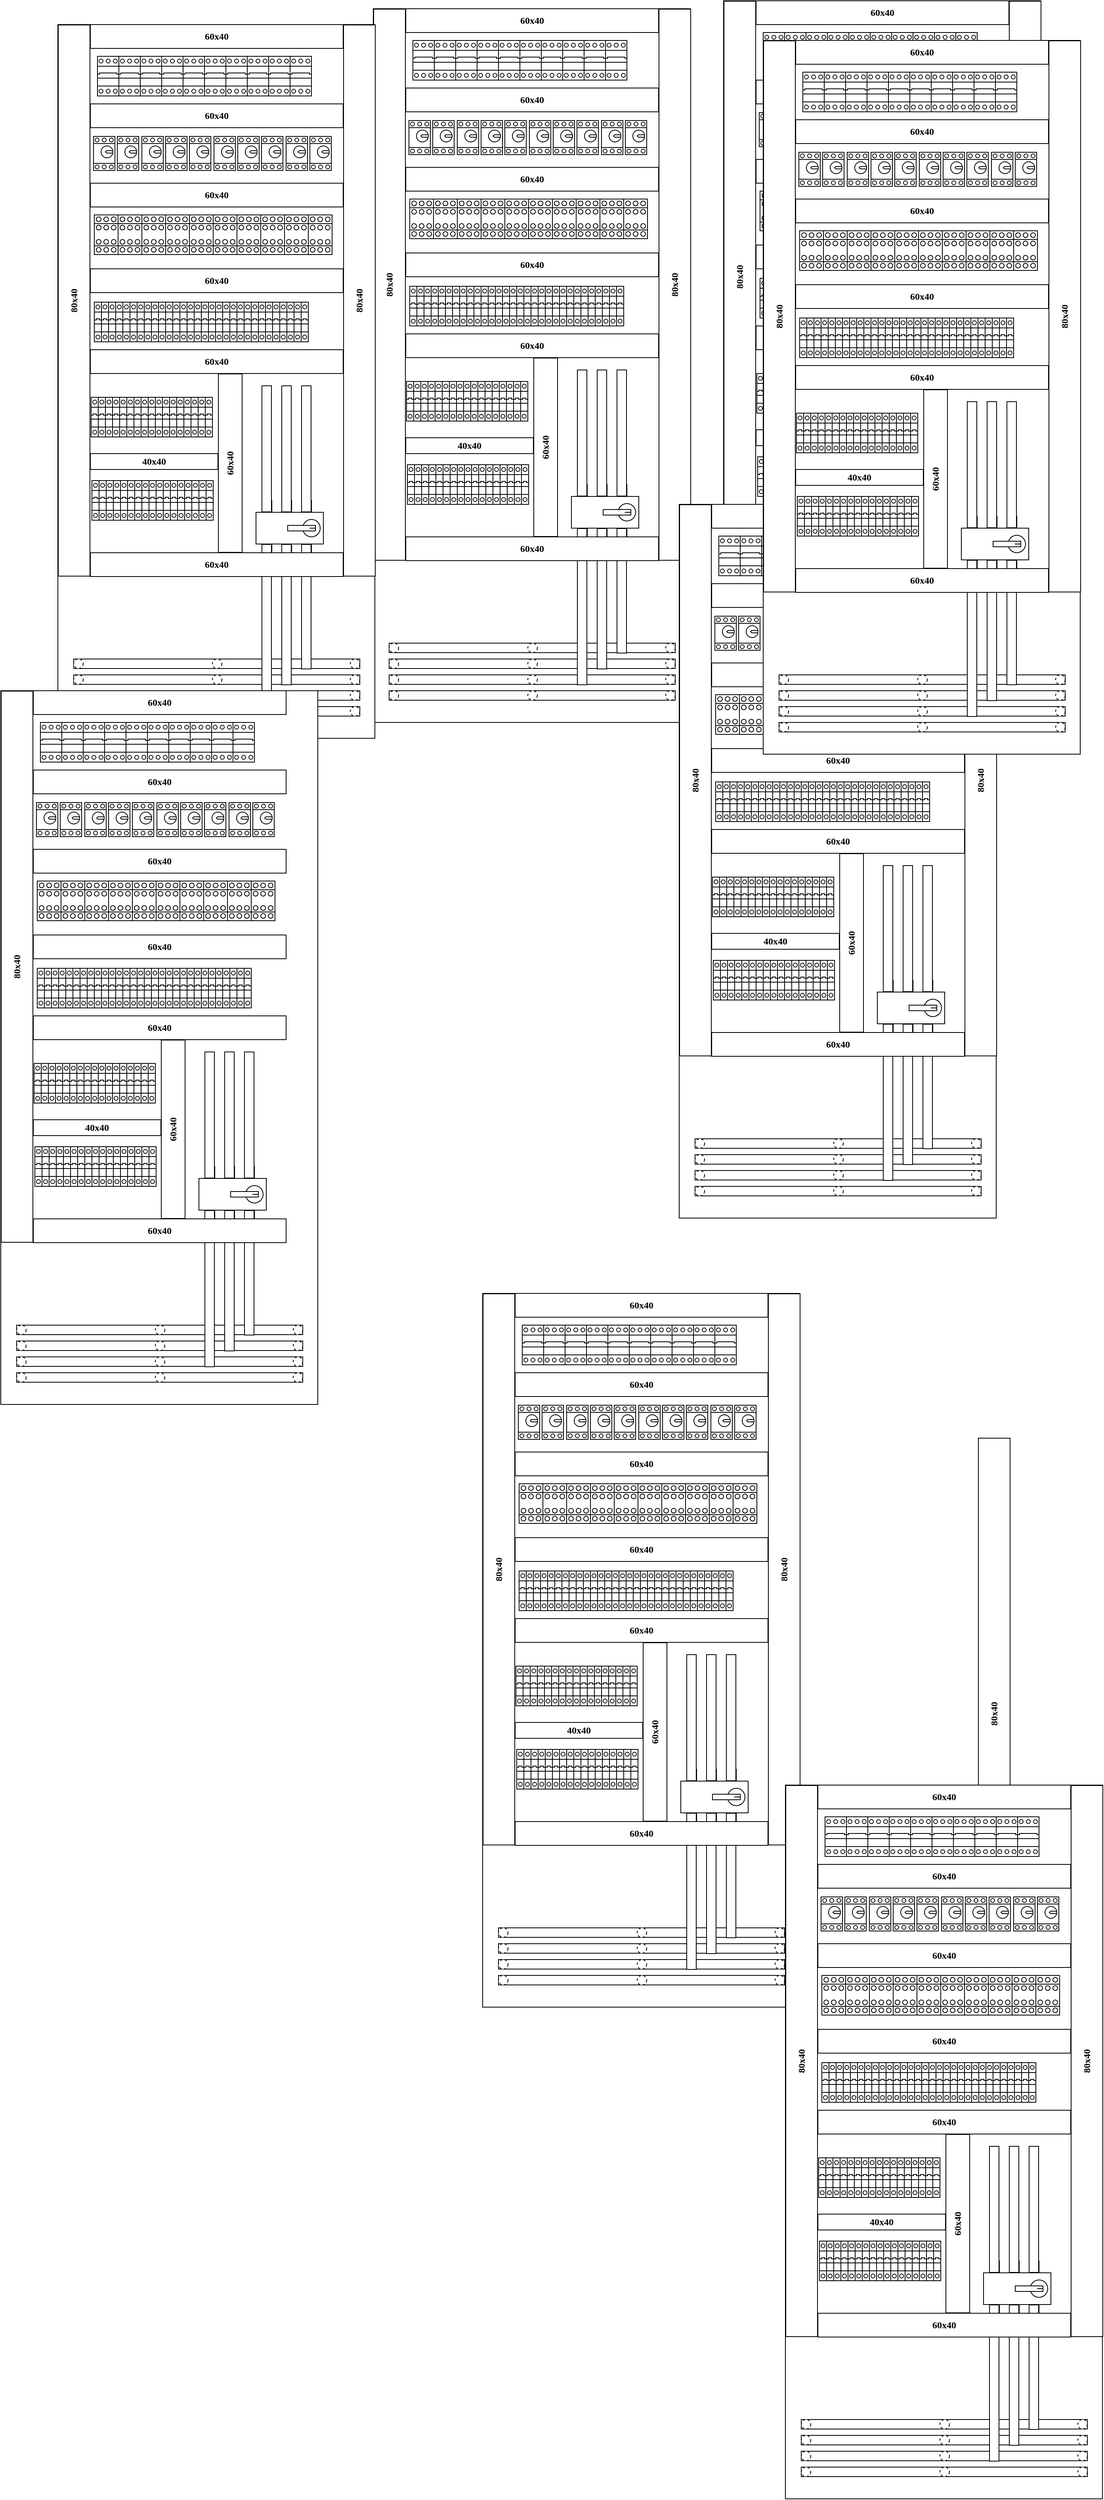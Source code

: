 <mxfile version="14.3.2" type="github">
  <diagram name="Page-1" id="099fd60b-425b-db50-ffb0-6b813814b670">
    <mxGraphModel dx="4220" dy="4255" grid="1" gridSize="10" guides="1" tooltips="1" connect="1" arrows="1" fold="1" page="1" pageScale="1" pageWidth="850" pageHeight="1100" background="#ffffff" math="0" shadow="0">
      <root>
        <mxCell id="0" />
        <mxCell id="1" parent="0" />
        <mxCell id="1dd3ca9b2b35b949-1" value="" style="whiteSpace=wrap;html=1;rounded=0;shadow=0;comic=0;labelBackgroundColor=none;strokeWidth=1;fontFamily=Verdana;fontSize=12;align=center;fontStyle=1" parent="1" vertex="1">
          <mxGeometry x="427" y="90" width="400" height="900" as="geometry" />
        </mxCell>
        <mxCell id="10ed09ecd0ef054a-2" value="80x40" style="shape=rect;dashed=0;shadow=0;html=1;whiteSpace=wrap;rotation=270;rounded=0;comic=0;labelBackgroundColor=none;strokeWidth=1;fontFamily=Verdana;fontSize=12;align=center;fontStyle=1" parent="1" vertex="1">
          <mxGeometry x="100" y="418" width="695" height="40" as="geometry" />
        </mxCell>
        <mxCell id="10ed09ecd0ef054a-3" value="80x40" style="shape=rect;dashed=0;shadow=0;html=1;whiteSpace=wrap;rotation=270;rounded=0;comic=0;labelBackgroundColor=none;strokeWidth=1;fontFamily=Verdana;fontSize=12;align=center;fontStyle=1" parent="1" vertex="1">
          <mxGeometry x="460" y="418" width="695" height="40" as="geometry" />
        </mxCell>
        <mxCell id="10ed09ecd0ef054a-4" value="60x40" style="shape=rect;dashed=0;shadow=0;html=1;whiteSpace=wrap;rounded=0;comic=0;labelBackgroundColor=none;strokeWidth=1;fontFamily=Verdana;fontSize=12;lign=center;fontStyle=1" parent="1" vertex="1">
          <mxGeometry x="468" y="90" width="319" height="30" as="geometry" />
        </mxCell>
        <mxCell id="10ed09ecd0ef054a-5" value="" style="verticalLabelPosition=bottom;dashed=0;shadow=0;html=1;align=center;verticalAlign=top;strokeWidth=1;shape=mxgraph.cabinets.motorized_switch_3p;rounded=0;comic=0;labelBackgroundColor=none;fontFamily=Verdana;fontSize=12;fontStyle=1" parent="1" vertex="1">
          <mxGeometry x="677" y="690" width="85" height="70" as="geometry" />
        </mxCell>
        <mxCell id="10ed09ecd0ef054a-6" value="" style="whiteSpace=wrap;html=1;rounded=0;shadow=0;comic=0;labelBackgroundColor=none;strokeWidth=1;fontFamily=Verdana;fontSize=12;align=center;rotation=0;fontStyle=1" parent="1" vertex="1">
          <mxGeometry x="447" y="950" width="361" height="12" as="geometry" />
        </mxCell>
        <mxCell id="10ed09ecd0ef054a-7" value="" style="whiteSpace=wrap;html=1;rounded=0;shadow=0;comic=0;labelBackgroundColor=none;strokeWidth=1;fontFamily=Verdana;fontSize=12;align=center;rotation=0;fontStyle=1" parent="1" vertex="1">
          <mxGeometry x="447" y="930" width="361" height="12" as="geometry" />
        </mxCell>
        <mxCell id="10ed09ecd0ef054a-8" value="" style="whiteSpace=wrap;html=1;rounded=0;shadow=0;comic=0;labelBackgroundColor=none;strokeWidth=1;fontFamily=Verdana;fontSize=12;align=center;rotation=0;fontStyle=1" parent="1" vertex="1">
          <mxGeometry x="447" y="910" width="361" height="12" as="geometry" />
        </mxCell>
        <mxCell id="10ed09ecd0ef054a-9" value="" style="whiteSpace=wrap;html=1;rounded=0;shadow=0;comic=0;labelBackgroundColor=none;strokeWidth=1;fontFamily=Verdana;fontSize=12;align=center;rotation=0;fontStyle=1" parent="1" vertex="1">
          <mxGeometry x="447" y="890" width="361" height="12" as="geometry" />
        </mxCell>
        <mxCell id="10ed09ecd0ef054a-10" value="" style="ellipse;whiteSpace=wrap;html=1;rounded=0;shadow=0;comic=0;labelBackgroundColor=none;strokeWidth=1;fontFamily=Verdana;fontSize=12;align=center;dashed=1;fontStyle=1" parent="1" vertex="1">
          <mxGeometry x="447" y="950" width="12" height="12" as="geometry" />
        </mxCell>
        <mxCell id="10ed09ecd0ef054a-11" value="" style="ellipse;whiteSpace=wrap;html=1;rounded=0;shadow=0;comic=0;labelBackgroundColor=none;strokeWidth=1;fontFamily=Verdana;fontSize=12;align=center;dashed=1;fontStyle=1" parent="1" vertex="1">
          <mxGeometry x="622" y="950" width="12" height="12" as="geometry" />
        </mxCell>
        <mxCell id="10ed09ecd0ef054a-12" value="" style="ellipse;whiteSpace=wrap;html=1;rounded=0;shadow=0;comic=0;labelBackgroundColor=none;strokeWidth=1;fontFamily=Verdana;fontSize=12;align=center;dashed=1;fontStyle=1" parent="1" vertex="1">
          <mxGeometry x="796" y="950" width="12" height="12" as="geometry" />
        </mxCell>
        <mxCell id="10ed09ecd0ef054a-16" value="" style="ellipse;whiteSpace=wrap;html=1;rounded=0;shadow=0;comic=0;labelBackgroundColor=none;strokeWidth=1;fontFamily=Verdana;fontSize=12;align=center;dashed=1;fontStyle=1" parent="1" vertex="1">
          <mxGeometry x="447" y="930" width="12" height="12" as="geometry" />
        </mxCell>
        <mxCell id="10ed09ecd0ef054a-17" value="" style="ellipse;whiteSpace=wrap;html=1;rounded=0;shadow=0;comic=0;labelBackgroundColor=none;strokeWidth=1;fontFamily=Verdana;fontSize=12;align=center;dashed=1;fontStyle=1" parent="1" vertex="1">
          <mxGeometry x="622" y="930" width="12" height="12" as="geometry" />
        </mxCell>
        <mxCell id="10ed09ecd0ef054a-18" value="" style="ellipse;whiteSpace=wrap;html=1;rounded=0;shadow=0;comic=0;labelBackgroundColor=none;strokeWidth=1;fontFamily=Verdana;fontSize=12;align=center;dashed=1;fontStyle=1" parent="1" vertex="1">
          <mxGeometry x="796" y="930" width="12" height="12" as="geometry" />
        </mxCell>
        <mxCell id="10ed09ecd0ef054a-19" value="" style="ellipse;whiteSpace=wrap;html=1;rounded=0;shadow=0;comic=0;labelBackgroundColor=none;strokeWidth=1;fontFamily=Verdana;fontSize=12;align=center;dashed=1;fontStyle=1" parent="1" vertex="1">
          <mxGeometry x="447" y="910" width="12" height="12" as="geometry" />
        </mxCell>
        <mxCell id="10ed09ecd0ef054a-20" value="" style="ellipse;whiteSpace=wrap;html=1;rounded=0;shadow=0;comic=0;labelBackgroundColor=none;strokeWidth=1;fontFamily=Verdana;fontSize=12;align=center;dashed=1;fontStyle=1" parent="1" vertex="1">
          <mxGeometry x="622" y="910" width="12" height="12" as="geometry" />
        </mxCell>
        <mxCell id="10ed09ecd0ef054a-21" value="" style="ellipse;whiteSpace=wrap;html=1;rounded=0;shadow=0;comic=0;labelBackgroundColor=none;strokeWidth=1;fontFamily=Verdana;fontSize=12;align=center;dashed=1;fontStyle=1" parent="1" vertex="1">
          <mxGeometry x="796" y="910" width="12" height="12" as="geometry" />
        </mxCell>
        <mxCell id="10ed09ecd0ef054a-22" value="" style="ellipse;whiteSpace=wrap;html=1;rounded=0;shadow=0;comic=0;labelBackgroundColor=none;strokeWidth=1;fontFamily=Verdana;fontSize=12;align=center;dashed=1;fontStyle=1" parent="1" vertex="1">
          <mxGeometry x="447" y="890" width="12" height="12" as="geometry" />
        </mxCell>
        <mxCell id="10ed09ecd0ef054a-23" value="" style="ellipse;whiteSpace=wrap;html=1;rounded=0;shadow=0;comic=0;labelBackgroundColor=none;strokeWidth=1;fontFamily=Verdana;fontSize=12;align=center;dashed=1;fontStyle=1" parent="1" vertex="1">
          <mxGeometry x="622" y="890" width="12" height="12" as="geometry" />
        </mxCell>
        <mxCell id="10ed09ecd0ef054a-24" value="" style="ellipse;whiteSpace=wrap;html=1;rounded=0;shadow=0;comic=0;labelBackgroundColor=none;strokeWidth=1;fontFamily=Verdana;fontSize=12;align=center;dashed=1;fontStyle=1" parent="1" vertex="1">
          <mxGeometry x="796" y="890" width="12" height="12" as="geometry" />
        </mxCell>
        <mxCell id="10ed09ecd0ef054a-25" value="" style="whiteSpace=wrap;html=1;rounded=0;shadow=0;comic=0;labelBackgroundColor=none;strokeWidth=1;ontFamily=Verdana;fontSize=12;align=center;rotation=-90;fontStyle=1" parent="1" vertex="1">
          <mxGeometry x="662" y="818" width="157" height="12" as="geometry" />
        </mxCell>
        <mxCell id="10ed09ecd0ef054a-26" value="" style="whiteSpace=wrap;html=1;rounded=0;shadow=0;comic=0;labelBackgroundColor=none;strokeWidth=1;ontFamily=Verdana;fontSize=12;align=center;rotation=-90;fontStyle=1" parent="1" vertex="1">
          <mxGeometry x="627" y="828" width="177" height="12" as="geometry" />
        </mxCell>
        <mxCell id="10ed09ecd0ef054a-27" value="" style="whiteSpace=wrap;html=1;rounded=0;shadow=0;comic=0;labelBackgroundColor=none;strokeWidth=1;ontFamily=Verdana;fontSize=12;align=center;rotation=-90;fontStyle=1" parent="1" vertex="1">
          <mxGeometry x="592" y="838" width="197" height="12" as="geometry" />
        </mxCell>
        <mxCell id="10ed09ecd0ef054a-28" value="" style="whiteSpace=wrap;html=1;rounded=0;shadow=0;comic=0;labelBackgroundColor=none;strokeWidth=1;fontFamily=Verdana;fontSize=12;align=center;rotation=-90;fontStyle=1" parent="1" vertex="1">
          <mxGeometry x="611" y="619" width="159" height="12" as="geometry" />
        </mxCell>
        <mxCell id="10ed09ecd0ef054a-29" value="" style="whiteSpace=wrap;html=1;rounded=0;shadow=0;comic=0;labelBackgroundColor=none;strokeWidth=1;fontFamily=Verdana;fontSize=12;align=center;rotation=-90;fontStyle=1" parent="1" vertex="1">
          <mxGeometry x="636" y="619" width="159" height="12" as="geometry" />
        </mxCell>
        <mxCell id="10ed09ecd0ef054a-30" value="" style="whiteSpace=wrap;html=1;rounded=0;shadow=0;comic=0;labelBackgroundColor=none;strokeWidth=1;fontFamily=Verdana;fontSize=12;align=center;rotation=-90;fontStyle=1" parent="1" vertex="1">
          <mxGeometry x="661" y="619" width="159" height="12" as="geometry" />
        </mxCell>
        <mxCell id="10ed09ecd0ef054a-31" value="60x40" style="shape=rect;dashed=0;shadow=0;html=1;whiteSpace=wrap;rounded=0;comic=0;labelBackgroundColor=none;strokeWidth=1;fontFamily=Verdana;fontSize=12;align=center;fontStyle=1" parent="1" vertex="1">
          <mxGeometry x="468" y="756" width="319" height="30" as="geometry" />
        </mxCell>
        <mxCell id="10ed09ecd0ef054a-32" value="60x40" style="shape=rect;dashed=0;shadow=0;html=1;whiteSpace=wrap;rounded=0;comic=0;labelBackgroundColor=none;strokeWidth=1;fontFamily=Verdana;fontSize=12;align=center;fontStyle=1" parent="1" vertex="1">
          <mxGeometry x="468" y="500" width="319" height="30" as="geometry" />
        </mxCell>
        <mxCell id="10ed09ecd0ef054a-33" value="60x40" style="shape=rect;dashed=0;shadow=0;html=1;whiteSpace=wrap;rounded=0;comic=0;labelBackgroundColor=none;strokeWidth=1;fontFamily=Verdana;fontSize=12;align=center;fontStyle=1" parent="1" vertex="1">
          <mxGeometry x="468" y="398" width="319" height="30" as="geometry" />
        </mxCell>
        <mxCell id="10ed09ecd0ef054a-34" value="60x40" style="shape=rect;dashed=0;shadow=0;html=1;whiteSpace=wrap;rounded=0;comic=0;labelBackgroundColor=none;strokeWidth=1;fontFamily=Verdana;fontSize=12;align=center;fontStyle=1" parent="1" vertex="1">
          <mxGeometry x="468" y="190" width="319" height="30" as="geometry" />
        </mxCell>
        <mxCell id="10ed09ecd0ef054a-35" value="" style="verticalLabelPosition=bottom;dashed=0;shadow=0;html=1;align=center;verticalAlign=top;strokeWidth=1;shape=mxgraph.cabinets.cb_3p;rounded=0;comic=0;labelBackgroundColor=none;fontFamily=Verdana;fontSize=12;fontStyle=1" parent="1" vertex="1">
          <mxGeometry x="477" y="130" width="27" height="50" as="geometry" />
        </mxCell>
        <mxCell id="10ed09ecd0ef054a-36" value="" style="verticalLabelPosition=bottom;dashed=0;shadow=0;html=1;align=center;verticalAlign=top;strokeWidth=1;shape=mxgraph.cabinets.cb_3p;rounded=0;comic=0;labelBackgroundColor=none;fontFamily=Verdana;fontSize=12;fontStyle=1" parent="1" vertex="1">
          <mxGeometry x="504" y="130" width="27" height="50" as="geometry" />
        </mxCell>
        <mxCell id="10ed09ecd0ef054a-37" value="" style="verticalLabelPosition=bottom;dashed=0;shadow=0;html=1;align=center;verticalAlign=top;strokeWidth=1;shape=mxgraph.cabinets.cb_3p;rounded=0;comic=0;labelBackgroundColor=none;fontFamily=Verdana;fontSize=12;fontStyle=1" parent="1" vertex="1">
          <mxGeometry x="531" y="130" width="27" height="50" as="geometry" />
        </mxCell>
        <mxCell id="10ed09ecd0ef054a-38" value="" style="verticalLabelPosition=bottom;dashed=0;shadow=0;html=1;align=center;verticalAlign=top;strokeWidth=1;shape=mxgraph.cabinets.cb_3p;rounded=0;comic=0;labelBackgroundColor=none;fontFamily=Verdana;fontSize=12;fontStyle=1" parent="1" vertex="1">
          <mxGeometry x="558" y="130" width="27" height="50" as="geometry" />
        </mxCell>
        <mxCell id="10ed09ecd0ef054a-39" value="" style="verticalLabelPosition=bottom;dashed=0;shadow=0;html=1;align=center;verticalAlign=top;strokeWidth=1;shape=mxgraph.cabinets.cb_3p;rounded=0;comic=0;labelBackgroundColor=none;fontFamily=Verdana;fontSize=12;fontStyle=1" parent="1" vertex="1">
          <mxGeometry x="585" y="130" width="27" height="50" as="geometry" />
        </mxCell>
        <mxCell id="10ed09ecd0ef054a-40" value="" style="verticalLabelPosition=bottom;dashed=0;shadow=0;html=1;align=center;verticalAlign=top;strokeWidth=1;shape=mxgraph.cabinets.cb_3p;rounded=0;comic=0;labelBackgroundColor=none;fontFamily=Verdana;fontSize=12;fontStyle=1" parent="1" vertex="1">
          <mxGeometry x="612" y="130" width="27" height="50" as="geometry" />
        </mxCell>
        <mxCell id="10ed09ecd0ef054a-41" value="" style="verticalLabelPosition=bottom;dashed=0;shadow=0;html=1;align=center;verticalAlign=top;strokeWidth=1;shape=mxgraph.cabinets.cb_3p;rounded=0;comic=0;labelBackgroundColor=none;fontFamily=Verdana;fontSize=12;fontStyle=1" parent="1" vertex="1">
          <mxGeometry x="639" y="130" width="27" height="50" as="geometry" />
        </mxCell>
        <mxCell id="10ed09ecd0ef054a-42" value="" style="verticalLabelPosition=bottom;dashed=0;shadow=0;html=1;align=center;verticalAlign=top;strokeWidth=1;shape=mxgraph.cabinets.cb_3p;rounded=0;comic=0;labelBackgroundColor=none;fontFamily=Verdana;fontSize=12;fontStyle=1" parent="1" vertex="1">
          <mxGeometry x="666" y="130" width="27" height="50" as="geometry" />
        </mxCell>
        <mxCell id="10ed09ecd0ef054a-43" value="" style="verticalLabelPosition=bottom;dashed=0;shadow=0;html=1;align=center;verticalAlign=top;strokeWidth=1;shape=mxgraph.cabinets.cb_3p;rounded=0;comic=0;labelBackgroundColor=none;fontFamily=Verdana;fontSize=12;fontStyle=1" parent="1" vertex="1">
          <mxGeometry x="693" y="130" width="27" height="50" as="geometry" />
        </mxCell>
        <mxCell id="10ed09ecd0ef054a-44" value="" style="verticalLabelPosition=bottom;dashed=0;shadow=0;html=1;align=center;verticalAlign=top;strokeWidth=1;shape=mxgraph.cabinets.cb_3p;rounded=0;comic=0;labelBackgroundColor=none;fontFamily=Verdana;fontSize=12;fontStyle=1" parent="1" vertex="1">
          <mxGeometry x="720" y="130" width="27" height="50" as="geometry" />
        </mxCell>
        <mxCell id="10ed09ecd0ef054a-47" value="" style="verticalLabelPosition=bottom;dashed=0;shadow=0;html=1;align=center;verticalAlign=top;strokeWidth=1;shape=mxgraph.cabinets.contactor_32_125a;rounded=0;comic=0;labelBackgroundColor=none;fontFamily=Verdana;fontSize=12;fontStyle=1" parent="1" vertex="1">
          <mxGeometry x="473" y="330" width="30" height="50" as="geometry" />
        </mxCell>
        <mxCell id="10ed09ecd0ef054a-48" value="" style="verticalLabelPosition=bottom;dashed=0;shadow=0;html=1;align=center;verticalAlign=top;strokeWidth=1;shape=mxgraph.cabinets.contactor_32_125a;rounded=0;comic=0;labelBackgroundColor=none;fontFamily=Verdana;fontSize=12;fontStyle=1" parent="1" vertex="1">
          <mxGeometry x="503" y="330" width="30" height="50" as="geometry" />
        </mxCell>
        <mxCell id="10ed09ecd0ef054a-49" value="" style="verticalLabelPosition=bottom;dashed=0;shadow=0;html=1;align=center;verticalAlign=top;strokeWidth=1;shape=mxgraph.cabinets.contactor_32_125a;rounded=0;comic=0;labelBackgroundColor=none;fontFamily=Verdana;fontSize=12;fontStyle=1" parent="1" vertex="1">
          <mxGeometry x="533" y="330" width="30" height="50" as="geometry" />
        </mxCell>
        <mxCell id="10ed09ecd0ef054a-50" value="" style="verticalLabelPosition=bottom;dashed=0;shadow=0;html=1;align=center;verticalAlign=top;strokeWidth=1;shape=mxgraph.cabinets.contactor_32_125a;rounded=0;comic=0;labelBackgroundColor=none;fontFamily=Verdana;fontSize=12;fontStyle=1" parent="1" vertex="1">
          <mxGeometry x="563" y="330" width="30" height="50" as="geometry" />
        </mxCell>
        <mxCell id="10ed09ecd0ef054a-51" value="" style="verticalLabelPosition=bottom;dashed=0;shadow=0;html=1;align=center;verticalAlign=top;strokeWidth=1;shape=mxgraph.cabinets.contactor_32_125a;rounded=0;comic=0;labelBackgroundColor=none;fontFamily=Verdana;fontSize=12;fontStyle=1" parent="1" vertex="1">
          <mxGeometry x="593" y="330" width="30" height="50" as="geometry" />
        </mxCell>
        <mxCell id="10ed09ecd0ef054a-52" value="" style="verticalLabelPosition=bottom;dashed=0;shadow=0;html=1;align=center;verticalAlign=top;strokeWidth=1;shape=mxgraph.cabinets.contactor_32_125a;rounded=0;comic=0;labelBackgroundColor=none;fontFamily=Verdana;fontSize=12;fontStyle=1" parent="1" vertex="1">
          <mxGeometry x="623" y="330" width="30" height="50" as="geometry" />
        </mxCell>
        <mxCell id="10ed09ecd0ef054a-53" value="" style="verticalLabelPosition=bottom;dashed=0;shadow=0;html=1;align=center;verticalAlign=top;strokeWidth=1;shape=mxgraph.cabinets.contactor_32_125a;rounded=0;comic=0;labelBackgroundColor=none;fontFamily=Verdana;fontSize=12;fontStyle=1" parent="1" vertex="1">
          <mxGeometry x="653" y="330" width="30" height="50" as="geometry" />
        </mxCell>
        <mxCell id="10ed09ecd0ef054a-54" value="" style="verticalLabelPosition=bottom;dashed=0;shadow=0;html=1;align=center;verticalAlign=top;strokeWidth=1;shape=mxgraph.cabinets.contactor_32_125a;rounded=0;comic=0;labelBackgroundColor=none;fontFamily=Verdana;fontSize=12;fontStyle=1" parent="1" vertex="1">
          <mxGeometry x="683" y="330" width="30" height="50" as="geometry" />
        </mxCell>
        <mxCell id="10ed09ecd0ef054a-55" value="" style="verticalLabelPosition=bottom;dashed=0;shadow=0;html=1;align=center;verticalAlign=top;strokeWidth=1;shape=mxgraph.cabinets.contactor_32_125a;rounded=0;comic=0;labelBackgroundColor=none;fontFamily=Verdana;fontSize=12;fontStyle=1" parent="1" vertex="1">
          <mxGeometry x="713" y="330" width="30" height="50" as="geometry" />
        </mxCell>
        <mxCell id="10ed09ecd0ef054a-56" value="" style="verticalLabelPosition=bottom;dashed=0;shadow=0;html=1;align=center;verticalAlign=top;strokeWidth=1;shape=mxgraph.cabinets.contactor_32_125a;rounded=0;comic=0;labelBackgroundColor=none;fontFamily=Verdana;fontSize=12;fontStyle=1" parent="1" vertex="1">
          <mxGeometry x="743" y="330" width="30" height="50" as="geometry" />
        </mxCell>
        <mxCell id="10ed09ecd0ef054a-57" value="60x40" style="shape=rect;dashed=0;shadow=0;html=1;whiteSpace=wrap;rounded=0;comic=0;labelBackgroundColor=none;strokeWidth=1;fontFamily=Verdana;fontSize=12;align=center;fontStyle=1" parent="1" vertex="1">
          <mxGeometry x="468" y="290" width="319" height="30" as="geometry" />
        </mxCell>
        <mxCell id="10ed09ecd0ef054a-58" value="" style="verticalLabelPosition=bottom;dashed=0;shadow=0;html=1;align=center;verticalAlign=top;strokeWidth=1;shape=mxgraph.cabinets.motor_cb_1_32a;rounded=0;comic=0;labelBackgroundColor=none;fontFamily=Verdana;fontColor=#000000;fontStyle=1" parent="1" vertex="1">
          <mxGeometry x="472" y="231" width="27" height="43" as="geometry" />
        </mxCell>
        <mxCell id="10ed09ecd0ef054a-59" value="" style="verticalLabelPosition=bottom;dashed=0;shadow=0;html=1;align=center;verticalAlign=top;strokeWidth=1;shape=mxgraph.cabinets.motor_cb_1_32a;rounded=0;comic=0;labelBackgroundColor=none;fontFamily=Verdana;fontColor=#000000;fontStyle=1" parent="1" vertex="1">
          <mxGeometry x="502" y="231" width="27" height="43" as="geometry" />
        </mxCell>
        <mxCell id="10ed09ecd0ef054a-60" value="" style="verticalLabelPosition=bottom;dashed=0;shadow=0;html=1;align=center;verticalAlign=top;strokeWidth=1;shape=mxgraph.cabinets.motor_cb_1_32a;rounded=0;comic=0;labelBackgroundColor=none;fontFamily=Verdana;fontColor=#000000;fontStyle=1" parent="1" vertex="1">
          <mxGeometry x="533" y="231" width="27" height="43" as="geometry" />
        </mxCell>
        <mxCell id="10ed09ecd0ef054a-61" value="" style="verticalLabelPosition=bottom;dashed=0;shadow=0;html=1;align=center;verticalAlign=top;strokeWidth=1;shape=mxgraph.cabinets.motor_cb_1_32a;rounded=0;comic=0;labelBackgroundColor=none;fontFamily=Verdana;fontColor=#000000;fontStyle=1" parent="1" vertex="1">
          <mxGeometry x="563" y="231" width="27" height="43" as="geometry" />
        </mxCell>
        <mxCell id="10ed09ecd0ef054a-62" value="" style="verticalLabelPosition=bottom;dashed=0;shadow=0;html=1;align=center;verticalAlign=top;strokeWidth=1;shape=mxgraph.cabinets.motor_cb_1_32a;rounded=0;comic=0;labelBackgroundColor=none;fontFamily=Verdana;fontColor=#000000;fontStyle=1" parent="1" vertex="1">
          <mxGeometry x="593" y="231" width="27" height="43" as="geometry" />
        </mxCell>
        <mxCell id="10ed09ecd0ef054a-63" value="" style="verticalLabelPosition=bottom;dashed=0;shadow=0;html=1;align=center;verticalAlign=top;strokeWidth=1;shape=mxgraph.cabinets.motor_cb_1_32a;rounded=0;comic=0;labelBackgroundColor=none;fontFamily=Verdana;fontColor=#000000;fontStyle=1" parent="1" vertex="1">
          <mxGeometry x="624" y="231" width="27" height="43" as="geometry" />
        </mxCell>
        <mxCell id="10ed09ecd0ef054a-64" value="" style="verticalLabelPosition=bottom;dashed=0;shadow=0;html=1;align=center;verticalAlign=top;strokeWidth=1;shape=mxgraph.cabinets.motor_cb_1_32a;rounded=0;comic=0;labelBackgroundColor=none;fontFamily=Verdana;fontColor=#000000;fontStyle=1" parent="1" vertex="1">
          <mxGeometry x="654" y="231" width="27" height="43" as="geometry" />
        </mxCell>
        <mxCell id="10ed09ecd0ef054a-65" value="" style="verticalLabelPosition=bottom;dashed=0;shadow=0;html=1;align=center;verticalAlign=top;strokeWidth=1;shape=mxgraph.cabinets.motor_cb_1_32a;rounded=0;comic=0;labelBackgroundColor=none;fontFamily=Verdana;fontColor=#000000;fontStyle=1" parent="1" vertex="1">
          <mxGeometry x="684" y="231" width="27" height="43" as="geometry" />
        </mxCell>
        <mxCell id="10ed09ecd0ef054a-66" value="" style="verticalLabelPosition=bottom;dashed=0;shadow=0;html=1;align=center;verticalAlign=top;strokeWidth=1;shape=mxgraph.cabinets.motor_cb_1_32a;rounded=0;comic=0;labelBackgroundColor=none;fontFamily=Verdana;fontColor=#000000;fontStyle=1" parent="1" vertex="1">
          <mxGeometry x="715" y="231" width="27" height="43" as="geometry" />
        </mxCell>
        <mxCell id="10ed09ecd0ef054a-67" value="" style="verticalLabelPosition=bottom;dashed=0;shadow=0;html=1;align=center;verticalAlign=top;strokeWidth=1;shape=mxgraph.cabinets.motor_cb_1_32a;rounded=0;comic=0;labelBackgroundColor=none;fontFamily=Verdana;fontColor=#000000;fontStyle=1" parent="1" vertex="1">
          <mxGeometry x="745" y="231" width="27" height="43" as="geometry" />
        </mxCell>
        <mxCell id="10ed09ecd0ef054a-68" value="" style="verticalLabelPosition=bottom;dashed=0;shadow=0;html=1;align=center;verticalAlign=top;strokeWidth=1;shape=mxgraph.cabinets.cb_1p;rounded=0;comic=0;labelBackgroundColor=none;fontFamily=Verdana;fontSize=12;fontStyle=1" parent="1" vertex="1">
          <mxGeometry x="473" y="440" width="9" height="50" as="geometry" />
        </mxCell>
        <mxCell id="10ed09ecd0ef054a-69" value="" style="verticalLabelPosition=bottom;dashed=0;shadow=0;html=1;align=center;verticalAlign=top;strokeWidth=1;shape=mxgraph.cabinets.cb_1p;rounded=0;comic=0;labelBackgroundColor=none;fontFamily=Verdana;fontSize=12;fontStyle=1" parent="1" vertex="1">
          <mxGeometry x="482" y="440" width="9" height="50" as="geometry" />
        </mxCell>
        <mxCell id="10ed09ecd0ef054a-70" value="" style="verticalLabelPosition=bottom;dashed=0;shadow=0;html=1;align=center;verticalAlign=top;strokeWidth=1;shape=mxgraph.cabinets.cb_1p;rounded=0;comic=0;labelBackgroundColor=none;fontFamily=Verdana;fontSize=12;fontStyle=1" parent="1" vertex="1">
          <mxGeometry x="491" y="440" width="9" height="50" as="geometry" />
        </mxCell>
        <mxCell id="10ed09ecd0ef054a-71" value="" style="verticalLabelPosition=bottom;dashed=0;shadow=0;html=1;align=center;verticalAlign=top;strokeWidth=1;shape=mxgraph.cabinets.cb_1p;rounded=0;comic=0;labelBackgroundColor=none;fontFamily=Verdana;fontSize=12;fontStyle=1" parent="1" vertex="1">
          <mxGeometry x="500" y="440" width="9" height="50" as="geometry" />
        </mxCell>
        <mxCell id="10ed09ecd0ef054a-72" value="" style="verticalLabelPosition=bottom;dashed=0;shadow=0;html=1;align=center;verticalAlign=top;strokeWidth=1;shape=mxgraph.cabinets.cb_1p;rounded=0;comic=0;labelBackgroundColor=none;fontFamily=Verdana;fontSize=12;fontStyle=1" parent="1" vertex="1">
          <mxGeometry x="509" y="440" width="9" height="50" as="geometry" />
        </mxCell>
        <mxCell id="10ed09ecd0ef054a-73" value="" style="verticalLabelPosition=bottom;dashed=0;shadow=0;html=1;align=center;verticalAlign=top;strokeWidth=1;shape=mxgraph.cabinets.cb_1p;rounded=0;comic=0;labelBackgroundColor=none;fontFamily=Verdana;fontSize=12;fontStyle=1" parent="1" vertex="1">
          <mxGeometry x="518" y="440" width="9" height="50" as="geometry" />
        </mxCell>
        <mxCell id="10ed09ecd0ef054a-74" value="" style="verticalLabelPosition=bottom;dashed=0;shadow=0;html=1;align=center;verticalAlign=top;strokeWidth=1;shape=mxgraph.cabinets.cb_1p;rounded=0;comic=0;labelBackgroundColor=none;fontFamily=Verdana;fontSize=12;fontStyle=1" parent="1" vertex="1">
          <mxGeometry x="527" y="440" width="9" height="50" as="geometry" />
        </mxCell>
        <mxCell id="10ed09ecd0ef054a-75" value="" style="verticalLabelPosition=bottom;dashed=0;shadow=0;html=1;align=center;verticalAlign=top;strokeWidth=1;shape=mxgraph.cabinets.cb_1p;rounded=0;comic=0;labelBackgroundColor=none;fontFamily=Verdana;fontSize=12;fontStyle=1" parent="1" vertex="1">
          <mxGeometry x="536" y="440" width="9" height="50" as="geometry" />
        </mxCell>
        <mxCell id="10ed09ecd0ef054a-76" value="" style="verticalLabelPosition=bottom;dashed=0;shadow=0;html=1;align=center;verticalAlign=top;strokeWidth=1;shape=mxgraph.cabinets.cb_1p;rounded=0;comic=0;labelBackgroundColor=none;fontFamily=Verdana;fontSize=12;fontStyle=1" parent="1" vertex="1">
          <mxGeometry x="545" y="440" width="9" height="50" as="geometry" />
        </mxCell>
        <mxCell id="10ed09ecd0ef054a-77" value="" style="verticalLabelPosition=bottom;dashed=0;shadow=0;html=1;align=center;verticalAlign=top;strokeWidth=1;shape=mxgraph.cabinets.cb_1p;rounded=0;comic=0;labelBackgroundColor=none;fontFamily=Verdana;fontSize=12;fontStyle=1" parent="1" vertex="1">
          <mxGeometry x="554" y="440" width="9" height="50" as="geometry" />
        </mxCell>
        <mxCell id="10ed09ecd0ef054a-78" value="" style="verticalLabelPosition=bottom;dashed=0;shadow=0;html=1;align=center;verticalAlign=top;strokeWidth=1;shape=mxgraph.cabinets.cb_1p;rounded=0;comic=0;labelBackgroundColor=none;fontFamily=Verdana;fontSize=12;fontStyle=1" parent="1" vertex="1">
          <mxGeometry x="563" y="440" width="9" height="50" as="geometry" />
        </mxCell>
        <mxCell id="10ed09ecd0ef054a-79" value="" style="verticalLabelPosition=bottom;dashed=0;shadow=0;html=1;align=center;verticalAlign=top;strokeWidth=1;shape=mxgraph.cabinets.cb_1p;rounded=0;comic=0;labelBackgroundColor=none;fontFamily=Verdana;fontSize=12;fontStyle=1" parent="1" vertex="1">
          <mxGeometry x="572" y="440" width="9" height="50" as="geometry" />
        </mxCell>
        <mxCell id="10ed09ecd0ef054a-80" value="" style="verticalLabelPosition=bottom;dashed=0;shadow=0;html=1;align=center;verticalAlign=top;strokeWidth=1;shape=mxgraph.cabinets.cb_1p;rounded=0;comic=0;labelBackgroundColor=none;fontFamily=Verdana;fontSize=12;fontStyle=1" parent="1" vertex="1">
          <mxGeometry x="581" y="440" width="9" height="50" as="geometry" />
        </mxCell>
        <mxCell id="10ed09ecd0ef054a-81" value="" style="verticalLabelPosition=bottom;dashed=0;shadow=0;html=1;align=center;verticalAlign=top;strokeWidth=1;shape=mxgraph.cabinets.cb_1p;rounded=0;comic=0;labelBackgroundColor=none;fontFamily=Verdana;fontSize=12;fontStyle=1" parent="1" vertex="1">
          <mxGeometry x="590" y="440" width="9" height="50" as="geometry" />
        </mxCell>
        <mxCell id="10ed09ecd0ef054a-82" value="" style="verticalLabelPosition=bottom;dashed=0;shadow=0;html=1;align=center;verticalAlign=top;strokeWidth=1;shape=mxgraph.cabinets.cb_1p;rounded=0;comic=0;labelBackgroundColor=none;fontFamily=Verdana;fontSize=12;fontStyle=1" parent="1" vertex="1">
          <mxGeometry x="599" y="440" width="9" height="50" as="geometry" />
        </mxCell>
        <mxCell id="10ed09ecd0ef054a-83" value="" style="verticalLabelPosition=bottom;dashed=0;shadow=0;html=1;align=center;verticalAlign=top;strokeWidth=1;shape=mxgraph.cabinets.cb_1p;rounded=0;comic=0;labelBackgroundColor=none;fontFamily=Verdana;fontSize=12;fontStyle=1" parent="1" vertex="1">
          <mxGeometry x="608" y="440" width="9" height="50" as="geometry" />
        </mxCell>
        <mxCell id="10ed09ecd0ef054a-84" value="" style="verticalLabelPosition=bottom;dashed=0;shadow=0;html=1;align=center;verticalAlign=top;strokeWidth=1;shape=mxgraph.cabinets.cb_1p;rounded=0;comic=0;labelBackgroundColor=none;fontFamily=Verdana;fontSize=12;fontStyle=1" parent="1" vertex="1">
          <mxGeometry x="617" y="440" width="9" height="50" as="geometry" />
        </mxCell>
        <mxCell id="10ed09ecd0ef054a-85" value="" style="verticalLabelPosition=bottom;dashed=0;shadow=0;html=1;align=center;verticalAlign=top;strokeWidth=1;shape=mxgraph.cabinets.cb_1p;rounded=0;comic=0;labelBackgroundColor=none;fontFamily=Verdana;fontSize=12;fontStyle=1" parent="1" vertex="1">
          <mxGeometry x="626" y="440" width="9" height="50" as="geometry" />
        </mxCell>
        <mxCell id="10ed09ecd0ef054a-86" value="" style="verticalLabelPosition=bottom;dashed=0;shadow=0;html=1;align=center;verticalAlign=top;strokeWidth=1;shape=mxgraph.cabinets.cb_1p;rounded=0;comic=0;labelBackgroundColor=none;fontFamily=Verdana;fontSize=12;fontStyle=1" parent="1" vertex="1">
          <mxGeometry x="635" y="440" width="9" height="50" as="geometry" />
        </mxCell>
        <mxCell id="10ed09ecd0ef054a-87" value="" style="verticalLabelPosition=bottom;dashed=0;shadow=0;html=1;align=center;verticalAlign=top;strokeWidth=1;shape=mxgraph.cabinets.cb_1p;rounded=0;comic=0;labelBackgroundColor=none;fontFamily=Verdana;fontSize=12;fontStyle=1" parent="1" vertex="1">
          <mxGeometry x="644" y="440" width="9" height="50" as="geometry" />
        </mxCell>
        <mxCell id="10ed09ecd0ef054a-88" value="" style="verticalLabelPosition=bottom;dashed=0;shadow=0;html=1;align=center;verticalAlign=top;strokeWidth=1;shape=mxgraph.cabinets.cb_1p;rounded=0;comic=0;labelBackgroundColor=none;fontFamily=Verdana;fontSize=12;fontStyle=1" parent="1" vertex="1">
          <mxGeometry x="653" y="440" width="9" height="50" as="geometry" />
        </mxCell>
        <mxCell id="10ed09ecd0ef054a-89" value="" style="verticalLabelPosition=bottom;dashed=0;shadow=0;html=1;align=center;verticalAlign=top;strokeWidth=1;shape=mxgraph.cabinets.cb_1p;rounded=0;comic=0;labelBackgroundColor=none;fontFamily=Verdana;fontSize=12;fontStyle=1" parent="1" vertex="1">
          <mxGeometry x="662" y="440" width="9" height="50" as="geometry" />
        </mxCell>
        <mxCell id="10ed09ecd0ef054a-90" value="" style="verticalLabelPosition=bottom;dashed=0;shadow=0;html=1;align=center;verticalAlign=top;strokeWidth=1;shape=mxgraph.cabinets.cb_1p;rounded=0;comic=0;labelBackgroundColor=none;fontFamily=Verdana;fontSize=12;fontStyle=1" parent="1" vertex="1">
          <mxGeometry x="671" y="440" width="9" height="50" as="geometry" />
        </mxCell>
        <mxCell id="10ed09ecd0ef054a-91" value="" style="verticalLabelPosition=bottom;dashed=0;shadow=0;html=1;align=center;verticalAlign=top;strokeWidth=1;shape=mxgraph.cabinets.cb_1p;rounded=0;comic=0;labelBackgroundColor=none;fontFamily=Verdana;fontSize=12;fontStyle=1" parent="1" vertex="1">
          <mxGeometry x="680" y="440" width="9" height="50" as="geometry" />
        </mxCell>
        <mxCell id="10ed09ecd0ef054a-92" value="" style="verticalLabelPosition=bottom;dashed=0;shadow=0;html=1;align=center;verticalAlign=top;strokeWidth=1;shape=mxgraph.cabinets.cb_1p;rounded=0;comic=0;labelBackgroundColor=none;fontFamily=Verdana;fontSize=12;fontStyle=1" parent="1" vertex="1">
          <mxGeometry x="689" y="440" width="9" height="50" as="geometry" />
        </mxCell>
        <mxCell id="10ed09ecd0ef054a-93" value="" style="verticalLabelPosition=bottom;dashed=0;shadow=0;html=1;align=center;verticalAlign=top;strokeWidth=1;shape=mxgraph.cabinets.cb_1p;rounded=0;comic=0;labelBackgroundColor=none;fontFamily=Verdana;fontSize=12;fontStyle=1" parent="1" vertex="1">
          <mxGeometry x="698" y="440" width="9" height="50" as="geometry" />
        </mxCell>
        <mxCell id="10ed09ecd0ef054a-94" value="" style="verticalLabelPosition=bottom;dashed=0;shadow=0;html=1;align=center;verticalAlign=top;strokeWidth=1;shape=mxgraph.cabinets.cb_1p;rounded=0;comic=0;labelBackgroundColor=none;fontFamily=Verdana;fontSize=12;fontStyle=1" parent="1" vertex="1">
          <mxGeometry x="707" y="440" width="9" height="50" as="geometry" />
        </mxCell>
        <mxCell id="10ed09ecd0ef054a-95" value="" style="verticalLabelPosition=bottom;dashed=0;shadow=0;html=1;align=center;verticalAlign=top;strokeWidth=1;shape=mxgraph.cabinets.cb_1p;rounded=0;comic=0;labelBackgroundColor=none;fontFamily=Verdana;fontSize=12;fontStyle=1" parent="1" vertex="1">
          <mxGeometry x="716" y="440" width="9" height="50" as="geometry" />
        </mxCell>
        <mxCell id="10ed09ecd0ef054a-96" value="" style="verticalLabelPosition=bottom;dashed=0;shadow=0;html=1;align=center;verticalAlign=top;strokeWidth=1;shape=mxgraph.cabinets.cb_1p;rounded=0;comic=0;labelBackgroundColor=none;fontFamily=Verdana;fontSize=12;fontStyle=1" parent="1" vertex="1">
          <mxGeometry x="725" y="440" width="9" height="50" as="geometry" />
        </mxCell>
        <mxCell id="10ed09ecd0ef054a-97" value="" style="verticalLabelPosition=bottom;dashed=0;shadow=0;html=1;align=center;verticalAlign=top;strokeWidth=1;shape=mxgraph.cabinets.cb_1p;rounded=0;comic=0;labelBackgroundColor=none;fontFamily=Verdana;fontSize=12;fontStyle=1" parent="1" vertex="1">
          <mxGeometry x="734" y="440" width="9" height="50" as="geometry" />
        </mxCell>
        <mxCell id="10ed09ecd0ef054a-98" value="60x40" style="shape=rect;dashed=0;shadow=0;html=1;whiteSpace=wrap;rounded=0;comic=0;labelBackgroundColor=none;strokeWidth=1;fontFamily=Verdana;fontSize=12;align=center;rotation=-90;fontStyle=1" parent="1" vertex="1">
          <mxGeometry x="532" y="628" width="225" height="30" as="geometry" />
        </mxCell>
        <mxCell id="10ed09ecd0ef054a-99" value="40x40" style="shape=rect;dashed=0;shadow=0;html=1;whiteSpace=wrap;rounded=0;comic=0;labelBackgroundColor=none;strokeWidth=1;fontFamily=Verdana;fontSize=12;align=center;fontStyle=1" parent="1" vertex="1">
          <mxGeometry x="468" y="631" width="161" height="20" as="geometry" />
        </mxCell>
        <mxCell id="10ed09ecd0ef054a-101" value="" style="verticalLabelPosition=bottom;dashed=0;shadow=0;html=1;align=center;verticalAlign=top;strokeWidth=1;shape=mxgraph.cabinets.cb_1p;rounded=0;comic=0;labelBackgroundColor=none;fontFamily=Verdana;fontSize=12;fontStyle=1" parent="1" vertex="1">
          <mxGeometry x="469" y="560" width="9" height="50" as="geometry" />
        </mxCell>
        <mxCell id="10ed09ecd0ef054a-102" value="" style="verticalLabelPosition=bottom;dashed=0;shadow=0;html=1;align=center;verticalAlign=top;strokeWidth=1;shape=mxgraph.cabinets.cb_1p;rounded=0;comic=0;labelBackgroundColor=none;fontFamily=Verdana;fontSize=12;fontStyle=1" parent="1" vertex="1">
          <mxGeometry x="478" y="560" width="9" height="50" as="geometry" />
        </mxCell>
        <mxCell id="10ed09ecd0ef054a-103" value="" style="verticalLabelPosition=bottom;dashed=0;shadow=0;html=1;align=center;verticalAlign=top;strokeWidth=1;shape=mxgraph.cabinets.cb_1p;rounded=0;comic=0;labelBackgroundColor=none;fontFamily=Verdana;fontSize=12;fontStyle=1" parent="1" vertex="1">
          <mxGeometry x="487" y="560" width="9" height="50" as="geometry" />
        </mxCell>
        <mxCell id="10ed09ecd0ef054a-104" value="" style="verticalLabelPosition=bottom;dashed=0;shadow=0;html=1;align=center;verticalAlign=top;strokeWidth=1;shape=mxgraph.cabinets.cb_1p;rounded=0;comic=0;labelBackgroundColor=none;fontFamily=Verdana;fontSize=12;fontStyle=1" parent="1" vertex="1">
          <mxGeometry x="496" y="560" width="9" height="50" as="geometry" />
        </mxCell>
        <mxCell id="10ed09ecd0ef054a-105" value="" style="verticalLabelPosition=bottom;dashed=0;shadow=0;html=1;align=center;verticalAlign=top;strokeWidth=1;shape=mxgraph.cabinets.cb_1p;rounded=0;comic=0;labelBackgroundColor=none;fontFamily=Verdana;fontSize=12;fontStyle=1" parent="1" vertex="1">
          <mxGeometry x="505" y="560" width="9" height="50" as="geometry" />
        </mxCell>
        <mxCell id="10ed09ecd0ef054a-106" value="" style="verticalLabelPosition=bottom;dashed=0;shadow=0;html=1;align=center;verticalAlign=top;strokeWidth=1;shape=mxgraph.cabinets.cb_1p;rounded=0;comic=0;labelBackgroundColor=none;fontFamily=Verdana;fontSize=12;fontStyle=1" parent="1" vertex="1">
          <mxGeometry x="514" y="560" width="9" height="50" as="geometry" />
        </mxCell>
        <mxCell id="10ed09ecd0ef054a-107" value="" style="verticalLabelPosition=bottom;dashed=0;shadow=0;html=1;align=center;verticalAlign=top;strokeWidth=1;shape=mxgraph.cabinets.cb_1p;rounded=0;comic=0;labelBackgroundColor=none;fontFamily=Verdana;fontSize=12;fontStyle=1" parent="1" vertex="1">
          <mxGeometry x="523" y="560" width="9" height="50" as="geometry" />
        </mxCell>
        <mxCell id="10ed09ecd0ef054a-108" value="" style="verticalLabelPosition=bottom;dashed=0;shadow=0;html=1;align=center;verticalAlign=top;strokeWidth=1;shape=mxgraph.cabinets.cb_1p;rounded=0;comic=0;labelBackgroundColor=none;fontFamily=Verdana;fontSize=12;fontStyle=1" parent="1" vertex="1">
          <mxGeometry x="532" y="560" width="9" height="50" as="geometry" />
        </mxCell>
        <mxCell id="10ed09ecd0ef054a-109" value="" style="verticalLabelPosition=bottom;dashed=0;shadow=0;html=1;align=center;verticalAlign=top;strokeWidth=1;shape=mxgraph.cabinets.cb_1p;rounded=0;comic=0;labelBackgroundColor=none;fontFamily=Verdana;fontSize=12;fontStyle=1" parent="1" vertex="1">
          <mxGeometry x="541" y="560" width="9" height="50" as="geometry" />
        </mxCell>
        <mxCell id="10ed09ecd0ef054a-110" value="" style="verticalLabelPosition=bottom;dashed=0;shadow=0;html=1;align=center;verticalAlign=top;strokeWidth=1;shape=mxgraph.cabinets.cb_1p;rounded=0;comic=0;labelBackgroundColor=none;fontFamily=Verdana;fontSize=12;fontStyle=1" parent="1" vertex="1">
          <mxGeometry x="550" y="560" width="9" height="50" as="geometry" />
        </mxCell>
        <mxCell id="10ed09ecd0ef054a-111" value="" style="verticalLabelPosition=bottom;dashed=0;shadow=0;html=1;align=center;verticalAlign=top;strokeWidth=1;shape=mxgraph.cabinets.cb_1p;rounded=0;comic=0;labelBackgroundColor=none;fontFamily=Verdana;fontSize=12;fontStyle=1" parent="1" vertex="1">
          <mxGeometry x="559" y="560" width="9" height="50" as="geometry" />
        </mxCell>
        <mxCell id="10ed09ecd0ef054a-112" value="" style="verticalLabelPosition=bottom;dashed=0;shadow=0;html=1;align=center;verticalAlign=top;strokeWidth=1;shape=mxgraph.cabinets.cb_1p;rounded=0;comic=0;labelBackgroundColor=none;fontFamily=Verdana;fontSize=12;fontStyle=1" parent="1" vertex="1">
          <mxGeometry x="568" y="560" width="9" height="50" as="geometry" />
        </mxCell>
        <mxCell id="10ed09ecd0ef054a-113" value="" style="verticalLabelPosition=bottom;dashed=0;shadow=0;html=1;align=center;verticalAlign=top;strokeWidth=1;shape=mxgraph.cabinets.cb_1p;rounded=0;comic=0;labelBackgroundColor=none;fontFamily=Verdana;fontSize=12;fontStyle=1" parent="1" vertex="1">
          <mxGeometry x="577" y="560" width="9" height="50" as="geometry" />
        </mxCell>
        <mxCell id="10ed09ecd0ef054a-114" value="" style="verticalLabelPosition=bottom;dashed=0;shadow=0;html=1;align=center;verticalAlign=top;strokeWidth=1;shape=mxgraph.cabinets.cb_1p;rounded=0;comic=0;labelBackgroundColor=none;fontFamily=Verdana;fontSize=12;fontStyle=1" parent="1" vertex="1">
          <mxGeometry x="586" y="560" width="9" height="50" as="geometry" />
        </mxCell>
        <mxCell id="10ed09ecd0ef054a-115" value="" style="verticalLabelPosition=bottom;dashed=0;shadow=0;html=1;align=center;verticalAlign=top;strokeWidth=1;shape=mxgraph.cabinets.cb_1p;rounded=0;comic=0;labelBackgroundColor=none;fontFamily=Verdana;fontSize=12;fontStyle=1" parent="1" vertex="1">
          <mxGeometry x="595" y="560" width="9" height="50" as="geometry" />
        </mxCell>
        <mxCell id="10ed09ecd0ef054a-116" value="" style="verticalLabelPosition=bottom;dashed=0;shadow=0;html=1;align=center;verticalAlign=top;strokeWidth=1;shape=mxgraph.cabinets.cb_1p;rounded=0;comic=0;labelBackgroundColor=none;fontFamily=Verdana;fontSize=12;fontStyle=1" parent="1" vertex="1">
          <mxGeometry x="604" y="560" width="9" height="50" as="geometry" />
        </mxCell>
        <mxCell id="10ed09ecd0ef054a-117" value="" style="verticalLabelPosition=bottom;dashed=0;shadow=0;html=1;align=center;verticalAlign=top;strokeWidth=1;shape=mxgraph.cabinets.cb_1p;rounded=0;comic=0;labelBackgroundColor=none;fontFamily=Verdana;fontSize=12;fontStyle=1" parent="1" vertex="1">
          <mxGeometry x="613" y="560" width="9" height="50" as="geometry" />
        </mxCell>
        <mxCell id="10ed09ecd0ef054a-118" value="" style="verticalLabelPosition=bottom;dashed=0;shadow=0;html=1;align=center;verticalAlign=top;strokeWidth=1;shape=mxgraph.cabinets.cb_1p;rounded=0;comic=0;labelBackgroundColor=none;fontFamily=Verdana;fontSize=12;fontStyle=1" parent="1" vertex="1">
          <mxGeometry x="470" y="665" width="9" height="50" as="geometry" />
        </mxCell>
        <mxCell id="10ed09ecd0ef054a-119" value="" style="verticalLabelPosition=bottom;dashed=0;shadow=0;html=1;align=center;verticalAlign=top;strokeWidth=1;shape=mxgraph.cabinets.cb_1p;rounded=0;comic=0;labelBackgroundColor=none;fontFamily=Verdana;fontSize=12;fontStyle=1" parent="1" vertex="1">
          <mxGeometry x="479" y="665" width="9" height="50" as="geometry" />
        </mxCell>
        <mxCell id="10ed09ecd0ef054a-120" value="" style="verticalLabelPosition=bottom;dashed=0;shadow=0;html=1;align=center;verticalAlign=top;strokeWidth=1;shape=mxgraph.cabinets.cb_1p;rounded=0;comic=0;labelBackgroundColor=none;fontFamily=Verdana;fontSize=12;fontStyle=1" parent="1" vertex="1">
          <mxGeometry x="488" y="665" width="9" height="50" as="geometry" />
        </mxCell>
        <mxCell id="10ed09ecd0ef054a-121" value="" style="verticalLabelPosition=bottom;dashed=0;shadow=0;html=1;align=center;verticalAlign=top;strokeWidth=1;shape=mxgraph.cabinets.cb_1p;rounded=0;comic=0;labelBackgroundColor=none;fontFamily=Verdana;fontSize=12;fontStyle=1" parent="1" vertex="1">
          <mxGeometry x="497" y="665" width="9" height="50" as="geometry" />
        </mxCell>
        <mxCell id="10ed09ecd0ef054a-122" value="" style="verticalLabelPosition=bottom;dashed=0;shadow=0;html=1;align=center;verticalAlign=top;strokeWidth=1;shape=mxgraph.cabinets.cb_1p;rounded=0;comic=0;labelBackgroundColor=none;fontFamily=Verdana;fontSize=12;fontStyle=1" parent="1" vertex="1">
          <mxGeometry x="506" y="665" width="9" height="50" as="geometry" />
        </mxCell>
        <mxCell id="10ed09ecd0ef054a-123" value="" style="verticalLabelPosition=bottom;dashed=0;shadow=0;html=1;align=center;verticalAlign=top;strokeWidth=1;shape=mxgraph.cabinets.cb_1p;rounded=0;comic=0;labelBackgroundColor=none;fontFamily=Verdana;fontSize=12;fontStyle=1" parent="1" vertex="1">
          <mxGeometry x="515" y="665" width="9" height="50" as="geometry" />
        </mxCell>
        <mxCell id="10ed09ecd0ef054a-124" value="" style="verticalLabelPosition=bottom;dashed=0;shadow=0;html=1;align=center;verticalAlign=top;strokeWidth=1;shape=mxgraph.cabinets.cb_1p;rounded=0;comic=0;labelBackgroundColor=none;fontFamily=Verdana;fontSize=12;fontStyle=1" parent="1" vertex="1">
          <mxGeometry x="524" y="665" width="9" height="50" as="geometry" />
        </mxCell>
        <mxCell id="10ed09ecd0ef054a-125" value="" style="verticalLabelPosition=bottom;dashed=0;shadow=0;html=1;align=center;verticalAlign=top;strokeWidth=1;shape=mxgraph.cabinets.cb_1p;rounded=0;comic=0;labelBackgroundColor=none;fontFamily=Verdana;fontSize=12;fontStyle=1" parent="1" vertex="1">
          <mxGeometry x="533" y="665" width="9" height="50" as="geometry" />
        </mxCell>
        <mxCell id="10ed09ecd0ef054a-126" value="" style="verticalLabelPosition=bottom;dashed=0;shadow=0;html=1;align=center;verticalAlign=top;strokeWidth=1;shape=mxgraph.cabinets.cb_1p;rounded=0;comic=0;labelBackgroundColor=none;fontFamily=Verdana;fontSize=12;fontStyle=1" parent="1" vertex="1">
          <mxGeometry x="542" y="665" width="9" height="50" as="geometry" />
        </mxCell>
        <mxCell id="10ed09ecd0ef054a-127" value="" style="verticalLabelPosition=bottom;dashed=0;shadow=0;html=1;align=center;verticalAlign=top;strokeWidth=1;shape=mxgraph.cabinets.cb_1p;rounded=0;comic=0;labelBackgroundColor=none;fontFamily=Verdana;fontSize=12;fontStyle=1" parent="1" vertex="1">
          <mxGeometry x="551" y="665" width="9" height="50" as="geometry" />
        </mxCell>
        <mxCell id="10ed09ecd0ef054a-128" value="" style="verticalLabelPosition=bottom;dashed=0;shadow=0;html=1;align=center;verticalAlign=top;strokeWidth=1;shape=mxgraph.cabinets.cb_1p;rounded=0;comic=0;labelBackgroundColor=none;fontFamily=Verdana;fontSize=12;fontStyle=1" parent="1" vertex="1">
          <mxGeometry x="560" y="665" width="9" height="50" as="geometry" />
        </mxCell>
        <mxCell id="10ed09ecd0ef054a-129" value="" style="verticalLabelPosition=bottom;dashed=0;shadow=0;html=1;align=center;verticalAlign=top;strokeWidth=1;shape=mxgraph.cabinets.cb_1p;rounded=0;comic=0;labelBackgroundColor=none;fontFamily=Verdana;fontSize=12;fontStyle=1" parent="1" vertex="1">
          <mxGeometry x="569" y="665" width="9" height="50" as="geometry" />
        </mxCell>
        <mxCell id="10ed09ecd0ef054a-130" value="" style="verticalLabelPosition=bottom;dashed=0;shadow=0;html=1;align=center;verticalAlign=top;strokeWidth=1;shape=mxgraph.cabinets.cb_1p;rounded=0;comic=0;labelBackgroundColor=none;fontFamily=Verdana;fontSize=12;fontStyle=1" parent="1" vertex="1">
          <mxGeometry x="578" y="665" width="9" height="50" as="geometry" />
        </mxCell>
        <mxCell id="10ed09ecd0ef054a-131" value="" style="verticalLabelPosition=bottom;dashed=0;shadow=0;html=1;align=center;verticalAlign=top;strokeWidth=1;shape=mxgraph.cabinets.cb_1p;rounded=0;comic=0;labelBackgroundColor=none;fontFamily=Verdana;fontSize=12;fontStyle=1" parent="1" vertex="1">
          <mxGeometry x="587" y="665" width="9" height="50" as="geometry" />
        </mxCell>
        <mxCell id="10ed09ecd0ef054a-132" value="" style="verticalLabelPosition=bottom;dashed=0;shadow=0;html=1;align=center;verticalAlign=top;strokeWidth=1;shape=mxgraph.cabinets.cb_1p;rounded=0;comic=0;labelBackgroundColor=none;fontFamily=Verdana;fontSize=12;fontStyle=1" parent="1" vertex="1">
          <mxGeometry x="596" y="665" width="9" height="50" as="geometry" />
        </mxCell>
        <mxCell id="10ed09ecd0ef054a-133" value="" style="verticalLabelPosition=bottom;dashed=0;shadow=0;html=1;align=center;verticalAlign=top;strokeWidth=1;shape=mxgraph.cabinets.cb_1p;rounded=0;comic=0;labelBackgroundColor=none;fontFamily=Verdana;fontSize=12;fontStyle=1" parent="1" vertex="1">
          <mxGeometry x="605" y="665" width="9" height="50" as="geometry" />
        </mxCell>
        <mxCell id="10ed09ecd0ef054a-134" value="" style="verticalLabelPosition=bottom;dashed=0;shadow=0;html=1;align=center;verticalAlign=top;strokeWidth=1;shape=mxgraph.cabinets.cb_1p;rounded=0;comic=0;labelBackgroundColor=none;fontFamily=Verdana;fontSize=12;fontStyle=1" parent="1" vertex="1">
          <mxGeometry x="614" y="665" width="9" height="50" as="geometry" />
        </mxCell>
        <mxCell id="YOF9YA3ytqq-Zj7VrXSs-1" value="" style="whiteSpace=wrap;html=1;rounded=0;shadow=0;comic=0;labelBackgroundColor=none;strokeWidth=1;fontFamily=Verdana;fontSize=12;align=center;fontStyle=1" vertex="1" parent="1">
          <mxGeometry x="-15" y="100" width="400" height="900" as="geometry" />
        </mxCell>
        <mxCell id="YOF9YA3ytqq-Zj7VrXSs-2" value="80x40" style="shape=rect;dashed=0;shadow=0;html=1;whiteSpace=wrap;rotation=270;rounded=0;comic=0;labelBackgroundColor=none;strokeWidth=1;fontFamily=Verdana;fontSize=12;align=center;fontStyle=1" vertex="1" parent="1">
          <mxGeometry x="-342" y="428" width="695" height="40" as="geometry" />
        </mxCell>
        <mxCell id="YOF9YA3ytqq-Zj7VrXSs-3" value="80x40" style="shape=rect;dashed=0;shadow=0;html=1;whiteSpace=wrap;rotation=270;rounded=0;comic=0;labelBackgroundColor=none;strokeWidth=1;fontFamily=Verdana;fontSize=12;align=center;fontStyle=1" vertex="1" parent="1">
          <mxGeometry x="18" y="428" width="695" height="40" as="geometry" />
        </mxCell>
        <mxCell id="YOF9YA3ytqq-Zj7VrXSs-4" value="60x40" style="shape=rect;dashed=0;shadow=0;html=1;whiteSpace=wrap;rounded=0;comic=0;labelBackgroundColor=none;strokeWidth=1;fontFamily=Verdana;fontSize=12;lign=center;fontStyle=1" vertex="1" parent="1">
          <mxGeometry x="26" y="100" width="319" height="30" as="geometry" />
        </mxCell>
        <mxCell id="YOF9YA3ytqq-Zj7VrXSs-5" value="" style="verticalLabelPosition=bottom;dashed=0;shadow=0;html=1;align=center;verticalAlign=top;strokeWidth=1;shape=mxgraph.cabinets.motorized_switch_3p;rounded=0;comic=0;labelBackgroundColor=none;fontFamily=Verdana;fontSize=12;fontStyle=1" vertex="1" parent="1">
          <mxGeometry x="235" y="700" width="85" height="70" as="geometry" />
        </mxCell>
        <mxCell id="YOF9YA3ytqq-Zj7VrXSs-6" value="" style="whiteSpace=wrap;html=1;rounded=0;shadow=0;comic=0;labelBackgroundColor=none;strokeWidth=1;fontFamily=Verdana;fontSize=12;align=center;rotation=0;fontStyle=1" vertex="1" parent="1">
          <mxGeometry x="5" y="960" width="361" height="12" as="geometry" />
        </mxCell>
        <mxCell id="YOF9YA3ytqq-Zj7VrXSs-7" value="" style="whiteSpace=wrap;html=1;rounded=0;shadow=0;comic=0;labelBackgroundColor=none;strokeWidth=1;fontFamily=Verdana;fontSize=12;align=center;rotation=0;fontStyle=1" vertex="1" parent="1">
          <mxGeometry x="5" y="940" width="361" height="12" as="geometry" />
        </mxCell>
        <mxCell id="YOF9YA3ytqq-Zj7VrXSs-8" value="" style="whiteSpace=wrap;html=1;rounded=0;shadow=0;comic=0;labelBackgroundColor=none;strokeWidth=1;fontFamily=Verdana;fontSize=12;align=center;rotation=0;fontStyle=1" vertex="1" parent="1">
          <mxGeometry x="5" y="920" width="361" height="12" as="geometry" />
        </mxCell>
        <mxCell id="YOF9YA3ytqq-Zj7VrXSs-9" value="" style="whiteSpace=wrap;html=1;rounded=0;shadow=0;comic=0;labelBackgroundColor=none;strokeWidth=1;fontFamily=Verdana;fontSize=12;align=center;rotation=0;fontStyle=1" vertex="1" parent="1">
          <mxGeometry x="5" y="900" width="361" height="12" as="geometry" />
        </mxCell>
        <mxCell id="YOF9YA3ytqq-Zj7VrXSs-10" value="" style="ellipse;whiteSpace=wrap;html=1;rounded=0;shadow=0;comic=0;labelBackgroundColor=none;strokeWidth=1;fontFamily=Verdana;fontSize=12;align=center;dashed=1;fontStyle=1" vertex="1" parent="1">
          <mxGeometry x="5" y="960" width="12" height="12" as="geometry" />
        </mxCell>
        <mxCell id="YOF9YA3ytqq-Zj7VrXSs-11" value="" style="ellipse;whiteSpace=wrap;html=1;rounded=0;shadow=0;comic=0;labelBackgroundColor=none;strokeWidth=1;fontFamily=Verdana;fontSize=12;align=center;dashed=1;fontStyle=1" vertex="1" parent="1">
          <mxGeometry x="180" y="960" width="12" height="12" as="geometry" />
        </mxCell>
        <mxCell id="YOF9YA3ytqq-Zj7VrXSs-12" value="" style="ellipse;whiteSpace=wrap;html=1;rounded=0;shadow=0;comic=0;labelBackgroundColor=none;strokeWidth=1;fontFamily=Verdana;fontSize=12;align=center;dashed=1;fontStyle=1" vertex="1" parent="1">
          <mxGeometry x="354" y="960" width="12" height="12" as="geometry" />
        </mxCell>
        <mxCell id="YOF9YA3ytqq-Zj7VrXSs-13" value="" style="ellipse;whiteSpace=wrap;html=1;rounded=0;shadow=0;comic=0;labelBackgroundColor=none;strokeWidth=1;fontFamily=Verdana;fontSize=12;align=center;dashed=1;fontStyle=1" vertex="1" parent="1">
          <mxGeometry x="5" y="940" width="12" height="12" as="geometry" />
        </mxCell>
        <mxCell id="YOF9YA3ytqq-Zj7VrXSs-14" value="" style="ellipse;whiteSpace=wrap;html=1;rounded=0;shadow=0;comic=0;labelBackgroundColor=none;strokeWidth=1;fontFamily=Verdana;fontSize=12;align=center;dashed=1;fontStyle=1" vertex="1" parent="1">
          <mxGeometry x="180" y="940" width="12" height="12" as="geometry" />
        </mxCell>
        <mxCell id="YOF9YA3ytqq-Zj7VrXSs-15" value="" style="ellipse;whiteSpace=wrap;html=1;rounded=0;shadow=0;comic=0;labelBackgroundColor=none;strokeWidth=1;fontFamily=Verdana;fontSize=12;align=center;dashed=1;fontStyle=1" vertex="1" parent="1">
          <mxGeometry x="354" y="940" width="12" height="12" as="geometry" />
        </mxCell>
        <mxCell id="YOF9YA3ytqq-Zj7VrXSs-16" value="" style="ellipse;whiteSpace=wrap;html=1;rounded=0;shadow=0;comic=0;labelBackgroundColor=none;strokeWidth=1;fontFamily=Verdana;fontSize=12;align=center;dashed=1;fontStyle=1" vertex="1" parent="1">
          <mxGeometry x="5" y="920" width="12" height="12" as="geometry" />
        </mxCell>
        <mxCell id="YOF9YA3ytqq-Zj7VrXSs-17" value="" style="ellipse;whiteSpace=wrap;html=1;rounded=0;shadow=0;comic=0;labelBackgroundColor=none;strokeWidth=1;fontFamily=Verdana;fontSize=12;align=center;dashed=1;fontStyle=1" vertex="1" parent="1">
          <mxGeometry x="180" y="920" width="12" height="12" as="geometry" />
        </mxCell>
        <mxCell id="YOF9YA3ytqq-Zj7VrXSs-18" value="" style="ellipse;whiteSpace=wrap;html=1;rounded=0;shadow=0;comic=0;labelBackgroundColor=none;strokeWidth=1;fontFamily=Verdana;fontSize=12;align=center;dashed=1;fontStyle=1" vertex="1" parent="1">
          <mxGeometry x="354" y="920" width="12" height="12" as="geometry" />
        </mxCell>
        <mxCell id="YOF9YA3ytqq-Zj7VrXSs-19" value="" style="ellipse;whiteSpace=wrap;html=1;rounded=0;shadow=0;comic=0;labelBackgroundColor=none;strokeWidth=1;fontFamily=Verdana;fontSize=12;align=center;dashed=1;fontStyle=1" vertex="1" parent="1">
          <mxGeometry x="5" y="900" width="12" height="12" as="geometry" />
        </mxCell>
        <mxCell id="YOF9YA3ytqq-Zj7VrXSs-20" value="" style="ellipse;whiteSpace=wrap;html=1;rounded=0;shadow=0;comic=0;labelBackgroundColor=none;strokeWidth=1;fontFamily=Verdana;fontSize=12;align=center;dashed=1;fontStyle=1" vertex="1" parent="1">
          <mxGeometry x="180" y="900" width="12" height="12" as="geometry" />
        </mxCell>
        <mxCell id="YOF9YA3ytqq-Zj7VrXSs-21" value="" style="ellipse;whiteSpace=wrap;html=1;rounded=0;shadow=0;comic=0;labelBackgroundColor=none;strokeWidth=1;fontFamily=Verdana;fontSize=12;align=center;dashed=1;fontStyle=1" vertex="1" parent="1">
          <mxGeometry x="354" y="900" width="12" height="12" as="geometry" />
        </mxCell>
        <mxCell id="YOF9YA3ytqq-Zj7VrXSs-22" value="" style="whiteSpace=wrap;html=1;rounded=0;shadow=0;comic=0;labelBackgroundColor=none;strokeWidth=1;ontFamily=Verdana;fontSize=12;align=center;rotation=-90;fontStyle=1" vertex="1" parent="1">
          <mxGeometry x="220" y="828" width="157" height="12" as="geometry" />
        </mxCell>
        <mxCell id="YOF9YA3ytqq-Zj7VrXSs-23" value="" style="whiteSpace=wrap;html=1;rounded=0;shadow=0;comic=0;labelBackgroundColor=none;strokeWidth=1;ontFamily=Verdana;fontSize=12;align=center;rotation=-90;fontStyle=1" vertex="1" parent="1">
          <mxGeometry x="185" y="838" width="177" height="12" as="geometry" />
        </mxCell>
        <mxCell id="YOF9YA3ytqq-Zj7VrXSs-24" value="" style="whiteSpace=wrap;html=1;rounded=0;shadow=0;comic=0;labelBackgroundColor=none;strokeWidth=1;ontFamily=Verdana;fontSize=12;align=center;rotation=-90;fontStyle=1" vertex="1" parent="1">
          <mxGeometry x="150" y="848" width="197" height="12" as="geometry" />
        </mxCell>
        <mxCell id="YOF9YA3ytqq-Zj7VrXSs-25" value="" style="whiteSpace=wrap;html=1;rounded=0;shadow=0;comic=0;labelBackgroundColor=none;strokeWidth=1;fontFamily=Verdana;fontSize=12;align=center;rotation=-90;fontStyle=1" vertex="1" parent="1">
          <mxGeometry x="169" y="629" width="159" height="12" as="geometry" />
        </mxCell>
        <mxCell id="YOF9YA3ytqq-Zj7VrXSs-26" value="" style="whiteSpace=wrap;html=1;rounded=0;shadow=0;comic=0;labelBackgroundColor=none;strokeWidth=1;fontFamily=Verdana;fontSize=12;align=center;rotation=-90;fontStyle=1" vertex="1" parent="1">
          <mxGeometry x="194" y="629" width="159" height="12" as="geometry" />
        </mxCell>
        <mxCell id="YOF9YA3ytqq-Zj7VrXSs-27" value="" style="whiteSpace=wrap;html=1;rounded=0;shadow=0;comic=0;labelBackgroundColor=none;strokeWidth=1;fontFamily=Verdana;fontSize=12;align=center;rotation=-90;fontStyle=1" vertex="1" parent="1">
          <mxGeometry x="219" y="629" width="159" height="12" as="geometry" />
        </mxCell>
        <mxCell id="YOF9YA3ytqq-Zj7VrXSs-28" value="60x40" style="shape=rect;dashed=0;shadow=0;html=1;whiteSpace=wrap;rounded=0;comic=0;labelBackgroundColor=none;strokeWidth=1;fontFamily=Verdana;fontSize=12;align=center;fontStyle=1" vertex="1" parent="1">
          <mxGeometry x="26" y="766" width="319" height="30" as="geometry" />
        </mxCell>
        <mxCell id="YOF9YA3ytqq-Zj7VrXSs-29" value="60x40" style="shape=rect;dashed=0;shadow=0;html=1;whiteSpace=wrap;rounded=0;comic=0;labelBackgroundColor=none;strokeWidth=1;fontFamily=Verdana;fontSize=12;align=center;fontStyle=1" vertex="1" parent="1">
          <mxGeometry x="26" y="510" width="319" height="30" as="geometry" />
        </mxCell>
        <mxCell id="YOF9YA3ytqq-Zj7VrXSs-30" value="60x40" style="shape=rect;dashed=0;shadow=0;html=1;whiteSpace=wrap;rounded=0;comic=0;labelBackgroundColor=none;strokeWidth=1;fontFamily=Verdana;fontSize=12;align=center;fontStyle=1" vertex="1" parent="1">
          <mxGeometry x="26" y="408" width="319" height="30" as="geometry" />
        </mxCell>
        <mxCell id="YOF9YA3ytqq-Zj7VrXSs-31" value="60x40" style="shape=rect;dashed=0;shadow=0;html=1;whiteSpace=wrap;rounded=0;comic=0;labelBackgroundColor=none;strokeWidth=1;fontFamily=Verdana;fontSize=12;align=center;fontStyle=1" vertex="1" parent="1">
          <mxGeometry x="26" y="200" width="319" height="30" as="geometry" />
        </mxCell>
        <mxCell id="YOF9YA3ytqq-Zj7VrXSs-32" value="" style="verticalLabelPosition=bottom;dashed=0;shadow=0;html=1;align=center;verticalAlign=top;strokeWidth=1;shape=mxgraph.cabinets.cb_3p;rounded=0;comic=0;labelBackgroundColor=none;fontFamily=Verdana;fontSize=12;fontStyle=1" vertex="1" parent="1">
          <mxGeometry x="35" y="140" width="27" height="50" as="geometry" />
        </mxCell>
        <mxCell id="YOF9YA3ytqq-Zj7VrXSs-33" value="" style="verticalLabelPosition=bottom;dashed=0;shadow=0;html=1;align=center;verticalAlign=top;strokeWidth=1;shape=mxgraph.cabinets.cb_3p;rounded=0;comic=0;labelBackgroundColor=none;fontFamily=Verdana;fontSize=12;fontStyle=1" vertex="1" parent="1">
          <mxGeometry x="62" y="140" width="27" height="50" as="geometry" />
        </mxCell>
        <mxCell id="YOF9YA3ytqq-Zj7VrXSs-34" value="" style="verticalLabelPosition=bottom;dashed=0;shadow=0;html=1;align=center;verticalAlign=top;strokeWidth=1;shape=mxgraph.cabinets.cb_3p;rounded=0;comic=0;labelBackgroundColor=none;fontFamily=Verdana;fontSize=12;fontStyle=1" vertex="1" parent="1">
          <mxGeometry x="89" y="140" width="27" height="50" as="geometry" />
        </mxCell>
        <mxCell id="YOF9YA3ytqq-Zj7VrXSs-35" value="" style="verticalLabelPosition=bottom;dashed=0;shadow=0;html=1;align=center;verticalAlign=top;strokeWidth=1;shape=mxgraph.cabinets.cb_3p;rounded=0;comic=0;labelBackgroundColor=none;fontFamily=Verdana;fontSize=12;fontStyle=1" vertex="1" parent="1">
          <mxGeometry x="116" y="140" width="27" height="50" as="geometry" />
        </mxCell>
        <mxCell id="YOF9YA3ytqq-Zj7VrXSs-36" value="" style="verticalLabelPosition=bottom;dashed=0;shadow=0;html=1;align=center;verticalAlign=top;strokeWidth=1;shape=mxgraph.cabinets.cb_3p;rounded=0;comic=0;labelBackgroundColor=none;fontFamily=Verdana;fontSize=12;fontStyle=1" vertex="1" parent="1">
          <mxGeometry x="143" y="140" width="27" height="50" as="geometry" />
        </mxCell>
        <mxCell id="YOF9YA3ytqq-Zj7VrXSs-37" value="" style="verticalLabelPosition=bottom;dashed=0;shadow=0;html=1;align=center;verticalAlign=top;strokeWidth=1;shape=mxgraph.cabinets.cb_3p;rounded=0;comic=0;labelBackgroundColor=none;fontFamily=Verdana;fontSize=12;fontStyle=1" vertex="1" parent="1">
          <mxGeometry x="170" y="140" width="27" height="50" as="geometry" />
        </mxCell>
        <mxCell id="YOF9YA3ytqq-Zj7VrXSs-38" value="" style="verticalLabelPosition=bottom;dashed=0;shadow=0;html=1;align=center;verticalAlign=top;strokeWidth=1;shape=mxgraph.cabinets.cb_3p;rounded=0;comic=0;labelBackgroundColor=none;fontFamily=Verdana;fontSize=12;fontStyle=1" vertex="1" parent="1">
          <mxGeometry x="197" y="140" width="27" height="50" as="geometry" />
        </mxCell>
        <mxCell id="YOF9YA3ytqq-Zj7VrXSs-39" value="" style="verticalLabelPosition=bottom;dashed=0;shadow=0;html=1;align=center;verticalAlign=top;strokeWidth=1;shape=mxgraph.cabinets.cb_3p;rounded=0;comic=0;labelBackgroundColor=none;fontFamily=Verdana;fontSize=12;fontStyle=1" vertex="1" parent="1">
          <mxGeometry x="224" y="140" width="27" height="50" as="geometry" />
        </mxCell>
        <mxCell id="YOF9YA3ytqq-Zj7VrXSs-40" value="" style="verticalLabelPosition=bottom;dashed=0;shadow=0;html=1;align=center;verticalAlign=top;strokeWidth=1;shape=mxgraph.cabinets.cb_3p;rounded=0;comic=0;labelBackgroundColor=none;fontFamily=Verdana;fontSize=12;fontStyle=1" vertex="1" parent="1">
          <mxGeometry x="251" y="140" width="27" height="50" as="geometry" />
        </mxCell>
        <mxCell id="YOF9YA3ytqq-Zj7VrXSs-41" value="" style="verticalLabelPosition=bottom;dashed=0;shadow=0;html=1;align=center;verticalAlign=top;strokeWidth=1;shape=mxgraph.cabinets.cb_3p;rounded=0;comic=0;labelBackgroundColor=none;fontFamily=Verdana;fontSize=12;fontStyle=1" vertex="1" parent="1">
          <mxGeometry x="278" y="140" width="27" height="50" as="geometry" />
        </mxCell>
        <mxCell id="YOF9YA3ytqq-Zj7VrXSs-42" value="" style="verticalLabelPosition=bottom;dashed=0;shadow=0;html=1;align=center;verticalAlign=top;strokeWidth=1;shape=mxgraph.cabinets.contactor_32_125a;rounded=0;comic=0;labelBackgroundColor=none;fontFamily=Verdana;fontSize=12;fontStyle=1" vertex="1" parent="1">
          <mxGeometry x="31" y="340" width="30" height="50" as="geometry" />
        </mxCell>
        <mxCell id="YOF9YA3ytqq-Zj7VrXSs-43" value="" style="verticalLabelPosition=bottom;dashed=0;shadow=0;html=1;align=center;verticalAlign=top;strokeWidth=1;shape=mxgraph.cabinets.contactor_32_125a;rounded=0;comic=0;labelBackgroundColor=none;fontFamily=Verdana;fontSize=12;fontStyle=1" vertex="1" parent="1">
          <mxGeometry x="61" y="340" width="30" height="50" as="geometry" />
        </mxCell>
        <mxCell id="YOF9YA3ytqq-Zj7VrXSs-44" value="" style="verticalLabelPosition=bottom;dashed=0;shadow=0;html=1;align=center;verticalAlign=top;strokeWidth=1;shape=mxgraph.cabinets.contactor_32_125a;rounded=0;comic=0;labelBackgroundColor=none;fontFamily=Verdana;fontSize=12;fontStyle=1" vertex="1" parent="1">
          <mxGeometry x="91" y="340" width="30" height="50" as="geometry" />
        </mxCell>
        <mxCell id="YOF9YA3ytqq-Zj7VrXSs-45" value="" style="verticalLabelPosition=bottom;dashed=0;shadow=0;html=1;align=center;verticalAlign=top;strokeWidth=1;shape=mxgraph.cabinets.contactor_32_125a;rounded=0;comic=0;labelBackgroundColor=none;fontFamily=Verdana;fontSize=12;fontStyle=1" vertex="1" parent="1">
          <mxGeometry x="121" y="340" width="30" height="50" as="geometry" />
        </mxCell>
        <mxCell id="YOF9YA3ytqq-Zj7VrXSs-46" value="" style="verticalLabelPosition=bottom;dashed=0;shadow=0;html=1;align=center;verticalAlign=top;strokeWidth=1;shape=mxgraph.cabinets.contactor_32_125a;rounded=0;comic=0;labelBackgroundColor=none;fontFamily=Verdana;fontSize=12;fontStyle=1" vertex="1" parent="1">
          <mxGeometry x="151" y="340" width="30" height="50" as="geometry" />
        </mxCell>
        <mxCell id="YOF9YA3ytqq-Zj7VrXSs-47" value="" style="verticalLabelPosition=bottom;dashed=0;shadow=0;html=1;align=center;verticalAlign=top;strokeWidth=1;shape=mxgraph.cabinets.contactor_32_125a;rounded=0;comic=0;labelBackgroundColor=none;fontFamily=Verdana;fontSize=12;fontStyle=1" vertex="1" parent="1">
          <mxGeometry x="181" y="340" width="30" height="50" as="geometry" />
        </mxCell>
        <mxCell id="YOF9YA3ytqq-Zj7VrXSs-48" value="" style="verticalLabelPosition=bottom;dashed=0;shadow=0;html=1;align=center;verticalAlign=top;strokeWidth=1;shape=mxgraph.cabinets.contactor_32_125a;rounded=0;comic=0;labelBackgroundColor=none;fontFamily=Verdana;fontSize=12;fontStyle=1" vertex="1" parent="1">
          <mxGeometry x="211" y="340" width="30" height="50" as="geometry" />
        </mxCell>
        <mxCell id="YOF9YA3ytqq-Zj7VrXSs-49" value="" style="verticalLabelPosition=bottom;dashed=0;shadow=0;html=1;align=center;verticalAlign=top;strokeWidth=1;shape=mxgraph.cabinets.contactor_32_125a;rounded=0;comic=0;labelBackgroundColor=none;fontFamily=Verdana;fontSize=12;fontStyle=1" vertex="1" parent="1">
          <mxGeometry x="241" y="340" width="30" height="50" as="geometry" />
        </mxCell>
        <mxCell id="YOF9YA3ytqq-Zj7VrXSs-50" value="" style="verticalLabelPosition=bottom;dashed=0;shadow=0;html=1;align=center;verticalAlign=top;strokeWidth=1;shape=mxgraph.cabinets.contactor_32_125a;rounded=0;comic=0;labelBackgroundColor=none;fontFamily=Verdana;fontSize=12;fontStyle=1" vertex="1" parent="1">
          <mxGeometry x="271" y="340" width="30" height="50" as="geometry" />
        </mxCell>
        <mxCell id="YOF9YA3ytqq-Zj7VrXSs-51" value="" style="verticalLabelPosition=bottom;dashed=0;shadow=0;html=1;align=center;verticalAlign=top;strokeWidth=1;shape=mxgraph.cabinets.contactor_32_125a;rounded=0;comic=0;labelBackgroundColor=none;fontFamily=Verdana;fontSize=12;fontStyle=1" vertex="1" parent="1">
          <mxGeometry x="301" y="340" width="30" height="50" as="geometry" />
        </mxCell>
        <mxCell id="YOF9YA3ytqq-Zj7VrXSs-52" value="60x40" style="shape=rect;dashed=0;shadow=0;html=1;whiteSpace=wrap;rounded=0;comic=0;labelBackgroundColor=none;strokeWidth=1;fontFamily=Verdana;fontSize=12;align=center;fontStyle=1" vertex="1" parent="1">
          <mxGeometry x="26" y="300" width="319" height="30" as="geometry" />
        </mxCell>
        <mxCell id="YOF9YA3ytqq-Zj7VrXSs-53" value="" style="verticalLabelPosition=bottom;dashed=0;shadow=0;html=1;align=center;verticalAlign=top;strokeWidth=1;shape=mxgraph.cabinets.motor_cb_1_32a;rounded=0;comic=0;labelBackgroundColor=none;fontFamily=Verdana;fontColor=#000000;fontStyle=1" vertex="1" parent="1">
          <mxGeometry x="30" y="241" width="27" height="43" as="geometry" />
        </mxCell>
        <mxCell id="YOF9YA3ytqq-Zj7VrXSs-54" value="" style="verticalLabelPosition=bottom;dashed=0;shadow=0;html=1;align=center;verticalAlign=top;strokeWidth=1;shape=mxgraph.cabinets.motor_cb_1_32a;rounded=0;comic=0;labelBackgroundColor=none;fontFamily=Verdana;fontColor=#000000;fontStyle=1" vertex="1" parent="1">
          <mxGeometry x="60" y="241" width="27" height="43" as="geometry" />
        </mxCell>
        <mxCell id="YOF9YA3ytqq-Zj7VrXSs-55" value="" style="verticalLabelPosition=bottom;dashed=0;shadow=0;html=1;align=center;verticalAlign=top;strokeWidth=1;shape=mxgraph.cabinets.motor_cb_1_32a;rounded=0;comic=0;labelBackgroundColor=none;fontFamily=Verdana;fontColor=#000000;fontStyle=1" vertex="1" parent="1">
          <mxGeometry x="91" y="241" width="27" height="43" as="geometry" />
        </mxCell>
        <mxCell id="YOF9YA3ytqq-Zj7VrXSs-56" value="" style="verticalLabelPosition=bottom;dashed=0;shadow=0;html=1;align=center;verticalAlign=top;strokeWidth=1;shape=mxgraph.cabinets.motor_cb_1_32a;rounded=0;comic=0;labelBackgroundColor=none;fontFamily=Verdana;fontColor=#000000;fontStyle=1" vertex="1" parent="1">
          <mxGeometry x="121" y="241" width="27" height="43" as="geometry" />
        </mxCell>
        <mxCell id="YOF9YA3ytqq-Zj7VrXSs-57" value="" style="verticalLabelPosition=bottom;dashed=0;shadow=0;html=1;align=center;verticalAlign=top;strokeWidth=1;shape=mxgraph.cabinets.motor_cb_1_32a;rounded=0;comic=0;labelBackgroundColor=none;fontFamily=Verdana;fontColor=#000000;fontStyle=1" vertex="1" parent="1">
          <mxGeometry x="151" y="241" width="27" height="43" as="geometry" />
        </mxCell>
        <mxCell id="YOF9YA3ytqq-Zj7VrXSs-58" value="" style="verticalLabelPosition=bottom;dashed=0;shadow=0;html=1;align=center;verticalAlign=top;strokeWidth=1;shape=mxgraph.cabinets.motor_cb_1_32a;rounded=0;comic=0;labelBackgroundColor=none;fontFamily=Verdana;fontColor=#000000;fontStyle=1" vertex="1" parent="1">
          <mxGeometry x="182" y="241" width="27" height="43" as="geometry" />
        </mxCell>
        <mxCell id="YOF9YA3ytqq-Zj7VrXSs-59" value="" style="verticalLabelPosition=bottom;dashed=0;shadow=0;html=1;align=center;verticalAlign=top;strokeWidth=1;shape=mxgraph.cabinets.motor_cb_1_32a;rounded=0;comic=0;labelBackgroundColor=none;fontFamily=Verdana;fontColor=#000000;fontStyle=1" vertex="1" parent="1">
          <mxGeometry x="212" y="241" width="27" height="43" as="geometry" />
        </mxCell>
        <mxCell id="YOF9YA3ytqq-Zj7VrXSs-60" value="" style="verticalLabelPosition=bottom;dashed=0;shadow=0;html=1;align=center;verticalAlign=top;strokeWidth=1;shape=mxgraph.cabinets.motor_cb_1_32a;rounded=0;comic=0;labelBackgroundColor=none;fontFamily=Verdana;fontColor=#000000;fontStyle=1" vertex="1" parent="1">
          <mxGeometry x="242" y="241" width="27" height="43" as="geometry" />
        </mxCell>
        <mxCell id="YOF9YA3ytqq-Zj7VrXSs-61" value="" style="verticalLabelPosition=bottom;dashed=0;shadow=0;html=1;align=center;verticalAlign=top;strokeWidth=1;shape=mxgraph.cabinets.motor_cb_1_32a;rounded=0;comic=0;labelBackgroundColor=none;fontFamily=Verdana;fontColor=#000000;fontStyle=1" vertex="1" parent="1">
          <mxGeometry x="273" y="241" width="27" height="43" as="geometry" />
        </mxCell>
        <mxCell id="YOF9YA3ytqq-Zj7VrXSs-62" value="" style="verticalLabelPosition=bottom;dashed=0;shadow=0;html=1;align=center;verticalAlign=top;strokeWidth=1;shape=mxgraph.cabinets.motor_cb_1_32a;rounded=0;comic=0;labelBackgroundColor=none;fontFamily=Verdana;fontColor=#000000;fontStyle=1" vertex="1" parent="1">
          <mxGeometry x="303" y="241" width="27" height="43" as="geometry" />
        </mxCell>
        <mxCell id="YOF9YA3ytqq-Zj7VrXSs-63" value="" style="verticalLabelPosition=bottom;dashed=0;shadow=0;html=1;align=center;verticalAlign=top;strokeWidth=1;shape=mxgraph.cabinets.cb_1p;rounded=0;comic=0;labelBackgroundColor=none;fontFamily=Verdana;fontSize=12;fontStyle=1" vertex="1" parent="1">
          <mxGeometry x="31" y="450" width="9" height="50" as="geometry" />
        </mxCell>
        <mxCell id="YOF9YA3ytqq-Zj7VrXSs-64" value="" style="verticalLabelPosition=bottom;dashed=0;shadow=0;html=1;align=center;verticalAlign=top;strokeWidth=1;shape=mxgraph.cabinets.cb_1p;rounded=0;comic=0;labelBackgroundColor=none;fontFamily=Verdana;fontSize=12;fontStyle=1" vertex="1" parent="1">
          <mxGeometry x="40" y="450" width="9" height="50" as="geometry" />
        </mxCell>
        <mxCell id="YOF9YA3ytqq-Zj7VrXSs-65" value="" style="verticalLabelPosition=bottom;dashed=0;shadow=0;html=1;align=center;verticalAlign=top;strokeWidth=1;shape=mxgraph.cabinets.cb_1p;rounded=0;comic=0;labelBackgroundColor=none;fontFamily=Verdana;fontSize=12;fontStyle=1" vertex="1" parent="1">
          <mxGeometry x="49" y="450" width="9" height="50" as="geometry" />
        </mxCell>
        <mxCell id="YOF9YA3ytqq-Zj7VrXSs-66" value="" style="verticalLabelPosition=bottom;dashed=0;shadow=0;html=1;align=center;verticalAlign=top;strokeWidth=1;shape=mxgraph.cabinets.cb_1p;rounded=0;comic=0;labelBackgroundColor=none;fontFamily=Verdana;fontSize=12;fontStyle=1" vertex="1" parent="1">
          <mxGeometry x="58" y="450" width="9" height="50" as="geometry" />
        </mxCell>
        <mxCell id="YOF9YA3ytqq-Zj7VrXSs-67" value="" style="verticalLabelPosition=bottom;dashed=0;shadow=0;html=1;align=center;verticalAlign=top;strokeWidth=1;shape=mxgraph.cabinets.cb_1p;rounded=0;comic=0;labelBackgroundColor=none;fontFamily=Verdana;fontSize=12;fontStyle=1" vertex="1" parent="1">
          <mxGeometry x="67" y="450" width="9" height="50" as="geometry" />
        </mxCell>
        <mxCell id="YOF9YA3ytqq-Zj7VrXSs-68" value="" style="verticalLabelPosition=bottom;dashed=0;shadow=0;html=1;align=center;verticalAlign=top;strokeWidth=1;shape=mxgraph.cabinets.cb_1p;rounded=0;comic=0;labelBackgroundColor=none;fontFamily=Verdana;fontSize=12;fontStyle=1" vertex="1" parent="1">
          <mxGeometry x="76" y="450" width="9" height="50" as="geometry" />
        </mxCell>
        <mxCell id="YOF9YA3ytqq-Zj7VrXSs-69" value="" style="verticalLabelPosition=bottom;dashed=0;shadow=0;html=1;align=center;verticalAlign=top;strokeWidth=1;shape=mxgraph.cabinets.cb_1p;rounded=0;comic=0;labelBackgroundColor=none;fontFamily=Verdana;fontSize=12;fontStyle=1" vertex="1" parent="1">
          <mxGeometry x="85" y="450" width="9" height="50" as="geometry" />
        </mxCell>
        <mxCell id="YOF9YA3ytqq-Zj7VrXSs-70" value="" style="verticalLabelPosition=bottom;dashed=0;shadow=0;html=1;align=center;verticalAlign=top;strokeWidth=1;shape=mxgraph.cabinets.cb_1p;rounded=0;comic=0;labelBackgroundColor=none;fontFamily=Verdana;fontSize=12;fontStyle=1" vertex="1" parent="1">
          <mxGeometry x="94" y="450" width="9" height="50" as="geometry" />
        </mxCell>
        <mxCell id="YOF9YA3ytqq-Zj7VrXSs-71" value="" style="verticalLabelPosition=bottom;dashed=0;shadow=0;html=1;align=center;verticalAlign=top;strokeWidth=1;shape=mxgraph.cabinets.cb_1p;rounded=0;comic=0;labelBackgroundColor=none;fontFamily=Verdana;fontSize=12;fontStyle=1" vertex="1" parent="1">
          <mxGeometry x="103" y="450" width="9" height="50" as="geometry" />
        </mxCell>
        <mxCell id="YOF9YA3ytqq-Zj7VrXSs-72" value="" style="verticalLabelPosition=bottom;dashed=0;shadow=0;html=1;align=center;verticalAlign=top;strokeWidth=1;shape=mxgraph.cabinets.cb_1p;rounded=0;comic=0;labelBackgroundColor=none;fontFamily=Verdana;fontSize=12;fontStyle=1" vertex="1" parent="1">
          <mxGeometry x="112" y="450" width="9" height="50" as="geometry" />
        </mxCell>
        <mxCell id="YOF9YA3ytqq-Zj7VrXSs-73" value="" style="verticalLabelPosition=bottom;dashed=0;shadow=0;html=1;align=center;verticalAlign=top;strokeWidth=1;shape=mxgraph.cabinets.cb_1p;rounded=0;comic=0;labelBackgroundColor=none;fontFamily=Verdana;fontSize=12;fontStyle=1" vertex="1" parent="1">
          <mxGeometry x="121" y="450" width="9" height="50" as="geometry" />
        </mxCell>
        <mxCell id="YOF9YA3ytqq-Zj7VrXSs-74" value="" style="verticalLabelPosition=bottom;dashed=0;shadow=0;html=1;align=center;verticalAlign=top;strokeWidth=1;shape=mxgraph.cabinets.cb_1p;rounded=0;comic=0;labelBackgroundColor=none;fontFamily=Verdana;fontSize=12;fontStyle=1" vertex="1" parent="1">
          <mxGeometry x="130" y="450" width="9" height="50" as="geometry" />
        </mxCell>
        <mxCell id="YOF9YA3ytqq-Zj7VrXSs-75" value="" style="verticalLabelPosition=bottom;dashed=0;shadow=0;html=1;align=center;verticalAlign=top;strokeWidth=1;shape=mxgraph.cabinets.cb_1p;rounded=0;comic=0;labelBackgroundColor=none;fontFamily=Verdana;fontSize=12;fontStyle=1" vertex="1" parent="1">
          <mxGeometry x="139" y="450" width="9" height="50" as="geometry" />
        </mxCell>
        <mxCell id="YOF9YA3ytqq-Zj7VrXSs-76" value="" style="verticalLabelPosition=bottom;dashed=0;shadow=0;html=1;align=center;verticalAlign=top;strokeWidth=1;shape=mxgraph.cabinets.cb_1p;rounded=0;comic=0;labelBackgroundColor=none;fontFamily=Verdana;fontSize=12;fontStyle=1" vertex="1" parent="1">
          <mxGeometry x="148" y="450" width="9" height="50" as="geometry" />
        </mxCell>
        <mxCell id="YOF9YA3ytqq-Zj7VrXSs-77" value="" style="verticalLabelPosition=bottom;dashed=0;shadow=0;html=1;align=center;verticalAlign=top;strokeWidth=1;shape=mxgraph.cabinets.cb_1p;rounded=0;comic=0;labelBackgroundColor=none;fontFamily=Verdana;fontSize=12;fontStyle=1" vertex="1" parent="1">
          <mxGeometry x="157" y="450" width="9" height="50" as="geometry" />
        </mxCell>
        <mxCell id="YOF9YA3ytqq-Zj7VrXSs-78" value="" style="verticalLabelPosition=bottom;dashed=0;shadow=0;html=1;align=center;verticalAlign=top;strokeWidth=1;shape=mxgraph.cabinets.cb_1p;rounded=0;comic=0;labelBackgroundColor=none;fontFamily=Verdana;fontSize=12;fontStyle=1" vertex="1" parent="1">
          <mxGeometry x="166" y="450" width="9" height="50" as="geometry" />
        </mxCell>
        <mxCell id="YOF9YA3ytqq-Zj7VrXSs-79" value="" style="verticalLabelPosition=bottom;dashed=0;shadow=0;html=1;align=center;verticalAlign=top;strokeWidth=1;shape=mxgraph.cabinets.cb_1p;rounded=0;comic=0;labelBackgroundColor=none;fontFamily=Verdana;fontSize=12;fontStyle=1" vertex="1" parent="1">
          <mxGeometry x="175" y="450" width="9" height="50" as="geometry" />
        </mxCell>
        <mxCell id="YOF9YA3ytqq-Zj7VrXSs-80" value="" style="verticalLabelPosition=bottom;dashed=0;shadow=0;html=1;align=center;verticalAlign=top;strokeWidth=1;shape=mxgraph.cabinets.cb_1p;rounded=0;comic=0;labelBackgroundColor=none;fontFamily=Verdana;fontSize=12;fontStyle=1" vertex="1" parent="1">
          <mxGeometry x="184" y="450" width="9" height="50" as="geometry" />
        </mxCell>
        <mxCell id="YOF9YA3ytqq-Zj7VrXSs-81" value="" style="verticalLabelPosition=bottom;dashed=0;shadow=0;html=1;align=center;verticalAlign=top;strokeWidth=1;shape=mxgraph.cabinets.cb_1p;rounded=0;comic=0;labelBackgroundColor=none;fontFamily=Verdana;fontSize=12;fontStyle=1" vertex="1" parent="1">
          <mxGeometry x="193" y="450" width="9" height="50" as="geometry" />
        </mxCell>
        <mxCell id="YOF9YA3ytqq-Zj7VrXSs-82" value="" style="verticalLabelPosition=bottom;dashed=0;shadow=0;html=1;align=center;verticalAlign=top;strokeWidth=1;shape=mxgraph.cabinets.cb_1p;rounded=0;comic=0;labelBackgroundColor=none;fontFamily=Verdana;fontSize=12;fontStyle=1" vertex="1" parent="1">
          <mxGeometry x="202" y="450" width="9" height="50" as="geometry" />
        </mxCell>
        <mxCell id="YOF9YA3ytqq-Zj7VrXSs-83" value="" style="verticalLabelPosition=bottom;dashed=0;shadow=0;html=1;align=center;verticalAlign=top;strokeWidth=1;shape=mxgraph.cabinets.cb_1p;rounded=0;comic=0;labelBackgroundColor=none;fontFamily=Verdana;fontSize=12;fontStyle=1" vertex="1" parent="1">
          <mxGeometry x="211" y="450" width="9" height="50" as="geometry" />
        </mxCell>
        <mxCell id="YOF9YA3ytqq-Zj7VrXSs-84" value="" style="verticalLabelPosition=bottom;dashed=0;shadow=0;html=1;align=center;verticalAlign=top;strokeWidth=1;shape=mxgraph.cabinets.cb_1p;rounded=0;comic=0;labelBackgroundColor=none;fontFamily=Verdana;fontSize=12;fontStyle=1" vertex="1" parent="1">
          <mxGeometry x="220" y="450" width="9" height="50" as="geometry" />
        </mxCell>
        <mxCell id="YOF9YA3ytqq-Zj7VrXSs-85" value="" style="verticalLabelPosition=bottom;dashed=0;shadow=0;html=1;align=center;verticalAlign=top;strokeWidth=1;shape=mxgraph.cabinets.cb_1p;rounded=0;comic=0;labelBackgroundColor=none;fontFamily=Verdana;fontSize=12;fontStyle=1" vertex="1" parent="1">
          <mxGeometry x="229" y="450" width="9" height="50" as="geometry" />
        </mxCell>
        <mxCell id="YOF9YA3ytqq-Zj7VrXSs-86" value="" style="verticalLabelPosition=bottom;dashed=0;shadow=0;html=1;align=center;verticalAlign=top;strokeWidth=1;shape=mxgraph.cabinets.cb_1p;rounded=0;comic=0;labelBackgroundColor=none;fontFamily=Verdana;fontSize=12;fontStyle=1" vertex="1" parent="1">
          <mxGeometry x="238" y="450" width="9" height="50" as="geometry" />
        </mxCell>
        <mxCell id="YOF9YA3ytqq-Zj7VrXSs-87" value="" style="verticalLabelPosition=bottom;dashed=0;shadow=0;html=1;align=center;verticalAlign=top;strokeWidth=1;shape=mxgraph.cabinets.cb_1p;rounded=0;comic=0;labelBackgroundColor=none;fontFamily=Verdana;fontSize=12;fontStyle=1" vertex="1" parent="1">
          <mxGeometry x="247" y="450" width="9" height="50" as="geometry" />
        </mxCell>
        <mxCell id="YOF9YA3ytqq-Zj7VrXSs-88" value="" style="verticalLabelPosition=bottom;dashed=0;shadow=0;html=1;align=center;verticalAlign=top;strokeWidth=1;shape=mxgraph.cabinets.cb_1p;rounded=0;comic=0;labelBackgroundColor=none;fontFamily=Verdana;fontSize=12;fontStyle=1" vertex="1" parent="1">
          <mxGeometry x="256" y="450" width="9" height="50" as="geometry" />
        </mxCell>
        <mxCell id="YOF9YA3ytqq-Zj7VrXSs-89" value="" style="verticalLabelPosition=bottom;dashed=0;shadow=0;html=1;align=center;verticalAlign=top;strokeWidth=1;shape=mxgraph.cabinets.cb_1p;rounded=0;comic=0;labelBackgroundColor=none;fontFamily=Verdana;fontSize=12;fontStyle=1" vertex="1" parent="1">
          <mxGeometry x="265" y="450" width="9" height="50" as="geometry" />
        </mxCell>
        <mxCell id="YOF9YA3ytqq-Zj7VrXSs-90" value="" style="verticalLabelPosition=bottom;dashed=0;shadow=0;html=1;align=center;verticalAlign=top;strokeWidth=1;shape=mxgraph.cabinets.cb_1p;rounded=0;comic=0;labelBackgroundColor=none;fontFamily=Verdana;fontSize=12;fontStyle=1" vertex="1" parent="1">
          <mxGeometry x="274" y="450" width="9" height="50" as="geometry" />
        </mxCell>
        <mxCell id="YOF9YA3ytqq-Zj7VrXSs-91" value="" style="verticalLabelPosition=bottom;dashed=0;shadow=0;html=1;align=center;verticalAlign=top;strokeWidth=1;shape=mxgraph.cabinets.cb_1p;rounded=0;comic=0;labelBackgroundColor=none;fontFamily=Verdana;fontSize=12;fontStyle=1" vertex="1" parent="1">
          <mxGeometry x="283" y="450" width="9" height="50" as="geometry" />
        </mxCell>
        <mxCell id="YOF9YA3ytqq-Zj7VrXSs-92" value="" style="verticalLabelPosition=bottom;dashed=0;shadow=0;html=1;align=center;verticalAlign=top;strokeWidth=1;shape=mxgraph.cabinets.cb_1p;rounded=0;comic=0;labelBackgroundColor=none;fontFamily=Verdana;fontSize=12;fontStyle=1" vertex="1" parent="1">
          <mxGeometry x="292" y="450" width="9" height="50" as="geometry" />
        </mxCell>
        <mxCell id="YOF9YA3ytqq-Zj7VrXSs-93" value="60x40" style="shape=rect;dashed=0;shadow=0;html=1;whiteSpace=wrap;rounded=0;comic=0;labelBackgroundColor=none;strokeWidth=1;fontFamily=Verdana;fontSize=12;align=center;rotation=-90;fontStyle=1" vertex="1" parent="1">
          <mxGeometry x="90" y="638" width="225" height="30" as="geometry" />
        </mxCell>
        <mxCell id="YOF9YA3ytqq-Zj7VrXSs-94" value="40x40" style="shape=rect;dashed=0;shadow=0;html=1;whiteSpace=wrap;rounded=0;comic=0;labelBackgroundColor=none;strokeWidth=1;fontFamily=Verdana;fontSize=12;align=center;fontStyle=1" vertex="1" parent="1">
          <mxGeometry x="26" y="641" width="161" height="20" as="geometry" />
        </mxCell>
        <mxCell id="YOF9YA3ytqq-Zj7VrXSs-95" value="" style="verticalLabelPosition=bottom;dashed=0;shadow=0;html=1;align=center;verticalAlign=top;strokeWidth=1;shape=mxgraph.cabinets.cb_1p;rounded=0;comic=0;labelBackgroundColor=none;fontFamily=Verdana;fontSize=12;fontStyle=1" vertex="1" parent="1">
          <mxGeometry x="27" y="570" width="9" height="50" as="geometry" />
        </mxCell>
        <mxCell id="YOF9YA3ytqq-Zj7VrXSs-96" value="" style="verticalLabelPosition=bottom;dashed=0;shadow=0;html=1;align=center;verticalAlign=top;strokeWidth=1;shape=mxgraph.cabinets.cb_1p;rounded=0;comic=0;labelBackgroundColor=none;fontFamily=Verdana;fontSize=12;fontStyle=1" vertex="1" parent="1">
          <mxGeometry x="36" y="570" width="9" height="50" as="geometry" />
        </mxCell>
        <mxCell id="YOF9YA3ytqq-Zj7VrXSs-97" value="" style="verticalLabelPosition=bottom;dashed=0;shadow=0;html=1;align=center;verticalAlign=top;strokeWidth=1;shape=mxgraph.cabinets.cb_1p;rounded=0;comic=0;labelBackgroundColor=none;fontFamily=Verdana;fontSize=12;fontStyle=1" vertex="1" parent="1">
          <mxGeometry x="45" y="570" width="9" height="50" as="geometry" />
        </mxCell>
        <mxCell id="YOF9YA3ytqq-Zj7VrXSs-98" value="" style="verticalLabelPosition=bottom;dashed=0;shadow=0;html=1;align=center;verticalAlign=top;strokeWidth=1;shape=mxgraph.cabinets.cb_1p;rounded=0;comic=0;labelBackgroundColor=none;fontFamily=Verdana;fontSize=12;fontStyle=1" vertex="1" parent="1">
          <mxGeometry x="54" y="570" width="9" height="50" as="geometry" />
        </mxCell>
        <mxCell id="YOF9YA3ytqq-Zj7VrXSs-99" value="" style="verticalLabelPosition=bottom;dashed=0;shadow=0;html=1;align=center;verticalAlign=top;strokeWidth=1;shape=mxgraph.cabinets.cb_1p;rounded=0;comic=0;labelBackgroundColor=none;fontFamily=Verdana;fontSize=12;fontStyle=1" vertex="1" parent="1">
          <mxGeometry x="63" y="570" width="9" height="50" as="geometry" />
        </mxCell>
        <mxCell id="YOF9YA3ytqq-Zj7VrXSs-100" value="" style="verticalLabelPosition=bottom;dashed=0;shadow=0;html=1;align=center;verticalAlign=top;strokeWidth=1;shape=mxgraph.cabinets.cb_1p;rounded=0;comic=0;labelBackgroundColor=none;fontFamily=Verdana;fontSize=12;fontStyle=1" vertex="1" parent="1">
          <mxGeometry x="72" y="570" width="9" height="50" as="geometry" />
        </mxCell>
        <mxCell id="YOF9YA3ytqq-Zj7VrXSs-101" value="" style="verticalLabelPosition=bottom;dashed=0;shadow=0;html=1;align=center;verticalAlign=top;strokeWidth=1;shape=mxgraph.cabinets.cb_1p;rounded=0;comic=0;labelBackgroundColor=none;fontFamily=Verdana;fontSize=12;fontStyle=1" vertex="1" parent="1">
          <mxGeometry x="81" y="570" width="9" height="50" as="geometry" />
        </mxCell>
        <mxCell id="YOF9YA3ytqq-Zj7VrXSs-102" value="" style="verticalLabelPosition=bottom;dashed=0;shadow=0;html=1;align=center;verticalAlign=top;strokeWidth=1;shape=mxgraph.cabinets.cb_1p;rounded=0;comic=0;labelBackgroundColor=none;fontFamily=Verdana;fontSize=12;fontStyle=1" vertex="1" parent="1">
          <mxGeometry x="90" y="570" width="9" height="50" as="geometry" />
        </mxCell>
        <mxCell id="YOF9YA3ytqq-Zj7VrXSs-103" value="" style="verticalLabelPosition=bottom;dashed=0;shadow=0;html=1;align=center;verticalAlign=top;strokeWidth=1;shape=mxgraph.cabinets.cb_1p;rounded=0;comic=0;labelBackgroundColor=none;fontFamily=Verdana;fontSize=12;fontStyle=1" vertex="1" parent="1">
          <mxGeometry x="99" y="570" width="9" height="50" as="geometry" />
        </mxCell>
        <mxCell id="YOF9YA3ytqq-Zj7VrXSs-104" value="" style="verticalLabelPosition=bottom;dashed=0;shadow=0;html=1;align=center;verticalAlign=top;strokeWidth=1;shape=mxgraph.cabinets.cb_1p;rounded=0;comic=0;labelBackgroundColor=none;fontFamily=Verdana;fontSize=12;fontStyle=1" vertex="1" parent="1">
          <mxGeometry x="108" y="570" width="9" height="50" as="geometry" />
        </mxCell>
        <mxCell id="YOF9YA3ytqq-Zj7VrXSs-105" value="" style="verticalLabelPosition=bottom;dashed=0;shadow=0;html=1;align=center;verticalAlign=top;strokeWidth=1;shape=mxgraph.cabinets.cb_1p;rounded=0;comic=0;labelBackgroundColor=none;fontFamily=Verdana;fontSize=12;fontStyle=1" vertex="1" parent="1">
          <mxGeometry x="117" y="570" width="9" height="50" as="geometry" />
        </mxCell>
        <mxCell id="YOF9YA3ytqq-Zj7VrXSs-106" value="" style="verticalLabelPosition=bottom;dashed=0;shadow=0;html=1;align=center;verticalAlign=top;strokeWidth=1;shape=mxgraph.cabinets.cb_1p;rounded=0;comic=0;labelBackgroundColor=none;fontFamily=Verdana;fontSize=12;fontStyle=1" vertex="1" parent="1">
          <mxGeometry x="126" y="570" width="9" height="50" as="geometry" />
        </mxCell>
        <mxCell id="YOF9YA3ytqq-Zj7VrXSs-107" value="" style="verticalLabelPosition=bottom;dashed=0;shadow=0;html=1;align=center;verticalAlign=top;strokeWidth=1;shape=mxgraph.cabinets.cb_1p;rounded=0;comic=0;labelBackgroundColor=none;fontFamily=Verdana;fontSize=12;fontStyle=1" vertex="1" parent="1">
          <mxGeometry x="135" y="570" width="9" height="50" as="geometry" />
        </mxCell>
        <mxCell id="YOF9YA3ytqq-Zj7VrXSs-108" value="" style="verticalLabelPosition=bottom;dashed=0;shadow=0;html=1;align=center;verticalAlign=top;strokeWidth=1;shape=mxgraph.cabinets.cb_1p;rounded=0;comic=0;labelBackgroundColor=none;fontFamily=Verdana;fontSize=12;fontStyle=1" vertex="1" parent="1">
          <mxGeometry x="144" y="570" width="9" height="50" as="geometry" />
        </mxCell>
        <mxCell id="YOF9YA3ytqq-Zj7VrXSs-109" value="" style="verticalLabelPosition=bottom;dashed=0;shadow=0;html=1;align=center;verticalAlign=top;strokeWidth=1;shape=mxgraph.cabinets.cb_1p;rounded=0;comic=0;labelBackgroundColor=none;fontFamily=Verdana;fontSize=12;fontStyle=1" vertex="1" parent="1">
          <mxGeometry x="153" y="570" width="9" height="50" as="geometry" />
        </mxCell>
        <mxCell id="YOF9YA3ytqq-Zj7VrXSs-110" value="" style="verticalLabelPosition=bottom;dashed=0;shadow=0;html=1;align=center;verticalAlign=top;strokeWidth=1;shape=mxgraph.cabinets.cb_1p;rounded=0;comic=0;labelBackgroundColor=none;fontFamily=Verdana;fontSize=12;fontStyle=1" vertex="1" parent="1">
          <mxGeometry x="162" y="570" width="9" height="50" as="geometry" />
        </mxCell>
        <mxCell id="YOF9YA3ytqq-Zj7VrXSs-111" value="" style="verticalLabelPosition=bottom;dashed=0;shadow=0;html=1;align=center;verticalAlign=top;strokeWidth=1;shape=mxgraph.cabinets.cb_1p;rounded=0;comic=0;labelBackgroundColor=none;fontFamily=Verdana;fontSize=12;fontStyle=1" vertex="1" parent="1">
          <mxGeometry x="171" y="570" width="9" height="50" as="geometry" />
        </mxCell>
        <mxCell id="YOF9YA3ytqq-Zj7VrXSs-112" value="" style="verticalLabelPosition=bottom;dashed=0;shadow=0;html=1;align=center;verticalAlign=top;strokeWidth=1;shape=mxgraph.cabinets.cb_1p;rounded=0;comic=0;labelBackgroundColor=none;fontFamily=Verdana;fontSize=12;fontStyle=1" vertex="1" parent="1">
          <mxGeometry x="28" y="675" width="9" height="50" as="geometry" />
        </mxCell>
        <mxCell id="YOF9YA3ytqq-Zj7VrXSs-113" value="" style="verticalLabelPosition=bottom;dashed=0;shadow=0;html=1;align=center;verticalAlign=top;strokeWidth=1;shape=mxgraph.cabinets.cb_1p;rounded=0;comic=0;labelBackgroundColor=none;fontFamily=Verdana;fontSize=12;fontStyle=1" vertex="1" parent="1">
          <mxGeometry x="37" y="675" width="9" height="50" as="geometry" />
        </mxCell>
        <mxCell id="YOF9YA3ytqq-Zj7VrXSs-114" value="" style="verticalLabelPosition=bottom;dashed=0;shadow=0;html=1;align=center;verticalAlign=top;strokeWidth=1;shape=mxgraph.cabinets.cb_1p;rounded=0;comic=0;labelBackgroundColor=none;fontFamily=Verdana;fontSize=12;fontStyle=1" vertex="1" parent="1">
          <mxGeometry x="46" y="675" width="9" height="50" as="geometry" />
        </mxCell>
        <mxCell id="YOF9YA3ytqq-Zj7VrXSs-115" value="" style="verticalLabelPosition=bottom;dashed=0;shadow=0;html=1;align=center;verticalAlign=top;strokeWidth=1;shape=mxgraph.cabinets.cb_1p;rounded=0;comic=0;labelBackgroundColor=none;fontFamily=Verdana;fontSize=12;fontStyle=1" vertex="1" parent="1">
          <mxGeometry x="55" y="675" width="9" height="50" as="geometry" />
        </mxCell>
        <mxCell id="YOF9YA3ytqq-Zj7VrXSs-116" value="" style="verticalLabelPosition=bottom;dashed=0;shadow=0;html=1;align=center;verticalAlign=top;strokeWidth=1;shape=mxgraph.cabinets.cb_1p;rounded=0;comic=0;labelBackgroundColor=none;fontFamily=Verdana;fontSize=12;fontStyle=1" vertex="1" parent="1">
          <mxGeometry x="64" y="675" width="9" height="50" as="geometry" />
        </mxCell>
        <mxCell id="YOF9YA3ytqq-Zj7VrXSs-117" value="" style="verticalLabelPosition=bottom;dashed=0;shadow=0;html=1;align=center;verticalAlign=top;strokeWidth=1;shape=mxgraph.cabinets.cb_1p;rounded=0;comic=0;labelBackgroundColor=none;fontFamily=Verdana;fontSize=12;fontStyle=1" vertex="1" parent="1">
          <mxGeometry x="73" y="675" width="9" height="50" as="geometry" />
        </mxCell>
        <mxCell id="YOF9YA3ytqq-Zj7VrXSs-118" value="" style="verticalLabelPosition=bottom;dashed=0;shadow=0;html=1;align=center;verticalAlign=top;strokeWidth=1;shape=mxgraph.cabinets.cb_1p;rounded=0;comic=0;labelBackgroundColor=none;fontFamily=Verdana;fontSize=12;fontStyle=1" vertex="1" parent="1">
          <mxGeometry x="82" y="675" width="9" height="50" as="geometry" />
        </mxCell>
        <mxCell id="YOF9YA3ytqq-Zj7VrXSs-119" value="" style="verticalLabelPosition=bottom;dashed=0;shadow=0;html=1;align=center;verticalAlign=top;strokeWidth=1;shape=mxgraph.cabinets.cb_1p;rounded=0;comic=0;labelBackgroundColor=none;fontFamily=Verdana;fontSize=12;fontStyle=1" vertex="1" parent="1">
          <mxGeometry x="91" y="675" width="9" height="50" as="geometry" />
        </mxCell>
        <mxCell id="YOF9YA3ytqq-Zj7VrXSs-120" value="" style="verticalLabelPosition=bottom;dashed=0;shadow=0;html=1;align=center;verticalAlign=top;strokeWidth=1;shape=mxgraph.cabinets.cb_1p;rounded=0;comic=0;labelBackgroundColor=none;fontFamily=Verdana;fontSize=12;fontStyle=1" vertex="1" parent="1">
          <mxGeometry x="100" y="675" width="9" height="50" as="geometry" />
        </mxCell>
        <mxCell id="YOF9YA3ytqq-Zj7VrXSs-121" value="" style="verticalLabelPosition=bottom;dashed=0;shadow=0;html=1;align=center;verticalAlign=top;strokeWidth=1;shape=mxgraph.cabinets.cb_1p;rounded=0;comic=0;labelBackgroundColor=none;fontFamily=Verdana;fontSize=12;fontStyle=1" vertex="1" parent="1">
          <mxGeometry x="109" y="675" width="9" height="50" as="geometry" />
        </mxCell>
        <mxCell id="YOF9YA3ytqq-Zj7VrXSs-122" value="" style="verticalLabelPosition=bottom;dashed=0;shadow=0;html=1;align=center;verticalAlign=top;strokeWidth=1;shape=mxgraph.cabinets.cb_1p;rounded=0;comic=0;labelBackgroundColor=none;fontFamily=Verdana;fontSize=12;fontStyle=1" vertex="1" parent="1">
          <mxGeometry x="118" y="675" width="9" height="50" as="geometry" />
        </mxCell>
        <mxCell id="YOF9YA3ytqq-Zj7VrXSs-123" value="" style="verticalLabelPosition=bottom;dashed=0;shadow=0;html=1;align=center;verticalAlign=top;strokeWidth=1;shape=mxgraph.cabinets.cb_1p;rounded=0;comic=0;labelBackgroundColor=none;fontFamily=Verdana;fontSize=12;fontStyle=1" vertex="1" parent="1">
          <mxGeometry x="127" y="675" width="9" height="50" as="geometry" />
        </mxCell>
        <mxCell id="YOF9YA3ytqq-Zj7VrXSs-124" value="" style="verticalLabelPosition=bottom;dashed=0;shadow=0;html=1;align=center;verticalAlign=top;strokeWidth=1;shape=mxgraph.cabinets.cb_1p;rounded=0;comic=0;labelBackgroundColor=none;fontFamily=Verdana;fontSize=12;fontStyle=1" vertex="1" parent="1">
          <mxGeometry x="136" y="675" width="9" height="50" as="geometry" />
        </mxCell>
        <mxCell id="YOF9YA3ytqq-Zj7VrXSs-125" value="" style="verticalLabelPosition=bottom;dashed=0;shadow=0;html=1;align=center;verticalAlign=top;strokeWidth=1;shape=mxgraph.cabinets.cb_1p;rounded=0;comic=0;labelBackgroundColor=none;fontFamily=Verdana;fontSize=12;fontStyle=1" vertex="1" parent="1">
          <mxGeometry x="145" y="675" width="9" height="50" as="geometry" />
        </mxCell>
        <mxCell id="YOF9YA3ytqq-Zj7VrXSs-126" value="" style="verticalLabelPosition=bottom;dashed=0;shadow=0;html=1;align=center;verticalAlign=top;strokeWidth=1;shape=mxgraph.cabinets.cb_1p;rounded=0;comic=0;labelBackgroundColor=none;fontFamily=Verdana;fontSize=12;fontStyle=1" vertex="1" parent="1">
          <mxGeometry x="154" y="675" width="9" height="50" as="geometry" />
        </mxCell>
        <mxCell id="YOF9YA3ytqq-Zj7VrXSs-127" value="" style="verticalLabelPosition=bottom;dashed=0;shadow=0;html=1;align=center;verticalAlign=top;strokeWidth=1;shape=mxgraph.cabinets.cb_1p;rounded=0;comic=0;labelBackgroundColor=none;fontFamily=Verdana;fontSize=12;fontStyle=1" vertex="1" parent="1">
          <mxGeometry x="163" y="675" width="9" height="50" as="geometry" />
        </mxCell>
        <mxCell id="YOF9YA3ytqq-Zj7VrXSs-128" value="" style="verticalLabelPosition=bottom;dashed=0;shadow=0;html=1;align=center;verticalAlign=top;strokeWidth=1;shape=mxgraph.cabinets.cb_1p;rounded=0;comic=0;labelBackgroundColor=none;fontFamily=Verdana;fontSize=12;fontStyle=1" vertex="1" parent="1">
          <mxGeometry x="172" y="675" width="9" height="50" as="geometry" />
        </mxCell>
        <mxCell id="YOF9YA3ytqq-Zj7VrXSs-129" value="" style="whiteSpace=wrap;html=1;rounded=0;shadow=0;comic=0;labelBackgroundColor=none;strokeWidth=1;fontFamily=Verdana;fontSize=12;align=center;fontStyle=1" vertex="1" parent="1">
          <mxGeometry x="-413" y="120" width="400" height="900" as="geometry" />
        </mxCell>
        <mxCell id="YOF9YA3ytqq-Zj7VrXSs-130" value="80x40" style="shape=rect;dashed=0;shadow=0;html=1;whiteSpace=wrap;rotation=270;rounded=0;comic=0;labelBackgroundColor=none;strokeWidth=1;fontFamily=Verdana;fontSize=12;align=center;fontStyle=1" vertex="1" parent="1">
          <mxGeometry x="-740" y="448" width="695" height="40" as="geometry" />
        </mxCell>
        <mxCell id="YOF9YA3ytqq-Zj7VrXSs-131" value="80x40" style="shape=rect;dashed=0;shadow=0;html=1;whiteSpace=wrap;rotation=270;rounded=0;comic=0;labelBackgroundColor=none;strokeWidth=1;fontFamily=Verdana;fontSize=12;align=center;fontStyle=1" vertex="1" parent="1">
          <mxGeometry x="-380" y="448" width="695" height="40" as="geometry" />
        </mxCell>
        <mxCell id="YOF9YA3ytqq-Zj7VrXSs-132" value="60x40" style="shape=rect;dashed=0;shadow=0;html=1;whiteSpace=wrap;rounded=0;comic=0;labelBackgroundColor=none;strokeWidth=1;fontFamily=Verdana;fontSize=12;lign=center;fontStyle=1" vertex="1" parent="1">
          <mxGeometry x="-372" y="120" width="319" height="30" as="geometry" />
        </mxCell>
        <mxCell id="YOF9YA3ytqq-Zj7VrXSs-133" value="" style="verticalLabelPosition=bottom;dashed=0;shadow=0;html=1;align=center;verticalAlign=top;strokeWidth=1;shape=mxgraph.cabinets.motorized_switch_3p;rounded=0;comic=0;labelBackgroundColor=none;fontFamily=Verdana;fontSize=12;fontStyle=1" vertex="1" parent="1">
          <mxGeometry x="-163" y="720" width="85" height="70" as="geometry" />
        </mxCell>
        <mxCell id="YOF9YA3ytqq-Zj7VrXSs-134" value="" style="whiteSpace=wrap;html=1;rounded=0;shadow=0;comic=0;labelBackgroundColor=none;strokeWidth=1;fontFamily=Verdana;fontSize=12;align=center;rotation=0;fontStyle=1" vertex="1" parent="1">
          <mxGeometry x="-393" y="980" width="361" height="12" as="geometry" />
        </mxCell>
        <mxCell id="YOF9YA3ytqq-Zj7VrXSs-135" value="" style="whiteSpace=wrap;html=1;rounded=0;shadow=0;comic=0;labelBackgroundColor=none;strokeWidth=1;fontFamily=Verdana;fontSize=12;align=center;rotation=0;fontStyle=1" vertex="1" parent="1">
          <mxGeometry x="-393" y="960" width="361" height="12" as="geometry" />
        </mxCell>
        <mxCell id="YOF9YA3ytqq-Zj7VrXSs-136" value="" style="whiteSpace=wrap;html=1;rounded=0;shadow=0;comic=0;labelBackgroundColor=none;strokeWidth=1;fontFamily=Verdana;fontSize=12;align=center;rotation=0;fontStyle=1" vertex="1" parent="1">
          <mxGeometry x="-393" y="940" width="361" height="12" as="geometry" />
        </mxCell>
        <mxCell id="YOF9YA3ytqq-Zj7VrXSs-137" value="" style="whiteSpace=wrap;html=1;rounded=0;shadow=0;comic=0;labelBackgroundColor=none;strokeWidth=1;fontFamily=Verdana;fontSize=12;align=center;rotation=0;fontStyle=1" vertex="1" parent="1">
          <mxGeometry x="-393" y="920" width="361" height="12" as="geometry" />
        </mxCell>
        <mxCell id="YOF9YA3ytqq-Zj7VrXSs-138" value="" style="ellipse;whiteSpace=wrap;html=1;rounded=0;shadow=0;comic=0;labelBackgroundColor=none;strokeWidth=1;fontFamily=Verdana;fontSize=12;align=center;dashed=1;fontStyle=1" vertex="1" parent="1">
          <mxGeometry x="-393" y="980" width="12" height="12" as="geometry" />
        </mxCell>
        <mxCell id="YOF9YA3ytqq-Zj7VrXSs-139" value="" style="ellipse;whiteSpace=wrap;html=1;rounded=0;shadow=0;comic=0;labelBackgroundColor=none;strokeWidth=1;fontFamily=Verdana;fontSize=12;align=center;dashed=1;fontStyle=1" vertex="1" parent="1">
          <mxGeometry x="-218" y="980" width="12" height="12" as="geometry" />
        </mxCell>
        <mxCell id="YOF9YA3ytqq-Zj7VrXSs-140" value="" style="ellipse;whiteSpace=wrap;html=1;rounded=0;shadow=0;comic=0;labelBackgroundColor=none;strokeWidth=1;fontFamily=Verdana;fontSize=12;align=center;dashed=1;fontStyle=1" vertex="1" parent="1">
          <mxGeometry x="-44" y="980" width="12" height="12" as="geometry" />
        </mxCell>
        <mxCell id="YOF9YA3ytqq-Zj7VrXSs-141" value="" style="ellipse;whiteSpace=wrap;html=1;rounded=0;shadow=0;comic=0;labelBackgroundColor=none;strokeWidth=1;fontFamily=Verdana;fontSize=12;align=center;dashed=1;fontStyle=1" vertex="1" parent="1">
          <mxGeometry x="-393" y="960" width="12" height="12" as="geometry" />
        </mxCell>
        <mxCell id="YOF9YA3ytqq-Zj7VrXSs-142" value="" style="ellipse;whiteSpace=wrap;html=1;rounded=0;shadow=0;comic=0;labelBackgroundColor=none;strokeWidth=1;fontFamily=Verdana;fontSize=12;align=center;dashed=1;fontStyle=1" vertex="1" parent="1">
          <mxGeometry x="-218" y="960" width="12" height="12" as="geometry" />
        </mxCell>
        <mxCell id="YOF9YA3ytqq-Zj7VrXSs-143" value="" style="ellipse;whiteSpace=wrap;html=1;rounded=0;shadow=0;comic=0;labelBackgroundColor=none;strokeWidth=1;fontFamily=Verdana;fontSize=12;align=center;dashed=1;fontStyle=1" vertex="1" parent="1">
          <mxGeometry x="-44" y="960" width="12" height="12" as="geometry" />
        </mxCell>
        <mxCell id="YOF9YA3ytqq-Zj7VrXSs-144" value="" style="ellipse;whiteSpace=wrap;html=1;rounded=0;shadow=0;comic=0;labelBackgroundColor=none;strokeWidth=1;fontFamily=Verdana;fontSize=12;align=center;dashed=1;fontStyle=1" vertex="1" parent="1">
          <mxGeometry x="-393" y="940" width="12" height="12" as="geometry" />
        </mxCell>
        <mxCell id="YOF9YA3ytqq-Zj7VrXSs-145" value="" style="ellipse;whiteSpace=wrap;html=1;rounded=0;shadow=0;comic=0;labelBackgroundColor=none;strokeWidth=1;fontFamily=Verdana;fontSize=12;align=center;dashed=1;fontStyle=1" vertex="1" parent="1">
          <mxGeometry x="-218" y="940" width="12" height="12" as="geometry" />
        </mxCell>
        <mxCell id="YOF9YA3ytqq-Zj7VrXSs-146" value="" style="ellipse;whiteSpace=wrap;html=1;rounded=0;shadow=0;comic=0;labelBackgroundColor=none;strokeWidth=1;fontFamily=Verdana;fontSize=12;align=center;dashed=1;fontStyle=1" vertex="1" parent="1">
          <mxGeometry x="-44" y="940" width="12" height="12" as="geometry" />
        </mxCell>
        <mxCell id="YOF9YA3ytqq-Zj7VrXSs-147" value="" style="ellipse;whiteSpace=wrap;html=1;rounded=0;shadow=0;comic=0;labelBackgroundColor=none;strokeWidth=1;fontFamily=Verdana;fontSize=12;align=center;dashed=1;fontStyle=1" vertex="1" parent="1">
          <mxGeometry x="-393" y="920" width="12" height="12" as="geometry" />
        </mxCell>
        <mxCell id="YOF9YA3ytqq-Zj7VrXSs-148" value="" style="ellipse;whiteSpace=wrap;html=1;rounded=0;shadow=0;comic=0;labelBackgroundColor=none;strokeWidth=1;fontFamily=Verdana;fontSize=12;align=center;dashed=1;fontStyle=1" vertex="1" parent="1">
          <mxGeometry x="-218" y="920" width="12" height="12" as="geometry" />
        </mxCell>
        <mxCell id="YOF9YA3ytqq-Zj7VrXSs-149" value="" style="ellipse;whiteSpace=wrap;html=1;rounded=0;shadow=0;comic=0;labelBackgroundColor=none;strokeWidth=1;fontFamily=Verdana;fontSize=12;align=center;dashed=1;fontStyle=1" vertex="1" parent="1">
          <mxGeometry x="-44" y="920" width="12" height="12" as="geometry" />
        </mxCell>
        <mxCell id="YOF9YA3ytqq-Zj7VrXSs-150" value="" style="whiteSpace=wrap;html=1;rounded=0;shadow=0;comic=0;labelBackgroundColor=none;strokeWidth=1;ontFamily=Verdana;fontSize=12;align=center;rotation=-90;fontStyle=1" vertex="1" parent="1">
          <mxGeometry x="-178" y="848" width="157" height="12" as="geometry" />
        </mxCell>
        <mxCell id="YOF9YA3ytqq-Zj7VrXSs-151" value="" style="whiteSpace=wrap;html=1;rounded=0;shadow=0;comic=0;labelBackgroundColor=none;strokeWidth=1;ontFamily=Verdana;fontSize=12;align=center;rotation=-90;fontStyle=1" vertex="1" parent="1">
          <mxGeometry x="-213" y="858" width="177" height="12" as="geometry" />
        </mxCell>
        <mxCell id="YOF9YA3ytqq-Zj7VrXSs-152" value="" style="whiteSpace=wrap;html=1;rounded=0;shadow=0;comic=0;labelBackgroundColor=none;strokeWidth=1;ontFamily=Verdana;fontSize=12;align=center;rotation=-90;fontStyle=1" vertex="1" parent="1">
          <mxGeometry x="-248" y="868" width="197" height="12" as="geometry" />
        </mxCell>
        <mxCell id="YOF9YA3ytqq-Zj7VrXSs-153" value="" style="whiteSpace=wrap;html=1;rounded=0;shadow=0;comic=0;labelBackgroundColor=none;strokeWidth=1;fontFamily=Verdana;fontSize=12;align=center;rotation=-90;fontStyle=1" vertex="1" parent="1">
          <mxGeometry x="-229" y="649" width="159" height="12" as="geometry" />
        </mxCell>
        <mxCell id="YOF9YA3ytqq-Zj7VrXSs-154" value="" style="whiteSpace=wrap;html=1;rounded=0;shadow=0;comic=0;labelBackgroundColor=none;strokeWidth=1;fontFamily=Verdana;fontSize=12;align=center;rotation=-90;fontStyle=1" vertex="1" parent="1">
          <mxGeometry x="-204" y="649" width="159" height="12" as="geometry" />
        </mxCell>
        <mxCell id="YOF9YA3ytqq-Zj7VrXSs-155" value="" style="whiteSpace=wrap;html=1;rounded=0;shadow=0;comic=0;labelBackgroundColor=none;strokeWidth=1;fontFamily=Verdana;fontSize=12;align=center;rotation=-90;fontStyle=1" vertex="1" parent="1">
          <mxGeometry x="-179" y="649" width="159" height="12" as="geometry" />
        </mxCell>
        <mxCell id="YOF9YA3ytqq-Zj7VrXSs-156" value="60x40" style="shape=rect;dashed=0;shadow=0;html=1;whiteSpace=wrap;rounded=0;comic=0;labelBackgroundColor=none;strokeWidth=1;fontFamily=Verdana;fontSize=12;align=center;fontStyle=1" vertex="1" parent="1">
          <mxGeometry x="-372" y="786" width="319" height="30" as="geometry" />
        </mxCell>
        <mxCell id="YOF9YA3ytqq-Zj7VrXSs-157" value="60x40" style="shape=rect;dashed=0;shadow=0;html=1;whiteSpace=wrap;rounded=0;comic=0;labelBackgroundColor=none;strokeWidth=1;fontFamily=Verdana;fontSize=12;align=center;fontStyle=1" vertex="1" parent="1">
          <mxGeometry x="-372" y="530" width="319" height="30" as="geometry" />
        </mxCell>
        <mxCell id="YOF9YA3ytqq-Zj7VrXSs-158" value="60x40" style="shape=rect;dashed=0;shadow=0;html=1;whiteSpace=wrap;rounded=0;comic=0;labelBackgroundColor=none;strokeWidth=1;fontFamily=Verdana;fontSize=12;align=center;fontStyle=1" vertex="1" parent="1">
          <mxGeometry x="-372" y="428" width="319" height="30" as="geometry" />
        </mxCell>
        <mxCell id="YOF9YA3ytqq-Zj7VrXSs-159" value="60x40" style="shape=rect;dashed=0;shadow=0;html=1;whiteSpace=wrap;rounded=0;comic=0;labelBackgroundColor=none;strokeWidth=1;fontFamily=Verdana;fontSize=12;align=center;fontStyle=1" vertex="1" parent="1">
          <mxGeometry x="-372" y="220" width="319" height="30" as="geometry" />
        </mxCell>
        <mxCell id="YOF9YA3ytqq-Zj7VrXSs-160" value="" style="verticalLabelPosition=bottom;dashed=0;shadow=0;html=1;align=center;verticalAlign=top;strokeWidth=1;shape=mxgraph.cabinets.cb_3p;rounded=0;comic=0;labelBackgroundColor=none;fontFamily=Verdana;fontSize=12;fontStyle=1" vertex="1" parent="1">
          <mxGeometry x="-363" y="160" width="27" height="50" as="geometry" />
        </mxCell>
        <mxCell id="YOF9YA3ytqq-Zj7VrXSs-161" value="" style="verticalLabelPosition=bottom;dashed=0;shadow=0;html=1;align=center;verticalAlign=top;strokeWidth=1;shape=mxgraph.cabinets.cb_3p;rounded=0;comic=0;labelBackgroundColor=none;fontFamily=Verdana;fontSize=12;fontStyle=1" vertex="1" parent="1">
          <mxGeometry x="-336" y="160" width="27" height="50" as="geometry" />
        </mxCell>
        <mxCell id="YOF9YA3ytqq-Zj7VrXSs-162" value="" style="verticalLabelPosition=bottom;dashed=0;shadow=0;html=1;align=center;verticalAlign=top;strokeWidth=1;shape=mxgraph.cabinets.cb_3p;rounded=0;comic=0;labelBackgroundColor=none;fontFamily=Verdana;fontSize=12;fontStyle=1" vertex="1" parent="1">
          <mxGeometry x="-309" y="160" width="27" height="50" as="geometry" />
        </mxCell>
        <mxCell id="YOF9YA3ytqq-Zj7VrXSs-163" value="" style="verticalLabelPosition=bottom;dashed=0;shadow=0;html=1;align=center;verticalAlign=top;strokeWidth=1;shape=mxgraph.cabinets.cb_3p;rounded=0;comic=0;labelBackgroundColor=none;fontFamily=Verdana;fontSize=12;fontStyle=1" vertex="1" parent="1">
          <mxGeometry x="-282" y="160" width="27" height="50" as="geometry" />
        </mxCell>
        <mxCell id="YOF9YA3ytqq-Zj7VrXSs-164" value="" style="verticalLabelPosition=bottom;dashed=0;shadow=0;html=1;align=center;verticalAlign=top;strokeWidth=1;shape=mxgraph.cabinets.cb_3p;rounded=0;comic=0;labelBackgroundColor=none;fontFamily=Verdana;fontSize=12;fontStyle=1" vertex="1" parent="1">
          <mxGeometry x="-255" y="160" width="27" height="50" as="geometry" />
        </mxCell>
        <mxCell id="YOF9YA3ytqq-Zj7VrXSs-165" value="" style="verticalLabelPosition=bottom;dashed=0;shadow=0;html=1;align=center;verticalAlign=top;strokeWidth=1;shape=mxgraph.cabinets.cb_3p;rounded=0;comic=0;labelBackgroundColor=none;fontFamily=Verdana;fontSize=12;fontStyle=1" vertex="1" parent="1">
          <mxGeometry x="-228" y="160" width="27" height="50" as="geometry" />
        </mxCell>
        <mxCell id="YOF9YA3ytqq-Zj7VrXSs-166" value="" style="verticalLabelPosition=bottom;dashed=0;shadow=0;html=1;align=center;verticalAlign=top;strokeWidth=1;shape=mxgraph.cabinets.cb_3p;rounded=0;comic=0;labelBackgroundColor=none;fontFamily=Verdana;fontSize=12;fontStyle=1" vertex="1" parent="1">
          <mxGeometry x="-201" y="160" width="27" height="50" as="geometry" />
        </mxCell>
        <mxCell id="YOF9YA3ytqq-Zj7VrXSs-167" value="" style="verticalLabelPosition=bottom;dashed=0;shadow=0;html=1;align=center;verticalAlign=top;strokeWidth=1;shape=mxgraph.cabinets.cb_3p;rounded=0;comic=0;labelBackgroundColor=none;fontFamily=Verdana;fontSize=12;fontStyle=1" vertex="1" parent="1">
          <mxGeometry x="-174" y="160" width="27" height="50" as="geometry" />
        </mxCell>
        <mxCell id="YOF9YA3ytqq-Zj7VrXSs-168" value="" style="verticalLabelPosition=bottom;dashed=0;shadow=0;html=1;align=center;verticalAlign=top;strokeWidth=1;shape=mxgraph.cabinets.cb_3p;rounded=0;comic=0;labelBackgroundColor=none;fontFamily=Verdana;fontSize=12;fontStyle=1" vertex="1" parent="1">
          <mxGeometry x="-147" y="160" width="27" height="50" as="geometry" />
        </mxCell>
        <mxCell id="YOF9YA3ytqq-Zj7VrXSs-169" value="" style="verticalLabelPosition=bottom;dashed=0;shadow=0;html=1;align=center;verticalAlign=top;strokeWidth=1;shape=mxgraph.cabinets.cb_3p;rounded=0;comic=0;labelBackgroundColor=none;fontFamily=Verdana;fontSize=12;fontStyle=1" vertex="1" parent="1">
          <mxGeometry x="-120" y="160" width="27" height="50" as="geometry" />
        </mxCell>
        <mxCell id="YOF9YA3ytqq-Zj7VrXSs-170" value="" style="verticalLabelPosition=bottom;dashed=0;shadow=0;html=1;align=center;verticalAlign=top;strokeWidth=1;shape=mxgraph.cabinets.contactor_32_125a;rounded=0;comic=0;labelBackgroundColor=none;fontFamily=Verdana;fontSize=12;fontStyle=1" vertex="1" parent="1">
          <mxGeometry x="-367" y="360" width="30" height="50" as="geometry" />
        </mxCell>
        <mxCell id="YOF9YA3ytqq-Zj7VrXSs-171" value="" style="verticalLabelPosition=bottom;dashed=0;shadow=0;html=1;align=center;verticalAlign=top;strokeWidth=1;shape=mxgraph.cabinets.contactor_32_125a;rounded=0;comic=0;labelBackgroundColor=none;fontFamily=Verdana;fontSize=12;fontStyle=1" vertex="1" parent="1">
          <mxGeometry x="-337" y="360" width="30" height="50" as="geometry" />
        </mxCell>
        <mxCell id="YOF9YA3ytqq-Zj7VrXSs-172" value="" style="verticalLabelPosition=bottom;dashed=0;shadow=0;html=1;align=center;verticalAlign=top;strokeWidth=1;shape=mxgraph.cabinets.contactor_32_125a;rounded=0;comic=0;labelBackgroundColor=none;fontFamily=Verdana;fontSize=12;fontStyle=1" vertex="1" parent="1">
          <mxGeometry x="-307" y="360" width="30" height="50" as="geometry" />
        </mxCell>
        <mxCell id="YOF9YA3ytqq-Zj7VrXSs-173" value="" style="verticalLabelPosition=bottom;dashed=0;shadow=0;html=1;align=center;verticalAlign=top;strokeWidth=1;shape=mxgraph.cabinets.contactor_32_125a;rounded=0;comic=0;labelBackgroundColor=none;fontFamily=Verdana;fontSize=12;fontStyle=1" vertex="1" parent="1">
          <mxGeometry x="-277" y="360" width="30" height="50" as="geometry" />
        </mxCell>
        <mxCell id="YOF9YA3ytqq-Zj7VrXSs-174" value="" style="verticalLabelPosition=bottom;dashed=0;shadow=0;html=1;align=center;verticalAlign=top;strokeWidth=1;shape=mxgraph.cabinets.contactor_32_125a;rounded=0;comic=0;labelBackgroundColor=none;fontFamily=Verdana;fontSize=12;fontStyle=1" vertex="1" parent="1">
          <mxGeometry x="-247" y="360" width="30" height="50" as="geometry" />
        </mxCell>
        <mxCell id="YOF9YA3ytqq-Zj7VrXSs-175" value="" style="verticalLabelPosition=bottom;dashed=0;shadow=0;html=1;align=center;verticalAlign=top;strokeWidth=1;shape=mxgraph.cabinets.contactor_32_125a;rounded=0;comic=0;labelBackgroundColor=none;fontFamily=Verdana;fontSize=12;fontStyle=1" vertex="1" parent="1">
          <mxGeometry x="-217" y="360" width="30" height="50" as="geometry" />
        </mxCell>
        <mxCell id="YOF9YA3ytqq-Zj7VrXSs-176" value="" style="verticalLabelPosition=bottom;dashed=0;shadow=0;html=1;align=center;verticalAlign=top;strokeWidth=1;shape=mxgraph.cabinets.contactor_32_125a;rounded=0;comic=0;labelBackgroundColor=none;fontFamily=Verdana;fontSize=12;fontStyle=1" vertex="1" parent="1">
          <mxGeometry x="-187" y="360" width="30" height="50" as="geometry" />
        </mxCell>
        <mxCell id="YOF9YA3ytqq-Zj7VrXSs-177" value="" style="verticalLabelPosition=bottom;dashed=0;shadow=0;html=1;align=center;verticalAlign=top;strokeWidth=1;shape=mxgraph.cabinets.contactor_32_125a;rounded=0;comic=0;labelBackgroundColor=none;fontFamily=Verdana;fontSize=12;fontStyle=1" vertex="1" parent="1">
          <mxGeometry x="-157" y="360" width="30" height="50" as="geometry" />
        </mxCell>
        <mxCell id="YOF9YA3ytqq-Zj7VrXSs-178" value="" style="verticalLabelPosition=bottom;dashed=0;shadow=0;html=1;align=center;verticalAlign=top;strokeWidth=1;shape=mxgraph.cabinets.contactor_32_125a;rounded=0;comic=0;labelBackgroundColor=none;fontFamily=Verdana;fontSize=12;fontStyle=1" vertex="1" parent="1">
          <mxGeometry x="-127" y="360" width="30" height="50" as="geometry" />
        </mxCell>
        <mxCell id="YOF9YA3ytqq-Zj7VrXSs-179" value="" style="verticalLabelPosition=bottom;dashed=0;shadow=0;html=1;align=center;verticalAlign=top;strokeWidth=1;shape=mxgraph.cabinets.contactor_32_125a;rounded=0;comic=0;labelBackgroundColor=none;fontFamily=Verdana;fontSize=12;fontStyle=1" vertex="1" parent="1">
          <mxGeometry x="-97" y="360" width="30" height="50" as="geometry" />
        </mxCell>
        <mxCell id="YOF9YA3ytqq-Zj7VrXSs-180" value="60x40" style="shape=rect;dashed=0;shadow=0;html=1;whiteSpace=wrap;rounded=0;comic=0;labelBackgroundColor=none;strokeWidth=1;fontFamily=Verdana;fontSize=12;align=center;fontStyle=1" vertex="1" parent="1">
          <mxGeometry x="-372" y="320" width="319" height="30" as="geometry" />
        </mxCell>
        <mxCell id="YOF9YA3ytqq-Zj7VrXSs-181" value="" style="verticalLabelPosition=bottom;dashed=0;shadow=0;html=1;align=center;verticalAlign=top;strokeWidth=1;shape=mxgraph.cabinets.motor_cb_1_32a;rounded=0;comic=0;labelBackgroundColor=none;fontFamily=Verdana;fontColor=#000000;fontStyle=1" vertex="1" parent="1">
          <mxGeometry x="-368" y="261" width="27" height="43" as="geometry" />
        </mxCell>
        <mxCell id="YOF9YA3ytqq-Zj7VrXSs-182" value="" style="verticalLabelPosition=bottom;dashed=0;shadow=0;html=1;align=center;verticalAlign=top;strokeWidth=1;shape=mxgraph.cabinets.motor_cb_1_32a;rounded=0;comic=0;labelBackgroundColor=none;fontFamily=Verdana;fontColor=#000000;fontStyle=1" vertex="1" parent="1">
          <mxGeometry x="-338" y="261" width="27" height="43" as="geometry" />
        </mxCell>
        <mxCell id="YOF9YA3ytqq-Zj7VrXSs-183" value="" style="verticalLabelPosition=bottom;dashed=0;shadow=0;html=1;align=center;verticalAlign=top;strokeWidth=1;shape=mxgraph.cabinets.motor_cb_1_32a;rounded=0;comic=0;labelBackgroundColor=none;fontFamily=Verdana;fontColor=#000000;fontStyle=1" vertex="1" parent="1">
          <mxGeometry x="-307" y="261" width="27" height="43" as="geometry" />
        </mxCell>
        <mxCell id="YOF9YA3ytqq-Zj7VrXSs-184" value="" style="verticalLabelPosition=bottom;dashed=0;shadow=0;html=1;align=center;verticalAlign=top;strokeWidth=1;shape=mxgraph.cabinets.motor_cb_1_32a;rounded=0;comic=0;labelBackgroundColor=none;fontFamily=Verdana;fontColor=#000000;fontStyle=1" vertex="1" parent="1">
          <mxGeometry x="-277" y="261" width="27" height="43" as="geometry" />
        </mxCell>
        <mxCell id="YOF9YA3ytqq-Zj7VrXSs-185" value="" style="verticalLabelPosition=bottom;dashed=0;shadow=0;html=1;align=center;verticalAlign=top;strokeWidth=1;shape=mxgraph.cabinets.motor_cb_1_32a;rounded=0;comic=0;labelBackgroundColor=none;fontFamily=Verdana;fontColor=#000000;fontStyle=1" vertex="1" parent="1">
          <mxGeometry x="-247" y="261" width="27" height="43" as="geometry" />
        </mxCell>
        <mxCell id="YOF9YA3ytqq-Zj7VrXSs-186" value="" style="verticalLabelPosition=bottom;dashed=0;shadow=0;html=1;align=center;verticalAlign=top;strokeWidth=1;shape=mxgraph.cabinets.motor_cb_1_32a;rounded=0;comic=0;labelBackgroundColor=none;fontFamily=Verdana;fontColor=#000000;fontStyle=1" vertex="1" parent="1">
          <mxGeometry x="-216" y="261" width="27" height="43" as="geometry" />
        </mxCell>
        <mxCell id="YOF9YA3ytqq-Zj7VrXSs-187" value="" style="verticalLabelPosition=bottom;dashed=0;shadow=0;html=1;align=center;verticalAlign=top;strokeWidth=1;shape=mxgraph.cabinets.motor_cb_1_32a;rounded=0;comic=0;labelBackgroundColor=none;fontFamily=Verdana;fontColor=#000000;fontStyle=1" vertex="1" parent="1">
          <mxGeometry x="-186" y="261" width="27" height="43" as="geometry" />
        </mxCell>
        <mxCell id="YOF9YA3ytqq-Zj7VrXSs-188" value="" style="verticalLabelPosition=bottom;dashed=0;shadow=0;html=1;align=center;verticalAlign=top;strokeWidth=1;shape=mxgraph.cabinets.motor_cb_1_32a;rounded=0;comic=0;labelBackgroundColor=none;fontFamily=Verdana;fontColor=#000000;fontStyle=1" vertex="1" parent="1">
          <mxGeometry x="-156" y="261" width="27" height="43" as="geometry" />
        </mxCell>
        <mxCell id="YOF9YA3ytqq-Zj7VrXSs-189" value="" style="verticalLabelPosition=bottom;dashed=0;shadow=0;html=1;align=center;verticalAlign=top;strokeWidth=1;shape=mxgraph.cabinets.motor_cb_1_32a;rounded=0;comic=0;labelBackgroundColor=none;fontFamily=Verdana;fontColor=#000000;fontStyle=1" vertex="1" parent="1">
          <mxGeometry x="-125" y="261" width="27" height="43" as="geometry" />
        </mxCell>
        <mxCell id="YOF9YA3ytqq-Zj7VrXSs-190" value="" style="verticalLabelPosition=bottom;dashed=0;shadow=0;html=1;align=center;verticalAlign=top;strokeWidth=1;shape=mxgraph.cabinets.motor_cb_1_32a;rounded=0;comic=0;labelBackgroundColor=none;fontFamily=Verdana;fontColor=#000000;fontStyle=1" vertex="1" parent="1">
          <mxGeometry x="-95" y="261" width="27" height="43" as="geometry" />
        </mxCell>
        <mxCell id="YOF9YA3ytqq-Zj7VrXSs-191" value="" style="verticalLabelPosition=bottom;dashed=0;shadow=0;html=1;align=center;verticalAlign=top;strokeWidth=1;shape=mxgraph.cabinets.cb_1p;rounded=0;comic=0;labelBackgroundColor=none;fontFamily=Verdana;fontSize=12;fontStyle=1" vertex="1" parent="1">
          <mxGeometry x="-367" y="470" width="9" height="50" as="geometry" />
        </mxCell>
        <mxCell id="YOF9YA3ytqq-Zj7VrXSs-192" value="" style="verticalLabelPosition=bottom;dashed=0;shadow=0;html=1;align=center;verticalAlign=top;strokeWidth=1;shape=mxgraph.cabinets.cb_1p;rounded=0;comic=0;labelBackgroundColor=none;fontFamily=Verdana;fontSize=12;fontStyle=1" vertex="1" parent="1">
          <mxGeometry x="-358" y="470" width="9" height="50" as="geometry" />
        </mxCell>
        <mxCell id="YOF9YA3ytqq-Zj7VrXSs-193" value="" style="verticalLabelPosition=bottom;dashed=0;shadow=0;html=1;align=center;verticalAlign=top;strokeWidth=1;shape=mxgraph.cabinets.cb_1p;rounded=0;comic=0;labelBackgroundColor=none;fontFamily=Verdana;fontSize=12;fontStyle=1" vertex="1" parent="1">
          <mxGeometry x="-349" y="470" width="9" height="50" as="geometry" />
        </mxCell>
        <mxCell id="YOF9YA3ytqq-Zj7VrXSs-194" value="" style="verticalLabelPosition=bottom;dashed=0;shadow=0;html=1;align=center;verticalAlign=top;strokeWidth=1;shape=mxgraph.cabinets.cb_1p;rounded=0;comic=0;labelBackgroundColor=none;fontFamily=Verdana;fontSize=12;fontStyle=1" vertex="1" parent="1">
          <mxGeometry x="-340" y="470" width="9" height="50" as="geometry" />
        </mxCell>
        <mxCell id="YOF9YA3ytqq-Zj7VrXSs-195" value="" style="verticalLabelPosition=bottom;dashed=0;shadow=0;html=1;align=center;verticalAlign=top;strokeWidth=1;shape=mxgraph.cabinets.cb_1p;rounded=0;comic=0;labelBackgroundColor=none;fontFamily=Verdana;fontSize=12;fontStyle=1" vertex="1" parent="1">
          <mxGeometry x="-331" y="470" width="9" height="50" as="geometry" />
        </mxCell>
        <mxCell id="YOF9YA3ytqq-Zj7VrXSs-196" value="" style="verticalLabelPosition=bottom;dashed=0;shadow=0;html=1;align=center;verticalAlign=top;strokeWidth=1;shape=mxgraph.cabinets.cb_1p;rounded=0;comic=0;labelBackgroundColor=none;fontFamily=Verdana;fontSize=12;fontStyle=1" vertex="1" parent="1">
          <mxGeometry x="-322" y="470" width="9" height="50" as="geometry" />
        </mxCell>
        <mxCell id="YOF9YA3ytqq-Zj7VrXSs-197" value="" style="verticalLabelPosition=bottom;dashed=0;shadow=0;html=1;align=center;verticalAlign=top;strokeWidth=1;shape=mxgraph.cabinets.cb_1p;rounded=0;comic=0;labelBackgroundColor=none;fontFamily=Verdana;fontSize=12;fontStyle=1" vertex="1" parent="1">
          <mxGeometry x="-313" y="470" width="9" height="50" as="geometry" />
        </mxCell>
        <mxCell id="YOF9YA3ytqq-Zj7VrXSs-198" value="" style="verticalLabelPosition=bottom;dashed=0;shadow=0;html=1;align=center;verticalAlign=top;strokeWidth=1;shape=mxgraph.cabinets.cb_1p;rounded=0;comic=0;labelBackgroundColor=none;fontFamily=Verdana;fontSize=12;fontStyle=1" vertex="1" parent="1">
          <mxGeometry x="-304" y="470" width="9" height="50" as="geometry" />
        </mxCell>
        <mxCell id="YOF9YA3ytqq-Zj7VrXSs-199" value="" style="verticalLabelPosition=bottom;dashed=0;shadow=0;html=1;align=center;verticalAlign=top;strokeWidth=1;shape=mxgraph.cabinets.cb_1p;rounded=0;comic=0;labelBackgroundColor=none;fontFamily=Verdana;fontSize=12;fontStyle=1" vertex="1" parent="1">
          <mxGeometry x="-295" y="470" width="9" height="50" as="geometry" />
        </mxCell>
        <mxCell id="YOF9YA3ytqq-Zj7VrXSs-200" value="" style="verticalLabelPosition=bottom;dashed=0;shadow=0;html=1;align=center;verticalAlign=top;strokeWidth=1;shape=mxgraph.cabinets.cb_1p;rounded=0;comic=0;labelBackgroundColor=none;fontFamily=Verdana;fontSize=12;fontStyle=1" vertex="1" parent="1">
          <mxGeometry x="-286" y="470" width="9" height="50" as="geometry" />
        </mxCell>
        <mxCell id="YOF9YA3ytqq-Zj7VrXSs-201" value="" style="verticalLabelPosition=bottom;dashed=0;shadow=0;html=1;align=center;verticalAlign=top;strokeWidth=1;shape=mxgraph.cabinets.cb_1p;rounded=0;comic=0;labelBackgroundColor=none;fontFamily=Verdana;fontSize=12;fontStyle=1" vertex="1" parent="1">
          <mxGeometry x="-277" y="470" width="9" height="50" as="geometry" />
        </mxCell>
        <mxCell id="YOF9YA3ytqq-Zj7VrXSs-202" value="" style="verticalLabelPosition=bottom;dashed=0;shadow=0;html=1;align=center;verticalAlign=top;strokeWidth=1;shape=mxgraph.cabinets.cb_1p;rounded=0;comic=0;labelBackgroundColor=none;fontFamily=Verdana;fontSize=12;fontStyle=1" vertex="1" parent="1">
          <mxGeometry x="-268" y="470" width="9" height="50" as="geometry" />
        </mxCell>
        <mxCell id="YOF9YA3ytqq-Zj7VrXSs-203" value="" style="verticalLabelPosition=bottom;dashed=0;shadow=0;html=1;align=center;verticalAlign=top;strokeWidth=1;shape=mxgraph.cabinets.cb_1p;rounded=0;comic=0;labelBackgroundColor=none;fontFamily=Verdana;fontSize=12;fontStyle=1" vertex="1" parent="1">
          <mxGeometry x="-259" y="470" width="9" height="50" as="geometry" />
        </mxCell>
        <mxCell id="YOF9YA3ytqq-Zj7VrXSs-204" value="" style="verticalLabelPosition=bottom;dashed=0;shadow=0;html=1;align=center;verticalAlign=top;strokeWidth=1;shape=mxgraph.cabinets.cb_1p;rounded=0;comic=0;labelBackgroundColor=none;fontFamily=Verdana;fontSize=12;fontStyle=1" vertex="1" parent="1">
          <mxGeometry x="-250" y="470" width="9" height="50" as="geometry" />
        </mxCell>
        <mxCell id="YOF9YA3ytqq-Zj7VrXSs-205" value="" style="verticalLabelPosition=bottom;dashed=0;shadow=0;html=1;align=center;verticalAlign=top;strokeWidth=1;shape=mxgraph.cabinets.cb_1p;rounded=0;comic=0;labelBackgroundColor=none;fontFamily=Verdana;fontSize=12;fontStyle=1" vertex="1" parent="1">
          <mxGeometry x="-241" y="470" width="9" height="50" as="geometry" />
        </mxCell>
        <mxCell id="YOF9YA3ytqq-Zj7VrXSs-206" value="" style="verticalLabelPosition=bottom;dashed=0;shadow=0;html=1;align=center;verticalAlign=top;strokeWidth=1;shape=mxgraph.cabinets.cb_1p;rounded=0;comic=0;labelBackgroundColor=none;fontFamily=Verdana;fontSize=12;fontStyle=1" vertex="1" parent="1">
          <mxGeometry x="-232" y="470" width="9" height="50" as="geometry" />
        </mxCell>
        <mxCell id="YOF9YA3ytqq-Zj7VrXSs-207" value="" style="verticalLabelPosition=bottom;dashed=0;shadow=0;html=1;align=center;verticalAlign=top;strokeWidth=1;shape=mxgraph.cabinets.cb_1p;rounded=0;comic=0;labelBackgroundColor=none;fontFamily=Verdana;fontSize=12;fontStyle=1" vertex="1" parent="1">
          <mxGeometry x="-223" y="470" width="9" height="50" as="geometry" />
        </mxCell>
        <mxCell id="YOF9YA3ytqq-Zj7VrXSs-208" value="" style="verticalLabelPosition=bottom;dashed=0;shadow=0;html=1;align=center;verticalAlign=top;strokeWidth=1;shape=mxgraph.cabinets.cb_1p;rounded=0;comic=0;labelBackgroundColor=none;fontFamily=Verdana;fontSize=12;fontStyle=1" vertex="1" parent="1">
          <mxGeometry x="-214" y="470" width="9" height="50" as="geometry" />
        </mxCell>
        <mxCell id="YOF9YA3ytqq-Zj7VrXSs-209" value="" style="verticalLabelPosition=bottom;dashed=0;shadow=0;html=1;align=center;verticalAlign=top;strokeWidth=1;shape=mxgraph.cabinets.cb_1p;rounded=0;comic=0;labelBackgroundColor=none;fontFamily=Verdana;fontSize=12;fontStyle=1" vertex="1" parent="1">
          <mxGeometry x="-205" y="470" width="9" height="50" as="geometry" />
        </mxCell>
        <mxCell id="YOF9YA3ytqq-Zj7VrXSs-210" value="" style="verticalLabelPosition=bottom;dashed=0;shadow=0;html=1;align=center;verticalAlign=top;strokeWidth=1;shape=mxgraph.cabinets.cb_1p;rounded=0;comic=0;labelBackgroundColor=none;fontFamily=Verdana;fontSize=12;fontStyle=1" vertex="1" parent="1">
          <mxGeometry x="-196" y="470" width="9" height="50" as="geometry" />
        </mxCell>
        <mxCell id="YOF9YA3ytqq-Zj7VrXSs-211" value="" style="verticalLabelPosition=bottom;dashed=0;shadow=0;html=1;align=center;verticalAlign=top;strokeWidth=1;shape=mxgraph.cabinets.cb_1p;rounded=0;comic=0;labelBackgroundColor=none;fontFamily=Verdana;fontSize=12;fontStyle=1" vertex="1" parent="1">
          <mxGeometry x="-187" y="470" width="9" height="50" as="geometry" />
        </mxCell>
        <mxCell id="YOF9YA3ytqq-Zj7VrXSs-212" value="" style="verticalLabelPosition=bottom;dashed=0;shadow=0;html=1;align=center;verticalAlign=top;strokeWidth=1;shape=mxgraph.cabinets.cb_1p;rounded=0;comic=0;labelBackgroundColor=none;fontFamily=Verdana;fontSize=12;fontStyle=1" vertex="1" parent="1">
          <mxGeometry x="-178" y="470" width="9" height="50" as="geometry" />
        </mxCell>
        <mxCell id="YOF9YA3ytqq-Zj7VrXSs-213" value="" style="verticalLabelPosition=bottom;dashed=0;shadow=0;html=1;align=center;verticalAlign=top;strokeWidth=1;shape=mxgraph.cabinets.cb_1p;rounded=0;comic=0;labelBackgroundColor=none;fontFamily=Verdana;fontSize=12;fontStyle=1" vertex="1" parent="1">
          <mxGeometry x="-169" y="470" width="9" height="50" as="geometry" />
        </mxCell>
        <mxCell id="YOF9YA3ytqq-Zj7VrXSs-214" value="" style="verticalLabelPosition=bottom;dashed=0;shadow=0;html=1;align=center;verticalAlign=top;strokeWidth=1;shape=mxgraph.cabinets.cb_1p;rounded=0;comic=0;labelBackgroundColor=none;fontFamily=Verdana;fontSize=12;fontStyle=1" vertex="1" parent="1">
          <mxGeometry x="-160" y="470" width="9" height="50" as="geometry" />
        </mxCell>
        <mxCell id="YOF9YA3ytqq-Zj7VrXSs-215" value="" style="verticalLabelPosition=bottom;dashed=0;shadow=0;html=1;align=center;verticalAlign=top;strokeWidth=1;shape=mxgraph.cabinets.cb_1p;rounded=0;comic=0;labelBackgroundColor=none;fontFamily=Verdana;fontSize=12;fontStyle=1" vertex="1" parent="1">
          <mxGeometry x="-151" y="470" width="9" height="50" as="geometry" />
        </mxCell>
        <mxCell id="YOF9YA3ytqq-Zj7VrXSs-216" value="" style="verticalLabelPosition=bottom;dashed=0;shadow=0;html=1;align=center;verticalAlign=top;strokeWidth=1;shape=mxgraph.cabinets.cb_1p;rounded=0;comic=0;labelBackgroundColor=none;fontFamily=Verdana;fontSize=12;fontStyle=1" vertex="1" parent="1">
          <mxGeometry x="-142" y="470" width="9" height="50" as="geometry" />
        </mxCell>
        <mxCell id="YOF9YA3ytqq-Zj7VrXSs-217" value="" style="verticalLabelPosition=bottom;dashed=0;shadow=0;html=1;align=center;verticalAlign=top;strokeWidth=1;shape=mxgraph.cabinets.cb_1p;rounded=0;comic=0;labelBackgroundColor=none;fontFamily=Verdana;fontSize=12;fontStyle=1" vertex="1" parent="1">
          <mxGeometry x="-133" y="470" width="9" height="50" as="geometry" />
        </mxCell>
        <mxCell id="YOF9YA3ytqq-Zj7VrXSs-218" value="" style="verticalLabelPosition=bottom;dashed=0;shadow=0;html=1;align=center;verticalAlign=top;strokeWidth=1;shape=mxgraph.cabinets.cb_1p;rounded=0;comic=0;labelBackgroundColor=none;fontFamily=Verdana;fontSize=12;fontStyle=1" vertex="1" parent="1">
          <mxGeometry x="-124" y="470" width="9" height="50" as="geometry" />
        </mxCell>
        <mxCell id="YOF9YA3ytqq-Zj7VrXSs-219" value="" style="verticalLabelPosition=bottom;dashed=0;shadow=0;html=1;align=center;verticalAlign=top;strokeWidth=1;shape=mxgraph.cabinets.cb_1p;rounded=0;comic=0;labelBackgroundColor=none;fontFamily=Verdana;fontSize=12;fontStyle=1" vertex="1" parent="1">
          <mxGeometry x="-115" y="470" width="9" height="50" as="geometry" />
        </mxCell>
        <mxCell id="YOF9YA3ytqq-Zj7VrXSs-220" value="" style="verticalLabelPosition=bottom;dashed=0;shadow=0;html=1;align=center;verticalAlign=top;strokeWidth=1;shape=mxgraph.cabinets.cb_1p;rounded=0;comic=0;labelBackgroundColor=none;fontFamily=Verdana;fontSize=12;fontStyle=1" vertex="1" parent="1">
          <mxGeometry x="-106" y="470" width="9" height="50" as="geometry" />
        </mxCell>
        <mxCell id="YOF9YA3ytqq-Zj7VrXSs-221" value="60x40" style="shape=rect;dashed=0;shadow=0;html=1;whiteSpace=wrap;rounded=0;comic=0;labelBackgroundColor=none;strokeWidth=1;fontFamily=Verdana;fontSize=12;align=center;rotation=-90;fontStyle=1" vertex="1" parent="1">
          <mxGeometry x="-308" y="658" width="225" height="30" as="geometry" />
        </mxCell>
        <mxCell id="YOF9YA3ytqq-Zj7VrXSs-222" value="40x40" style="shape=rect;dashed=0;shadow=0;html=1;whiteSpace=wrap;rounded=0;comic=0;labelBackgroundColor=none;strokeWidth=1;fontFamily=Verdana;fontSize=12;align=center;fontStyle=1" vertex="1" parent="1">
          <mxGeometry x="-372" y="661" width="161" height="20" as="geometry" />
        </mxCell>
        <mxCell id="YOF9YA3ytqq-Zj7VrXSs-223" value="" style="verticalLabelPosition=bottom;dashed=0;shadow=0;html=1;align=center;verticalAlign=top;strokeWidth=1;shape=mxgraph.cabinets.cb_1p;rounded=0;comic=0;labelBackgroundColor=none;fontFamily=Verdana;fontSize=12;fontStyle=1" vertex="1" parent="1">
          <mxGeometry x="-371" y="590" width="9" height="50" as="geometry" />
        </mxCell>
        <mxCell id="YOF9YA3ytqq-Zj7VrXSs-224" value="" style="verticalLabelPosition=bottom;dashed=0;shadow=0;html=1;align=center;verticalAlign=top;strokeWidth=1;shape=mxgraph.cabinets.cb_1p;rounded=0;comic=0;labelBackgroundColor=none;fontFamily=Verdana;fontSize=12;fontStyle=1" vertex="1" parent="1">
          <mxGeometry x="-362" y="590" width="9" height="50" as="geometry" />
        </mxCell>
        <mxCell id="YOF9YA3ytqq-Zj7VrXSs-225" value="" style="verticalLabelPosition=bottom;dashed=0;shadow=0;html=1;align=center;verticalAlign=top;strokeWidth=1;shape=mxgraph.cabinets.cb_1p;rounded=0;comic=0;labelBackgroundColor=none;fontFamily=Verdana;fontSize=12;fontStyle=1" vertex="1" parent="1">
          <mxGeometry x="-353" y="590" width="9" height="50" as="geometry" />
        </mxCell>
        <mxCell id="YOF9YA3ytqq-Zj7VrXSs-226" value="" style="verticalLabelPosition=bottom;dashed=0;shadow=0;html=1;align=center;verticalAlign=top;strokeWidth=1;shape=mxgraph.cabinets.cb_1p;rounded=0;comic=0;labelBackgroundColor=none;fontFamily=Verdana;fontSize=12;fontStyle=1" vertex="1" parent="1">
          <mxGeometry x="-344" y="590" width="9" height="50" as="geometry" />
        </mxCell>
        <mxCell id="YOF9YA3ytqq-Zj7VrXSs-227" value="" style="verticalLabelPosition=bottom;dashed=0;shadow=0;html=1;align=center;verticalAlign=top;strokeWidth=1;shape=mxgraph.cabinets.cb_1p;rounded=0;comic=0;labelBackgroundColor=none;fontFamily=Verdana;fontSize=12;fontStyle=1" vertex="1" parent="1">
          <mxGeometry x="-335" y="590" width="9" height="50" as="geometry" />
        </mxCell>
        <mxCell id="YOF9YA3ytqq-Zj7VrXSs-228" value="" style="verticalLabelPosition=bottom;dashed=0;shadow=0;html=1;align=center;verticalAlign=top;strokeWidth=1;shape=mxgraph.cabinets.cb_1p;rounded=0;comic=0;labelBackgroundColor=none;fontFamily=Verdana;fontSize=12;fontStyle=1" vertex="1" parent="1">
          <mxGeometry x="-326" y="590" width="9" height="50" as="geometry" />
        </mxCell>
        <mxCell id="YOF9YA3ytqq-Zj7VrXSs-229" value="" style="verticalLabelPosition=bottom;dashed=0;shadow=0;html=1;align=center;verticalAlign=top;strokeWidth=1;shape=mxgraph.cabinets.cb_1p;rounded=0;comic=0;labelBackgroundColor=none;fontFamily=Verdana;fontSize=12;fontStyle=1" vertex="1" parent="1">
          <mxGeometry x="-317" y="590" width="9" height="50" as="geometry" />
        </mxCell>
        <mxCell id="YOF9YA3ytqq-Zj7VrXSs-230" value="" style="verticalLabelPosition=bottom;dashed=0;shadow=0;html=1;align=center;verticalAlign=top;strokeWidth=1;shape=mxgraph.cabinets.cb_1p;rounded=0;comic=0;labelBackgroundColor=none;fontFamily=Verdana;fontSize=12;fontStyle=1" vertex="1" parent="1">
          <mxGeometry x="-308" y="590" width="9" height="50" as="geometry" />
        </mxCell>
        <mxCell id="YOF9YA3ytqq-Zj7VrXSs-231" value="" style="verticalLabelPosition=bottom;dashed=0;shadow=0;html=1;align=center;verticalAlign=top;strokeWidth=1;shape=mxgraph.cabinets.cb_1p;rounded=0;comic=0;labelBackgroundColor=none;fontFamily=Verdana;fontSize=12;fontStyle=1" vertex="1" parent="1">
          <mxGeometry x="-299" y="590" width="9" height="50" as="geometry" />
        </mxCell>
        <mxCell id="YOF9YA3ytqq-Zj7VrXSs-232" value="" style="verticalLabelPosition=bottom;dashed=0;shadow=0;html=1;align=center;verticalAlign=top;strokeWidth=1;shape=mxgraph.cabinets.cb_1p;rounded=0;comic=0;labelBackgroundColor=none;fontFamily=Verdana;fontSize=12;fontStyle=1" vertex="1" parent="1">
          <mxGeometry x="-290" y="590" width="9" height="50" as="geometry" />
        </mxCell>
        <mxCell id="YOF9YA3ytqq-Zj7VrXSs-233" value="" style="verticalLabelPosition=bottom;dashed=0;shadow=0;html=1;align=center;verticalAlign=top;strokeWidth=1;shape=mxgraph.cabinets.cb_1p;rounded=0;comic=0;labelBackgroundColor=none;fontFamily=Verdana;fontSize=12;fontStyle=1" vertex="1" parent="1">
          <mxGeometry x="-281" y="590" width="9" height="50" as="geometry" />
        </mxCell>
        <mxCell id="YOF9YA3ytqq-Zj7VrXSs-234" value="" style="verticalLabelPosition=bottom;dashed=0;shadow=0;html=1;align=center;verticalAlign=top;strokeWidth=1;shape=mxgraph.cabinets.cb_1p;rounded=0;comic=0;labelBackgroundColor=none;fontFamily=Verdana;fontSize=12;fontStyle=1" vertex="1" parent="1">
          <mxGeometry x="-272" y="590" width="9" height="50" as="geometry" />
        </mxCell>
        <mxCell id="YOF9YA3ytqq-Zj7VrXSs-235" value="" style="verticalLabelPosition=bottom;dashed=0;shadow=0;html=1;align=center;verticalAlign=top;strokeWidth=1;shape=mxgraph.cabinets.cb_1p;rounded=0;comic=0;labelBackgroundColor=none;fontFamily=Verdana;fontSize=12;fontStyle=1" vertex="1" parent="1">
          <mxGeometry x="-263" y="590" width="9" height="50" as="geometry" />
        </mxCell>
        <mxCell id="YOF9YA3ytqq-Zj7VrXSs-236" value="" style="verticalLabelPosition=bottom;dashed=0;shadow=0;html=1;align=center;verticalAlign=top;strokeWidth=1;shape=mxgraph.cabinets.cb_1p;rounded=0;comic=0;labelBackgroundColor=none;fontFamily=Verdana;fontSize=12;fontStyle=1" vertex="1" parent="1">
          <mxGeometry x="-254" y="590" width="9" height="50" as="geometry" />
        </mxCell>
        <mxCell id="YOF9YA3ytqq-Zj7VrXSs-237" value="" style="verticalLabelPosition=bottom;dashed=0;shadow=0;html=1;align=center;verticalAlign=top;strokeWidth=1;shape=mxgraph.cabinets.cb_1p;rounded=0;comic=0;labelBackgroundColor=none;fontFamily=Verdana;fontSize=12;fontStyle=1" vertex="1" parent="1">
          <mxGeometry x="-245" y="590" width="9" height="50" as="geometry" />
        </mxCell>
        <mxCell id="YOF9YA3ytqq-Zj7VrXSs-238" value="" style="verticalLabelPosition=bottom;dashed=0;shadow=0;html=1;align=center;verticalAlign=top;strokeWidth=1;shape=mxgraph.cabinets.cb_1p;rounded=0;comic=0;labelBackgroundColor=none;fontFamily=Verdana;fontSize=12;fontStyle=1" vertex="1" parent="1">
          <mxGeometry x="-236" y="590" width="9" height="50" as="geometry" />
        </mxCell>
        <mxCell id="YOF9YA3ytqq-Zj7VrXSs-239" value="" style="verticalLabelPosition=bottom;dashed=0;shadow=0;html=1;align=center;verticalAlign=top;strokeWidth=1;shape=mxgraph.cabinets.cb_1p;rounded=0;comic=0;labelBackgroundColor=none;fontFamily=Verdana;fontSize=12;fontStyle=1" vertex="1" parent="1">
          <mxGeometry x="-227" y="590" width="9" height="50" as="geometry" />
        </mxCell>
        <mxCell id="YOF9YA3ytqq-Zj7VrXSs-240" value="" style="verticalLabelPosition=bottom;dashed=0;shadow=0;html=1;align=center;verticalAlign=top;strokeWidth=1;shape=mxgraph.cabinets.cb_1p;rounded=0;comic=0;labelBackgroundColor=none;fontFamily=Verdana;fontSize=12;fontStyle=1" vertex="1" parent="1">
          <mxGeometry x="-370" y="695" width="9" height="50" as="geometry" />
        </mxCell>
        <mxCell id="YOF9YA3ytqq-Zj7VrXSs-241" value="" style="verticalLabelPosition=bottom;dashed=0;shadow=0;html=1;align=center;verticalAlign=top;strokeWidth=1;shape=mxgraph.cabinets.cb_1p;rounded=0;comic=0;labelBackgroundColor=none;fontFamily=Verdana;fontSize=12;fontStyle=1" vertex="1" parent="1">
          <mxGeometry x="-361" y="695" width="9" height="50" as="geometry" />
        </mxCell>
        <mxCell id="YOF9YA3ytqq-Zj7VrXSs-242" value="" style="verticalLabelPosition=bottom;dashed=0;shadow=0;html=1;align=center;verticalAlign=top;strokeWidth=1;shape=mxgraph.cabinets.cb_1p;rounded=0;comic=0;labelBackgroundColor=none;fontFamily=Verdana;fontSize=12;fontStyle=1" vertex="1" parent="1">
          <mxGeometry x="-352" y="695" width="9" height="50" as="geometry" />
        </mxCell>
        <mxCell id="YOF9YA3ytqq-Zj7VrXSs-243" value="" style="verticalLabelPosition=bottom;dashed=0;shadow=0;html=1;align=center;verticalAlign=top;strokeWidth=1;shape=mxgraph.cabinets.cb_1p;rounded=0;comic=0;labelBackgroundColor=none;fontFamily=Verdana;fontSize=12;fontStyle=1" vertex="1" parent="1">
          <mxGeometry x="-343" y="695" width="9" height="50" as="geometry" />
        </mxCell>
        <mxCell id="YOF9YA3ytqq-Zj7VrXSs-244" value="" style="verticalLabelPosition=bottom;dashed=0;shadow=0;html=1;align=center;verticalAlign=top;strokeWidth=1;shape=mxgraph.cabinets.cb_1p;rounded=0;comic=0;labelBackgroundColor=none;fontFamily=Verdana;fontSize=12;fontStyle=1" vertex="1" parent="1">
          <mxGeometry x="-334" y="695" width="9" height="50" as="geometry" />
        </mxCell>
        <mxCell id="YOF9YA3ytqq-Zj7VrXSs-245" value="" style="verticalLabelPosition=bottom;dashed=0;shadow=0;html=1;align=center;verticalAlign=top;strokeWidth=1;shape=mxgraph.cabinets.cb_1p;rounded=0;comic=0;labelBackgroundColor=none;fontFamily=Verdana;fontSize=12;fontStyle=1" vertex="1" parent="1">
          <mxGeometry x="-325" y="695" width="9" height="50" as="geometry" />
        </mxCell>
        <mxCell id="YOF9YA3ytqq-Zj7VrXSs-246" value="" style="verticalLabelPosition=bottom;dashed=0;shadow=0;html=1;align=center;verticalAlign=top;strokeWidth=1;shape=mxgraph.cabinets.cb_1p;rounded=0;comic=0;labelBackgroundColor=none;fontFamily=Verdana;fontSize=12;fontStyle=1" vertex="1" parent="1">
          <mxGeometry x="-316" y="695" width="9" height="50" as="geometry" />
        </mxCell>
        <mxCell id="YOF9YA3ytqq-Zj7VrXSs-247" value="" style="verticalLabelPosition=bottom;dashed=0;shadow=0;html=1;align=center;verticalAlign=top;strokeWidth=1;shape=mxgraph.cabinets.cb_1p;rounded=0;comic=0;labelBackgroundColor=none;fontFamily=Verdana;fontSize=12;fontStyle=1" vertex="1" parent="1">
          <mxGeometry x="-307" y="695" width="9" height="50" as="geometry" />
        </mxCell>
        <mxCell id="YOF9YA3ytqq-Zj7VrXSs-248" value="" style="verticalLabelPosition=bottom;dashed=0;shadow=0;html=1;align=center;verticalAlign=top;strokeWidth=1;shape=mxgraph.cabinets.cb_1p;rounded=0;comic=0;labelBackgroundColor=none;fontFamily=Verdana;fontSize=12;fontStyle=1" vertex="1" parent="1">
          <mxGeometry x="-298" y="695" width="9" height="50" as="geometry" />
        </mxCell>
        <mxCell id="YOF9YA3ytqq-Zj7VrXSs-249" value="" style="verticalLabelPosition=bottom;dashed=0;shadow=0;html=1;align=center;verticalAlign=top;strokeWidth=1;shape=mxgraph.cabinets.cb_1p;rounded=0;comic=0;labelBackgroundColor=none;fontFamily=Verdana;fontSize=12;fontStyle=1" vertex="1" parent="1">
          <mxGeometry x="-289" y="695" width="9" height="50" as="geometry" />
        </mxCell>
        <mxCell id="YOF9YA3ytqq-Zj7VrXSs-250" value="" style="verticalLabelPosition=bottom;dashed=0;shadow=0;html=1;align=center;verticalAlign=top;strokeWidth=1;shape=mxgraph.cabinets.cb_1p;rounded=0;comic=0;labelBackgroundColor=none;fontFamily=Verdana;fontSize=12;fontStyle=1" vertex="1" parent="1">
          <mxGeometry x="-280" y="695" width="9" height="50" as="geometry" />
        </mxCell>
        <mxCell id="YOF9YA3ytqq-Zj7VrXSs-251" value="" style="verticalLabelPosition=bottom;dashed=0;shadow=0;html=1;align=center;verticalAlign=top;strokeWidth=1;shape=mxgraph.cabinets.cb_1p;rounded=0;comic=0;labelBackgroundColor=none;fontFamily=Verdana;fontSize=12;fontStyle=1" vertex="1" parent="1">
          <mxGeometry x="-271" y="695" width="9" height="50" as="geometry" />
        </mxCell>
        <mxCell id="YOF9YA3ytqq-Zj7VrXSs-252" value="" style="verticalLabelPosition=bottom;dashed=0;shadow=0;html=1;align=center;verticalAlign=top;strokeWidth=1;shape=mxgraph.cabinets.cb_1p;rounded=0;comic=0;labelBackgroundColor=none;fontFamily=Verdana;fontSize=12;fontStyle=1" vertex="1" parent="1">
          <mxGeometry x="-262" y="695" width="9" height="50" as="geometry" />
        </mxCell>
        <mxCell id="YOF9YA3ytqq-Zj7VrXSs-253" value="" style="verticalLabelPosition=bottom;dashed=0;shadow=0;html=1;align=center;verticalAlign=top;strokeWidth=1;shape=mxgraph.cabinets.cb_1p;rounded=0;comic=0;labelBackgroundColor=none;fontFamily=Verdana;fontSize=12;fontStyle=1" vertex="1" parent="1">
          <mxGeometry x="-253" y="695" width="9" height="50" as="geometry" />
        </mxCell>
        <mxCell id="YOF9YA3ytqq-Zj7VrXSs-254" value="" style="verticalLabelPosition=bottom;dashed=0;shadow=0;html=1;align=center;verticalAlign=top;strokeWidth=1;shape=mxgraph.cabinets.cb_1p;rounded=0;comic=0;labelBackgroundColor=none;fontFamily=Verdana;fontSize=12;fontStyle=1" vertex="1" parent="1">
          <mxGeometry x="-244" y="695" width="9" height="50" as="geometry" />
        </mxCell>
        <mxCell id="YOF9YA3ytqq-Zj7VrXSs-255" value="" style="verticalLabelPosition=bottom;dashed=0;shadow=0;html=1;align=center;verticalAlign=top;strokeWidth=1;shape=mxgraph.cabinets.cb_1p;rounded=0;comic=0;labelBackgroundColor=none;fontFamily=Verdana;fontSize=12;fontStyle=1" vertex="1" parent="1">
          <mxGeometry x="-235" y="695" width="9" height="50" as="geometry" />
        </mxCell>
        <mxCell id="YOF9YA3ytqq-Zj7VrXSs-256" value="" style="verticalLabelPosition=bottom;dashed=0;shadow=0;html=1;align=center;verticalAlign=top;strokeWidth=1;shape=mxgraph.cabinets.cb_1p;rounded=0;comic=0;labelBackgroundColor=none;fontFamily=Verdana;fontSize=12;fontStyle=1" vertex="1" parent="1">
          <mxGeometry x="-226" y="695" width="9" height="50" as="geometry" />
        </mxCell>
        <mxCell id="YOF9YA3ytqq-Zj7VrXSs-257" value="" style="whiteSpace=wrap;html=1;rounded=0;shadow=0;comic=0;labelBackgroundColor=none;strokeWidth=1;fontFamily=Verdana;fontSize=12;align=center;fontStyle=1" vertex="1" parent="1">
          <mxGeometry x="371" y="725" width="400" height="900" as="geometry" />
        </mxCell>
        <mxCell id="YOF9YA3ytqq-Zj7VrXSs-258" value="80x40" style="shape=rect;dashed=0;shadow=0;html=1;whiteSpace=wrap;rotation=270;rounded=0;comic=0;labelBackgroundColor=none;strokeWidth=1;fontFamily=Verdana;fontSize=12;align=center;fontStyle=1" vertex="1" parent="1">
          <mxGeometry x="44" y="1053" width="695" height="40" as="geometry" />
        </mxCell>
        <mxCell id="YOF9YA3ytqq-Zj7VrXSs-259" value="80x40" style="shape=rect;dashed=0;shadow=0;html=1;whiteSpace=wrap;rotation=270;rounded=0;comic=0;labelBackgroundColor=none;strokeWidth=1;fontFamily=Verdana;fontSize=12;align=center;fontStyle=1" vertex="1" parent="1">
          <mxGeometry x="404" y="1053" width="695" height="40" as="geometry" />
        </mxCell>
        <mxCell id="YOF9YA3ytqq-Zj7VrXSs-260" value="60x40" style="shape=rect;dashed=0;shadow=0;html=1;whiteSpace=wrap;rounded=0;comic=0;labelBackgroundColor=none;strokeWidth=1;fontFamily=Verdana;fontSize=12;lign=center;fontStyle=1" vertex="1" parent="1">
          <mxGeometry x="412" y="725" width="319" height="30" as="geometry" />
        </mxCell>
        <mxCell id="YOF9YA3ytqq-Zj7VrXSs-261" value="" style="verticalLabelPosition=bottom;dashed=0;shadow=0;html=1;align=center;verticalAlign=top;strokeWidth=1;shape=mxgraph.cabinets.motorized_switch_3p;rounded=0;comic=0;labelBackgroundColor=none;fontFamily=Verdana;fontSize=12;fontStyle=1" vertex="1" parent="1">
          <mxGeometry x="621" y="1325" width="85" height="70" as="geometry" />
        </mxCell>
        <mxCell id="YOF9YA3ytqq-Zj7VrXSs-262" value="" style="whiteSpace=wrap;html=1;rounded=0;shadow=0;comic=0;labelBackgroundColor=none;strokeWidth=1;fontFamily=Verdana;fontSize=12;align=center;rotation=0;fontStyle=1" vertex="1" parent="1">
          <mxGeometry x="391" y="1585" width="361" height="12" as="geometry" />
        </mxCell>
        <mxCell id="YOF9YA3ytqq-Zj7VrXSs-263" value="" style="whiteSpace=wrap;html=1;rounded=0;shadow=0;comic=0;labelBackgroundColor=none;strokeWidth=1;fontFamily=Verdana;fontSize=12;align=center;rotation=0;fontStyle=1" vertex="1" parent="1">
          <mxGeometry x="391" y="1565" width="361" height="12" as="geometry" />
        </mxCell>
        <mxCell id="YOF9YA3ytqq-Zj7VrXSs-264" value="" style="whiteSpace=wrap;html=1;rounded=0;shadow=0;comic=0;labelBackgroundColor=none;strokeWidth=1;fontFamily=Verdana;fontSize=12;align=center;rotation=0;fontStyle=1" vertex="1" parent="1">
          <mxGeometry x="391" y="1545" width="361" height="12" as="geometry" />
        </mxCell>
        <mxCell id="YOF9YA3ytqq-Zj7VrXSs-265" value="" style="whiteSpace=wrap;html=1;rounded=0;shadow=0;comic=0;labelBackgroundColor=none;strokeWidth=1;fontFamily=Verdana;fontSize=12;align=center;rotation=0;fontStyle=1" vertex="1" parent="1">
          <mxGeometry x="391" y="1525" width="361" height="12" as="geometry" />
        </mxCell>
        <mxCell id="YOF9YA3ytqq-Zj7VrXSs-266" value="" style="ellipse;whiteSpace=wrap;html=1;rounded=0;shadow=0;comic=0;labelBackgroundColor=none;strokeWidth=1;fontFamily=Verdana;fontSize=12;align=center;dashed=1;fontStyle=1" vertex="1" parent="1">
          <mxGeometry x="391" y="1585" width="12" height="12" as="geometry" />
        </mxCell>
        <mxCell id="YOF9YA3ytqq-Zj7VrXSs-267" value="" style="ellipse;whiteSpace=wrap;html=1;rounded=0;shadow=0;comic=0;labelBackgroundColor=none;strokeWidth=1;fontFamily=Verdana;fontSize=12;align=center;dashed=1;fontStyle=1" vertex="1" parent="1">
          <mxGeometry x="566" y="1585" width="12" height="12" as="geometry" />
        </mxCell>
        <mxCell id="YOF9YA3ytqq-Zj7VrXSs-268" value="" style="ellipse;whiteSpace=wrap;html=1;rounded=0;shadow=0;comic=0;labelBackgroundColor=none;strokeWidth=1;fontFamily=Verdana;fontSize=12;align=center;dashed=1;fontStyle=1" vertex="1" parent="1">
          <mxGeometry x="740" y="1585" width="12" height="12" as="geometry" />
        </mxCell>
        <mxCell id="YOF9YA3ytqq-Zj7VrXSs-269" value="" style="ellipse;whiteSpace=wrap;html=1;rounded=0;shadow=0;comic=0;labelBackgroundColor=none;strokeWidth=1;fontFamily=Verdana;fontSize=12;align=center;dashed=1;fontStyle=1" vertex="1" parent="1">
          <mxGeometry x="391" y="1565" width="12" height="12" as="geometry" />
        </mxCell>
        <mxCell id="YOF9YA3ytqq-Zj7VrXSs-270" value="" style="ellipse;whiteSpace=wrap;html=1;rounded=0;shadow=0;comic=0;labelBackgroundColor=none;strokeWidth=1;fontFamily=Verdana;fontSize=12;align=center;dashed=1;fontStyle=1" vertex="1" parent="1">
          <mxGeometry x="566" y="1565" width="12" height="12" as="geometry" />
        </mxCell>
        <mxCell id="YOF9YA3ytqq-Zj7VrXSs-271" value="" style="ellipse;whiteSpace=wrap;html=1;rounded=0;shadow=0;comic=0;labelBackgroundColor=none;strokeWidth=1;fontFamily=Verdana;fontSize=12;align=center;dashed=1;fontStyle=1" vertex="1" parent="1">
          <mxGeometry x="740" y="1565" width="12" height="12" as="geometry" />
        </mxCell>
        <mxCell id="YOF9YA3ytqq-Zj7VrXSs-272" value="" style="ellipse;whiteSpace=wrap;html=1;rounded=0;shadow=0;comic=0;labelBackgroundColor=none;strokeWidth=1;fontFamily=Verdana;fontSize=12;align=center;dashed=1;fontStyle=1" vertex="1" parent="1">
          <mxGeometry x="391" y="1545" width="12" height="12" as="geometry" />
        </mxCell>
        <mxCell id="YOF9YA3ytqq-Zj7VrXSs-273" value="" style="ellipse;whiteSpace=wrap;html=1;rounded=0;shadow=0;comic=0;labelBackgroundColor=none;strokeWidth=1;fontFamily=Verdana;fontSize=12;align=center;dashed=1;fontStyle=1" vertex="1" parent="1">
          <mxGeometry x="566" y="1545" width="12" height="12" as="geometry" />
        </mxCell>
        <mxCell id="YOF9YA3ytqq-Zj7VrXSs-274" value="" style="ellipse;whiteSpace=wrap;html=1;rounded=0;shadow=0;comic=0;labelBackgroundColor=none;strokeWidth=1;fontFamily=Verdana;fontSize=12;align=center;dashed=1;fontStyle=1" vertex="1" parent="1">
          <mxGeometry x="740" y="1545" width="12" height="12" as="geometry" />
        </mxCell>
        <mxCell id="YOF9YA3ytqq-Zj7VrXSs-275" value="" style="ellipse;whiteSpace=wrap;html=1;rounded=0;shadow=0;comic=0;labelBackgroundColor=none;strokeWidth=1;fontFamily=Verdana;fontSize=12;align=center;dashed=1;fontStyle=1" vertex="1" parent="1">
          <mxGeometry x="391" y="1525" width="12" height="12" as="geometry" />
        </mxCell>
        <mxCell id="YOF9YA3ytqq-Zj7VrXSs-276" value="" style="ellipse;whiteSpace=wrap;html=1;rounded=0;shadow=0;comic=0;labelBackgroundColor=none;strokeWidth=1;fontFamily=Verdana;fontSize=12;align=center;dashed=1;fontStyle=1" vertex="1" parent="1">
          <mxGeometry x="566" y="1525" width="12" height="12" as="geometry" />
        </mxCell>
        <mxCell id="YOF9YA3ytqq-Zj7VrXSs-277" value="" style="ellipse;whiteSpace=wrap;html=1;rounded=0;shadow=0;comic=0;labelBackgroundColor=none;strokeWidth=1;fontFamily=Verdana;fontSize=12;align=center;dashed=1;fontStyle=1" vertex="1" parent="1">
          <mxGeometry x="740" y="1525" width="12" height="12" as="geometry" />
        </mxCell>
        <mxCell id="YOF9YA3ytqq-Zj7VrXSs-278" value="" style="whiteSpace=wrap;html=1;rounded=0;shadow=0;comic=0;labelBackgroundColor=none;strokeWidth=1;ontFamily=Verdana;fontSize=12;align=center;rotation=-90;fontStyle=1" vertex="1" parent="1">
          <mxGeometry x="606" y="1453" width="157" height="12" as="geometry" />
        </mxCell>
        <mxCell id="YOF9YA3ytqq-Zj7VrXSs-279" value="" style="whiteSpace=wrap;html=1;rounded=0;shadow=0;comic=0;labelBackgroundColor=none;strokeWidth=1;ontFamily=Verdana;fontSize=12;align=center;rotation=-90;fontStyle=1" vertex="1" parent="1">
          <mxGeometry x="571" y="1463" width="177" height="12" as="geometry" />
        </mxCell>
        <mxCell id="YOF9YA3ytqq-Zj7VrXSs-280" value="" style="whiteSpace=wrap;html=1;rounded=0;shadow=0;comic=0;labelBackgroundColor=none;strokeWidth=1;ontFamily=Verdana;fontSize=12;align=center;rotation=-90;fontStyle=1" vertex="1" parent="1">
          <mxGeometry x="536" y="1473" width="197" height="12" as="geometry" />
        </mxCell>
        <mxCell id="YOF9YA3ytqq-Zj7VrXSs-281" value="" style="whiteSpace=wrap;html=1;rounded=0;shadow=0;comic=0;labelBackgroundColor=none;strokeWidth=1;fontFamily=Verdana;fontSize=12;align=center;rotation=-90;fontStyle=1" vertex="1" parent="1">
          <mxGeometry x="555" y="1254" width="159" height="12" as="geometry" />
        </mxCell>
        <mxCell id="YOF9YA3ytqq-Zj7VrXSs-282" value="" style="whiteSpace=wrap;html=1;rounded=0;shadow=0;comic=0;labelBackgroundColor=none;strokeWidth=1;fontFamily=Verdana;fontSize=12;align=center;rotation=-90;fontStyle=1" vertex="1" parent="1">
          <mxGeometry x="580" y="1254" width="159" height="12" as="geometry" />
        </mxCell>
        <mxCell id="YOF9YA3ytqq-Zj7VrXSs-283" value="" style="whiteSpace=wrap;html=1;rounded=0;shadow=0;comic=0;labelBackgroundColor=none;strokeWidth=1;fontFamily=Verdana;fontSize=12;align=center;rotation=-90;fontStyle=1" vertex="1" parent="1">
          <mxGeometry x="605" y="1254" width="159" height="12" as="geometry" />
        </mxCell>
        <mxCell id="YOF9YA3ytqq-Zj7VrXSs-284" value="60x40" style="shape=rect;dashed=0;shadow=0;html=1;whiteSpace=wrap;rounded=0;comic=0;labelBackgroundColor=none;strokeWidth=1;fontFamily=Verdana;fontSize=12;align=center;fontStyle=1" vertex="1" parent="1">
          <mxGeometry x="412" y="1391" width="319" height="30" as="geometry" />
        </mxCell>
        <mxCell id="YOF9YA3ytqq-Zj7VrXSs-285" value="60x40" style="shape=rect;dashed=0;shadow=0;html=1;whiteSpace=wrap;rounded=0;comic=0;labelBackgroundColor=none;strokeWidth=1;fontFamily=Verdana;fontSize=12;align=center;fontStyle=1" vertex="1" parent="1">
          <mxGeometry x="412" y="1135" width="319" height="30" as="geometry" />
        </mxCell>
        <mxCell id="YOF9YA3ytqq-Zj7VrXSs-286" value="60x40" style="shape=rect;dashed=0;shadow=0;html=1;whiteSpace=wrap;rounded=0;comic=0;labelBackgroundColor=none;strokeWidth=1;fontFamily=Verdana;fontSize=12;align=center;fontStyle=1" vertex="1" parent="1">
          <mxGeometry x="412" y="1033" width="319" height="30" as="geometry" />
        </mxCell>
        <mxCell id="YOF9YA3ytqq-Zj7VrXSs-287" value="60x40" style="shape=rect;dashed=0;shadow=0;html=1;whiteSpace=wrap;rounded=0;comic=0;labelBackgroundColor=none;strokeWidth=1;fontFamily=Verdana;fontSize=12;align=center;fontStyle=1" vertex="1" parent="1">
          <mxGeometry x="412" y="825" width="319" height="30" as="geometry" />
        </mxCell>
        <mxCell id="YOF9YA3ytqq-Zj7VrXSs-288" value="" style="verticalLabelPosition=bottom;dashed=0;shadow=0;html=1;align=center;verticalAlign=top;strokeWidth=1;shape=mxgraph.cabinets.cb_3p;rounded=0;comic=0;labelBackgroundColor=none;fontFamily=Verdana;fontSize=12;fontStyle=1" vertex="1" parent="1">
          <mxGeometry x="421" y="765" width="27" height="50" as="geometry" />
        </mxCell>
        <mxCell id="YOF9YA3ytqq-Zj7VrXSs-289" value="" style="verticalLabelPosition=bottom;dashed=0;shadow=0;html=1;align=center;verticalAlign=top;strokeWidth=1;shape=mxgraph.cabinets.cb_3p;rounded=0;comic=0;labelBackgroundColor=none;fontFamily=Verdana;fontSize=12;fontStyle=1" vertex="1" parent="1">
          <mxGeometry x="448" y="765" width="27" height="50" as="geometry" />
        </mxCell>
        <mxCell id="YOF9YA3ytqq-Zj7VrXSs-290" value="" style="verticalLabelPosition=bottom;dashed=0;shadow=0;html=1;align=center;verticalAlign=top;strokeWidth=1;shape=mxgraph.cabinets.cb_3p;rounded=0;comic=0;labelBackgroundColor=none;fontFamily=Verdana;fontSize=12;fontStyle=1" vertex="1" parent="1">
          <mxGeometry x="475" y="765" width="27" height="50" as="geometry" />
        </mxCell>
        <mxCell id="YOF9YA3ytqq-Zj7VrXSs-291" value="" style="verticalLabelPosition=bottom;dashed=0;shadow=0;html=1;align=center;verticalAlign=top;strokeWidth=1;shape=mxgraph.cabinets.cb_3p;rounded=0;comic=0;labelBackgroundColor=none;fontFamily=Verdana;fontSize=12;fontStyle=1" vertex="1" parent="1">
          <mxGeometry x="502" y="765" width="27" height="50" as="geometry" />
        </mxCell>
        <mxCell id="YOF9YA3ytqq-Zj7VrXSs-292" value="" style="verticalLabelPosition=bottom;dashed=0;shadow=0;html=1;align=center;verticalAlign=top;strokeWidth=1;shape=mxgraph.cabinets.cb_3p;rounded=0;comic=0;labelBackgroundColor=none;fontFamily=Verdana;fontSize=12;fontStyle=1" vertex="1" parent="1">
          <mxGeometry x="529" y="765" width="27" height="50" as="geometry" />
        </mxCell>
        <mxCell id="YOF9YA3ytqq-Zj7VrXSs-293" value="" style="verticalLabelPosition=bottom;dashed=0;shadow=0;html=1;align=center;verticalAlign=top;strokeWidth=1;shape=mxgraph.cabinets.cb_3p;rounded=0;comic=0;labelBackgroundColor=none;fontFamily=Verdana;fontSize=12;fontStyle=1" vertex="1" parent="1">
          <mxGeometry x="556" y="765" width="27" height="50" as="geometry" />
        </mxCell>
        <mxCell id="YOF9YA3ytqq-Zj7VrXSs-294" value="" style="verticalLabelPosition=bottom;dashed=0;shadow=0;html=1;align=center;verticalAlign=top;strokeWidth=1;shape=mxgraph.cabinets.cb_3p;rounded=0;comic=0;labelBackgroundColor=none;fontFamily=Verdana;fontSize=12;fontStyle=1" vertex="1" parent="1">
          <mxGeometry x="583" y="765" width="27" height="50" as="geometry" />
        </mxCell>
        <mxCell id="YOF9YA3ytqq-Zj7VrXSs-295" value="" style="verticalLabelPosition=bottom;dashed=0;shadow=0;html=1;align=center;verticalAlign=top;strokeWidth=1;shape=mxgraph.cabinets.cb_3p;rounded=0;comic=0;labelBackgroundColor=none;fontFamily=Verdana;fontSize=12;fontStyle=1" vertex="1" parent="1">
          <mxGeometry x="610" y="765" width="27" height="50" as="geometry" />
        </mxCell>
        <mxCell id="YOF9YA3ytqq-Zj7VrXSs-296" value="" style="verticalLabelPosition=bottom;dashed=0;shadow=0;html=1;align=center;verticalAlign=top;strokeWidth=1;shape=mxgraph.cabinets.cb_3p;rounded=0;comic=0;labelBackgroundColor=none;fontFamily=Verdana;fontSize=12;fontStyle=1" vertex="1" parent="1">
          <mxGeometry x="637" y="765" width="27" height="50" as="geometry" />
        </mxCell>
        <mxCell id="YOF9YA3ytqq-Zj7VrXSs-297" value="" style="verticalLabelPosition=bottom;dashed=0;shadow=0;html=1;align=center;verticalAlign=top;strokeWidth=1;shape=mxgraph.cabinets.cb_3p;rounded=0;comic=0;labelBackgroundColor=none;fontFamily=Verdana;fontSize=12;fontStyle=1" vertex="1" parent="1">
          <mxGeometry x="664" y="765" width="27" height="50" as="geometry" />
        </mxCell>
        <mxCell id="YOF9YA3ytqq-Zj7VrXSs-298" value="" style="verticalLabelPosition=bottom;dashed=0;shadow=0;html=1;align=center;verticalAlign=top;strokeWidth=1;shape=mxgraph.cabinets.contactor_32_125a;rounded=0;comic=0;labelBackgroundColor=none;fontFamily=Verdana;fontSize=12;fontStyle=1" vertex="1" parent="1">
          <mxGeometry x="417" y="965" width="30" height="50" as="geometry" />
        </mxCell>
        <mxCell id="YOF9YA3ytqq-Zj7VrXSs-299" value="" style="verticalLabelPosition=bottom;dashed=0;shadow=0;html=1;align=center;verticalAlign=top;strokeWidth=1;shape=mxgraph.cabinets.contactor_32_125a;rounded=0;comic=0;labelBackgroundColor=none;fontFamily=Verdana;fontSize=12;fontStyle=1" vertex="1" parent="1">
          <mxGeometry x="447" y="965" width="30" height="50" as="geometry" />
        </mxCell>
        <mxCell id="YOF9YA3ytqq-Zj7VrXSs-300" value="" style="verticalLabelPosition=bottom;dashed=0;shadow=0;html=1;align=center;verticalAlign=top;strokeWidth=1;shape=mxgraph.cabinets.contactor_32_125a;rounded=0;comic=0;labelBackgroundColor=none;fontFamily=Verdana;fontSize=12;fontStyle=1" vertex="1" parent="1">
          <mxGeometry x="477" y="965" width="30" height="50" as="geometry" />
        </mxCell>
        <mxCell id="YOF9YA3ytqq-Zj7VrXSs-301" value="" style="verticalLabelPosition=bottom;dashed=0;shadow=0;html=1;align=center;verticalAlign=top;strokeWidth=1;shape=mxgraph.cabinets.contactor_32_125a;rounded=0;comic=0;labelBackgroundColor=none;fontFamily=Verdana;fontSize=12;fontStyle=1" vertex="1" parent="1">
          <mxGeometry x="507" y="965" width="30" height="50" as="geometry" />
        </mxCell>
        <mxCell id="YOF9YA3ytqq-Zj7VrXSs-302" value="" style="verticalLabelPosition=bottom;dashed=0;shadow=0;html=1;align=center;verticalAlign=top;strokeWidth=1;shape=mxgraph.cabinets.contactor_32_125a;rounded=0;comic=0;labelBackgroundColor=none;fontFamily=Verdana;fontSize=12;fontStyle=1" vertex="1" parent="1">
          <mxGeometry x="537" y="965" width="30" height="50" as="geometry" />
        </mxCell>
        <mxCell id="YOF9YA3ytqq-Zj7VrXSs-303" value="" style="verticalLabelPosition=bottom;dashed=0;shadow=0;html=1;align=center;verticalAlign=top;strokeWidth=1;shape=mxgraph.cabinets.contactor_32_125a;rounded=0;comic=0;labelBackgroundColor=none;fontFamily=Verdana;fontSize=12;fontStyle=1" vertex="1" parent="1">
          <mxGeometry x="567" y="965" width="30" height="50" as="geometry" />
        </mxCell>
        <mxCell id="YOF9YA3ytqq-Zj7VrXSs-304" value="" style="verticalLabelPosition=bottom;dashed=0;shadow=0;html=1;align=center;verticalAlign=top;strokeWidth=1;shape=mxgraph.cabinets.contactor_32_125a;rounded=0;comic=0;labelBackgroundColor=none;fontFamily=Verdana;fontSize=12;fontStyle=1" vertex="1" parent="1">
          <mxGeometry x="597" y="965" width="30" height="50" as="geometry" />
        </mxCell>
        <mxCell id="YOF9YA3ytqq-Zj7VrXSs-305" value="" style="verticalLabelPosition=bottom;dashed=0;shadow=0;html=1;align=center;verticalAlign=top;strokeWidth=1;shape=mxgraph.cabinets.contactor_32_125a;rounded=0;comic=0;labelBackgroundColor=none;fontFamily=Verdana;fontSize=12;fontStyle=1" vertex="1" parent="1">
          <mxGeometry x="627" y="965" width="30" height="50" as="geometry" />
        </mxCell>
        <mxCell id="YOF9YA3ytqq-Zj7VrXSs-306" value="" style="verticalLabelPosition=bottom;dashed=0;shadow=0;html=1;align=center;verticalAlign=top;strokeWidth=1;shape=mxgraph.cabinets.contactor_32_125a;rounded=0;comic=0;labelBackgroundColor=none;fontFamily=Verdana;fontSize=12;fontStyle=1" vertex="1" parent="1">
          <mxGeometry x="657" y="965" width="30" height="50" as="geometry" />
        </mxCell>
        <mxCell id="YOF9YA3ytqq-Zj7VrXSs-307" value="" style="verticalLabelPosition=bottom;dashed=0;shadow=0;html=1;align=center;verticalAlign=top;strokeWidth=1;shape=mxgraph.cabinets.contactor_32_125a;rounded=0;comic=0;labelBackgroundColor=none;fontFamily=Verdana;fontSize=12;fontStyle=1" vertex="1" parent="1">
          <mxGeometry x="687" y="965" width="30" height="50" as="geometry" />
        </mxCell>
        <mxCell id="YOF9YA3ytqq-Zj7VrXSs-308" value="60x40" style="shape=rect;dashed=0;shadow=0;html=1;whiteSpace=wrap;rounded=0;comic=0;labelBackgroundColor=none;strokeWidth=1;fontFamily=Verdana;fontSize=12;align=center;fontStyle=1" vertex="1" parent="1">
          <mxGeometry x="412" y="925" width="319" height="30" as="geometry" />
        </mxCell>
        <mxCell id="YOF9YA3ytqq-Zj7VrXSs-309" value="" style="verticalLabelPosition=bottom;dashed=0;shadow=0;html=1;align=center;verticalAlign=top;strokeWidth=1;shape=mxgraph.cabinets.motor_cb_1_32a;rounded=0;comic=0;labelBackgroundColor=none;fontFamily=Verdana;fontColor=#000000;fontStyle=1" vertex="1" parent="1">
          <mxGeometry x="416" y="866" width="27" height="43" as="geometry" />
        </mxCell>
        <mxCell id="YOF9YA3ytqq-Zj7VrXSs-310" value="" style="verticalLabelPosition=bottom;dashed=0;shadow=0;html=1;align=center;verticalAlign=top;strokeWidth=1;shape=mxgraph.cabinets.motor_cb_1_32a;rounded=0;comic=0;labelBackgroundColor=none;fontFamily=Verdana;fontColor=#000000;fontStyle=1" vertex="1" parent="1">
          <mxGeometry x="446" y="866" width="27" height="43" as="geometry" />
        </mxCell>
        <mxCell id="YOF9YA3ytqq-Zj7VrXSs-311" value="" style="verticalLabelPosition=bottom;dashed=0;shadow=0;html=1;align=center;verticalAlign=top;strokeWidth=1;shape=mxgraph.cabinets.motor_cb_1_32a;rounded=0;comic=0;labelBackgroundColor=none;fontFamily=Verdana;fontColor=#000000;fontStyle=1" vertex="1" parent="1">
          <mxGeometry x="477" y="866" width="27" height="43" as="geometry" />
        </mxCell>
        <mxCell id="YOF9YA3ytqq-Zj7VrXSs-312" value="" style="verticalLabelPosition=bottom;dashed=0;shadow=0;html=1;align=center;verticalAlign=top;strokeWidth=1;shape=mxgraph.cabinets.motor_cb_1_32a;rounded=0;comic=0;labelBackgroundColor=none;fontFamily=Verdana;fontColor=#000000;fontStyle=1" vertex="1" parent="1">
          <mxGeometry x="507" y="866" width="27" height="43" as="geometry" />
        </mxCell>
        <mxCell id="YOF9YA3ytqq-Zj7VrXSs-313" value="" style="verticalLabelPosition=bottom;dashed=0;shadow=0;html=1;align=center;verticalAlign=top;strokeWidth=1;shape=mxgraph.cabinets.motor_cb_1_32a;rounded=0;comic=0;labelBackgroundColor=none;fontFamily=Verdana;fontColor=#000000;fontStyle=1" vertex="1" parent="1">
          <mxGeometry x="537" y="866" width="27" height="43" as="geometry" />
        </mxCell>
        <mxCell id="YOF9YA3ytqq-Zj7VrXSs-314" value="" style="verticalLabelPosition=bottom;dashed=0;shadow=0;html=1;align=center;verticalAlign=top;strokeWidth=1;shape=mxgraph.cabinets.motor_cb_1_32a;rounded=0;comic=0;labelBackgroundColor=none;fontFamily=Verdana;fontColor=#000000;fontStyle=1" vertex="1" parent="1">
          <mxGeometry x="568" y="866" width="27" height="43" as="geometry" />
        </mxCell>
        <mxCell id="YOF9YA3ytqq-Zj7VrXSs-315" value="" style="verticalLabelPosition=bottom;dashed=0;shadow=0;html=1;align=center;verticalAlign=top;strokeWidth=1;shape=mxgraph.cabinets.motor_cb_1_32a;rounded=0;comic=0;labelBackgroundColor=none;fontFamily=Verdana;fontColor=#000000;fontStyle=1" vertex="1" parent="1">
          <mxGeometry x="598" y="866" width="27" height="43" as="geometry" />
        </mxCell>
        <mxCell id="YOF9YA3ytqq-Zj7VrXSs-316" value="" style="verticalLabelPosition=bottom;dashed=0;shadow=0;html=1;align=center;verticalAlign=top;strokeWidth=1;shape=mxgraph.cabinets.motor_cb_1_32a;rounded=0;comic=0;labelBackgroundColor=none;fontFamily=Verdana;fontColor=#000000;fontStyle=1" vertex="1" parent="1">
          <mxGeometry x="628" y="866" width="27" height="43" as="geometry" />
        </mxCell>
        <mxCell id="YOF9YA3ytqq-Zj7VrXSs-317" value="" style="verticalLabelPosition=bottom;dashed=0;shadow=0;html=1;align=center;verticalAlign=top;strokeWidth=1;shape=mxgraph.cabinets.motor_cb_1_32a;rounded=0;comic=0;labelBackgroundColor=none;fontFamily=Verdana;fontColor=#000000;fontStyle=1" vertex="1" parent="1">
          <mxGeometry x="659" y="866" width="27" height="43" as="geometry" />
        </mxCell>
        <mxCell id="YOF9YA3ytqq-Zj7VrXSs-318" value="" style="verticalLabelPosition=bottom;dashed=0;shadow=0;html=1;align=center;verticalAlign=top;strokeWidth=1;shape=mxgraph.cabinets.motor_cb_1_32a;rounded=0;comic=0;labelBackgroundColor=none;fontFamily=Verdana;fontColor=#000000;fontStyle=1" vertex="1" parent="1">
          <mxGeometry x="689" y="866" width="27" height="43" as="geometry" />
        </mxCell>
        <mxCell id="YOF9YA3ytqq-Zj7VrXSs-319" value="" style="verticalLabelPosition=bottom;dashed=0;shadow=0;html=1;align=center;verticalAlign=top;strokeWidth=1;shape=mxgraph.cabinets.cb_1p;rounded=0;comic=0;labelBackgroundColor=none;fontFamily=Verdana;fontSize=12;fontStyle=1" vertex="1" parent="1">
          <mxGeometry x="417" y="1075" width="9" height="50" as="geometry" />
        </mxCell>
        <mxCell id="YOF9YA3ytqq-Zj7VrXSs-320" value="" style="verticalLabelPosition=bottom;dashed=0;shadow=0;html=1;align=center;verticalAlign=top;strokeWidth=1;shape=mxgraph.cabinets.cb_1p;rounded=0;comic=0;labelBackgroundColor=none;fontFamily=Verdana;fontSize=12;fontStyle=1" vertex="1" parent="1">
          <mxGeometry x="426" y="1075" width="9" height="50" as="geometry" />
        </mxCell>
        <mxCell id="YOF9YA3ytqq-Zj7VrXSs-321" value="" style="verticalLabelPosition=bottom;dashed=0;shadow=0;html=1;align=center;verticalAlign=top;strokeWidth=1;shape=mxgraph.cabinets.cb_1p;rounded=0;comic=0;labelBackgroundColor=none;fontFamily=Verdana;fontSize=12;fontStyle=1" vertex="1" parent="1">
          <mxGeometry x="435" y="1075" width="9" height="50" as="geometry" />
        </mxCell>
        <mxCell id="YOF9YA3ytqq-Zj7VrXSs-322" value="" style="verticalLabelPosition=bottom;dashed=0;shadow=0;html=1;align=center;verticalAlign=top;strokeWidth=1;shape=mxgraph.cabinets.cb_1p;rounded=0;comic=0;labelBackgroundColor=none;fontFamily=Verdana;fontSize=12;fontStyle=1" vertex="1" parent="1">
          <mxGeometry x="444" y="1075" width="9" height="50" as="geometry" />
        </mxCell>
        <mxCell id="YOF9YA3ytqq-Zj7VrXSs-323" value="" style="verticalLabelPosition=bottom;dashed=0;shadow=0;html=1;align=center;verticalAlign=top;strokeWidth=1;shape=mxgraph.cabinets.cb_1p;rounded=0;comic=0;labelBackgroundColor=none;fontFamily=Verdana;fontSize=12;fontStyle=1" vertex="1" parent="1">
          <mxGeometry x="453" y="1075" width="9" height="50" as="geometry" />
        </mxCell>
        <mxCell id="YOF9YA3ytqq-Zj7VrXSs-324" value="" style="verticalLabelPosition=bottom;dashed=0;shadow=0;html=1;align=center;verticalAlign=top;strokeWidth=1;shape=mxgraph.cabinets.cb_1p;rounded=0;comic=0;labelBackgroundColor=none;fontFamily=Verdana;fontSize=12;fontStyle=1" vertex="1" parent="1">
          <mxGeometry x="462" y="1075" width="9" height="50" as="geometry" />
        </mxCell>
        <mxCell id="YOF9YA3ytqq-Zj7VrXSs-325" value="" style="verticalLabelPosition=bottom;dashed=0;shadow=0;html=1;align=center;verticalAlign=top;strokeWidth=1;shape=mxgraph.cabinets.cb_1p;rounded=0;comic=0;labelBackgroundColor=none;fontFamily=Verdana;fontSize=12;fontStyle=1" vertex="1" parent="1">
          <mxGeometry x="471" y="1075" width="9" height="50" as="geometry" />
        </mxCell>
        <mxCell id="YOF9YA3ytqq-Zj7VrXSs-326" value="" style="verticalLabelPosition=bottom;dashed=0;shadow=0;html=1;align=center;verticalAlign=top;strokeWidth=1;shape=mxgraph.cabinets.cb_1p;rounded=0;comic=0;labelBackgroundColor=none;fontFamily=Verdana;fontSize=12;fontStyle=1" vertex="1" parent="1">
          <mxGeometry x="480" y="1075" width="9" height="50" as="geometry" />
        </mxCell>
        <mxCell id="YOF9YA3ytqq-Zj7VrXSs-327" value="" style="verticalLabelPosition=bottom;dashed=0;shadow=0;html=1;align=center;verticalAlign=top;strokeWidth=1;shape=mxgraph.cabinets.cb_1p;rounded=0;comic=0;labelBackgroundColor=none;fontFamily=Verdana;fontSize=12;fontStyle=1" vertex="1" parent="1">
          <mxGeometry x="489" y="1075" width="9" height="50" as="geometry" />
        </mxCell>
        <mxCell id="YOF9YA3ytqq-Zj7VrXSs-328" value="" style="verticalLabelPosition=bottom;dashed=0;shadow=0;html=1;align=center;verticalAlign=top;strokeWidth=1;shape=mxgraph.cabinets.cb_1p;rounded=0;comic=0;labelBackgroundColor=none;fontFamily=Verdana;fontSize=12;fontStyle=1" vertex="1" parent="1">
          <mxGeometry x="498" y="1075" width="9" height="50" as="geometry" />
        </mxCell>
        <mxCell id="YOF9YA3ytqq-Zj7VrXSs-329" value="" style="verticalLabelPosition=bottom;dashed=0;shadow=0;html=1;align=center;verticalAlign=top;strokeWidth=1;shape=mxgraph.cabinets.cb_1p;rounded=0;comic=0;labelBackgroundColor=none;fontFamily=Verdana;fontSize=12;fontStyle=1" vertex="1" parent="1">
          <mxGeometry x="507" y="1075" width="9" height="50" as="geometry" />
        </mxCell>
        <mxCell id="YOF9YA3ytqq-Zj7VrXSs-330" value="" style="verticalLabelPosition=bottom;dashed=0;shadow=0;html=1;align=center;verticalAlign=top;strokeWidth=1;shape=mxgraph.cabinets.cb_1p;rounded=0;comic=0;labelBackgroundColor=none;fontFamily=Verdana;fontSize=12;fontStyle=1" vertex="1" parent="1">
          <mxGeometry x="516" y="1075" width="9" height="50" as="geometry" />
        </mxCell>
        <mxCell id="YOF9YA3ytqq-Zj7VrXSs-331" value="" style="verticalLabelPosition=bottom;dashed=0;shadow=0;html=1;align=center;verticalAlign=top;strokeWidth=1;shape=mxgraph.cabinets.cb_1p;rounded=0;comic=0;labelBackgroundColor=none;fontFamily=Verdana;fontSize=12;fontStyle=1" vertex="1" parent="1">
          <mxGeometry x="525" y="1075" width="9" height="50" as="geometry" />
        </mxCell>
        <mxCell id="YOF9YA3ytqq-Zj7VrXSs-332" value="" style="verticalLabelPosition=bottom;dashed=0;shadow=0;html=1;align=center;verticalAlign=top;strokeWidth=1;shape=mxgraph.cabinets.cb_1p;rounded=0;comic=0;labelBackgroundColor=none;fontFamily=Verdana;fontSize=12;fontStyle=1" vertex="1" parent="1">
          <mxGeometry x="534" y="1075" width="9" height="50" as="geometry" />
        </mxCell>
        <mxCell id="YOF9YA3ytqq-Zj7VrXSs-333" value="" style="verticalLabelPosition=bottom;dashed=0;shadow=0;html=1;align=center;verticalAlign=top;strokeWidth=1;shape=mxgraph.cabinets.cb_1p;rounded=0;comic=0;labelBackgroundColor=none;fontFamily=Verdana;fontSize=12;fontStyle=1" vertex="1" parent="1">
          <mxGeometry x="543" y="1075" width="9" height="50" as="geometry" />
        </mxCell>
        <mxCell id="YOF9YA3ytqq-Zj7VrXSs-334" value="" style="verticalLabelPosition=bottom;dashed=0;shadow=0;html=1;align=center;verticalAlign=top;strokeWidth=1;shape=mxgraph.cabinets.cb_1p;rounded=0;comic=0;labelBackgroundColor=none;fontFamily=Verdana;fontSize=12;fontStyle=1" vertex="1" parent="1">
          <mxGeometry x="552" y="1075" width="9" height="50" as="geometry" />
        </mxCell>
        <mxCell id="YOF9YA3ytqq-Zj7VrXSs-335" value="" style="verticalLabelPosition=bottom;dashed=0;shadow=0;html=1;align=center;verticalAlign=top;strokeWidth=1;shape=mxgraph.cabinets.cb_1p;rounded=0;comic=0;labelBackgroundColor=none;fontFamily=Verdana;fontSize=12;fontStyle=1" vertex="1" parent="1">
          <mxGeometry x="561" y="1075" width="9" height="50" as="geometry" />
        </mxCell>
        <mxCell id="YOF9YA3ytqq-Zj7VrXSs-336" value="" style="verticalLabelPosition=bottom;dashed=0;shadow=0;html=1;align=center;verticalAlign=top;strokeWidth=1;shape=mxgraph.cabinets.cb_1p;rounded=0;comic=0;labelBackgroundColor=none;fontFamily=Verdana;fontSize=12;fontStyle=1" vertex="1" parent="1">
          <mxGeometry x="570" y="1075" width="9" height="50" as="geometry" />
        </mxCell>
        <mxCell id="YOF9YA3ytqq-Zj7VrXSs-337" value="" style="verticalLabelPosition=bottom;dashed=0;shadow=0;html=1;align=center;verticalAlign=top;strokeWidth=1;shape=mxgraph.cabinets.cb_1p;rounded=0;comic=0;labelBackgroundColor=none;fontFamily=Verdana;fontSize=12;fontStyle=1" vertex="1" parent="1">
          <mxGeometry x="579" y="1075" width="9" height="50" as="geometry" />
        </mxCell>
        <mxCell id="YOF9YA3ytqq-Zj7VrXSs-338" value="" style="verticalLabelPosition=bottom;dashed=0;shadow=0;html=1;align=center;verticalAlign=top;strokeWidth=1;shape=mxgraph.cabinets.cb_1p;rounded=0;comic=0;labelBackgroundColor=none;fontFamily=Verdana;fontSize=12;fontStyle=1" vertex="1" parent="1">
          <mxGeometry x="588" y="1075" width="9" height="50" as="geometry" />
        </mxCell>
        <mxCell id="YOF9YA3ytqq-Zj7VrXSs-339" value="" style="verticalLabelPosition=bottom;dashed=0;shadow=0;html=1;align=center;verticalAlign=top;strokeWidth=1;shape=mxgraph.cabinets.cb_1p;rounded=0;comic=0;labelBackgroundColor=none;fontFamily=Verdana;fontSize=12;fontStyle=1" vertex="1" parent="1">
          <mxGeometry x="597" y="1075" width="9" height="50" as="geometry" />
        </mxCell>
        <mxCell id="YOF9YA3ytqq-Zj7VrXSs-340" value="" style="verticalLabelPosition=bottom;dashed=0;shadow=0;html=1;align=center;verticalAlign=top;strokeWidth=1;shape=mxgraph.cabinets.cb_1p;rounded=0;comic=0;labelBackgroundColor=none;fontFamily=Verdana;fontSize=12;fontStyle=1" vertex="1" parent="1">
          <mxGeometry x="606" y="1075" width="9" height="50" as="geometry" />
        </mxCell>
        <mxCell id="YOF9YA3ytqq-Zj7VrXSs-341" value="" style="verticalLabelPosition=bottom;dashed=0;shadow=0;html=1;align=center;verticalAlign=top;strokeWidth=1;shape=mxgraph.cabinets.cb_1p;rounded=0;comic=0;labelBackgroundColor=none;fontFamily=Verdana;fontSize=12;fontStyle=1" vertex="1" parent="1">
          <mxGeometry x="615" y="1075" width="9" height="50" as="geometry" />
        </mxCell>
        <mxCell id="YOF9YA3ytqq-Zj7VrXSs-342" value="" style="verticalLabelPosition=bottom;dashed=0;shadow=0;html=1;align=center;verticalAlign=top;strokeWidth=1;shape=mxgraph.cabinets.cb_1p;rounded=0;comic=0;labelBackgroundColor=none;fontFamily=Verdana;fontSize=12;fontStyle=1" vertex="1" parent="1">
          <mxGeometry x="624" y="1075" width="9" height="50" as="geometry" />
        </mxCell>
        <mxCell id="YOF9YA3ytqq-Zj7VrXSs-343" value="" style="verticalLabelPosition=bottom;dashed=0;shadow=0;html=1;align=center;verticalAlign=top;strokeWidth=1;shape=mxgraph.cabinets.cb_1p;rounded=0;comic=0;labelBackgroundColor=none;fontFamily=Verdana;fontSize=12;fontStyle=1" vertex="1" parent="1">
          <mxGeometry x="633" y="1075" width="9" height="50" as="geometry" />
        </mxCell>
        <mxCell id="YOF9YA3ytqq-Zj7VrXSs-344" value="" style="verticalLabelPosition=bottom;dashed=0;shadow=0;html=1;align=center;verticalAlign=top;strokeWidth=1;shape=mxgraph.cabinets.cb_1p;rounded=0;comic=0;labelBackgroundColor=none;fontFamily=Verdana;fontSize=12;fontStyle=1" vertex="1" parent="1">
          <mxGeometry x="642" y="1075" width="9" height="50" as="geometry" />
        </mxCell>
        <mxCell id="YOF9YA3ytqq-Zj7VrXSs-345" value="" style="verticalLabelPosition=bottom;dashed=0;shadow=0;html=1;align=center;verticalAlign=top;strokeWidth=1;shape=mxgraph.cabinets.cb_1p;rounded=0;comic=0;labelBackgroundColor=none;fontFamily=Verdana;fontSize=12;fontStyle=1" vertex="1" parent="1">
          <mxGeometry x="651" y="1075" width="9" height="50" as="geometry" />
        </mxCell>
        <mxCell id="YOF9YA3ytqq-Zj7VrXSs-346" value="" style="verticalLabelPosition=bottom;dashed=0;shadow=0;html=1;align=center;verticalAlign=top;strokeWidth=1;shape=mxgraph.cabinets.cb_1p;rounded=0;comic=0;labelBackgroundColor=none;fontFamily=Verdana;fontSize=12;fontStyle=1" vertex="1" parent="1">
          <mxGeometry x="660" y="1075" width="9" height="50" as="geometry" />
        </mxCell>
        <mxCell id="YOF9YA3ytqq-Zj7VrXSs-347" value="" style="verticalLabelPosition=bottom;dashed=0;shadow=0;html=1;align=center;verticalAlign=top;strokeWidth=1;shape=mxgraph.cabinets.cb_1p;rounded=0;comic=0;labelBackgroundColor=none;fontFamily=Verdana;fontSize=12;fontStyle=1" vertex="1" parent="1">
          <mxGeometry x="669" y="1075" width="9" height="50" as="geometry" />
        </mxCell>
        <mxCell id="YOF9YA3ytqq-Zj7VrXSs-348" value="" style="verticalLabelPosition=bottom;dashed=0;shadow=0;html=1;align=center;verticalAlign=top;strokeWidth=1;shape=mxgraph.cabinets.cb_1p;rounded=0;comic=0;labelBackgroundColor=none;fontFamily=Verdana;fontSize=12;fontStyle=1" vertex="1" parent="1">
          <mxGeometry x="678" y="1075" width="9" height="50" as="geometry" />
        </mxCell>
        <mxCell id="YOF9YA3ytqq-Zj7VrXSs-349" value="60x40" style="shape=rect;dashed=0;shadow=0;html=1;whiteSpace=wrap;rounded=0;comic=0;labelBackgroundColor=none;strokeWidth=1;fontFamily=Verdana;fontSize=12;align=center;rotation=-90;fontStyle=1" vertex="1" parent="1">
          <mxGeometry x="476" y="1263" width="225" height="30" as="geometry" />
        </mxCell>
        <mxCell id="YOF9YA3ytqq-Zj7VrXSs-350" value="40x40" style="shape=rect;dashed=0;shadow=0;html=1;whiteSpace=wrap;rounded=0;comic=0;labelBackgroundColor=none;strokeWidth=1;fontFamily=Verdana;fontSize=12;align=center;fontStyle=1" vertex="1" parent="1">
          <mxGeometry x="412" y="1266" width="161" height="20" as="geometry" />
        </mxCell>
        <mxCell id="YOF9YA3ytqq-Zj7VrXSs-351" value="" style="verticalLabelPosition=bottom;dashed=0;shadow=0;html=1;align=center;verticalAlign=top;strokeWidth=1;shape=mxgraph.cabinets.cb_1p;rounded=0;comic=0;labelBackgroundColor=none;fontFamily=Verdana;fontSize=12;fontStyle=1" vertex="1" parent="1">
          <mxGeometry x="413" y="1195" width="9" height="50" as="geometry" />
        </mxCell>
        <mxCell id="YOF9YA3ytqq-Zj7VrXSs-352" value="" style="verticalLabelPosition=bottom;dashed=0;shadow=0;html=1;align=center;verticalAlign=top;strokeWidth=1;shape=mxgraph.cabinets.cb_1p;rounded=0;comic=0;labelBackgroundColor=none;fontFamily=Verdana;fontSize=12;fontStyle=1" vertex="1" parent="1">
          <mxGeometry x="422" y="1195" width="9" height="50" as="geometry" />
        </mxCell>
        <mxCell id="YOF9YA3ytqq-Zj7VrXSs-353" value="" style="verticalLabelPosition=bottom;dashed=0;shadow=0;html=1;align=center;verticalAlign=top;strokeWidth=1;shape=mxgraph.cabinets.cb_1p;rounded=0;comic=0;labelBackgroundColor=none;fontFamily=Verdana;fontSize=12;fontStyle=1" vertex="1" parent="1">
          <mxGeometry x="431" y="1195" width="9" height="50" as="geometry" />
        </mxCell>
        <mxCell id="YOF9YA3ytqq-Zj7VrXSs-354" value="" style="verticalLabelPosition=bottom;dashed=0;shadow=0;html=1;align=center;verticalAlign=top;strokeWidth=1;shape=mxgraph.cabinets.cb_1p;rounded=0;comic=0;labelBackgroundColor=none;fontFamily=Verdana;fontSize=12;fontStyle=1" vertex="1" parent="1">
          <mxGeometry x="440" y="1195" width="9" height="50" as="geometry" />
        </mxCell>
        <mxCell id="YOF9YA3ytqq-Zj7VrXSs-355" value="" style="verticalLabelPosition=bottom;dashed=0;shadow=0;html=1;align=center;verticalAlign=top;strokeWidth=1;shape=mxgraph.cabinets.cb_1p;rounded=0;comic=0;labelBackgroundColor=none;fontFamily=Verdana;fontSize=12;fontStyle=1" vertex="1" parent="1">
          <mxGeometry x="449" y="1195" width="9" height="50" as="geometry" />
        </mxCell>
        <mxCell id="YOF9YA3ytqq-Zj7VrXSs-356" value="" style="verticalLabelPosition=bottom;dashed=0;shadow=0;html=1;align=center;verticalAlign=top;strokeWidth=1;shape=mxgraph.cabinets.cb_1p;rounded=0;comic=0;labelBackgroundColor=none;fontFamily=Verdana;fontSize=12;fontStyle=1" vertex="1" parent="1">
          <mxGeometry x="458" y="1195" width="9" height="50" as="geometry" />
        </mxCell>
        <mxCell id="YOF9YA3ytqq-Zj7VrXSs-357" value="" style="verticalLabelPosition=bottom;dashed=0;shadow=0;html=1;align=center;verticalAlign=top;strokeWidth=1;shape=mxgraph.cabinets.cb_1p;rounded=0;comic=0;labelBackgroundColor=none;fontFamily=Verdana;fontSize=12;fontStyle=1" vertex="1" parent="1">
          <mxGeometry x="467" y="1195" width="9" height="50" as="geometry" />
        </mxCell>
        <mxCell id="YOF9YA3ytqq-Zj7VrXSs-358" value="" style="verticalLabelPosition=bottom;dashed=0;shadow=0;html=1;align=center;verticalAlign=top;strokeWidth=1;shape=mxgraph.cabinets.cb_1p;rounded=0;comic=0;labelBackgroundColor=none;fontFamily=Verdana;fontSize=12;fontStyle=1" vertex="1" parent="1">
          <mxGeometry x="476" y="1195" width="9" height="50" as="geometry" />
        </mxCell>
        <mxCell id="YOF9YA3ytqq-Zj7VrXSs-359" value="" style="verticalLabelPosition=bottom;dashed=0;shadow=0;html=1;align=center;verticalAlign=top;strokeWidth=1;shape=mxgraph.cabinets.cb_1p;rounded=0;comic=0;labelBackgroundColor=none;fontFamily=Verdana;fontSize=12;fontStyle=1" vertex="1" parent="1">
          <mxGeometry x="485" y="1195" width="9" height="50" as="geometry" />
        </mxCell>
        <mxCell id="YOF9YA3ytqq-Zj7VrXSs-360" value="" style="verticalLabelPosition=bottom;dashed=0;shadow=0;html=1;align=center;verticalAlign=top;strokeWidth=1;shape=mxgraph.cabinets.cb_1p;rounded=0;comic=0;labelBackgroundColor=none;fontFamily=Verdana;fontSize=12;fontStyle=1" vertex="1" parent="1">
          <mxGeometry x="494" y="1195" width="9" height="50" as="geometry" />
        </mxCell>
        <mxCell id="YOF9YA3ytqq-Zj7VrXSs-361" value="" style="verticalLabelPosition=bottom;dashed=0;shadow=0;html=1;align=center;verticalAlign=top;strokeWidth=1;shape=mxgraph.cabinets.cb_1p;rounded=0;comic=0;labelBackgroundColor=none;fontFamily=Verdana;fontSize=12;fontStyle=1" vertex="1" parent="1">
          <mxGeometry x="503" y="1195" width="9" height="50" as="geometry" />
        </mxCell>
        <mxCell id="YOF9YA3ytqq-Zj7VrXSs-362" value="" style="verticalLabelPosition=bottom;dashed=0;shadow=0;html=1;align=center;verticalAlign=top;strokeWidth=1;shape=mxgraph.cabinets.cb_1p;rounded=0;comic=0;labelBackgroundColor=none;fontFamily=Verdana;fontSize=12;fontStyle=1" vertex="1" parent="1">
          <mxGeometry x="512" y="1195" width="9" height="50" as="geometry" />
        </mxCell>
        <mxCell id="YOF9YA3ytqq-Zj7VrXSs-363" value="" style="verticalLabelPosition=bottom;dashed=0;shadow=0;html=1;align=center;verticalAlign=top;strokeWidth=1;shape=mxgraph.cabinets.cb_1p;rounded=0;comic=0;labelBackgroundColor=none;fontFamily=Verdana;fontSize=12;fontStyle=1" vertex="1" parent="1">
          <mxGeometry x="521" y="1195" width="9" height="50" as="geometry" />
        </mxCell>
        <mxCell id="YOF9YA3ytqq-Zj7VrXSs-364" value="" style="verticalLabelPosition=bottom;dashed=0;shadow=0;html=1;align=center;verticalAlign=top;strokeWidth=1;shape=mxgraph.cabinets.cb_1p;rounded=0;comic=0;labelBackgroundColor=none;fontFamily=Verdana;fontSize=12;fontStyle=1" vertex="1" parent="1">
          <mxGeometry x="530" y="1195" width="9" height="50" as="geometry" />
        </mxCell>
        <mxCell id="YOF9YA3ytqq-Zj7VrXSs-365" value="" style="verticalLabelPosition=bottom;dashed=0;shadow=0;html=1;align=center;verticalAlign=top;strokeWidth=1;shape=mxgraph.cabinets.cb_1p;rounded=0;comic=0;labelBackgroundColor=none;fontFamily=Verdana;fontSize=12;fontStyle=1" vertex="1" parent="1">
          <mxGeometry x="539" y="1195" width="9" height="50" as="geometry" />
        </mxCell>
        <mxCell id="YOF9YA3ytqq-Zj7VrXSs-366" value="" style="verticalLabelPosition=bottom;dashed=0;shadow=0;html=1;align=center;verticalAlign=top;strokeWidth=1;shape=mxgraph.cabinets.cb_1p;rounded=0;comic=0;labelBackgroundColor=none;fontFamily=Verdana;fontSize=12;fontStyle=1" vertex="1" parent="1">
          <mxGeometry x="548" y="1195" width="9" height="50" as="geometry" />
        </mxCell>
        <mxCell id="YOF9YA3ytqq-Zj7VrXSs-367" value="" style="verticalLabelPosition=bottom;dashed=0;shadow=0;html=1;align=center;verticalAlign=top;strokeWidth=1;shape=mxgraph.cabinets.cb_1p;rounded=0;comic=0;labelBackgroundColor=none;fontFamily=Verdana;fontSize=12;fontStyle=1" vertex="1" parent="1">
          <mxGeometry x="557" y="1195" width="9" height="50" as="geometry" />
        </mxCell>
        <mxCell id="YOF9YA3ytqq-Zj7VrXSs-368" value="" style="verticalLabelPosition=bottom;dashed=0;shadow=0;html=1;align=center;verticalAlign=top;strokeWidth=1;shape=mxgraph.cabinets.cb_1p;rounded=0;comic=0;labelBackgroundColor=none;fontFamily=Verdana;fontSize=12;fontStyle=1" vertex="1" parent="1">
          <mxGeometry x="414" y="1300" width="9" height="50" as="geometry" />
        </mxCell>
        <mxCell id="YOF9YA3ytqq-Zj7VrXSs-369" value="" style="verticalLabelPosition=bottom;dashed=0;shadow=0;html=1;align=center;verticalAlign=top;strokeWidth=1;shape=mxgraph.cabinets.cb_1p;rounded=0;comic=0;labelBackgroundColor=none;fontFamily=Verdana;fontSize=12;fontStyle=1" vertex="1" parent="1">
          <mxGeometry x="423" y="1300" width="9" height="50" as="geometry" />
        </mxCell>
        <mxCell id="YOF9YA3ytqq-Zj7VrXSs-370" value="" style="verticalLabelPosition=bottom;dashed=0;shadow=0;html=1;align=center;verticalAlign=top;strokeWidth=1;shape=mxgraph.cabinets.cb_1p;rounded=0;comic=0;labelBackgroundColor=none;fontFamily=Verdana;fontSize=12;fontStyle=1" vertex="1" parent="1">
          <mxGeometry x="432" y="1300" width="9" height="50" as="geometry" />
        </mxCell>
        <mxCell id="YOF9YA3ytqq-Zj7VrXSs-371" value="" style="verticalLabelPosition=bottom;dashed=0;shadow=0;html=1;align=center;verticalAlign=top;strokeWidth=1;shape=mxgraph.cabinets.cb_1p;rounded=0;comic=0;labelBackgroundColor=none;fontFamily=Verdana;fontSize=12;fontStyle=1" vertex="1" parent="1">
          <mxGeometry x="441" y="1300" width="9" height="50" as="geometry" />
        </mxCell>
        <mxCell id="YOF9YA3ytqq-Zj7VrXSs-372" value="" style="verticalLabelPosition=bottom;dashed=0;shadow=0;html=1;align=center;verticalAlign=top;strokeWidth=1;shape=mxgraph.cabinets.cb_1p;rounded=0;comic=0;labelBackgroundColor=none;fontFamily=Verdana;fontSize=12;fontStyle=1" vertex="1" parent="1">
          <mxGeometry x="450" y="1300" width="9" height="50" as="geometry" />
        </mxCell>
        <mxCell id="YOF9YA3ytqq-Zj7VrXSs-373" value="" style="verticalLabelPosition=bottom;dashed=0;shadow=0;html=1;align=center;verticalAlign=top;strokeWidth=1;shape=mxgraph.cabinets.cb_1p;rounded=0;comic=0;labelBackgroundColor=none;fontFamily=Verdana;fontSize=12;fontStyle=1" vertex="1" parent="1">
          <mxGeometry x="459" y="1300" width="9" height="50" as="geometry" />
        </mxCell>
        <mxCell id="YOF9YA3ytqq-Zj7VrXSs-374" value="" style="verticalLabelPosition=bottom;dashed=0;shadow=0;html=1;align=center;verticalAlign=top;strokeWidth=1;shape=mxgraph.cabinets.cb_1p;rounded=0;comic=0;labelBackgroundColor=none;fontFamily=Verdana;fontSize=12;fontStyle=1" vertex="1" parent="1">
          <mxGeometry x="468" y="1300" width="9" height="50" as="geometry" />
        </mxCell>
        <mxCell id="YOF9YA3ytqq-Zj7VrXSs-375" value="" style="verticalLabelPosition=bottom;dashed=0;shadow=0;html=1;align=center;verticalAlign=top;strokeWidth=1;shape=mxgraph.cabinets.cb_1p;rounded=0;comic=0;labelBackgroundColor=none;fontFamily=Verdana;fontSize=12;fontStyle=1" vertex="1" parent="1">
          <mxGeometry x="477" y="1300" width="9" height="50" as="geometry" />
        </mxCell>
        <mxCell id="YOF9YA3ytqq-Zj7VrXSs-376" value="" style="verticalLabelPosition=bottom;dashed=0;shadow=0;html=1;align=center;verticalAlign=top;strokeWidth=1;shape=mxgraph.cabinets.cb_1p;rounded=0;comic=0;labelBackgroundColor=none;fontFamily=Verdana;fontSize=12;fontStyle=1" vertex="1" parent="1">
          <mxGeometry x="486" y="1300" width="9" height="50" as="geometry" />
        </mxCell>
        <mxCell id="YOF9YA3ytqq-Zj7VrXSs-377" value="" style="verticalLabelPosition=bottom;dashed=0;shadow=0;html=1;align=center;verticalAlign=top;strokeWidth=1;shape=mxgraph.cabinets.cb_1p;rounded=0;comic=0;labelBackgroundColor=none;fontFamily=Verdana;fontSize=12;fontStyle=1" vertex="1" parent="1">
          <mxGeometry x="495" y="1300" width="9" height="50" as="geometry" />
        </mxCell>
        <mxCell id="YOF9YA3ytqq-Zj7VrXSs-378" value="" style="verticalLabelPosition=bottom;dashed=0;shadow=0;html=1;align=center;verticalAlign=top;strokeWidth=1;shape=mxgraph.cabinets.cb_1p;rounded=0;comic=0;labelBackgroundColor=none;fontFamily=Verdana;fontSize=12;fontStyle=1" vertex="1" parent="1">
          <mxGeometry x="504" y="1300" width="9" height="50" as="geometry" />
        </mxCell>
        <mxCell id="YOF9YA3ytqq-Zj7VrXSs-379" value="" style="verticalLabelPosition=bottom;dashed=0;shadow=0;html=1;align=center;verticalAlign=top;strokeWidth=1;shape=mxgraph.cabinets.cb_1p;rounded=0;comic=0;labelBackgroundColor=none;fontFamily=Verdana;fontSize=12;fontStyle=1" vertex="1" parent="1">
          <mxGeometry x="513" y="1300" width="9" height="50" as="geometry" />
        </mxCell>
        <mxCell id="YOF9YA3ytqq-Zj7VrXSs-380" value="" style="verticalLabelPosition=bottom;dashed=0;shadow=0;html=1;align=center;verticalAlign=top;strokeWidth=1;shape=mxgraph.cabinets.cb_1p;rounded=0;comic=0;labelBackgroundColor=none;fontFamily=Verdana;fontSize=12;fontStyle=1" vertex="1" parent="1">
          <mxGeometry x="522" y="1300" width="9" height="50" as="geometry" />
        </mxCell>
        <mxCell id="YOF9YA3ytqq-Zj7VrXSs-381" value="" style="verticalLabelPosition=bottom;dashed=0;shadow=0;html=1;align=center;verticalAlign=top;strokeWidth=1;shape=mxgraph.cabinets.cb_1p;rounded=0;comic=0;labelBackgroundColor=none;fontFamily=Verdana;fontSize=12;fontStyle=1" vertex="1" parent="1">
          <mxGeometry x="531" y="1300" width="9" height="50" as="geometry" />
        </mxCell>
        <mxCell id="YOF9YA3ytqq-Zj7VrXSs-382" value="" style="verticalLabelPosition=bottom;dashed=0;shadow=0;html=1;align=center;verticalAlign=top;strokeWidth=1;shape=mxgraph.cabinets.cb_1p;rounded=0;comic=0;labelBackgroundColor=none;fontFamily=Verdana;fontSize=12;fontStyle=1" vertex="1" parent="1">
          <mxGeometry x="540" y="1300" width="9" height="50" as="geometry" />
        </mxCell>
        <mxCell id="YOF9YA3ytqq-Zj7VrXSs-383" value="" style="verticalLabelPosition=bottom;dashed=0;shadow=0;html=1;align=center;verticalAlign=top;strokeWidth=1;shape=mxgraph.cabinets.cb_1p;rounded=0;comic=0;labelBackgroundColor=none;fontFamily=Verdana;fontSize=12;fontStyle=1" vertex="1" parent="1">
          <mxGeometry x="549" y="1300" width="9" height="50" as="geometry" />
        </mxCell>
        <mxCell id="YOF9YA3ytqq-Zj7VrXSs-384" value="" style="verticalLabelPosition=bottom;dashed=0;shadow=0;html=1;align=center;verticalAlign=top;strokeWidth=1;shape=mxgraph.cabinets.cb_1p;rounded=0;comic=0;labelBackgroundColor=none;fontFamily=Verdana;fontSize=12;fontStyle=1" vertex="1" parent="1">
          <mxGeometry x="558" y="1300" width="9" height="50" as="geometry" />
        </mxCell>
        <mxCell id="YOF9YA3ytqq-Zj7VrXSs-385" value="" style="whiteSpace=wrap;html=1;rounded=0;shadow=0;comic=0;labelBackgroundColor=none;strokeWidth=1;fontFamily=Verdana;fontSize=12;align=center;fontStyle=1" vertex="1" parent="1">
          <mxGeometry x="-485" y="960" width="400" height="900" as="geometry" />
        </mxCell>
        <mxCell id="YOF9YA3ytqq-Zj7VrXSs-386" value="80x40" style="shape=rect;dashed=0;shadow=0;html=1;whiteSpace=wrap;rotation=270;rounded=0;comic=0;labelBackgroundColor=none;strokeWidth=1;fontFamily=Verdana;fontSize=12;align=center;fontStyle=1" vertex="1" parent="1">
          <mxGeometry x="-812" y="1288" width="695" height="40" as="geometry" />
        </mxCell>
        <mxCell id="YOF9YA3ytqq-Zj7VrXSs-387" value="80x40" style="shape=rect;dashed=0;shadow=0;html=1;whiteSpace=wrap;rotation=270;rounded=0;comic=0;labelBackgroundColor=none;strokeWidth=1;fontFamily=Verdana;fontSize=12;align=center;fontStyle=1" vertex="1" parent="1">
          <mxGeometry x="421" y="2230" width="695" height="40" as="geometry" />
        </mxCell>
        <mxCell id="YOF9YA3ytqq-Zj7VrXSs-388" value="60x40" style="shape=rect;dashed=0;shadow=0;html=1;whiteSpace=wrap;rounded=0;comic=0;labelBackgroundColor=none;strokeWidth=1;fontFamily=Verdana;fontSize=12;lign=center;fontStyle=1" vertex="1" parent="1">
          <mxGeometry x="-444" y="960" width="319" height="30" as="geometry" />
        </mxCell>
        <mxCell id="YOF9YA3ytqq-Zj7VrXSs-389" value="" style="verticalLabelPosition=bottom;dashed=0;shadow=0;html=1;align=center;verticalAlign=top;strokeWidth=1;shape=mxgraph.cabinets.motorized_switch_3p;rounded=0;comic=0;labelBackgroundColor=none;fontFamily=Verdana;fontSize=12;fontStyle=1" vertex="1" parent="1">
          <mxGeometry x="-235" y="1560" width="85" height="70" as="geometry" />
        </mxCell>
        <mxCell id="YOF9YA3ytqq-Zj7VrXSs-390" value="" style="whiteSpace=wrap;html=1;rounded=0;shadow=0;comic=0;labelBackgroundColor=none;strokeWidth=1;fontFamily=Verdana;fontSize=12;align=center;rotation=0;fontStyle=1" vertex="1" parent="1">
          <mxGeometry x="-465" y="1820" width="361" height="12" as="geometry" />
        </mxCell>
        <mxCell id="YOF9YA3ytqq-Zj7VrXSs-391" value="" style="whiteSpace=wrap;html=1;rounded=0;shadow=0;comic=0;labelBackgroundColor=none;strokeWidth=1;fontFamily=Verdana;fontSize=12;align=center;rotation=0;fontStyle=1" vertex="1" parent="1">
          <mxGeometry x="-465" y="1800" width="361" height="12" as="geometry" />
        </mxCell>
        <mxCell id="YOF9YA3ytqq-Zj7VrXSs-392" value="" style="whiteSpace=wrap;html=1;rounded=0;shadow=0;comic=0;labelBackgroundColor=none;strokeWidth=1;fontFamily=Verdana;fontSize=12;align=center;rotation=0;fontStyle=1" vertex="1" parent="1">
          <mxGeometry x="-465" y="1780" width="361" height="12" as="geometry" />
        </mxCell>
        <mxCell id="YOF9YA3ytqq-Zj7VrXSs-393" value="" style="whiteSpace=wrap;html=1;rounded=0;shadow=0;comic=0;labelBackgroundColor=none;strokeWidth=1;fontFamily=Verdana;fontSize=12;align=center;rotation=0;fontStyle=1" vertex="1" parent="1">
          <mxGeometry x="-465" y="1760" width="361" height="12" as="geometry" />
        </mxCell>
        <mxCell id="YOF9YA3ytqq-Zj7VrXSs-394" value="" style="ellipse;whiteSpace=wrap;html=1;rounded=0;shadow=0;comic=0;labelBackgroundColor=none;strokeWidth=1;fontFamily=Verdana;fontSize=12;align=center;dashed=1;fontStyle=1" vertex="1" parent="1">
          <mxGeometry x="-465" y="1820" width="12" height="12" as="geometry" />
        </mxCell>
        <mxCell id="YOF9YA3ytqq-Zj7VrXSs-395" value="" style="ellipse;whiteSpace=wrap;html=1;rounded=0;shadow=0;comic=0;labelBackgroundColor=none;strokeWidth=1;fontFamily=Verdana;fontSize=12;align=center;dashed=1;fontStyle=1" vertex="1" parent="1">
          <mxGeometry x="-290" y="1820" width="12" height="12" as="geometry" />
        </mxCell>
        <mxCell id="YOF9YA3ytqq-Zj7VrXSs-396" value="" style="ellipse;whiteSpace=wrap;html=1;rounded=0;shadow=0;comic=0;labelBackgroundColor=none;strokeWidth=1;fontFamily=Verdana;fontSize=12;align=center;dashed=1;fontStyle=1" vertex="1" parent="1">
          <mxGeometry x="-116" y="1820" width="12" height="12" as="geometry" />
        </mxCell>
        <mxCell id="YOF9YA3ytqq-Zj7VrXSs-397" value="" style="ellipse;whiteSpace=wrap;html=1;rounded=0;shadow=0;comic=0;labelBackgroundColor=none;strokeWidth=1;fontFamily=Verdana;fontSize=12;align=center;dashed=1;fontStyle=1" vertex="1" parent="1">
          <mxGeometry x="-465" y="1800" width="12" height="12" as="geometry" />
        </mxCell>
        <mxCell id="YOF9YA3ytqq-Zj7VrXSs-398" value="" style="ellipse;whiteSpace=wrap;html=1;rounded=0;shadow=0;comic=0;labelBackgroundColor=none;strokeWidth=1;fontFamily=Verdana;fontSize=12;align=center;dashed=1;fontStyle=1" vertex="1" parent="1">
          <mxGeometry x="-290" y="1800" width="12" height="12" as="geometry" />
        </mxCell>
        <mxCell id="YOF9YA3ytqq-Zj7VrXSs-399" value="" style="ellipse;whiteSpace=wrap;html=1;rounded=0;shadow=0;comic=0;labelBackgroundColor=none;strokeWidth=1;fontFamily=Verdana;fontSize=12;align=center;dashed=1;fontStyle=1" vertex="1" parent="1">
          <mxGeometry x="-116" y="1800" width="12" height="12" as="geometry" />
        </mxCell>
        <mxCell id="YOF9YA3ytqq-Zj7VrXSs-400" value="" style="ellipse;whiteSpace=wrap;html=1;rounded=0;shadow=0;comic=0;labelBackgroundColor=none;strokeWidth=1;fontFamily=Verdana;fontSize=12;align=center;dashed=1;fontStyle=1" vertex="1" parent="1">
          <mxGeometry x="-465" y="1780" width="12" height="12" as="geometry" />
        </mxCell>
        <mxCell id="YOF9YA3ytqq-Zj7VrXSs-401" value="" style="ellipse;whiteSpace=wrap;html=1;rounded=0;shadow=0;comic=0;labelBackgroundColor=none;strokeWidth=1;fontFamily=Verdana;fontSize=12;align=center;dashed=1;fontStyle=1" vertex="1" parent="1">
          <mxGeometry x="-290" y="1780" width="12" height="12" as="geometry" />
        </mxCell>
        <mxCell id="YOF9YA3ytqq-Zj7VrXSs-402" value="" style="ellipse;whiteSpace=wrap;html=1;rounded=0;shadow=0;comic=0;labelBackgroundColor=none;strokeWidth=1;fontFamily=Verdana;fontSize=12;align=center;dashed=1;fontStyle=1" vertex="1" parent="1">
          <mxGeometry x="-116" y="1780" width="12" height="12" as="geometry" />
        </mxCell>
        <mxCell id="YOF9YA3ytqq-Zj7VrXSs-403" value="" style="ellipse;whiteSpace=wrap;html=1;rounded=0;shadow=0;comic=0;labelBackgroundColor=none;strokeWidth=1;fontFamily=Verdana;fontSize=12;align=center;dashed=1;fontStyle=1" vertex="1" parent="1">
          <mxGeometry x="-465" y="1760" width="12" height="12" as="geometry" />
        </mxCell>
        <mxCell id="YOF9YA3ytqq-Zj7VrXSs-404" value="" style="ellipse;whiteSpace=wrap;html=1;rounded=0;shadow=0;comic=0;labelBackgroundColor=none;strokeWidth=1;fontFamily=Verdana;fontSize=12;align=center;dashed=1;fontStyle=1" vertex="1" parent="1">
          <mxGeometry x="-290" y="1760" width="12" height="12" as="geometry" />
        </mxCell>
        <mxCell id="YOF9YA3ytqq-Zj7VrXSs-405" value="" style="ellipse;whiteSpace=wrap;html=1;rounded=0;shadow=0;comic=0;labelBackgroundColor=none;strokeWidth=1;fontFamily=Verdana;fontSize=12;align=center;dashed=1;fontStyle=1" vertex="1" parent="1">
          <mxGeometry x="-116" y="1760" width="12" height="12" as="geometry" />
        </mxCell>
        <mxCell id="YOF9YA3ytqq-Zj7VrXSs-406" value="" style="whiteSpace=wrap;html=1;rounded=0;shadow=0;comic=0;labelBackgroundColor=none;strokeWidth=1;ontFamily=Verdana;fontSize=12;align=center;rotation=-90;fontStyle=1" vertex="1" parent="1">
          <mxGeometry x="-250" y="1688" width="157" height="12" as="geometry" />
        </mxCell>
        <mxCell id="YOF9YA3ytqq-Zj7VrXSs-407" value="" style="whiteSpace=wrap;html=1;rounded=0;shadow=0;comic=0;labelBackgroundColor=none;strokeWidth=1;ontFamily=Verdana;fontSize=12;align=center;rotation=-90;fontStyle=1" vertex="1" parent="1">
          <mxGeometry x="-285" y="1698" width="177" height="12" as="geometry" />
        </mxCell>
        <mxCell id="YOF9YA3ytqq-Zj7VrXSs-408" value="" style="whiteSpace=wrap;html=1;rounded=0;shadow=0;comic=0;labelBackgroundColor=none;strokeWidth=1;ontFamily=Verdana;fontSize=12;align=center;rotation=-90;fontStyle=1" vertex="1" parent="1">
          <mxGeometry x="-320" y="1708" width="197" height="12" as="geometry" />
        </mxCell>
        <mxCell id="YOF9YA3ytqq-Zj7VrXSs-409" value="" style="whiteSpace=wrap;html=1;rounded=0;shadow=0;comic=0;labelBackgroundColor=none;strokeWidth=1;fontFamily=Verdana;fontSize=12;align=center;rotation=-90;fontStyle=1" vertex="1" parent="1">
          <mxGeometry x="-301" y="1489" width="159" height="12" as="geometry" />
        </mxCell>
        <mxCell id="YOF9YA3ytqq-Zj7VrXSs-410" value="" style="whiteSpace=wrap;html=1;rounded=0;shadow=0;comic=0;labelBackgroundColor=none;strokeWidth=1;fontFamily=Verdana;fontSize=12;align=center;rotation=-90;fontStyle=1" vertex="1" parent="1">
          <mxGeometry x="-276" y="1489" width="159" height="12" as="geometry" />
        </mxCell>
        <mxCell id="YOF9YA3ytqq-Zj7VrXSs-411" value="" style="whiteSpace=wrap;html=1;rounded=0;shadow=0;comic=0;labelBackgroundColor=none;strokeWidth=1;fontFamily=Verdana;fontSize=12;align=center;rotation=-90;fontStyle=1" vertex="1" parent="1">
          <mxGeometry x="-251" y="1489" width="159" height="12" as="geometry" />
        </mxCell>
        <mxCell id="YOF9YA3ytqq-Zj7VrXSs-412" value="60x40" style="shape=rect;dashed=0;shadow=0;html=1;whiteSpace=wrap;rounded=0;comic=0;labelBackgroundColor=none;strokeWidth=1;fontFamily=Verdana;fontSize=12;align=center;fontStyle=1" vertex="1" parent="1">
          <mxGeometry x="-444" y="1626" width="319" height="30" as="geometry" />
        </mxCell>
        <mxCell id="YOF9YA3ytqq-Zj7VrXSs-413" value="60x40" style="shape=rect;dashed=0;shadow=0;html=1;whiteSpace=wrap;rounded=0;comic=0;labelBackgroundColor=none;strokeWidth=1;fontFamily=Verdana;fontSize=12;align=center;fontStyle=1" vertex="1" parent="1">
          <mxGeometry x="-444" y="1370" width="319" height="30" as="geometry" />
        </mxCell>
        <mxCell id="YOF9YA3ytqq-Zj7VrXSs-414" value="60x40" style="shape=rect;dashed=0;shadow=0;html=1;whiteSpace=wrap;rounded=0;comic=0;labelBackgroundColor=none;strokeWidth=1;fontFamily=Verdana;fontSize=12;align=center;fontStyle=1" vertex="1" parent="1">
          <mxGeometry x="-444" y="1268" width="319" height="30" as="geometry" />
        </mxCell>
        <mxCell id="YOF9YA3ytqq-Zj7VrXSs-415" value="60x40" style="shape=rect;dashed=0;shadow=0;html=1;whiteSpace=wrap;rounded=0;comic=0;labelBackgroundColor=none;strokeWidth=1;fontFamily=Verdana;fontSize=12;align=center;fontStyle=1" vertex="1" parent="1">
          <mxGeometry x="-444" y="1060" width="319" height="30" as="geometry" />
        </mxCell>
        <mxCell id="YOF9YA3ytqq-Zj7VrXSs-416" value="" style="verticalLabelPosition=bottom;dashed=0;shadow=0;html=1;align=center;verticalAlign=top;strokeWidth=1;shape=mxgraph.cabinets.cb_3p;rounded=0;comic=0;labelBackgroundColor=none;fontFamily=Verdana;fontSize=12;fontStyle=1" vertex="1" parent="1">
          <mxGeometry x="-435" y="1000" width="27" height="50" as="geometry" />
        </mxCell>
        <mxCell id="YOF9YA3ytqq-Zj7VrXSs-417" value="" style="verticalLabelPosition=bottom;dashed=0;shadow=0;html=1;align=center;verticalAlign=top;strokeWidth=1;shape=mxgraph.cabinets.cb_3p;rounded=0;comic=0;labelBackgroundColor=none;fontFamily=Verdana;fontSize=12;fontStyle=1" vertex="1" parent="1">
          <mxGeometry x="-408" y="1000" width="27" height="50" as="geometry" />
        </mxCell>
        <mxCell id="YOF9YA3ytqq-Zj7VrXSs-418" value="" style="verticalLabelPosition=bottom;dashed=0;shadow=0;html=1;align=center;verticalAlign=top;strokeWidth=1;shape=mxgraph.cabinets.cb_3p;rounded=0;comic=0;labelBackgroundColor=none;fontFamily=Verdana;fontSize=12;fontStyle=1" vertex="1" parent="1">
          <mxGeometry x="-381" y="1000" width="27" height="50" as="geometry" />
        </mxCell>
        <mxCell id="YOF9YA3ytqq-Zj7VrXSs-419" value="" style="verticalLabelPosition=bottom;dashed=0;shadow=0;html=1;align=center;verticalAlign=top;strokeWidth=1;shape=mxgraph.cabinets.cb_3p;rounded=0;comic=0;labelBackgroundColor=none;fontFamily=Verdana;fontSize=12;fontStyle=1" vertex="1" parent="1">
          <mxGeometry x="-354" y="1000" width="27" height="50" as="geometry" />
        </mxCell>
        <mxCell id="YOF9YA3ytqq-Zj7VrXSs-420" value="" style="verticalLabelPosition=bottom;dashed=0;shadow=0;html=1;align=center;verticalAlign=top;strokeWidth=1;shape=mxgraph.cabinets.cb_3p;rounded=0;comic=0;labelBackgroundColor=none;fontFamily=Verdana;fontSize=12;fontStyle=1" vertex="1" parent="1">
          <mxGeometry x="-327" y="1000" width="27" height="50" as="geometry" />
        </mxCell>
        <mxCell id="YOF9YA3ytqq-Zj7VrXSs-421" value="" style="verticalLabelPosition=bottom;dashed=0;shadow=0;html=1;align=center;verticalAlign=top;strokeWidth=1;shape=mxgraph.cabinets.cb_3p;rounded=0;comic=0;labelBackgroundColor=none;fontFamily=Verdana;fontSize=12;fontStyle=1" vertex="1" parent="1">
          <mxGeometry x="-300" y="1000" width="27" height="50" as="geometry" />
        </mxCell>
        <mxCell id="YOF9YA3ytqq-Zj7VrXSs-422" value="" style="verticalLabelPosition=bottom;dashed=0;shadow=0;html=1;align=center;verticalAlign=top;strokeWidth=1;shape=mxgraph.cabinets.cb_3p;rounded=0;comic=0;labelBackgroundColor=none;fontFamily=Verdana;fontSize=12;fontStyle=1" vertex="1" parent="1">
          <mxGeometry x="-273" y="1000" width="27" height="50" as="geometry" />
        </mxCell>
        <mxCell id="YOF9YA3ytqq-Zj7VrXSs-423" value="" style="verticalLabelPosition=bottom;dashed=0;shadow=0;html=1;align=center;verticalAlign=top;strokeWidth=1;shape=mxgraph.cabinets.cb_3p;rounded=0;comic=0;labelBackgroundColor=none;fontFamily=Verdana;fontSize=12;fontStyle=1" vertex="1" parent="1">
          <mxGeometry x="-246" y="1000" width="27" height="50" as="geometry" />
        </mxCell>
        <mxCell id="YOF9YA3ytqq-Zj7VrXSs-424" value="" style="verticalLabelPosition=bottom;dashed=0;shadow=0;html=1;align=center;verticalAlign=top;strokeWidth=1;shape=mxgraph.cabinets.cb_3p;rounded=0;comic=0;labelBackgroundColor=none;fontFamily=Verdana;fontSize=12;fontStyle=1" vertex="1" parent="1">
          <mxGeometry x="-219" y="1000" width="27" height="50" as="geometry" />
        </mxCell>
        <mxCell id="YOF9YA3ytqq-Zj7VrXSs-425" value="" style="verticalLabelPosition=bottom;dashed=0;shadow=0;html=1;align=center;verticalAlign=top;strokeWidth=1;shape=mxgraph.cabinets.cb_3p;rounded=0;comic=0;labelBackgroundColor=none;fontFamily=Verdana;fontSize=12;fontStyle=1" vertex="1" parent="1">
          <mxGeometry x="-192" y="1000" width="27" height="50" as="geometry" />
        </mxCell>
        <mxCell id="YOF9YA3ytqq-Zj7VrXSs-426" value="" style="verticalLabelPosition=bottom;dashed=0;shadow=0;html=1;align=center;verticalAlign=top;strokeWidth=1;shape=mxgraph.cabinets.contactor_32_125a;rounded=0;comic=0;labelBackgroundColor=none;fontFamily=Verdana;fontSize=12;fontStyle=1" vertex="1" parent="1">
          <mxGeometry x="-439" y="1200" width="30" height="50" as="geometry" />
        </mxCell>
        <mxCell id="YOF9YA3ytqq-Zj7VrXSs-427" value="" style="verticalLabelPosition=bottom;dashed=0;shadow=0;html=1;align=center;verticalAlign=top;strokeWidth=1;shape=mxgraph.cabinets.contactor_32_125a;rounded=0;comic=0;labelBackgroundColor=none;fontFamily=Verdana;fontSize=12;fontStyle=1" vertex="1" parent="1">
          <mxGeometry x="-409" y="1200" width="30" height="50" as="geometry" />
        </mxCell>
        <mxCell id="YOF9YA3ytqq-Zj7VrXSs-428" value="" style="verticalLabelPosition=bottom;dashed=0;shadow=0;html=1;align=center;verticalAlign=top;strokeWidth=1;shape=mxgraph.cabinets.contactor_32_125a;rounded=0;comic=0;labelBackgroundColor=none;fontFamily=Verdana;fontSize=12;fontStyle=1" vertex="1" parent="1">
          <mxGeometry x="-379" y="1200" width="30" height="50" as="geometry" />
        </mxCell>
        <mxCell id="YOF9YA3ytqq-Zj7VrXSs-429" value="" style="verticalLabelPosition=bottom;dashed=0;shadow=0;html=1;align=center;verticalAlign=top;strokeWidth=1;shape=mxgraph.cabinets.contactor_32_125a;rounded=0;comic=0;labelBackgroundColor=none;fontFamily=Verdana;fontSize=12;fontStyle=1" vertex="1" parent="1">
          <mxGeometry x="-349" y="1200" width="30" height="50" as="geometry" />
        </mxCell>
        <mxCell id="YOF9YA3ytqq-Zj7VrXSs-430" value="" style="verticalLabelPosition=bottom;dashed=0;shadow=0;html=1;align=center;verticalAlign=top;strokeWidth=1;shape=mxgraph.cabinets.contactor_32_125a;rounded=0;comic=0;labelBackgroundColor=none;fontFamily=Verdana;fontSize=12;fontStyle=1" vertex="1" parent="1">
          <mxGeometry x="-319" y="1200" width="30" height="50" as="geometry" />
        </mxCell>
        <mxCell id="YOF9YA3ytqq-Zj7VrXSs-431" value="" style="verticalLabelPosition=bottom;dashed=0;shadow=0;html=1;align=center;verticalAlign=top;strokeWidth=1;shape=mxgraph.cabinets.contactor_32_125a;rounded=0;comic=0;labelBackgroundColor=none;fontFamily=Verdana;fontSize=12;fontStyle=1" vertex="1" parent="1">
          <mxGeometry x="-289" y="1200" width="30" height="50" as="geometry" />
        </mxCell>
        <mxCell id="YOF9YA3ytqq-Zj7VrXSs-432" value="" style="verticalLabelPosition=bottom;dashed=0;shadow=0;html=1;align=center;verticalAlign=top;strokeWidth=1;shape=mxgraph.cabinets.contactor_32_125a;rounded=0;comic=0;labelBackgroundColor=none;fontFamily=Verdana;fontSize=12;fontStyle=1" vertex="1" parent="1">
          <mxGeometry x="-259" y="1200" width="30" height="50" as="geometry" />
        </mxCell>
        <mxCell id="YOF9YA3ytqq-Zj7VrXSs-433" value="" style="verticalLabelPosition=bottom;dashed=0;shadow=0;html=1;align=center;verticalAlign=top;strokeWidth=1;shape=mxgraph.cabinets.contactor_32_125a;rounded=0;comic=0;labelBackgroundColor=none;fontFamily=Verdana;fontSize=12;fontStyle=1" vertex="1" parent="1">
          <mxGeometry x="-229" y="1200" width="30" height="50" as="geometry" />
        </mxCell>
        <mxCell id="YOF9YA3ytqq-Zj7VrXSs-434" value="" style="verticalLabelPosition=bottom;dashed=0;shadow=0;html=1;align=center;verticalAlign=top;strokeWidth=1;shape=mxgraph.cabinets.contactor_32_125a;rounded=0;comic=0;labelBackgroundColor=none;fontFamily=Verdana;fontSize=12;fontStyle=1" vertex="1" parent="1">
          <mxGeometry x="-199" y="1200" width="30" height="50" as="geometry" />
        </mxCell>
        <mxCell id="YOF9YA3ytqq-Zj7VrXSs-435" value="" style="verticalLabelPosition=bottom;dashed=0;shadow=0;html=1;align=center;verticalAlign=top;strokeWidth=1;shape=mxgraph.cabinets.contactor_32_125a;rounded=0;comic=0;labelBackgroundColor=none;fontFamily=Verdana;fontSize=12;fontStyle=1" vertex="1" parent="1">
          <mxGeometry x="-169" y="1200" width="30" height="50" as="geometry" />
        </mxCell>
        <mxCell id="YOF9YA3ytqq-Zj7VrXSs-436" value="60x40" style="shape=rect;dashed=0;shadow=0;html=1;whiteSpace=wrap;rounded=0;comic=0;labelBackgroundColor=none;strokeWidth=1;fontFamily=Verdana;fontSize=12;align=center;fontStyle=1" vertex="1" parent="1">
          <mxGeometry x="-444" y="1160" width="319" height="30" as="geometry" />
        </mxCell>
        <mxCell id="YOF9YA3ytqq-Zj7VrXSs-437" value="" style="verticalLabelPosition=bottom;dashed=0;shadow=0;html=1;align=center;verticalAlign=top;strokeWidth=1;shape=mxgraph.cabinets.motor_cb_1_32a;rounded=0;comic=0;labelBackgroundColor=none;fontFamily=Verdana;fontColor=#000000;fontStyle=1" vertex="1" parent="1">
          <mxGeometry x="-440" y="1101" width="27" height="43" as="geometry" />
        </mxCell>
        <mxCell id="YOF9YA3ytqq-Zj7VrXSs-438" value="" style="verticalLabelPosition=bottom;dashed=0;shadow=0;html=1;align=center;verticalAlign=top;strokeWidth=1;shape=mxgraph.cabinets.motor_cb_1_32a;rounded=0;comic=0;labelBackgroundColor=none;fontFamily=Verdana;fontColor=#000000;fontStyle=1" vertex="1" parent="1">
          <mxGeometry x="-410" y="1101" width="27" height="43" as="geometry" />
        </mxCell>
        <mxCell id="YOF9YA3ytqq-Zj7VrXSs-439" value="" style="verticalLabelPosition=bottom;dashed=0;shadow=0;html=1;align=center;verticalAlign=top;strokeWidth=1;shape=mxgraph.cabinets.motor_cb_1_32a;rounded=0;comic=0;labelBackgroundColor=none;fontFamily=Verdana;fontColor=#000000;fontStyle=1" vertex="1" parent="1">
          <mxGeometry x="-379" y="1101" width="27" height="43" as="geometry" />
        </mxCell>
        <mxCell id="YOF9YA3ytqq-Zj7VrXSs-440" value="" style="verticalLabelPosition=bottom;dashed=0;shadow=0;html=1;align=center;verticalAlign=top;strokeWidth=1;shape=mxgraph.cabinets.motor_cb_1_32a;rounded=0;comic=0;labelBackgroundColor=none;fontFamily=Verdana;fontColor=#000000;fontStyle=1" vertex="1" parent="1">
          <mxGeometry x="-349" y="1101" width="27" height="43" as="geometry" />
        </mxCell>
        <mxCell id="YOF9YA3ytqq-Zj7VrXSs-441" value="" style="verticalLabelPosition=bottom;dashed=0;shadow=0;html=1;align=center;verticalAlign=top;strokeWidth=1;shape=mxgraph.cabinets.motor_cb_1_32a;rounded=0;comic=0;labelBackgroundColor=none;fontFamily=Verdana;fontColor=#000000;fontStyle=1" vertex="1" parent="1">
          <mxGeometry x="-319" y="1101" width="27" height="43" as="geometry" />
        </mxCell>
        <mxCell id="YOF9YA3ytqq-Zj7VrXSs-442" value="" style="verticalLabelPosition=bottom;dashed=0;shadow=0;html=1;align=center;verticalAlign=top;strokeWidth=1;shape=mxgraph.cabinets.motor_cb_1_32a;rounded=0;comic=0;labelBackgroundColor=none;fontFamily=Verdana;fontColor=#000000;fontStyle=1" vertex="1" parent="1">
          <mxGeometry x="-288" y="1101" width="27" height="43" as="geometry" />
        </mxCell>
        <mxCell id="YOF9YA3ytqq-Zj7VrXSs-443" value="" style="verticalLabelPosition=bottom;dashed=0;shadow=0;html=1;align=center;verticalAlign=top;strokeWidth=1;shape=mxgraph.cabinets.motor_cb_1_32a;rounded=0;comic=0;labelBackgroundColor=none;fontFamily=Verdana;fontColor=#000000;fontStyle=1" vertex="1" parent="1">
          <mxGeometry x="-258" y="1101" width="27" height="43" as="geometry" />
        </mxCell>
        <mxCell id="YOF9YA3ytqq-Zj7VrXSs-444" value="" style="verticalLabelPosition=bottom;dashed=0;shadow=0;html=1;align=center;verticalAlign=top;strokeWidth=1;shape=mxgraph.cabinets.motor_cb_1_32a;rounded=0;comic=0;labelBackgroundColor=none;fontFamily=Verdana;fontColor=#000000;fontStyle=1" vertex="1" parent="1">
          <mxGeometry x="-228" y="1101" width="27" height="43" as="geometry" />
        </mxCell>
        <mxCell id="YOF9YA3ytqq-Zj7VrXSs-445" value="" style="verticalLabelPosition=bottom;dashed=0;shadow=0;html=1;align=center;verticalAlign=top;strokeWidth=1;shape=mxgraph.cabinets.motor_cb_1_32a;rounded=0;comic=0;labelBackgroundColor=none;fontFamily=Verdana;fontColor=#000000;fontStyle=1" vertex="1" parent="1">
          <mxGeometry x="-197" y="1101" width="27" height="43" as="geometry" />
        </mxCell>
        <mxCell id="YOF9YA3ytqq-Zj7VrXSs-446" value="" style="verticalLabelPosition=bottom;dashed=0;shadow=0;html=1;align=center;verticalAlign=top;strokeWidth=1;shape=mxgraph.cabinets.motor_cb_1_32a;rounded=0;comic=0;labelBackgroundColor=none;fontFamily=Verdana;fontColor=#000000;fontStyle=1" vertex="1" parent="1">
          <mxGeometry x="-167" y="1101" width="27" height="43" as="geometry" />
        </mxCell>
        <mxCell id="YOF9YA3ytqq-Zj7VrXSs-447" value="" style="verticalLabelPosition=bottom;dashed=0;shadow=0;html=1;align=center;verticalAlign=top;strokeWidth=1;shape=mxgraph.cabinets.cb_1p;rounded=0;comic=0;labelBackgroundColor=none;fontFamily=Verdana;fontSize=12;fontStyle=1" vertex="1" parent="1">
          <mxGeometry x="-439" y="1310" width="9" height="50" as="geometry" />
        </mxCell>
        <mxCell id="YOF9YA3ytqq-Zj7VrXSs-448" value="" style="verticalLabelPosition=bottom;dashed=0;shadow=0;html=1;align=center;verticalAlign=top;strokeWidth=1;shape=mxgraph.cabinets.cb_1p;rounded=0;comic=0;labelBackgroundColor=none;fontFamily=Verdana;fontSize=12;fontStyle=1" vertex="1" parent="1">
          <mxGeometry x="-430" y="1310" width="9" height="50" as="geometry" />
        </mxCell>
        <mxCell id="YOF9YA3ytqq-Zj7VrXSs-449" value="" style="verticalLabelPosition=bottom;dashed=0;shadow=0;html=1;align=center;verticalAlign=top;strokeWidth=1;shape=mxgraph.cabinets.cb_1p;rounded=0;comic=0;labelBackgroundColor=none;fontFamily=Verdana;fontSize=12;fontStyle=1" vertex="1" parent="1">
          <mxGeometry x="-421" y="1310" width="9" height="50" as="geometry" />
        </mxCell>
        <mxCell id="YOF9YA3ytqq-Zj7VrXSs-450" value="" style="verticalLabelPosition=bottom;dashed=0;shadow=0;html=1;align=center;verticalAlign=top;strokeWidth=1;shape=mxgraph.cabinets.cb_1p;rounded=0;comic=0;labelBackgroundColor=none;fontFamily=Verdana;fontSize=12;fontStyle=1" vertex="1" parent="1">
          <mxGeometry x="-412" y="1310" width="9" height="50" as="geometry" />
        </mxCell>
        <mxCell id="YOF9YA3ytqq-Zj7VrXSs-451" value="" style="verticalLabelPosition=bottom;dashed=0;shadow=0;html=1;align=center;verticalAlign=top;strokeWidth=1;shape=mxgraph.cabinets.cb_1p;rounded=0;comic=0;labelBackgroundColor=none;fontFamily=Verdana;fontSize=12;fontStyle=1" vertex="1" parent="1">
          <mxGeometry x="-403" y="1310" width="9" height="50" as="geometry" />
        </mxCell>
        <mxCell id="YOF9YA3ytqq-Zj7VrXSs-452" value="" style="verticalLabelPosition=bottom;dashed=0;shadow=0;html=1;align=center;verticalAlign=top;strokeWidth=1;shape=mxgraph.cabinets.cb_1p;rounded=0;comic=0;labelBackgroundColor=none;fontFamily=Verdana;fontSize=12;fontStyle=1" vertex="1" parent="1">
          <mxGeometry x="-394" y="1310" width="9" height="50" as="geometry" />
        </mxCell>
        <mxCell id="YOF9YA3ytqq-Zj7VrXSs-453" value="" style="verticalLabelPosition=bottom;dashed=0;shadow=0;html=1;align=center;verticalAlign=top;strokeWidth=1;shape=mxgraph.cabinets.cb_1p;rounded=0;comic=0;labelBackgroundColor=none;fontFamily=Verdana;fontSize=12;fontStyle=1" vertex="1" parent="1">
          <mxGeometry x="-385" y="1310" width="9" height="50" as="geometry" />
        </mxCell>
        <mxCell id="YOF9YA3ytqq-Zj7VrXSs-454" value="" style="verticalLabelPosition=bottom;dashed=0;shadow=0;html=1;align=center;verticalAlign=top;strokeWidth=1;shape=mxgraph.cabinets.cb_1p;rounded=0;comic=0;labelBackgroundColor=none;fontFamily=Verdana;fontSize=12;fontStyle=1" vertex="1" parent="1">
          <mxGeometry x="-376" y="1310" width="9" height="50" as="geometry" />
        </mxCell>
        <mxCell id="YOF9YA3ytqq-Zj7VrXSs-455" value="" style="verticalLabelPosition=bottom;dashed=0;shadow=0;html=1;align=center;verticalAlign=top;strokeWidth=1;shape=mxgraph.cabinets.cb_1p;rounded=0;comic=0;labelBackgroundColor=none;fontFamily=Verdana;fontSize=12;fontStyle=1" vertex="1" parent="1">
          <mxGeometry x="-367" y="1310" width="9" height="50" as="geometry" />
        </mxCell>
        <mxCell id="YOF9YA3ytqq-Zj7VrXSs-456" value="" style="verticalLabelPosition=bottom;dashed=0;shadow=0;html=1;align=center;verticalAlign=top;strokeWidth=1;shape=mxgraph.cabinets.cb_1p;rounded=0;comic=0;labelBackgroundColor=none;fontFamily=Verdana;fontSize=12;fontStyle=1" vertex="1" parent="1">
          <mxGeometry x="-358" y="1310" width="9" height="50" as="geometry" />
        </mxCell>
        <mxCell id="YOF9YA3ytqq-Zj7VrXSs-457" value="" style="verticalLabelPosition=bottom;dashed=0;shadow=0;html=1;align=center;verticalAlign=top;strokeWidth=1;shape=mxgraph.cabinets.cb_1p;rounded=0;comic=0;labelBackgroundColor=none;fontFamily=Verdana;fontSize=12;fontStyle=1" vertex="1" parent="1">
          <mxGeometry x="-349" y="1310" width="9" height="50" as="geometry" />
        </mxCell>
        <mxCell id="YOF9YA3ytqq-Zj7VrXSs-458" value="" style="verticalLabelPosition=bottom;dashed=0;shadow=0;html=1;align=center;verticalAlign=top;strokeWidth=1;shape=mxgraph.cabinets.cb_1p;rounded=0;comic=0;labelBackgroundColor=none;fontFamily=Verdana;fontSize=12;fontStyle=1" vertex="1" parent="1">
          <mxGeometry x="-340" y="1310" width="9" height="50" as="geometry" />
        </mxCell>
        <mxCell id="YOF9YA3ytqq-Zj7VrXSs-459" value="" style="verticalLabelPosition=bottom;dashed=0;shadow=0;html=1;align=center;verticalAlign=top;strokeWidth=1;shape=mxgraph.cabinets.cb_1p;rounded=0;comic=0;labelBackgroundColor=none;fontFamily=Verdana;fontSize=12;fontStyle=1" vertex="1" parent="1">
          <mxGeometry x="-331" y="1310" width="9" height="50" as="geometry" />
        </mxCell>
        <mxCell id="YOF9YA3ytqq-Zj7VrXSs-460" value="" style="verticalLabelPosition=bottom;dashed=0;shadow=0;html=1;align=center;verticalAlign=top;strokeWidth=1;shape=mxgraph.cabinets.cb_1p;rounded=0;comic=0;labelBackgroundColor=none;fontFamily=Verdana;fontSize=12;fontStyle=1" vertex="1" parent="1">
          <mxGeometry x="-322" y="1310" width="9" height="50" as="geometry" />
        </mxCell>
        <mxCell id="YOF9YA3ytqq-Zj7VrXSs-461" value="" style="verticalLabelPosition=bottom;dashed=0;shadow=0;html=1;align=center;verticalAlign=top;strokeWidth=1;shape=mxgraph.cabinets.cb_1p;rounded=0;comic=0;labelBackgroundColor=none;fontFamily=Verdana;fontSize=12;fontStyle=1" vertex="1" parent="1">
          <mxGeometry x="-313" y="1310" width="9" height="50" as="geometry" />
        </mxCell>
        <mxCell id="YOF9YA3ytqq-Zj7VrXSs-462" value="" style="verticalLabelPosition=bottom;dashed=0;shadow=0;html=1;align=center;verticalAlign=top;strokeWidth=1;shape=mxgraph.cabinets.cb_1p;rounded=0;comic=0;labelBackgroundColor=none;fontFamily=Verdana;fontSize=12;fontStyle=1" vertex="1" parent="1">
          <mxGeometry x="-304" y="1310" width="9" height="50" as="geometry" />
        </mxCell>
        <mxCell id="YOF9YA3ytqq-Zj7VrXSs-463" value="" style="verticalLabelPosition=bottom;dashed=0;shadow=0;html=1;align=center;verticalAlign=top;strokeWidth=1;shape=mxgraph.cabinets.cb_1p;rounded=0;comic=0;labelBackgroundColor=none;fontFamily=Verdana;fontSize=12;fontStyle=1" vertex="1" parent="1">
          <mxGeometry x="-295" y="1310" width="9" height="50" as="geometry" />
        </mxCell>
        <mxCell id="YOF9YA3ytqq-Zj7VrXSs-464" value="" style="verticalLabelPosition=bottom;dashed=0;shadow=0;html=1;align=center;verticalAlign=top;strokeWidth=1;shape=mxgraph.cabinets.cb_1p;rounded=0;comic=0;labelBackgroundColor=none;fontFamily=Verdana;fontSize=12;fontStyle=1" vertex="1" parent="1">
          <mxGeometry x="-286" y="1310" width="9" height="50" as="geometry" />
        </mxCell>
        <mxCell id="YOF9YA3ytqq-Zj7VrXSs-465" value="" style="verticalLabelPosition=bottom;dashed=0;shadow=0;html=1;align=center;verticalAlign=top;strokeWidth=1;shape=mxgraph.cabinets.cb_1p;rounded=0;comic=0;labelBackgroundColor=none;fontFamily=Verdana;fontSize=12;fontStyle=1" vertex="1" parent="1">
          <mxGeometry x="-277" y="1310" width="9" height="50" as="geometry" />
        </mxCell>
        <mxCell id="YOF9YA3ytqq-Zj7VrXSs-466" value="" style="verticalLabelPosition=bottom;dashed=0;shadow=0;html=1;align=center;verticalAlign=top;strokeWidth=1;shape=mxgraph.cabinets.cb_1p;rounded=0;comic=0;labelBackgroundColor=none;fontFamily=Verdana;fontSize=12;fontStyle=1" vertex="1" parent="1">
          <mxGeometry x="-268" y="1310" width="9" height="50" as="geometry" />
        </mxCell>
        <mxCell id="YOF9YA3ytqq-Zj7VrXSs-467" value="" style="verticalLabelPosition=bottom;dashed=0;shadow=0;html=1;align=center;verticalAlign=top;strokeWidth=1;shape=mxgraph.cabinets.cb_1p;rounded=0;comic=0;labelBackgroundColor=none;fontFamily=Verdana;fontSize=12;fontStyle=1" vertex="1" parent="1">
          <mxGeometry x="-259" y="1310" width="9" height="50" as="geometry" />
        </mxCell>
        <mxCell id="YOF9YA3ytqq-Zj7VrXSs-468" value="" style="verticalLabelPosition=bottom;dashed=0;shadow=0;html=1;align=center;verticalAlign=top;strokeWidth=1;shape=mxgraph.cabinets.cb_1p;rounded=0;comic=0;labelBackgroundColor=none;fontFamily=Verdana;fontSize=12;fontStyle=1" vertex="1" parent="1">
          <mxGeometry x="-250" y="1310" width="9" height="50" as="geometry" />
        </mxCell>
        <mxCell id="YOF9YA3ytqq-Zj7VrXSs-469" value="" style="verticalLabelPosition=bottom;dashed=0;shadow=0;html=1;align=center;verticalAlign=top;strokeWidth=1;shape=mxgraph.cabinets.cb_1p;rounded=0;comic=0;labelBackgroundColor=none;fontFamily=Verdana;fontSize=12;fontStyle=1" vertex="1" parent="1">
          <mxGeometry x="-241" y="1310" width="9" height="50" as="geometry" />
        </mxCell>
        <mxCell id="YOF9YA3ytqq-Zj7VrXSs-470" value="" style="verticalLabelPosition=bottom;dashed=0;shadow=0;html=1;align=center;verticalAlign=top;strokeWidth=1;shape=mxgraph.cabinets.cb_1p;rounded=0;comic=0;labelBackgroundColor=none;fontFamily=Verdana;fontSize=12;fontStyle=1" vertex="1" parent="1">
          <mxGeometry x="-232" y="1310" width="9" height="50" as="geometry" />
        </mxCell>
        <mxCell id="YOF9YA3ytqq-Zj7VrXSs-471" value="" style="verticalLabelPosition=bottom;dashed=0;shadow=0;html=1;align=center;verticalAlign=top;strokeWidth=1;shape=mxgraph.cabinets.cb_1p;rounded=0;comic=0;labelBackgroundColor=none;fontFamily=Verdana;fontSize=12;fontStyle=1" vertex="1" parent="1">
          <mxGeometry x="-223" y="1310" width="9" height="50" as="geometry" />
        </mxCell>
        <mxCell id="YOF9YA3ytqq-Zj7VrXSs-472" value="" style="verticalLabelPosition=bottom;dashed=0;shadow=0;html=1;align=center;verticalAlign=top;strokeWidth=1;shape=mxgraph.cabinets.cb_1p;rounded=0;comic=0;labelBackgroundColor=none;fontFamily=Verdana;fontSize=12;fontStyle=1" vertex="1" parent="1">
          <mxGeometry x="-214" y="1310" width="9" height="50" as="geometry" />
        </mxCell>
        <mxCell id="YOF9YA3ytqq-Zj7VrXSs-473" value="" style="verticalLabelPosition=bottom;dashed=0;shadow=0;html=1;align=center;verticalAlign=top;strokeWidth=1;shape=mxgraph.cabinets.cb_1p;rounded=0;comic=0;labelBackgroundColor=none;fontFamily=Verdana;fontSize=12;fontStyle=1" vertex="1" parent="1">
          <mxGeometry x="-205" y="1310" width="9" height="50" as="geometry" />
        </mxCell>
        <mxCell id="YOF9YA3ytqq-Zj7VrXSs-474" value="" style="verticalLabelPosition=bottom;dashed=0;shadow=0;html=1;align=center;verticalAlign=top;strokeWidth=1;shape=mxgraph.cabinets.cb_1p;rounded=0;comic=0;labelBackgroundColor=none;fontFamily=Verdana;fontSize=12;fontStyle=1" vertex="1" parent="1">
          <mxGeometry x="-196" y="1310" width="9" height="50" as="geometry" />
        </mxCell>
        <mxCell id="YOF9YA3ytqq-Zj7VrXSs-475" value="" style="verticalLabelPosition=bottom;dashed=0;shadow=0;html=1;align=center;verticalAlign=top;strokeWidth=1;shape=mxgraph.cabinets.cb_1p;rounded=0;comic=0;labelBackgroundColor=none;fontFamily=Verdana;fontSize=12;fontStyle=1" vertex="1" parent="1">
          <mxGeometry x="-187" y="1310" width="9" height="50" as="geometry" />
        </mxCell>
        <mxCell id="YOF9YA3ytqq-Zj7VrXSs-476" value="" style="verticalLabelPosition=bottom;dashed=0;shadow=0;html=1;align=center;verticalAlign=top;strokeWidth=1;shape=mxgraph.cabinets.cb_1p;rounded=0;comic=0;labelBackgroundColor=none;fontFamily=Verdana;fontSize=12;fontStyle=1" vertex="1" parent="1">
          <mxGeometry x="-178" y="1310" width="9" height="50" as="geometry" />
        </mxCell>
        <mxCell id="YOF9YA3ytqq-Zj7VrXSs-477" value="60x40" style="shape=rect;dashed=0;shadow=0;html=1;whiteSpace=wrap;rounded=0;comic=0;labelBackgroundColor=none;strokeWidth=1;fontFamily=Verdana;fontSize=12;align=center;rotation=-90;fontStyle=1" vertex="1" parent="1">
          <mxGeometry x="-380" y="1498" width="225" height="30" as="geometry" />
        </mxCell>
        <mxCell id="YOF9YA3ytqq-Zj7VrXSs-478" value="40x40" style="shape=rect;dashed=0;shadow=0;html=1;whiteSpace=wrap;rounded=0;comic=0;labelBackgroundColor=none;strokeWidth=1;fontFamily=Verdana;fontSize=12;align=center;fontStyle=1" vertex="1" parent="1">
          <mxGeometry x="-444" y="1501" width="161" height="20" as="geometry" />
        </mxCell>
        <mxCell id="YOF9YA3ytqq-Zj7VrXSs-479" value="" style="verticalLabelPosition=bottom;dashed=0;shadow=0;html=1;align=center;verticalAlign=top;strokeWidth=1;shape=mxgraph.cabinets.cb_1p;rounded=0;comic=0;labelBackgroundColor=none;fontFamily=Verdana;fontSize=12;fontStyle=1" vertex="1" parent="1">
          <mxGeometry x="-443" y="1430" width="9" height="50" as="geometry" />
        </mxCell>
        <mxCell id="YOF9YA3ytqq-Zj7VrXSs-480" value="" style="verticalLabelPosition=bottom;dashed=0;shadow=0;html=1;align=center;verticalAlign=top;strokeWidth=1;shape=mxgraph.cabinets.cb_1p;rounded=0;comic=0;labelBackgroundColor=none;fontFamily=Verdana;fontSize=12;fontStyle=1" vertex="1" parent="1">
          <mxGeometry x="-434" y="1430" width="9" height="50" as="geometry" />
        </mxCell>
        <mxCell id="YOF9YA3ytqq-Zj7VrXSs-481" value="" style="verticalLabelPosition=bottom;dashed=0;shadow=0;html=1;align=center;verticalAlign=top;strokeWidth=1;shape=mxgraph.cabinets.cb_1p;rounded=0;comic=0;labelBackgroundColor=none;fontFamily=Verdana;fontSize=12;fontStyle=1" vertex="1" parent="1">
          <mxGeometry x="-425" y="1430" width="9" height="50" as="geometry" />
        </mxCell>
        <mxCell id="YOF9YA3ytqq-Zj7VrXSs-482" value="" style="verticalLabelPosition=bottom;dashed=0;shadow=0;html=1;align=center;verticalAlign=top;strokeWidth=1;shape=mxgraph.cabinets.cb_1p;rounded=0;comic=0;labelBackgroundColor=none;fontFamily=Verdana;fontSize=12;fontStyle=1" vertex="1" parent="1">
          <mxGeometry x="-416" y="1430" width="9" height="50" as="geometry" />
        </mxCell>
        <mxCell id="YOF9YA3ytqq-Zj7VrXSs-483" value="" style="verticalLabelPosition=bottom;dashed=0;shadow=0;html=1;align=center;verticalAlign=top;strokeWidth=1;shape=mxgraph.cabinets.cb_1p;rounded=0;comic=0;labelBackgroundColor=none;fontFamily=Verdana;fontSize=12;fontStyle=1" vertex="1" parent="1">
          <mxGeometry x="-407" y="1430" width="9" height="50" as="geometry" />
        </mxCell>
        <mxCell id="YOF9YA3ytqq-Zj7VrXSs-484" value="" style="verticalLabelPosition=bottom;dashed=0;shadow=0;html=1;align=center;verticalAlign=top;strokeWidth=1;shape=mxgraph.cabinets.cb_1p;rounded=0;comic=0;labelBackgroundColor=none;fontFamily=Verdana;fontSize=12;fontStyle=1" vertex="1" parent="1">
          <mxGeometry x="-398" y="1430" width="9" height="50" as="geometry" />
        </mxCell>
        <mxCell id="YOF9YA3ytqq-Zj7VrXSs-485" value="" style="verticalLabelPosition=bottom;dashed=0;shadow=0;html=1;align=center;verticalAlign=top;strokeWidth=1;shape=mxgraph.cabinets.cb_1p;rounded=0;comic=0;labelBackgroundColor=none;fontFamily=Verdana;fontSize=12;fontStyle=1" vertex="1" parent="1">
          <mxGeometry x="-389" y="1430" width="9" height="50" as="geometry" />
        </mxCell>
        <mxCell id="YOF9YA3ytqq-Zj7VrXSs-486" value="" style="verticalLabelPosition=bottom;dashed=0;shadow=0;html=1;align=center;verticalAlign=top;strokeWidth=1;shape=mxgraph.cabinets.cb_1p;rounded=0;comic=0;labelBackgroundColor=none;fontFamily=Verdana;fontSize=12;fontStyle=1" vertex="1" parent="1">
          <mxGeometry x="-380" y="1430" width="9" height="50" as="geometry" />
        </mxCell>
        <mxCell id="YOF9YA3ytqq-Zj7VrXSs-487" value="" style="verticalLabelPosition=bottom;dashed=0;shadow=0;html=1;align=center;verticalAlign=top;strokeWidth=1;shape=mxgraph.cabinets.cb_1p;rounded=0;comic=0;labelBackgroundColor=none;fontFamily=Verdana;fontSize=12;fontStyle=1" vertex="1" parent="1">
          <mxGeometry x="-371" y="1430" width="9" height="50" as="geometry" />
        </mxCell>
        <mxCell id="YOF9YA3ytqq-Zj7VrXSs-488" value="" style="verticalLabelPosition=bottom;dashed=0;shadow=0;html=1;align=center;verticalAlign=top;strokeWidth=1;shape=mxgraph.cabinets.cb_1p;rounded=0;comic=0;labelBackgroundColor=none;fontFamily=Verdana;fontSize=12;fontStyle=1" vertex="1" parent="1">
          <mxGeometry x="-362" y="1430" width="9" height="50" as="geometry" />
        </mxCell>
        <mxCell id="YOF9YA3ytqq-Zj7VrXSs-489" value="" style="verticalLabelPosition=bottom;dashed=0;shadow=0;html=1;align=center;verticalAlign=top;strokeWidth=1;shape=mxgraph.cabinets.cb_1p;rounded=0;comic=0;labelBackgroundColor=none;fontFamily=Verdana;fontSize=12;fontStyle=1" vertex="1" parent="1">
          <mxGeometry x="-353" y="1430" width="9" height="50" as="geometry" />
        </mxCell>
        <mxCell id="YOF9YA3ytqq-Zj7VrXSs-490" value="" style="verticalLabelPosition=bottom;dashed=0;shadow=0;html=1;align=center;verticalAlign=top;strokeWidth=1;shape=mxgraph.cabinets.cb_1p;rounded=0;comic=0;labelBackgroundColor=none;fontFamily=Verdana;fontSize=12;fontStyle=1" vertex="1" parent="1">
          <mxGeometry x="-344" y="1430" width="9" height="50" as="geometry" />
        </mxCell>
        <mxCell id="YOF9YA3ytqq-Zj7VrXSs-491" value="" style="verticalLabelPosition=bottom;dashed=0;shadow=0;html=1;align=center;verticalAlign=top;strokeWidth=1;shape=mxgraph.cabinets.cb_1p;rounded=0;comic=0;labelBackgroundColor=none;fontFamily=Verdana;fontSize=12;fontStyle=1" vertex="1" parent="1">
          <mxGeometry x="-335" y="1430" width="9" height="50" as="geometry" />
        </mxCell>
        <mxCell id="YOF9YA3ytqq-Zj7VrXSs-492" value="" style="verticalLabelPosition=bottom;dashed=0;shadow=0;html=1;align=center;verticalAlign=top;strokeWidth=1;shape=mxgraph.cabinets.cb_1p;rounded=0;comic=0;labelBackgroundColor=none;fontFamily=Verdana;fontSize=12;fontStyle=1" vertex="1" parent="1">
          <mxGeometry x="-326" y="1430" width="9" height="50" as="geometry" />
        </mxCell>
        <mxCell id="YOF9YA3ytqq-Zj7VrXSs-493" value="" style="verticalLabelPosition=bottom;dashed=0;shadow=0;html=1;align=center;verticalAlign=top;strokeWidth=1;shape=mxgraph.cabinets.cb_1p;rounded=0;comic=0;labelBackgroundColor=none;fontFamily=Verdana;fontSize=12;fontStyle=1" vertex="1" parent="1">
          <mxGeometry x="-317" y="1430" width="9" height="50" as="geometry" />
        </mxCell>
        <mxCell id="YOF9YA3ytqq-Zj7VrXSs-494" value="" style="verticalLabelPosition=bottom;dashed=0;shadow=0;html=1;align=center;verticalAlign=top;strokeWidth=1;shape=mxgraph.cabinets.cb_1p;rounded=0;comic=0;labelBackgroundColor=none;fontFamily=Verdana;fontSize=12;fontStyle=1" vertex="1" parent="1">
          <mxGeometry x="-308" y="1430" width="9" height="50" as="geometry" />
        </mxCell>
        <mxCell id="YOF9YA3ytqq-Zj7VrXSs-495" value="" style="verticalLabelPosition=bottom;dashed=0;shadow=0;html=1;align=center;verticalAlign=top;strokeWidth=1;shape=mxgraph.cabinets.cb_1p;rounded=0;comic=0;labelBackgroundColor=none;fontFamily=Verdana;fontSize=12;fontStyle=1" vertex="1" parent="1">
          <mxGeometry x="-299" y="1430" width="9" height="50" as="geometry" />
        </mxCell>
        <mxCell id="YOF9YA3ytqq-Zj7VrXSs-496" value="" style="verticalLabelPosition=bottom;dashed=0;shadow=0;html=1;align=center;verticalAlign=top;strokeWidth=1;shape=mxgraph.cabinets.cb_1p;rounded=0;comic=0;labelBackgroundColor=none;fontFamily=Verdana;fontSize=12;fontStyle=1" vertex="1" parent="1">
          <mxGeometry x="-442" y="1535" width="9" height="50" as="geometry" />
        </mxCell>
        <mxCell id="YOF9YA3ytqq-Zj7VrXSs-497" value="" style="verticalLabelPosition=bottom;dashed=0;shadow=0;html=1;align=center;verticalAlign=top;strokeWidth=1;shape=mxgraph.cabinets.cb_1p;rounded=0;comic=0;labelBackgroundColor=none;fontFamily=Verdana;fontSize=12;fontStyle=1" vertex="1" parent="1">
          <mxGeometry x="-433" y="1535" width="9" height="50" as="geometry" />
        </mxCell>
        <mxCell id="YOF9YA3ytqq-Zj7VrXSs-498" value="" style="verticalLabelPosition=bottom;dashed=0;shadow=0;html=1;align=center;verticalAlign=top;strokeWidth=1;shape=mxgraph.cabinets.cb_1p;rounded=0;comic=0;labelBackgroundColor=none;fontFamily=Verdana;fontSize=12;fontStyle=1" vertex="1" parent="1">
          <mxGeometry x="-424" y="1535" width="9" height="50" as="geometry" />
        </mxCell>
        <mxCell id="YOF9YA3ytqq-Zj7VrXSs-499" value="" style="verticalLabelPosition=bottom;dashed=0;shadow=0;html=1;align=center;verticalAlign=top;strokeWidth=1;shape=mxgraph.cabinets.cb_1p;rounded=0;comic=0;labelBackgroundColor=none;fontFamily=Verdana;fontSize=12;fontStyle=1" vertex="1" parent="1">
          <mxGeometry x="-415" y="1535" width="9" height="50" as="geometry" />
        </mxCell>
        <mxCell id="YOF9YA3ytqq-Zj7VrXSs-500" value="" style="verticalLabelPosition=bottom;dashed=0;shadow=0;html=1;align=center;verticalAlign=top;strokeWidth=1;shape=mxgraph.cabinets.cb_1p;rounded=0;comic=0;labelBackgroundColor=none;fontFamily=Verdana;fontSize=12;fontStyle=1" vertex="1" parent="1">
          <mxGeometry x="-406" y="1535" width="9" height="50" as="geometry" />
        </mxCell>
        <mxCell id="YOF9YA3ytqq-Zj7VrXSs-501" value="" style="verticalLabelPosition=bottom;dashed=0;shadow=0;html=1;align=center;verticalAlign=top;strokeWidth=1;shape=mxgraph.cabinets.cb_1p;rounded=0;comic=0;labelBackgroundColor=none;fontFamily=Verdana;fontSize=12;fontStyle=1" vertex="1" parent="1">
          <mxGeometry x="-397" y="1535" width="9" height="50" as="geometry" />
        </mxCell>
        <mxCell id="YOF9YA3ytqq-Zj7VrXSs-502" value="" style="verticalLabelPosition=bottom;dashed=0;shadow=0;html=1;align=center;verticalAlign=top;strokeWidth=1;shape=mxgraph.cabinets.cb_1p;rounded=0;comic=0;labelBackgroundColor=none;fontFamily=Verdana;fontSize=12;fontStyle=1" vertex="1" parent="1">
          <mxGeometry x="-388" y="1535" width="9" height="50" as="geometry" />
        </mxCell>
        <mxCell id="YOF9YA3ytqq-Zj7VrXSs-503" value="" style="verticalLabelPosition=bottom;dashed=0;shadow=0;html=1;align=center;verticalAlign=top;strokeWidth=1;shape=mxgraph.cabinets.cb_1p;rounded=0;comic=0;labelBackgroundColor=none;fontFamily=Verdana;fontSize=12;fontStyle=1" vertex="1" parent="1">
          <mxGeometry x="-379" y="1535" width="9" height="50" as="geometry" />
        </mxCell>
        <mxCell id="YOF9YA3ytqq-Zj7VrXSs-504" value="" style="verticalLabelPosition=bottom;dashed=0;shadow=0;html=1;align=center;verticalAlign=top;strokeWidth=1;shape=mxgraph.cabinets.cb_1p;rounded=0;comic=0;labelBackgroundColor=none;fontFamily=Verdana;fontSize=12;fontStyle=1" vertex="1" parent="1">
          <mxGeometry x="-370" y="1535" width="9" height="50" as="geometry" />
        </mxCell>
        <mxCell id="YOF9YA3ytqq-Zj7VrXSs-505" value="" style="verticalLabelPosition=bottom;dashed=0;shadow=0;html=1;align=center;verticalAlign=top;strokeWidth=1;shape=mxgraph.cabinets.cb_1p;rounded=0;comic=0;labelBackgroundColor=none;fontFamily=Verdana;fontSize=12;fontStyle=1" vertex="1" parent="1">
          <mxGeometry x="-361" y="1535" width="9" height="50" as="geometry" />
        </mxCell>
        <mxCell id="YOF9YA3ytqq-Zj7VrXSs-506" value="" style="verticalLabelPosition=bottom;dashed=0;shadow=0;html=1;align=center;verticalAlign=top;strokeWidth=1;shape=mxgraph.cabinets.cb_1p;rounded=0;comic=0;labelBackgroundColor=none;fontFamily=Verdana;fontSize=12;fontStyle=1" vertex="1" parent="1">
          <mxGeometry x="-352" y="1535" width="9" height="50" as="geometry" />
        </mxCell>
        <mxCell id="YOF9YA3ytqq-Zj7VrXSs-507" value="" style="verticalLabelPosition=bottom;dashed=0;shadow=0;html=1;align=center;verticalAlign=top;strokeWidth=1;shape=mxgraph.cabinets.cb_1p;rounded=0;comic=0;labelBackgroundColor=none;fontFamily=Verdana;fontSize=12;fontStyle=1" vertex="1" parent="1">
          <mxGeometry x="-343" y="1535" width="9" height="50" as="geometry" />
        </mxCell>
        <mxCell id="YOF9YA3ytqq-Zj7VrXSs-508" value="" style="verticalLabelPosition=bottom;dashed=0;shadow=0;html=1;align=center;verticalAlign=top;strokeWidth=1;shape=mxgraph.cabinets.cb_1p;rounded=0;comic=0;labelBackgroundColor=none;fontFamily=Verdana;fontSize=12;fontStyle=1" vertex="1" parent="1">
          <mxGeometry x="-334" y="1535" width="9" height="50" as="geometry" />
        </mxCell>
        <mxCell id="YOF9YA3ytqq-Zj7VrXSs-509" value="" style="verticalLabelPosition=bottom;dashed=0;shadow=0;html=1;align=center;verticalAlign=top;strokeWidth=1;shape=mxgraph.cabinets.cb_1p;rounded=0;comic=0;labelBackgroundColor=none;fontFamily=Verdana;fontSize=12;fontStyle=1" vertex="1" parent="1">
          <mxGeometry x="-325" y="1535" width="9" height="50" as="geometry" />
        </mxCell>
        <mxCell id="YOF9YA3ytqq-Zj7VrXSs-510" value="" style="verticalLabelPosition=bottom;dashed=0;shadow=0;html=1;align=center;verticalAlign=top;strokeWidth=1;shape=mxgraph.cabinets.cb_1p;rounded=0;comic=0;labelBackgroundColor=none;fontFamily=Verdana;fontSize=12;fontStyle=1" vertex="1" parent="1">
          <mxGeometry x="-316" y="1535" width="9" height="50" as="geometry" />
        </mxCell>
        <mxCell id="YOF9YA3ytqq-Zj7VrXSs-511" value="" style="verticalLabelPosition=bottom;dashed=0;shadow=0;html=1;align=center;verticalAlign=top;strokeWidth=1;shape=mxgraph.cabinets.cb_1p;rounded=0;comic=0;labelBackgroundColor=none;fontFamily=Verdana;fontSize=12;fontStyle=1" vertex="1" parent="1">
          <mxGeometry x="-307" y="1535" width="9" height="50" as="geometry" />
        </mxCell>
        <mxCell id="YOF9YA3ytqq-Zj7VrXSs-512" value="" style="verticalLabelPosition=bottom;dashed=0;shadow=0;html=1;align=center;verticalAlign=top;strokeWidth=1;shape=mxgraph.cabinets.cb_1p;rounded=0;comic=0;labelBackgroundColor=none;fontFamily=Verdana;fontSize=12;fontStyle=1" vertex="1" parent="1">
          <mxGeometry x="-298" y="1535" width="9" height="50" as="geometry" />
        </mxCell>
        <mxCell id="YOF9YA3ytqq-Zj7VrXSs-513" value="" style="whiteSpace=wrap;html=1;rounded=0;shadow=0;comic=0;labelBackgroundColor=none;strokeWidth=1;fontFamily=Verdana;fontSize=12;align=center;fontStyle=1" vertex="1" parent="1">
          <mxGeometry x="477" y="140" width="400" height="900" as="geometry" />
        </mxCell>
        <mxCell id="YOF9YA3ytqq-Zj7VrXSs-514" value="80x40" style="shape=rect;dashed=0;shadow=0;html=1;whiteSpace=wrap;rotation=270;rounded=0;comic=0;labelBackgroundColor=none;strokeWidth=1;fontFamily=Verdana;fontSize=12;align=center;fontStyle=1" vertex="1" parent="1">
          <mxGeometry x="150" y="468" width="695" height="40" as="geometry" />
        </mxCell>
        <mxCell id="YOF9YA3ytqq-Zj7VrXSs-515" value="80x40" style="shape=rect;dashed=0;shadow=0;html=1;whiteSpace=wrap;rotation=270;rounded=0;comic=0;labelBackgroundColor=none;strokeWidth=1;fontFamily=Verdana;fontSize=12;align=center;fontStyle=1" vertex="1" parent="1">
          <mxGeometry x="510" y="468" width="695" height="40" as="geometry" />
        </mxCell>
        <mxCell id="YOF9YA3ytqq-Zj7VrXSs-516" value="60x40" style="shape=rect;dashed=0;shadow=0;html=1;whiteSpace=wrap;rounded=0;comic=0;labelBackgroundColor=none;strokeWidth=1;fontFamily=Verdana;fontSize=12;lign=center;fontStyle=1" vertex="1" parent="1">
          <mxGeometry x="518" y="140" width="319" height="30" as="geometry" />
        </mxCell>
        <mxCell id="YOF9YA3ytqq-Zj7VrXSs-517" value="" style="verticalLabelPosition=bottom;dashed=0;shadow=0;html=1;align=center;verticalAlign=top;strokeWidth=1;shape=mxgraph.cabinets.motorized_switch_3p;rounded=0;comic=0;labelBackgroundColor=none;fontFamily=Verdana;fontSize=12;fontStyle=1" vertex="1" parent="1">
          <mxGeometry x="727" y="740" width="85" height="70" as="geometry" />
        </mxCell>
        <mxCell id="YOF9YA3ytqq-Zj7VrXSs-518" value="" style="whiteSpace=wrap;html=1;rounded=0;shadow=0;comic=0;labelBackgroundColor=none;strokeWidth=1;fontFamily=Verdana;fontSize=12;align=center;rotation=0;fontStyle=1" vertex="1" parent="1">
          <mxGeometry x="497" y="1000" width="361" height="12" as="geometry" />
        </mxCell>
        <mxCell id="YOF9YA3ytqq-Zj7VrXSs-519" value="" style="whiteSpace=wrap;html=1;rounded=0;shadow=0;comic=0;labelBackgroundColor=none;strokeWidth=1;fontFamily=Verdana;fontSize=12;align=center;rotation=0;fontStyle=1" vertex="1" parent="1">
          <mxGeometry x="497" y="980" width="361" height="12" as="geometry" />
        </mxCell>
        <mxCell id="YOF9YA3ytqq-Zj7VrXSs-520" value="" style="whiteSpace=wrap;html=1;rounded=0;shadow=0;comic=0;labelBackgroundColor=none;strokeWidth=1;fontFamily=Verdana;fontSize=12;align=center;rotation=0;fontStyle=1" vertex="1" parent="1">
          <mxGeometry x="497" y="960" width="361" height="12" as="geometry" />
        </mxCell>
        <mxCell id="YOF9YA3ytqq-Zj7VrXSs-521" value="" style="whiteSpace=wrap;html=1;rounded=0;shadow=0;comic=0;labelBackgroundColor=none;strokeWidth=1;fontFamily=Verdana;fontSize=12;align=center;rotation=0;fontStyle=1" vertex="1" parent="1">
          <mxGeometry x="497" y="940" width="361" height="12" as="geometry" />
        </mxCell>
        <mxCell id="YOF9YA3ytqq-Zj7VrXSs-522" value="" style="ellipse;whiteSpace=wrap;html=1;rounded=0;shadow=0;comic=0;labelBackgroundColor=none;strokeWidth=1;fontFamily=Verdana;fontSize=12;align=center;dashed=1;fontStyle=1" vertex="1" parent="1">
          <mxGeometry x="497" y="1000" width="12" height="12" as="geometry" />
        </mxCell>
        <mxCell id="YOF9YA3ytqq-Zj7VrXSs-523" value="" style="ellipse;whiteSpace=wrap;html=1;rounded=0;shadow=0;comic=0;labelBackgroundColor=none;strokeWidth=1;fontFamily=Verdana;fontSize=12;align=center;dashed=1;fontStyle=1" vertex="1" parent="1">
          <mxGeometry x="672" y="1000" width="12" height="12" as="geometry" />
        </mxCell>
        <mxCell id="YOF9YA3ytqq-Zj7VrXSs-524" value="" style="ellipse;whiteSpace=wrap;html=1;rounded=0;shadow=0;comic=0;labelBackgroundColor=none;strokeWidth=1;fontFamily=Verdana;fontSize=12;align=center;dashed=1;fontStyle=1" vertex="1" parent="1">
          <mxGeometry x="846" y="1000" width="12" height="12" as="geometry" />
        </mxCell>
        <mxCell id="YOF9YA3ytqq-Zj7VrXSs-525" value="" style="ellipse;whiteSpace=wrap;html=1;rounded=0;shadow=0;comic=0;labelBackgroundColor=none;strokeWidth=1;fontFamily=Verdana;fontSize=12;align=center;dashed=1;fontStyle=1" vertex="1" parent="1">
          <mxGeometry x="497" y="980" width="12" height="12" as="geometry" />
        </mxCell>
        <mxCell id="YOF9YA3ytqq-Zj7VrXSs-526" value="" style="ellipse;whiteSpace=wrap;html=1;rounded=0;shadow=0;comic=0;labelBackgroundColor=none;strokeWidth=1;fontFamily=Verdana;fontSize=12;align=center;dashed=1;fontStyle=1" vertex="1" parent="1">
          <mxGeometry x="672" y="980" width="12" height="12" as="geometry" />
        </mxCell>
        <mxCell id="YOF9YA3ytqq-Zj7VrXSs-527" value="" style="ellipse;whiteSpace=wrap;html=1;rounded=0;shadow=0;comic=0;labelBackgroundColor=none;strokeWidth=1;fontFamily=Verdana;fontSize=12;align=center;dashed=1;fontStyle=1" vertex="1" parent="1">
          <mxGeometry x="846" y="980" width="12" height="12" as="geometry" />
        </mxCell>
        <mxCell id="YOF9YA3ytqq-Zj7VrXSs-528" value="" style="ellipse;whiteSpace=wrap;html=1;rounded=0;shadow=0;comic=0;labelBackgroundColor=none;strokeWidth=1;fontFamily=Verdana;fontSize=12;align=center;dashed=1;fontStyle=1" vertex="1" parent="1">
          <mxGeometry x="497" y="960" width="12" height="12" as="geometry" />
        </mxCell>
        <mxCell id="YOF9YA3ytqq-Zj7VrXSs-529" value="" style="ellipse;whiteSpace=wrap;html=1;rounded=0;shadow=0;comic=0;labelBackgroundColor=none;strokeWidth=1;fontFamily=Verdana;fontSize=12;align=center;dashed=1;fontStyle=1" vertex="1" parent="1">
          <mxGeometry x="672" y="960" width="12" height="12" as="geometry" />
        </mxCell>
        <mxCell id="YOF9YA3ytqq-Zj7VrXSs-530" value="" style="ellipse;whiteSpace=wrap;html=1;rounded=0;shadow=0;comic=0;labelBackgroundColor=none;strokeWidth=1;fontFamily=Verdana;fontSize=12;align=center;dashed=1;fontStyle=1" vertex="1" parent="1">
          <mxGeometry x="846" y="960" width="12" height="12" as="geometry" />
        </mxCell>
        <mxCell id="YOF9YA3ytqq-Zj7VrXSs-531" value="" style="ellipse;whiteSpace=wrap;html=1;rounded=0;shadow=0;comic=0;labelBackgroundColor=none;strokeWidth=1;fontFamily=Verdana;fontSize=12;align=center;dashed=1;fontStyle=1" vertex="1" parent="1">
          <mxGeometry x="497" y="940" width="12" height="12" as="geometry" />
        </mxCell>
        <mxCell id="YOF9YA3ytqq-Zj7VrXSs-532" value="" style="ellipse;whiteSpace=wrap;html=1;rounded=0;shadow=0;comic=0;labelBackgroundColor=none;strokeWidth=1;fontFamily=Verdana;fontSize=12;align=center;dashed=1;fontStyle=1" vertex="1" parent="1">
          <mxGeometry x="672" y="940" width="12" height="12" as="geometry" />
        </mxCell>
        <mxCell id="YOF9YA3ytqq-Zj7VrXSs-533" value="" style="ellipse;whiteSpace=wrap;html=1;rounded=0;shadow=0;comic=0;labelBackgroundColor=none;strokeWidth=1;fontFamily=Verdana;fontSize=12;align=center;dashed=1;fontStyle=1" vertex="1" parent="1">
          <mxGeometry x="846" y="940" width="12" height="12" as="geometry" />
        </mxCell>
        <mxCell id="YOF9YA3ytqq-Zj7VrXSs-534" value="" style="whiteSpace=wrap;html=1;rounded=0;shadow=0;comic=0;labelBackgroundColor=none;strokeWidth=1;ontFamily=Verdana;fontSize=12;align=center;rotation=-90;fontStyle=1" vertex="1" parent="1">
          <mxGeometry x="712" y="868" width="157" height="12" as="geometry" />
        </mxCell>
        <mxCell id="YOF9YA3ytqq-Zj7VrXSs-535" value="" style="whiteSpace=wrap;html=1;rounded=0;shadow=0;comic=0;labelBackgroundColor=none;strokeWidth=1;ontFamily=Verdana;fontSize=12;align=center;rotation=-90;fontStyle=1" vertex="1" parent="1">
          <mxGeometry x="677" y="878" width="177" height="12" as="geometry" />
        </mxCell>
        <mxCell id="YOF9YA3ytqq-Zj7VrXSs-536" value="" style="whiteSpace=wrap;html=1;rounded=0;shadow=0;comic=0;labelBackgroundColor=none;strokeWidth=1;ontFamily=Verdana;fontSize=12;align=center;rotation=-90;fontStyle=1" vertex="1" parent="1">
          <mxGeometry x="642" y="888" width="197" height="12" as="geometry" />
        </mxCell>
        <mxCell id="YOF9YA3ytqq-Zj7VrXSs-537" value="" style="whiteSpace=wrap;html=1;rounded=0;shadow=0;comic=0;labelBackgroundColor=none;strokeWidth=1;fontFamily=Verdana;fontSize=12;align=center;rotation=-90;fontStyle=1" vertex="1" parent="1">
          <mxGeometry x="661" y="669" width="159" height="12" as="geometry" />
        </mxCell>
        <mxCell id="YOF9YA3ytqq-Zj7VrXSs-538" value="" style="whiteSpace=wrap;html=1;rounded=0;shadow=0;comic=0;labelBackgroundColor=none;strokeWidth=1;fontFamily=Verdana;fontSize=12;align=center;rotation=-90;fontStyle=1" vertex="1" parent="1">
          <mxGeometry x="686" y="669" width="159" height="12" as="geometry" />
        </mxCell>
        <mxCell id="YOF9YA3ytqq-Zj7VrXSs-539" value="" style="whiteSpace=wrap;html=1;rounded=0;shadow=0;comic=0;labelBackgroundColor=none;strokeWidth=1;fontFamily=Verdana;fontSize=12;align=center;rotation=-90;fontStyle=1" vertex="1" parent="1">
          <mxGeometry x="711" y="669" width="159" height="12" as="geometry" />
        </mxCell>
        <mxCell id="YOF9YA3ytqq-Zj7VrXSs-540" value="60x40" style="shape=rect;dashed=0;shadow=0;html=1;whiteSpace=wrap;rounded=0;comic=0;labelBackgroundColor=none;strokeWidth=1;fontFamily=Verdana;fontSize=12;align=center;fontStyle=1" vertex="1" parent="1">
          <mxGeometry x="518" y="806" width="319" height="30" as="geometry" />
        </mxCell>
        <mxCell id="YOF9YA3ytqq-Zj7VrXSs-541" value="60x40" style="shape=rect;dashed=0;shadow=0;html=1;whiteSpace=wrap;rounded=0;comic=0;labelBackgroundColor=none;strokeWidth=1;fontFamily=Verdana;fontSize=12;align=center;fontStyle=1" vertex="1" parent="1">
          <mxGeometry x="518" y="550" width="319" height="30" as="geometry" />
        </mxCell>
        <mxCell id="YOF9YA3ytqq-Zj7VrXSs-542" value="60x40" style="shape=rect;dashed=0;shadow=0;html=1;whiteSpace=wrap;rounded=0;comic=0;labelBackgroundColor=none;strokeWidth=1;fontFamily=Verdana;fontSize=12;align=center;fontStyle=1" vertex="1" parent="1">
          <mxGeometry x="518" y="448" width="319" height="30" as="geometry" />
        </mxCell>
        <mxCell id="YOF9YA3ytqq-Zj7VrXSs-543" value="60x40" style="shape=rect;dashed=0;shadow=0;html=1;whiteSpace=wrap;rounded=0;comic=0;labelBackgroundColor=none;strokeWidth=1;fontFamily=Verdana;fontSize=12;align=center;fontStyle=1" vertex="1" parent="1">
          <mxGeometry x="518" y="240" width="319" height="30" as="geometry" />
        </mxCell>
        <mxCell id="YOF9YA3ytqq-Zj7VrXSs-544" value="" style="verticalLabelPosition=bottom;dashed=0;shadow=0;html=1;align=center;verticalAlign=top;strokeWidth=1;shape=mxgraph.cabinets.cb_3p;rounded=0;comic=0;labelBackgroundColor=none;fontFamily=Verdana;fontSize=12;fontStyle=1" vertex="1" parent="1">
          <mxGeometry x="527" y="180" width="27" height="50" as="geometry" />
        </mxCell>
        <mxCell id="YOF9YA3ytqq-Zj7VrXSs-545" value="" style="verticalLabelPosition=bottom;dashed=0;shadow=0;html=1;align=center;verticalAlign=top;strokeWidth=1;shape=mxgraph.cabinets.cb_3p;rounded=0;comic=0;labelBackgroundColor=none;fontFamily=Verdana;fontSize=12;fontStyle=1" vertex="1" parent="1">
          <mxGeometry x="554" y="180" width="27" height="50" as="geometry" />
        </mxCell>
        <mxCell id="YOF9YA3ytqq-Zj7VrXSs-546" value="" style="verticalLabelPosition=bottom;dashed=0;shadow=0;html=1;align=center;verticalAlign=top;strokeWidth=1;shape=mxgraph.cabinets.cb_3p;rounded=0;comic=0;labelBackgroundColor=none;fontFamily=Verdana;fontSize=12;fontStyle=1" vertex="1" parent="1">
          <mxGeometry x="581" y="180" width="27" height="50" as="geometry" />
        </mxCell>
        <mxCell id="YOF9YA3ytqq-Zj7VrXSs-547" value="" style="verticalLabelPosition=bottom;dashed=0;shadow=0;html=1;align=center;verticalAlign=top;strokeWidth=1;shape=mxgraph.cabinets.cb_3p;rounded=0;comic=0;labelBackgroundColor=none;fontFamily=Verdana;fontSize=12;fontStyle=1" vertex="1" parent="1">
          <mxGeometry x="608" y="180" width="27" height="50" as="geometry" />
        </mxCell>
        <mxCell id="YOF9YA3ytqq-Zj7VrXSs-548" value="" style="verticalLabelPosition=bottom;dashed=0;shadow=0;html=1;align=center;verticalAlign=top;strokeWidth=1;shape=mxgraph.cabinets.cb_3p;rounded=0;comic=0;labelBackgroundColor=none;fontFamily=Verdana;fontSize=12;fontStyle=1" vertex="1" parent="1">
          <mxGeometry x="635" y="180" width="27" height="50" as="geometry" />
        </mxCell>
        <mxCell id="YOF9YA3ytqq-Zj7VrXSs-549" value="" style="verticalLabelPosition=bottom;dashed=0;shadow=0;html=1;align=center;verticalAlign=top;strokeWidth=1;shape=mxgraph.cabinets.cb_3p;rounded=0;comic=0;labelBackgroundColor=none;fontFamily=Verdana;fontSize=12;fontStyle=1" vertex="1" parent="1">
          <mxGeometry x="662" y="180" width="27" height="50" as="geometry" />
        </mxCell>
        <mxCell id="YOF9YA3ytqq-Zj7VrXSs-550" value="" style="verticalLabelPosition=bottom;dashed=0;shadow=0;html=1;align=center;verticalAlign=top;strokeWidth=1;shape=mxgraph.cabinets.cb_3p;rounded=0;comic=0;labelBackgroundColor=none;fontFamily=Verdana;fontSize=12;fontStyle=1" vertex="1" parent="1">
          <mxGeometry x="689" y="180" width="27" height="50" as="geometry" />
        </mxCell>
        <mxCell id="YOF9YA3ytqq-Zj7VrXSs-551" value="" style="verticalLabelPosition=bottom;dashed=0;shadow=0;html=1;align=center;verticalAlign=top;strokeWidth=1;shape=mxgraph.cabinets.cb_3p;rounded=0;comic=0;labelBackgroundColor=none;fontFamily=Verdana;fontSize=12;fontStyle=1" vertex="1" parent="1">
          <mxGeometry x="716" y="180" width="27" height="50" as="geometry" />
        </mxCell>
        <mxCell id="YOF9YA3ytqq-Zj7VrXSs-552" value="" style="verticalLabelPosition=bottom;dashed=0;shadow=0;html=1;align=center;verticalAlign=top;strokeWidth=1;shape=mxgraph.cabinets.cb_3p;rounded=0;comic=0;labelBackgroundColor=none;fontFamily=Verdana;fontSize=12;fontStyle=1" vertex="1" parent="1">
          <mxGeometry x="743" y="180" width="27" height="50" as="geometry" />
        </mxCell>
        <mxCell id="YOF9YA3ytqq-Zj7VrXSs-553" value="" style="verticalLabelPosition=bottom;dashed=0;shadow=0;html=1;align=center;verticalAlign=top;strokeWidth=1;shape=mxgraph.cabinets.cb_3p;rounded=0;comic=0;labelBackgroundColor=none;fontFamily=Verdana;fontSize=12;fontStyle=1" vertex="1" parent="1">
          <mxGeometry x="770" y="180" width="27" height="50" as="geometry" />
        </mxCell>
        <mxCell id="YOF9YA3ytqq-Zj7VrXSs-554" value="" style="verticalLabelPosition=bottom;dashed=0;shadow=0;html=1;align=center;verticalAlign=top;strokeWidth=1;shape=mxgraph.cabinets.contactor_32_125a;rounded=0;comic=0;labelBackgroundColor=none;fontFamily=Verdana;fontSize=12;fontStyle=1" vertex="1" parent="1">
          <mxGeometry x="523" y="380" width="30" height="50" as="geometry" />
        </mxCell>
        <mxCell id="YOF9YA3ytqq-Zj7VrXSs-555" value="" style="verticalLabelPosition=bottom;dashed=0;shadow=0;html=1;align=center;verticalAlign=top;strokeWidth=1;shape=mxgraph.cabinets.contactor_32_125a;rounded=0;comic=0;labelBackgroundColor=none;fontFamily=Verdana;fontSize=12;fontStyle=1" vertex="1" parent="1">
          <mxGeometry x="553" y="380" width="30" height="50" as="geometry" />
        </mxCell>
        <mxCell id="YOF9YA3ytqq-Zj7VrXSs-556" value="" style="verticalLabelPosition=bottom;dashed=0;shadow=0;html=1;align=center;verticalAlign=top;strokeWidth=1;shape=mxgraph.cabinets.contactor_32_125a;rounded=0;comic=0;labelBackgroundColor=none;fontFamily=Verdana;fontSize=12;fontStyle=1" vertex="1" parent="1">
          <mxGeometry x="583" y="380" width="30" height="50" as="geometry" />
        </mxCell>
        <mxCell id="YOF9YA3ytqq-Zj7VrXSs-557" value="" style="verticalLabelPosition=bottom;dashed=0;shadow=0;html=1;align=center;verticalAlign=top;strokeWidth=1;shape=mxgraph.cabinets.contactor_32_125a;rounded=0;comic=0;labelBackgroundColor=none;fontFamily=Verdana;fontSize=12;fontStyle=1" vertex="1" parent="1">
          <mxGeometry x="613" y="380" width="30" height="50" as="geometry" />
        </mxCell>
        <mxCell id="YOF9YA3ytqq-Zj7VrXSs-558" value="" style="verticalLabelPosition=bottom;dashed=0;shadow=0;html=1;align=center;verticalAlign=top;strokeWidth=1;shape=mxgraph.cabinets.contactor_32_125a;rounded=0;comic=0;labelBackgroundColor=none;fontFamily=Verdana;fontSize=12;fontStyle=1" vertex="1" parent="1">
          <mxGeometry x="643" y="380" width="30" height="50" as="geometry" />
        </mxCell>
        <mxCell id="YOF9YA3ytqq-Zj7VrXSs-559" value="" style="verticalLabelPosition=bottom;dashed=0;shadow=0;html=1;align=center;verticalAlign=top;strokeWidth=1;shape=mxgraph.cabinets.contactor_32_125a;rounded=0;comic=0;labelBackgroundColor=none;fontFamily=Verdana;fontSize=12;fontStyle=1" vertex="1" parent="1">
          <mxGeometry x="673" y="380" width="30" height="50" as="geometry" />
        </mxCell>
        <mxCell id="YOF9YA3ytqq-Zj7VrXSs-560" value="" style="verticalLabelPosition=bottom;dashed=0;shadow=0;html=1;align=center;verticalAlign=top;strokeWidth=1;shape=mxgraph.cabinets.contactor_32_125a;rounded=0;comic=0;labelBackgroundColor=none;fontFamily=Verdana;fontSize=12;fontStyle=1" vertex="1" parent="1">
          <mxGeometry x="703" y="380" width="30" height="50" as="geometry" />
        </mxCell>
        <mxCell id="YOF9YA3ytqq-Zj7VrXSs-561" value="" style="verticalLabelPosition=bottom;dashed=0;shadow=0;html=1;align=center;verticalAlign=top;strokeWidth=1;shape=mxgraph.cabinets.contactor_32_125a;rounded=0;comic=0;labelBackgroundColor=none;fontFamily=Verdana;fontSize=12;fontStyle=1" vertex="1" parent="1">
          <mxGeometry x="733" y="380" width="30" height="50" as="geometry" />
        </mxCell>
        <mxCell id="YOF9YA3ytqq-Zj7VrXSs-562" value="" style="verticalLabelPosition=bottom;dashed=0;shadow=0;html=1;align=center;verticalAlign=top;strokeWidth=1;shape=mxgraph.cabinets.contactor_32_125a;rounded=0;comic=0;labelBackgroundColor=none;fontFamily=Verdana;fontSize=12;fontStyle=1" vertex="1" parent="1">
          <mxGeometry x="763" y="380" width="30" height="50" as="geometry" />
        </mxCell>
        <mxCell id="YOF9YA3ytqq-Zj7VrXSs-563" value="" style="verticalLabelPosition=bottom;dashed=0;shadow=0;html=1;align=center;verticalAlign=top;strokeWidth=1;shape=mxgraph.cabinets.contactor_32_125a;rounded=0;comic=0;labelBackgroundColor=none;fontFamily=Verdana;fontSize=12;fontStyle=1" vertex="1" parent="1">
          <mxGeometry x="793" y="380" width="30" height="50" as="geometry" />
        </mxCell>
        <mxCell id="YOF9YA3ytqq-Zj7VrXSs-564" value="60x40" style="shape=rect;dashed=0;shadow=0;html=1;whiteSpace=wrap;rounded=0;comic=0;labelBackgroundColor=none;strokeWidth=1;fontFamily=Verdana;fontSize=12;align=center;fontStyle=1" vertex="1" parent="1">
          <mxGeometry x="518" y="340" width="319" height="30" as="geometry" />
        </mxCell>
        <mxCell id="YOF9YA3ytqq-Zj7VrXSs-565" value="" style="verticalLabelPosition=bottom;dashed=0;shadow=0;html=1;align=center;verticalAlign=top;strokeWidth=1;shape=mxgraph.cabinets.motor_cb_1_32a;rounded=0;comic=0;labelBackgroundColor=none;fontFamily=Verdana;fontColor=#000000;fontStyle=1" vertex="1" parent="1">
          <mxGeometry x="522" y="281" width="27" height="43" as="geometry" />
        </mxCell>
        <mxCell id="YOF9YA3ytqq-Zj7VrXSs-566" value="" style="verticalLabelPosition=bottom;dashed=0;shadow=0;html=1;align=center;verticalAlign=top;strokeWidth=1;shape=mxgraph.cabinets.motor_cb_1_32a;rounded=0;comic=0;labelBackgroundColor=none;fontFamily=Verdana;fontColor=#000000;fontStyle=1" vertex="1" parent="1">
          <mxGeometry x="552" y="281" width="27" height="43" as="geometry" />
        </mxCell>
        <mxCell id="YOF9YA3ytqq-Zj7VrXSs-567" value="" style="verticalLabelPosition=bottom;dashed=0;shadow=0;html=1;align=center;verticalAlign=top;strokeWidth=1;shape=mxgraph.cabinets.motor_cb_1_32a;rounded=0;comic=0;labelBackgroundColor=none;fontFamily=Verdana;fontColor=#000000;fontStyle=1" vertex="1" parent="1">
          <mxGeometry x="583" y="281" width="27" height="43" as="geometry" />
        </mxCell>
        <mxCell id="YOF9YA3ytqq-Zj7VrXSs-568" value="" style="verticalLabelPosition=bottom;dashed=0;shadow=0;html=1;align=center;verticalAlign=top;strokeWidth=1;shape=mxgraph.cabinets.motor_cb_1_32a;rounded=0;comic=0;labelBackgroundColor=none;fontFamily=Verdana;fontColor=#000000;fontStyle=1" vertex="1" parent="1">
          <mxGeometry x="613" y="281" width="27" height="43" as="geometry" />
        </mxCell>
        <mxCell id="YOF9YA3ytqq-Zj7VrXSs-569" value="" style="verticalLabelPosition=bottom;dashed=0;shadow=0;html=1;align=center;verticalAlign=top;strokeWidth=1;shape=mxgraph.cabinets.motor_cb_1_32a;rounded=0;comic=0;labelBackgroundColor=none;fontFamily=Verdana;fontColor=#000000;fontStyle=1" vertex="1" parent="1">
          <mxGeometry x="643" y="281" width="27" height="43" as="geometry" />
        </mxCell>
        <mxCell id="YOF9YA3ytqq-Zj7VrXSs-570" value="" style="verticalLabelPosition=bottom;dashed=0;shadow=0;html=1;align=center;verticalAlign=top;strokeWidth=1;shape=mxgraph.cabinets.motor_cb_1_32a;rounded=0;comic=0;labelBackgroundColor=none;fontFamily=Verdana;fontColor=#000000;fontStyle=1" vertex="1" parent="1">
          <mxGeometry x="674" y="281" width="27" height="43" as="geometry" />
        </mxCell>
        <mxCell id="YOF9YA3ytqq-Zj7VrXSs-571" value="" style="verticalLabelPosition=bottom;dashed=0;shadow=0;html=1;align=center;verticalAlign=top;strokeWidth=1;shape=mxgraph.cabinets.motor_cb_1_32a;rounded=0;comic=0;labelBackgroundColor=none;fontFamily=Verdana;fontColor=#000000;fontStyle=1" vertex="1" parent="1">
          <mxGeometry x="704" y="281" width="27" height="43" as="geometry" />
        </mxCell>
        <mxCell id="YOF9YA3ytqq-Zj7VrXSs-572" value="" style="verticalLabelPosition=bottom;dashed=0;shadow=0;html=1;align=center;verticalAlign=top;strokeWidth=1;shape=mxgraph.cabinets.motor_cb_1_32a;rounded=0;comic=0;labelBackgroundColor=none;fontFamily=Verdana;fontColor=#000000;fontStyle=1" vertex="1" parent="1">
          <mxGeometry x="734" y="281" width="27" height="43" as="geometry" />
        </mxCell>
        <mxCell id="YOF9YA3ytqq-Zj7VrXSs-573" value="" style="verticalLabelPosition=bottom;dashed=0;shadow=0;html=1;align=center;verticalAlign=top;strokeWidth=1;shape=mxgraph.cabinets.motor_cb_1_32a;rounded=0;comic=0;labelBackgroundColor=none;fontFamily=Verdana;fontColor=#000000;fontStyle=1" vertex="1" parent="1">
          <mxGeometry x="765" y="281" width="27" height="43" as="geometry" />
        </mxCell>
        <mxCell id="YOF9YA3ytqq-Zj7VrXSs-574" value="" style="verticalLabelPosition=bottom;dashed=0;shadow=0;html=1;align=center;verticalAlign=top;strokeWidth=1;shape=mxgraph.cabinets.motor_cb_1_32a;rounded=0;comic=0;labelBackgroundColor=none;fontFamily=Verdana;fontColor=#000000;fontStyle=1" vertex="1" parent="1">
          <mxGeometry x="795" y="281" width="27" height="43" as="geometry" />
        </mxCell>
        <mxCell id="YOF9YA3ytqq-Zj7VrXSs-575" value="" style="verticalLabelPosition=bottom;dashed=0;shadow=0;html=1;align=center;verticalAlign=top;strokeWidth=1;shape=mxgraph.cabinets.cb_1p;rounded=0;comic=0;labelBackgroundColor=none;fontFamily=Verdana;fontSize=12;fontStyle=1" vertex="1" parent="1">
          <mxGeometry x="523" y="490" width="9" height="50" as="geometry" />
        </mxCell>
        <mxCell id="YOF9YA3ytqq-Zj7VrXSs-576" value="" style="verticalLabelPosition=bottom;dashed=0;shadow=0;html=1;align=center;verticalAlign=top;strokeWidth=1;shape=mxgraph.cabinets.cb_1p;rounded=0;comic=0;labelBackgroundColor=none;fontFamily=Verdana;fontSize=12;fontStyle=1" vertex="1" parent="1">
          <mxGeometry x="532" y="490" width="9" height="50" as="geometry" />
        </mxCell>
        <mxCell id="YOF9YA3ytqq-Zj7VrXSs-577" value="" style="verticalLabelPosition=bottom;dashed=0;shadow=0;html=1;align=center;verticalAlign=top;strokeWidth=1;shape=mxgraph.cabinets.cb_1p;rounded=0;comic=0;labelBackgroundColor=none;fontFamily=Verdana;fontSize=12;fontStyle=1" vertex="1" parent="1">
          <mxGeometry x="541" y="490" width="9" height="50" as="geometry" />
        </mxCell>
        <mxCell id="YOF9YA3ytqq-Zj7VrXSs-578" value="" style="verticalLabelPosition=bottom;dashed=0;shadow=0;html=1;align=center;verticalAlign=top;strokeWidth=1;shape=mxgraph.cabinets.cb_1p;rounded=0;comic=0;labelBackgroundColor=none;fontFamily=Verdana;fontSize=12;fontStyle=1" vertex="1" parent="1">
          <mxGeometry x="550" y="490" width="9" height="50" as="geometry" />
        </mxCell>
        <mxCell id="YOF9YA3ytqq-Zj7VrXSs-579" value="" style="verticalLabelPosition=bottom;dashed=0;shadow=0;html=1;align=center;verticalAlign=top;strokeWidth=1;shape=mxgraph.cabinets.cb_1p;rounded=0;comic=0;labelBackgroundColor=none;fontFamily=Verdana;fontSize=12;fontStyle=1" vertex="1" parent="1">
          <mxGeometry x="559" y="490" width="9" height="50" as="geometry" />
        </mxCell>
        <mxCell id="YOF9YA3ytqq-Zj7VrXSs-580" value="" style="verticalLabelPosition=bottom;dashed=0;shadow=0;html=1;align=center;verticalAlign=top;strokeWidth=1;shape=mxgraph.cabinets.cb_1p;rounded=0;comic=0;labelBackgroundColor=none;fontFamily=Verdana;fontSize=12;fontStyle=1" vertex="1" parent="1">
          <mxGeometry x="568" y="490" width="9" height="50" as="geometry" />
        </mxCell>
        <mxCell id="YOF9YA3ytqq-Zj7VrXSs-581" value="" style="verticalLabelPosition=bottom;dashed=0;shadow=0;html=1;align=center;verticalAlign=top;strokeWidth=1;shape=mxgraph.cabinets.cb_1p;rounded=0;comic=0;labelBackgroundColor=none;fontFamily=Verdana;fontSize=12;fontStyle=1" vertex="1" parent="1">
          <mxGeometry x="577" y="490" width="9" height="50" as="geometry" />
        </mxCell>
        <mxCell id="YOF9YA3ytqq-Zj7VrXSs-582" value="" style="verticalLabelPosition=bottom;dashed=0;shadow=0;html=1;align=center;verticalAlign=top;strokeWidth=1;shape=mxgraph.cabinets.cb_1p;rounded=0;comic=0;labelBackgroundColor=none;fontFamily=Verdana;fontSize=12;fontStyle=1" vertex="1" parent="1">
          <mxGeometry x="586" y="490" width="9" height="50" as="geometry" />
        </mxCell>
        <mxCell id="YOF9YA3ytqq-Zj7VrXSs-583" value="" style="verticalLabelPosition=bottom;dashed=0;shadow=0;html=1;align=center;verticalAlign=top;strokeWidth=1;shape=mxgraph.cabinets.cb_1p;rounded=0;comic=0;labelBackgroundColor=none;fontFamily=Verdana;fontSize=12;fontStyle=1" vertex="1" parent="1">
          <mxGeometry x="595" y="490" width="9" height="50" as="geometry" />
        </mxCell>
        <mxCell id="YOF9YA3ytqq-Zj7VrXSs-584" value="" style="verticalLabelPosition=bottom;dashed=0;shadow=0;html=1;align=center;verticalAlign=top;strokeWidth=1;shape=mxgraph.cabinets.cb_1p;rounded=0;comic=0;labelBackgroundColor=none;fontFamily=Verdana;fontSize=12;fontStyle=1" vertex="1" parent="1">
          <mxGeometry x="604" y="490" width="9" height="50" as="geometry" />
        </mxCell>
        <mxCell id="YOF9YA3ytqq-Zj7VrXSs-585" value="" style="verticalLabelPosition=bottom;dashed=0;shadow=0;html=1;align=center;verticalAlign=top;strokeWidth=1;shape=mxgraph.cabinets.cb_1p;rounded=0;comic=0;labelBackgroundColor=none;fontFamily=Verdana;fontSize=12;fontStyle=1" vertex="1" parent="1">
          <mxGeometry x="613" y="490" width="9" height="50" as="geometry" />
        </mxCell>
        <mxCell id="YOF9YA3ytqq-Zj7VrXSs-586" value="" style="verticalLabelPosition=bottom;dashed=0;shadow=0;html=1;align=center;verticalAlign=top;strokeWidth=1;shape=mxgraph.cabinets.cb_1p;rounded=0;comic=0;labelBackgroundColor=none;fontFamily=Verdana;fontSize=12;fontStyle=1" vertex="1" parent="1">
          <mxGeometry x="622" y="490" width="9" height="50" as="geometry" />
        </mxCell>
        <mxCell id="YOF9YA3ytqq-Zj7VrXSs-587" value="" style="verticalLabelPosition=bottom;dashed=0;shadow=0;html=1;align=center;verticalAlign=top;strokeWidth=1;shape=mxgraph.cabinets.cb_1p;rounded=0;comic=0;labelBackgroundColor=none;fontFamily=Verdana;fontSize=12;fontStyle=1" vertex="1" parent="1">
          <mxGeometry x="631" y="490" width="9" height="50" as="geometry" />
        </mxCell>
        <mxCell id="YOF9YA3ytqq-Zj7VrXSs-588" value="" style="verticalLabelPosition=bottom;dashed=0;shadow=0;html=1;align=center;verticalAlign=top;strokeWidth=1;shape=mxgraph.cabinets.cb_1p;rounded=0;comic=0;labelBackgroundColor=none;fontFamily=Verdana;fontSize=12;fontStyle=1" vertex="1" parent="1">
          <mxGeometry x="640" y="490" width="9" height="50" as="geometry" />
        </mxCell>
        <mxCell id="YOF9YA3ytqq-Zj7VrXSs-589" value="" style="verticalLabelPosition=bottom;dashed=0;shadow=0;html=1;align=center;verticalAlign=top;strokeWidth=1;shape=mxgraph.cabinets.cb_1p;rounded=0;comic=0;labelBackgroundColor=none;fontFamily=Verdana;fontSize=12;fontStyle=1" vertex="1" parent="1">
          <mxGeometry x="649" y="490" width="9" height="50" as="geometry" />
        </mxCell>
        <mxCell id="YOF9YA3ytqq-Zj7VrXSs-590" value="" style="verticalLabelPosition=bottom;dashed=0;shadow=0;html=1;align=center;verticalAlign=top;strokeWidth=1;shape=mxgraph.cabinets.cb_1p;rounded=0;comic=0;labelBackgroundColor=none;fontFamily=Verdana;fontSize=12;fontStyle=1" vertex="1" parent="1">
          <mxGeometry x="658" y="490" width="9" height="50" as="geometry" />
        </mxCell>
        <mxCell id="YOF9YA3ytqq-Zj7VrXSs-591" value="" style="verticalLabelPosition=bottom;dashed=0;shadow=0;html=1;align=center;verticalAlign=top;strokeWidth=1;shape=mxgraph.cabinets.cb_1p;rounded=0;comic=0;labelBackgroundColor=none;fontFamily=Verdana;fontSize=12;fontStyle=1" vertex="1" parent="1">
          <mxGeometry x="667" y="490" width="9" height="50" as="geometry" />
        </mxCell>
        <mxCell id="YOF9YA3ytqq-Zj7VrXSs-592" value="" style="verticalLabelPosition=bottom;dashed=0;shadow=0;html=1;align=center;verticalAlign=top;strokeWidth=1;shape=mxgraph.cabinets.cb_1p;rounded=0;comic=0;labelBackgroundColor=none;fontFamily=Verdana;fontSize=12;fontStyle=1" vertex="1" parent="1">
          <mxGeometry x="676" y="490" width="9" height="50" as="geometry" />
        </mxCell>
        <mxCell id="YOF9YA3ytqq-Zj7VrXSs-593" value="" style="verticalLabelPosition=bottom;dashed=0;shadow=0;html=1;align=center;verticalAlign=top;strokeWidth=1;shape=mxgraph.cabinets.cb_1p;rounded=0;comic=0;labelBackgroundColor=none;fontFamily=Verdana;fontSize=12;fontStyle=1" vertex="1" parent="1">
          <mxGeometry x="685" y="490" width="9" height="50" as="geometry" />
        </mxCell>
        <mxCell id="YOF9YA3ytqq-Zj7VrXSs-594" value="" style="verticalLabelPosition=bottom;dashed=0;shadow=0;html=1;align=center;verticalAlign=top;strokeWidth=1;shape=mxgraph.cabinets.cb_1p;rounded=0;comic=0;labelBackgroundColor=none;fontFamily=Verdana;fontSize=12;fontStyle=1" vertex="1" parent="1">
          <mxGeometry x="694" y="490" width="9" height="50" as="geometry" />
        </mxCell>
        <mxCell id="YOF9YA3ytqq-Zj7VrXSs-595" value="" style="verticalLabelPosition=bottom;dashed=0;shadow=0;html=1;align=center;verticalAlign=top;strokeWidth=1;shape=mxgraph.cabinets.cb_1p;rounded=0;comic=0;labelBackgroundColor=none;fontFamily=Verdana;fontSize=12;fontStyle=1" vertex="1" parent="1">
          <mxGeometry x="703" y="490" width="9" height="50" as="geometry" />
        </mxCell>
        <mxCell id="YOF9YA3ytqq-Zj7VrXSs-596" value="" style="verticalLabelPosition=bottom;dashed=0;shadow=0;html=1;align=center;verticalAlign=top;strokeWidth=1;shape=mxgraph.cabinets.cb_1p;rounded=0;comic=0;labelBackgroundColor=none;fontFamily=Verdana;fontSize=12;fontStyle=1" vertex="1" parent="1">
          <mxGeometry x="712" y="490" width="9" height="50" as="geometry" />
        </mxCell>
        <mxCell id="YOF9YA3ytqq-Zj7VrXSs-597" value="" style="verticalLabelPosition=bottom;dashed=0;shadow=0;html=1;align=center;verticalAlign=top;strokeWidth=1;shape=mxgraph.cabinets.cb_1p;rounded=0;comic=0;labelBackgroundColor=none;fontFamily=Verdana;fontSize=12;fontStyle=1" vertex="1" parent="1">
          <mxGeometry x="721" y="490" width="9" height="50" as="geometry" />
        </mxCell>
        <mxCell id="YOF9YA3ytqq-Zj7VrXSs-598" value="" style="verticalLabelPosition=bottom;dashed=0;shadow=0;html=1;align=center;verticalAlign=top;strokeWidth=1;shape=mxgraph.cabinets.cb_1p;rounded=0;comic=0;labelBackgroundColor=none;fontFamily=Verdana;fontSize=12;fontStyle=1" vertex="1" parent="1">
          <mxGeometry x="730" y="490" width="9" height="50" as="geometry" />
        </mxCell>
        <mxCell id="YOF9YA3ytqq-Zj7VrXSs-599" value="" style="verticalLabelPosition=bottom;dashed=0;shadow=0;html=1;align=center;verticalAlign=top;strokeWidth=1;shape=mxgraph.cabinets.cb_1p;rounded=0;comic=0;labelBackgroundColor=none;fontFamily=Verdana;fontSize=12;fontStyle=1" vertex="1" parent="1">
          <mxGeometry x="739" y="490" width="9" height="50" as="geometry" />
        </mxCell>
        <mxCell id="YOF9YA3ytqq-Zj7VrXSs-600" value="" style="verticalLabelPosition=bottom;dashed=0;shadow=0;html=1;align=center;verticalAlign=top;strokeWidth=1;shape=mxgraph.cabinets.cb_1p;rounded=0;comic=0;labelBackgroundColor=none;fontFamily=Verdana;fontSize=12;fontStyle=1" vertex="1" parent="1">
          <mxGeometry x="748" y="490" width="9" height="50" as="geometry" />
        </mxCell>
        <mxCell id="YOF9YA3ytqq-Zj7VrXSs-601" value="" style="verticalLabelPosition=bottom;dashed=0;shadow=0;html=1;align=center;verticalAlign=top;strokeWidth=1;shape=mxgraph.cabinets.cb_1p;rounded=0;comic=0;labelBackgroundColor=none;fontFamily=Verdana;fontSize=12;fontStyle=1" vertex="1" parent="1">
          <mxGeometry x="757" y="490" width="9" height="50" as="geometry" />
        </mxCell>
        <mxCell id="YOF9YA3ytqq-Zj7VrXSs-602" value="" style="verticalLabelPosition=bottom;dashed=0;shadow=0;html=1;align=center;verticalAlign=top;strokeWidth=1;shape=mxgraph.cabinets.cb_1p;rounded=0;comic=0;labelBackgroundColor=none;fontFamily=Verdana;fontSize=12;fontStyle=1" vertex="1" parent="1">
          <mxGeometry x="766" y="490" width="9" height="50" as="geometry" />
        </mxCell>
        <mxCell id="YOF9YA3ytqq-Zj7VrXSs-603" value="" style="verticalLabelPosition=bottom;dashed=0;shadow=0;html=1;align=center;verticalAlign=top;strokeWidth=1;shape=mxgraph.cabinets.cb_1p;rounded=0;comic=0;labelBackgroundColor=none;fontFamily=Verdana;fontSize=12;fontStyle=1" vertex="1" parent="1">
          <mxGeometry x="775" y="490" width="9" height="50" as="geometry" />
        </mxCell>
        <mxCell id="YOF9YA3ytqq-Zj7VrXSs-604" value="" style="verticalLabelPosition=bottom;dashed=0;shadow=0;html=1;align=center;verticalAlign=top;strokeWidth=1;shape=mxgraph.cabinets.cb_1p;rounded=0;comic=0;labelBackgroundColor=none;fontFamily=Verdana;fontSize=12;fontStyle=1" vertex="1" parent="1">
          <mxGeometry x="784" y="490" width="9" height="50" as="geometry" />
        </mxCell>
        <mxCell id="YOF9YA3ytqq-Zj7VrXSs-605" value="60x40" style="shape=rect;dashed=0;shadow=0;html=1;whiteSpace=wrap;rounded=0;comic=0;labelBackgroundColor=none;strokeWidth=1;fontFamily=Verdana;fontSize=12;align=center;rotation=-90;fontStyle=1" vertex="1" parent="1">
          <mxGeometry x="582" y="678" width="225" height="30" as="geometry" />
        </mxCell>
        <mxCell id="YOF9YA3ytqq-Zj7VrXSs-606" value="40x40" style="shape=rect;dashed=0;shadow=0;html=1;whiteSpace=wrap;rounded=0;comic=0;labelBackgroundColor=none;strokeWidth=1;fontFamily=Verdana;fontSize=12;align=center;fontStyle=1" vertex="1" parent="1">
          <mxGeometry x="518" y="681" width="161" height="20" as="geometry" />
        </mxCell>
        <mxCell id="YOF9YA3ytqq-Zj7VrXSs-607" value="" style="verticalLabelPosition=bottom;dashed=0;shadow=0;html=1;align=center;verticalAlign=top;strokeWidth=1;shape=mxgraph.cabinets.cb_1p;rounded=0;comic=0;labelBackgroundColor=none;fontFamily=Verdana;fontSize=12;fontStyle=1" vertex="1" parent="1">
          <mxGeometry x="519" y="610" width="9" height="50" as="geometry" />
        </mxCell>
        <mxCell id="YOF9YA3ytqq-Zj7VrXSs-608" value="" style="verticalLabelPosition=bottom;dashed=0;shadow=0;html=1;align=center;verticalAlign=top;strokeWidth=1;shape=mxgraph.cabinets.cb_1p;rounded=0;comic=0;labelBackgroundColor=none;fontFamily=Verdana;fontSize=12;fontStyle=1" vertex="1" parent="1">
          <mxGeometry x="528" y="610" width="9" height="50" as="geometry" />
        </mxCell>
        <mxCell id="YOF9YA3ytqq-Zj7VrXSs-609" value="" style="verticalLabelPosition=bottom;dashed=0;shadow=0;html=1;align=center;verticalAlign=top;strokeWidth=1;shape=mxgraph.cabinets.cb_1p;rounded=0;comic=0;labelBackgroundColor=none;fontFamily=Verdana;fontSize=12;fontStyle=1" vertex="1" parent="1">
          <mxGeometry x="537" y="610" width="9" height="50" as="geometry" />
        </mxCell>
        <mxCell id="YOF9YA3ytqq-Zj7VrXSs-610" value="" style="verticalLabelPosition=bottom;dashed=0;shadow=0;html=1;align=center;verticalAlign=top;strokeWidth=1;shape=mxgraph.cabinets.cb_1p;rounded=0;comic=0;labelBackgroundColor=none;fontFamily=Verdana;fontSize=12;fontStyle=1" vertex="1" parent="1">
          <mxGeometry x="546" y="610" width="9" height="50" as="geometry" />
        </mxCell>
        <mxCell id="YOF9YA3ytqq-Zj7VrXSs-611" value="" style="verticalLabelPosition=bottom;dashed=0;shadow=0;html=1;align=center;verticalAlign=top;strokeWidth=1;shape=mxgraph.cabinets.cb_1p;rounded=0;comic=0;labelBackgroundColor=none;fontFamily=Verdana;fontSize=12;fontStyle=1" vertex="1" parent="1">
          <mxGeometry x="555" y="610" width="9" height="50" as="geometry" />
        </mxCell>
        <mxCell id="YOF9YA3ytqq-Zj7VrXSs-612" value="" style="verticalLabelPosition=bottom;dashed=0;shadow=0;html=1;align=center;verticalAlign=top;strokeWidth=1;shape=mxgraph.cabinets.cb_1p;rounded=0;comic=0;labelBackgroundColor=none;fontFamily=Verdana;fontSize=12;fontStyle=1" vertex="1" parent="1">
          <mxGeometry x="564" y="610" width="9" height="50" as="geometry" />
        </mxCell>
        <mxCell id="YOF9YA3ytqq-Zj7VrXSs-613" value="" style="verticalLabelPosition=bottom;dashed=0;shadow=0;html=1;align=center;verticalAlign=top;strokeWidth=1;shape=mxgraph.cabinets.cb_1p;rounded=0;comic=0;labelBackgroundColor=none;fontFamily=Verdana;fontSize=12;fontStyle=1" vertex="1" parent="1">
          <mxGeometry x="573" y="610" width="9" height="50" as="geometry" />
        </mxCell>
        <mxCell id="YOF9YA3ytqq-Zj7VrXSs-614" value="" style="verticalLabelPosition=bottom;dashed=0;shadow=0;html=1;align=center;verticalAlign=top;strokeWidth=1;shape=mxgraph.cabinets.cb_1p;rounded=0;comic=0;labelBackgroundColor=none;fontFamily=Verdana;fontSize=12;fontStyle=1" vertex="1" parent="1">
          <mxGeometry x="582" y="610" width="9" height="50" as="geometry" />
        </mxCell>
        <mxCell id="YOF9YA3ytqq-Zj7VrXSs-615" value="" style="verticalLabelPosition=bottom;dashed=0;shadow=0;html=1;align=center;verticalAlign=top;strokeWidth=1;shape=mxgraph.cabinets.cb_1p;rounded=0;comic=0;labelBackgroundColor=none;fontFamily=Verdana;fontSize=12;fontStyle=1" vertex="1" parent="1">
          <mxGeometry x="591" y="610" width="9" height="50" as="geometry" />
        </mxCell>
        <mxCell id="YOF9YA3ytqq-Zj7VrXSs-616" value="" style="verticalLabelPosition=bottom;dashed=0;shadow=0;html=1;align=center;verticalAlign=top;strokeWidth=1;shape=mxgraph.cabinets.cb_1p;rounded=0;comic=0;labelBackgroundColor=none;fontFamily=Verdana;fontSize=12;fontStyle=1" vertex="1" parent="1">
          <mxGeometry x="600" y="610" width="9" height="50" as="geometry" />
        </mxCell>
        <mxCell id="YOF9YA3ytqq-Zj7VrXSs-617" value="" style="verticalLabelPosition=bottom;dashed=0;shadow=0;html=1;align=center;verticalAlign=top;strokeWidth=1;shape=mxgraph.cabinets.cb_1p;rounded=0;comic=0;labelBackgroundColor=none;fontFamily=Verdana;fontSize=12;fontStyle=1" vertex="1" parent="1">
          <mxGeometry x="609" y="610" width="9" height="50" as="geometry" />
        </mxCell>
        <mxCell id="YOF9YA3ytqq-Zj7VrXSs-618" value="" style="verticalLabelPosition=bottom;dashed=0;shadow=0;html=1;align=center;verticalAlign=top;strokeWidth=1;shape=mxgraph.cabinets.cb_1p;rounded=0;comic=0;labelBackgroundColor=none;fontFamily=Verdana;fontSize=12;fontStyle=1" vertex="1" parent="1">
          <mxGeometry x="618" y="610" width="9" height="50" as="geometry" />
        </mxCell>
        <mxCell id="YOF9YA3ytqq-Zj7VrXSs-619" value="" style="verticalLabelPosition=bottom;dashed=0;shadow=0;html=1;align=center;verticalAlign=top;strokeWidth=1;shape=mxgraph.cabinets.cb_1p;rounded=0;comic=0;labelBackgroundColor=none;fontFamily=Verdana;fontSize=12;fontStyle=1" vertex="1" parent="1">
          <mxGeometry x="627" y="610" width="9" height="50" as="geometry" />
        </mxCell>
        <mxCell id="YOF9YA3ytqq-Zj7VrXSs-620" value="" style="verticalLabelPosition=bottom;dashed=0;shadow=0;html=1;align=center;verticalAlign=top;strokeWidth=1;shape=mxgraph.cabinets.cb_1p;rounded=0;comic=0;labelBackgroundColor=none;fontFamily=Verdana;fontSize=12;fontStyle=1" vertex="1" parent="1">
          <mxGeometry x="636" y="610" width="9" height="50" as="geometry" />
        </mxCell>
        <mxCell id="YOF9YA3ytqq-Zj7VrXSs-621" value="" style="verticalLabelPosition=bottom;dashed=0;shadow=0;html=1;align=center;verticalAlign=top;strokeWidth=1;shape=mxgraph.cabinets.cb_1p;rounded=0;comic=0;labelBackgroundColor=none;fontFamily=Verdana;fontSize=12;fontStyle=1" vertex="1" parent="1">
          <mxGeometry x="645" y="610" width="9" height="50" as="geometry" />
        </mxCell>
        <mxCell id="YOF9YA3ytqq-Zj7VrXSs-622" value="" style="verticalLabelPosition=bottom;dashed=0;shadow=0;html=1;align=center;verticalAlign=top;strokeWidth=1;shape=mxgraph.cabinets.cb_1p;rounded=0;comic=0;labelBackgroundColor=none;fontFamily=Verdana;fontSize=12;fontStyle=1" vertex="1" parent="1">
          <mxGeometry x="654" y="610" width="9" height="50" as="geometry" />
        </mxCell>
        <mxCell id="YOF9YA3ytqq-Zj7VrXSs-623" value="" style="verticalLabelPosition=bottom;dashed=0;shadow=0;html=1;align=center;verticalAlign=top;strokeWidth=1;shape=mxgraph.cabinets.cb_1p;rounded=0;comic=0;labelBackgroundColor=none;fontFamily=Verdana;fontSize=12;fontStyle=1" vertex="1" parent="1">
          <mxGeometry x="663" y="610" width="9" height="50" as="geometry" />
        </mxCell>
        <mxCell id="YOF9YA3ytqq-Zj7VrXSs-624" value="" style="verticalLabelPosition=bottom;dashed=0;shadow=0;html=1;align=center;verticalAlign=top;strokeWidth=1;shape=mxgraph.cabinets.cb_1p;rounded=0;comic=0;labelBackgroundColor=none;fontFamily=Verdana;fontSize=12;fontStyle=1" vertex="1" parent="1">
          <mxGeometry x="520" y="715" width="9" height="50" as="geometry" />
        </mxCell>
        <mxCell id="YOF9YA3ytqq-Zj7VrXSs-625" value="" style="verticalLabelPosition=bottom;dashed=0;shadow=0;html=1;align=center;verticalAlign=top;strokeWidth=1;shape=mxgraph.cabinets.cb_1p;rounded=0;comic=0;labelBackgroundColor=none;fontFamily=Verdana;fontSize=12;fontStyle=1" vertex="1" parent="1">
          <mxGeometry x="529" y="715" width="9" height="50" as="geometry" />
        </mxCell>
        <mxCell id="YOF9YA3ytqq-Zj7VrXSs-626" value="" style="verticalLabelPosition=bottom;dashed=0;shadow=0;html=1;align=center;verticalAlign=top;strokeWidth=1;shape=mxgraph.cabinets.cb_1p;rounded=0;comic=0;labelBackgroundColor=none;fontFamily=Verdana;fontSize=12;fontStyle=1" vertex="1" parent="1">
          <mxGeometry x="538" y="715" width="9" height="50" as="geometry" />
        </mxCell>
        <mxCell id="YOF9YA3ytqq-Zj7VrXSs-627" value="" style="verticalLabelPosition=bottom;dashed=0;shadow=0;html=1;align=center;verticalAlign=top;strokeWidth=1;shape=mxgraph.cabinets.cb_1p;rounded=0;comic=0;labelBackgroundColor=none;fontFamily=Verdana;fontSize=12;fontStyle=1" vertex="1" parent="1">
          <mxGeometry x="547" y="715" width="9" height="50" as="geometry" />
        </mxCell>
        <mxCell id="YOF9YA3ytqq-Zj7VrXSs-628" value="" style="verticalLabelPosition=bottom;dashed=0;shadow=0;html=1;align=center;verticalAlign=top;strokeWidth=1;shape=mxgraph.cabinets.cb_1p;rounded=0;comic=0;labelBackgroundColor=none;fontFamily=Verdana;fontSize=12;fontStyle=1" vertex="1" parent="1">
          <mxGeometry x="556" y="715" width="9" height="50" as="geometry" />
        </mxCell>
        <mxCell id="YOF9YA3ytqq-Zj7VrXSs-629" value="" style="verticalLabelPosition=bottom;dashed=0;shadow=0;html=1;align=center;verticalAlign=top;strokeWidth=1;shape=mxgraph.cabinets.cb_1p;rounded=0;comic=0;labelBackgroundColor=none;fontFamily=Verdana;fontSize=12;fontStyle=1" vertex="1" parent="1">
          <mxGeometry x="565" y="715" width="9" height="50" as="geometry" />
        </mxCell>
        <mxCell id="YOF9YA3ytqq-Zj7VrXSs-630" value="" style="verticalLabelPosition=bottom;dashed=0;shadow=0;html=1;align=center;verticalAlign=top;strokeWidth=1;shape=mxgraph.cabinets.cb_1p;rounded=0;comic=0;labelBackgroundColor=none;fontFamily=Verdana;fontSize=12;fontStyle=1" vertex="1" parent="1">
          <mxGeometry x="574" y="715" width="9" height="50" as="geometry" />
        </mxCell>
        <mxCell id="YOF9YA3ytqq-Zj7VrXSs-631" value="" style="verticalLabelPosition=bottom;dashed=0;shadow=0;html=1;align=center;verticalAlign=top;strokeWidth=1;shape=mxgraph.cabinets.cb_1p;rounded=0;comic=0;labelBackgroundColor=none;fontFamily=Verdana;fontSize=12;fontStyle=1" vertex="1" parent="1">
          <mxGeometry x="583" y="715" width="9" height="50" as="geometry" />
        </mxCell>
        <mxCell id="YOF9YA3ytqq-Zj7VrXSs-632" value="" style="verticalLabelPosition=bottom;dashed=0;shadow=0;html=1;align=center;verticalAlign=top;strokeWidth=1;shape=mxgraph.cabinets.cb_1p;rounded=0;comic=0;labelBackgroundColor=none;fontFamily=Verdana;fontSize=12;fontStyle=1" vertex="1" parent="1">
          <mxGeometry x="592" y="715" width="9" height="50" as="geometry" />
        </mxCell>
        <mxCell id="YOF9YA3ytqq-Zj7VrXSs-633" value="" style="verticalLabelPosition=bottom;dashed=0;shadow=0;html=1;align=center;verticalAlign=top;strokeWidth=1;shape=mxgraph.cabinets.cb_1p;rounded=0;comic=0;labelBackgroundColor=none;fontFamily=Verdana;fontSize=12;fontStyle=1" vertex="1" parent="1">
          <mxGeometry x="601" y="715" width="9" height="50" as="geometry" />
        </mxCell>
        <mxCell id="YOF9YA3ytqq-Zj7VrXSs-634" value="" style="verticalLabelPosition=bottom;dashed=0;shadow=0;html=1;align=center;verticalAlign=top;strokeWidth=1;shape=mxgraph.cabinets.cb_1p;rounded=0;comic=0;labelBackgroundColor=none;fontFamily=Verdana;fontSize=12;fontStyle=1" vertex="1" parent="1">
          <mxGeometry x="610" y="715" width="9" height="50" as="geometry" />
        </mxCell>
        <mxCell id="YOF9YA3ytqq-Zj7VrXSs-635" value="" style="verticalLabelPosition=bottom;dashed=0;shadow=0;html=1;align=center;verticalAlign=top;strokeWidth=1;shape=mxgraph.cabinets.cb_1p;rounded=0;comic=0;labelBackgroundColor=none;fontFamily=Verdana;fontSize=12;fontStyle=1" vertex="1" parent="1">
          <mxGeometry x="619" y="715" width="9" height="50" as="geometry" />
        </mxCell>
        <mxCell id="YOF9YA3ytqq-Zj7VrXSs-636" value="" style="verticalLabelPosition=bottom;dashed=0;shadow=0;html=1;align=center;verticalAlign=top;strokeWidth=1;shape=mxgraph.cabinets.cb_1p;rounded=0;comic=0;labelBackgroundColor=none;fontFamily=Verdana;fontSize=12;fontStyle=1" vertex="1" parent="1">
          <mxGeometry x="628" y="715" width="9" height="50" as="geometry" />
        </mxCell>
        <mxCell id="YOF9YA3ytqq-Zj7VrXSs-637" value="" style="verticalLabelPosition=bottom;dashed=0;shadow=0;html=1;align=center;verticalAlign=top;strokeWidth=1;shape=mxgraph.cabinets.cb_1p;rounded=0;comic=0;labelBackgroundColor=none;fontFamily=Verdana;fontSize=12;fontStyle=1" vertex="1" parent="1">
          <mxGeometry x="637" y="715" width="9" height="50" as="geometry" />
        </mxCell>
        <mxCell id="YOF9YA3ytqq-Zj7VrXSs-638" value="" style="verticalLabelPosition=bottom;dashed=0;shadow=0;html=1;align=center;verticalAlign=top;strokeWidth=1;shape=mxgraph.cabinets.cb_1p;rounded=0;comic=0;labelBackgroundColor=none;fontFamily=Verdana;fontSize=12;fontStyle=1" vertex="1" parent="1">
          <mxGeometry x="646" y="715" width="9" height="50" as="geometry" />
        </mxCell>
        <mxCell id="YOF9YA3ytqq-Zj7VrXSs-639" value="" style="verticalLabelPosition=bottom;dashed=0;shadow=0;html=1;align=center;verticalAlign=top;strokeWidth=1;shape=mxgraph.cabinets.cb_1p;rounded=0;comic=0;labelBackgroundColor=none;fontFamily=Verdana;fontSize=12;fontStyle=1" vertex="1" parent="1">
          <mxGeometry x="655" y="715" width="9" height="50" as="geometry" />
        </mxCell>
        <mxCell id="YOF9YA3ytqq-Zj7VrXSs-640" value="" style="verticalLabelPosition=bottom;dashed=0;shadow=0;html=1;align=center;verticalAlign=top;strokeWidth=1;shape=mxgraph.cabinets.cb_1p;rounded=0;comic=0;labelBackgroundColor=none;fontFamily=Verdana;fontSize=12;fontStyle=1" vertex="1" parent="1">
          <mxGeometry x="664" y="715" width="9" height="50" as="geometry" />
        </mxCell>
        <mxCell id="YOF9YA3ytqq-Zj7VrXSs-641" value="" style="whiteSpace=wrap;html=1;rounded=0;shadow=0;comic=0;labelBackgroundColor=none;strokeWidth=1;fontFamily=Verdana;fontSize=12;align=center;fontStyle=1" vertex="1" parent="1">
          <mxGeometry x="123" y="1720" width="400" height="900" as="geometry" />
        </mxCell>
        <mxCell id="YOF9YA3ytqq-Zj7VrXSs-642" value="80x40" style="shape=rect;dashed=0;shadow=0;html=1;whiteSpace=wrap;rotation=270;rounded=0;comic=0;labelBackgroundColor=none;strokeWidth=1;fontFamily=Verdana;fontSize=12;align=center;fontStyle=1" vertex="1" parent="1">
          <mxGeometry x="-204" y="2048" width="695" height="40" as="geometry" />
        </mxCell>
        <mxCell id="YOF9YA3ytqq-Zj7VrXSs-643" value="80x40" style="shape=rect;dashed=0;shadow=0;html=1;whiteSpace=wrap;rotation=270;rounded=0;comic=0;labelBackgroundColor=none;strokeWidth=1;fontFamily=Verdana;fontSize=12;align=center;fontStyle=1" vertex="1" parent="1">
          <mxGeometry x="156" y="2048" width="695" height="40" as="geometry" />
        </mxCell>
        <mxCell id="YOF9YA3ytqq-Zj7VrXSs-644" value="60x40" style="shape=rect;dashed=0;shadow=0;html=1;whiteSpace=wrap;rounded=0;comic=0;labelBackgroundColor=none;strokeWidth=1;fontFamily=Verdana;fontSize=12;lign=center;fontStyle=1" vertex="1" parent="1">
          <mxGeometry x="164" y="1720" width="319" height="30" as="geometry" />
        </mxCell>
        <mxCell id="YOF9YA3ytqq-Zj7VrXSs-645" value="" style="verticalLabelPosition=bottom;dashed=0;shadow=0;html=1;align=center;verticalAlign=top;strokeWidth=1;shape=mxgraph.cabinets.motorized_switch_3p;rounded=0;comic=0;labelBackgroundColor=none;fontFamily=Verdana;fontSize=12;fontStyle=1" vertex="1" parent="1">
          <mxGeometry x="373" y="2320" width="85" height="70" as="geometry" />
        </mxCell>
        <mxCell id="YOF9YA3ytqq-Zj7VrXSs-646" value="" style="whiteSpace=wrap;html=1;rounded=0;shadow=0;comic=0;labelBackgroundColor=none;strokeWidth=1;fontFamily=Verdana;fontSize=12;align=center;rotation=0;fontStyle=1" vertex="1" parent="1">
          <mxGeometry x="143" y="2580" width="361" height="12" as="geometry" />
        </mxCell>
        <mxCell id="YOF9YA3ytqq-Zj7VrXSs-647" value="" style="whiteSpace=wrap;html=1;rounded=0;shadow=0;comic=0;labelBackgroundColor=none;strokeWidth=1;fontFamily=Verdana;fontSize=12;align=center;rotation=0;fontStyle=1" vertex="1" parent="1">
          <mxGeometry x="143" y="2560" width="361" height="12" as="geometry" />
        </mxCell>
        <mxCell id="YOF9YA3ytqq-Zj7VrXSs-648" value="" style="whiteSpace=wrap;html=1;rounded=0;shadow=0;comic=0;labelBackgroundColor=none;strokeWidth=1;fontFamily=Verdana;fontSize=12;align=center;rotation=0;fontStyle=1" vertex="1" parent="1">
          <mxGeometry x="143" y="2540" width="361" height="12" as="geometry" />
        </mxCell>
        <mxCell id="YOF9YA3ytqq-Zj7VrXSs-649" value="" style="whiteSpace=wrap;html=1;rounded=0;shadow=0;comic=0;labelBackgroundColor=none;strokeWidth=1;fontFamily=Verdana;fontSize=12;align=center;rotation=0;fontStyle=1" vertex="1" parent="1">
          <mxGeometry x="143" y="2520" width="361" height="12" as="geometry" />
        </mxCell>
        <mxCell id="YOF9YA3ytqq-Zj7VrXSs-650" value="" style="ellipse;whiteSpace=wrap;html=1;rounded=0;shadow=0;comic=0;labelBackgroundColor=none;strokeWidth=1;fontFamily=Verdana;fontSize=12;align=center;dashed=1;fontStyle=1" vertex="1" parent="1">
          <mxGeometry x="143" y="2580" width="12" height="12" as="geometry" />
        </mxCell>
        <mxCell id="YOF9YA3ytqq-Zj7VrXSs-651" value="" style="ellipse;whiteSpace=wrap;html=1;rounded=0;shadow=0;comic=0;labelBackgroundColor=none;strokeWidth=1;fontFamily=Verdana;fontSize=12;align=center;dashed=1;fontStyle=1" vertex="1" parent="1">
          <mxGeometry x="318" y="2580" width="12" height="12" as="geometry" />
        </mxCell>
        <mxCell id="YOF9YA3ytqq-Zj7VrXSs-652" value="" style="ellipse;whiteSpace=wrap;html=1;rounded=0;shadow=0;comic=0;labelBackgroundColor=none;strokeWidth=1;fontFamily=Verdana;fontSize=12;align=center;dashed=1;fontStyle=1" vertex="1" parent="1">
          <mxGeometry x="492" y="2580" width="12" height="12" as="geometry" />
        </mxCell>
        <mxCell id="YOF9YA3ytqq-Zj7VrXSs-653" value="" style="ellipse;whiteSpace=wrap;html=1;rounded=0;shadow=0;comic=0;labelBackgroundColor=none;strokeWidth=1;fontFamily=Verdana;fontSize=12;align=center;dashed=1;fontStyle=1" vertex="1" parent="1">
          <mxGeometry x="143" y="2560" width="12" height="12" as="geometry" />
        </mxCell>
        <mxCell id="YOF9YA3ytqq-Zj7VrXSs-654" value="" style="ellipse;whiteSpace=wrap;html=1;rounded=0;shadow=0;comic=0;labelBackgroundColor=none;strokeWidth=1;fontFamily=Verdana;fontSize=12;align=center;dashed=1;fontStyle=1" vertex="1" parent="1">
          <mxGeometry x="318" y="2560" width="12" height="12" as="geometry" />
        </mxCell>
        <mxCell id="YOF9YA3ytqq-Zj7VrXSs-655" value="" style="ellipse;whiteSpace=wrap;html=1;rounded=0;shadow=0;comic=0;labelBackgroundColor=none;strokeWidth=1;fontFamily=Verdana;fontSize=12;align=center;dashed=1;fontStyle=1" vertex="1" parent="1">
          <mxGeometry x="492" y="2560" width="12" height="12" as="geometry" />
        </mxCell>
        <mxCell id="YOF9YA3ytqq-Zj7VrXSs-656" value="" style="ellipse;whiteSpace=wrap;html=1;rounded=0;shadow=0;comic=0;labelBackgroundColor=none;strokeWidth=1;fontFamily=Verdana;fontSize=12;align=center;dashed=1;fontStyle=1" vertex="1" parent="1">
          <mxGeometry x="143" y="2540" width="12" height="12" as="geometry" />
        </mxCell>
        <mxCell id="YOF9YA3ytqq-Zj7VrXSs-657" value="" style="ellipse;whiteSpace=wrap;html=1;rounded=0;shadow=0;comic=0;labelBackgroundColor=none;strokeWidth=1;fontFamily=Verdana;fontSize=12;align=center;dashed=1;fontStyle=1" vertex="1" parent="1">
          <mxGeometry x="318" y="2540" width="12" height="12" as="geometry" />
        </mxCell>
        <mxCell id="YOF9YA3ytqq-Zj7VrXSs-658" value="" style="ellipse;whiteSpace=wrap;html=1;rounded=0;shadow=0;comic=0;labelBackgroundColor=none;strokeWidth=1;fontFamily=Verdana;fontSize=12;align=center;dashed=1;fontStyle=1" vertex="1" parent="1">
          <mxGeometry x="492" y="2540" width="12" height="12" as="geometry" />
        </mxCell>
        <mxCell id="YOF9YA3ytqq-Zj7VrXSs-659" value="" style="ellipse;whiteSpace=wrap;html=1;rounded=0;shadow=0;comic=0;labelBackgroundColor=none;strokeWidth=1;fontFamily=Verdana;fontSize=12;align=center;dashed=1;fontStyle=1" vertex="1" parent="1">
          <mxGeometry x="143" y="2520" width="12" height="12" as="geometry" />
        </mxCell>
        <mxCell id="YOF9YA3ytqq-Zj7VrXSs-660" value="" style="ellipse;whiteSpace=wrap;html=1;rounded=0;shadow=0;comic=0;labelBackgroundColor=none;strokeWidth=1;fontFamily=Verdana;fontSize=12;align=center;dashed=1;fontStyle=1" vertex="1" parent="1">
          <mxGeometry x="318" y="2520" width="12" height="12" as="geometry" />
        </mxCell>
        <mxCell id="YOF9YA3ytqq-Zj7VrXSs-661" value="" style="ellipse;whiteSpace=wrap;html=1;rounded=0;shadow=0;comic=0;labelBackgroundColor=none;strokeWidth=1;fontFamily=Verdana;fontSize=12;align=center;dashed=1;fontStyle=1" vertex="1" parent="1">
          <mxGeometry x="492" y="2520" width="12" height="12" as="geometry" />
        </mxCell>
        <mxCell id="YOF9YA3ytqq-Zj7VrXSs-662" value="" style="whiteSpace=wrap;html=1;rounded=0;shadow=0;comic=0;labelBackgroundColor=none;strokeWidth=1;ontFamily=Verdana;fontSize=12;align=center;rotation=-90;fontStyle=1" vertex="1" parent="1">
          <mxGeometry x="358" y="2448" width="157" height="12" as="geometry" />
        </mxCell>
        <mxCell id="YOF9YA3ytqq-Zj7VrXSs-663" value="" style="whiteSpace=wrap;html=1;rounded=0;shadow=0;comic=0;labelBackgroundColor=none;strokeWidth=1;ontFamily=Verdana;fontSize=12;align=center;rotation=-90;fontStyle=1" vertex="1" parent="1">
          <mxGeometry x="323" y="2458" width="177" height="12" as="geometry" />
        </mxCell>
        <mxCell id="YOF9YA3ytqq-Zj7VrXSs-664" value="" style="whiteSpace=wrap;html=1;rounded=0;shadow=0;comic=0;labelBackgroundColor=none;strokeWidth=1;ontFamily=Verdana;fontSize=12;align=center;rotation=-90;fontStyle=1" vertex="1" parent="1">
          <mxGeometry x="288" y="2468" width="197" height="12" as="geometry" />
        </mxCell>
        <mxCell id="YOF9YA3ytqq-Zj7VrXSs-665" value="" style="whiteSpace=wrap;html=1;rounded=0;shadow=0;comic=0;labelBackgroundColor=none;strokeWidth=1;fontFamily=Verdana;fontSize=12;align=center;rotation=-90;fontStyle=1" vertex="1" parent="1">
          <mxGeometry x="307" y="2249" width="159" height="12" as="geometry" />
        </mxCell>
        <mxCell id="YOF9YA3ytqq-Zj7VrXSs-666" value="" style="whiteSpace=wrap;html=1;rounded=0;shadow=0;comic=0;labelBackgroundColor=none;strokeWidth=1;fontFamily=Verdana;fontSize=12;align=center;rotation=-90;fontStyle=1" vertex="1" parent="1">
          <mxGeometry x="332" y="2249" width="159" height="12" as="geometry" />
        </mxCell>
        <mxCell id="YOF9YA3ytqq-Zj7VrXSs-667" value="" style="whiteSpace=wrap;html=1;rounded=0;shadow=0;comic=0;labelBackgroundColor=none;strokeWidth=1;fontFamily=Verdana;fontSize=12;align=center;rotation=-90;fontStyle=1" vertex="1" parent="1">
          <mxGeometry x="357" y="2249" width="159" height="12" as="geometry" />
        </mxCell>
        <mxCell id="YOF9YA3ytqq-Zj7VrXSs-668" value="60x40" style="shape=rect;dashed=0;shadow=0;html=1;whiteSpace=wrap;rounded=0;comic=0;labelBackgroundColor=none;strokeWidth=1;fontFamily=Verdana;fontSize=12;align=center;fontStyle=1" vertex="1" parent="1">
          <mxGeometry x="164" y="2386" width="319" height="30" as="geometry" />
        </mxCell>
        <mxCell id="YOF9YA3ytqq-Zj7VrXSs-669" value="60x40" style="shape=rect;dashed=0;shadow=0;html=1;whiteSpace=wrap;rounded=0;comic=0;labelBackgroundColor=none;strokeWidth=1;fontFamily=Verdana;fontSize=12;align=center;fontStyle=1" vertex="1" parent="1">
          <mxGeometry x="164" y="2130" width="319" height="30" as="geometry" />
        </mxCell>
        <mxCell id="YOF9YA3ytqq-Zj7VrXSs-670" value="60x40" style="shape=rect;dashed=0;shadow=0;html=1;whiteSpace=wrap;rounded=0;comic=0;labelBackgroundColor=none;strokeWidth=1;fontFamily=Verdana;fontSize=12;align=center;fontStyle=1" vertex="1" parent="1">
          <mxGeometry x="164" y="2028" width="319" height="30" as="geometry" />
        </mxCell>
        <mxCell id="YOF9YA3ytqq-Zj7VrXSs-671" value="60x40" style="shape=rect;dashed=0;shadow=0;html=1;whiteSpace=wrap;rounded=0;comic=0;labelBackgroundColor=none;strokeWidth=1;fontFamily=Verdana;fontSize=12;align=center;fontStyle=1" vertex="1" parent="1">
          <mxGeometry x="164" y="1820" width="319" height="30" as="geometry" />
        </mxCell>
        <mxCell id="YOF9YA3ytqq-Zj7VrXSs-672" value="" style="verticalLabelPosition=bottom;dashed=0;shadow=0;html=1;align=center;verticalAlign=top;strokeWidth=1;shape=mxgraph.cabinets.cb_3p;rounded=0;comic=0;labelBackgroundColor=none;fontFamily=Verdana;fontSize=12;fontStyle=1" vertex="1" parent="1">
          <mxGeometry x="173" y="1760" width="27" height="50" as="geometry" />
        </mxCell>
        <mxCell id="YOF9YA3ytqq-Zj7VrXSs-673" value="" style="verticalLabelPosition=bottom;dashed=0;shadow=0;html=1;align=center;verticalAlign=top;strokeWidth=1;shape=mxgraph.cabinets.cb_3p;rounded=0;comic=0;labelBackgroundColor=none;fontFamily=Verdana;fontSize=12;fontStyle=1" vertex="1" parent="1">
          <mxGeometry x="200" y="1760" width="27" height="50" as="geometry" />
        </mxCell>
        <mxCell id="YOF9YA3ytqq-Zj7VrXSs-674" value="" style="verticalLabelPosition=bottom;dashed=0;shadow=0;html=1;align=center;verticalAlign=top;strokeWidth=1;shape=mxgraph.cabinets.cb_3p;rounded=0;comic=0;labelBackgroundColor=none;fontFamily=Verdana;fontSize=12;fontStyle=1" vertex="1" parent="1">
          <mxGeometry x="227" y="1760" width="27" height="50" as="geometry" />
        </mxCell>
        <mxCell id="YOF9YA3ytqq-Zj7VrXSs-675" value="" style="verticalLabelPosition=bottom;dashed=0;shadow=0;html=1;align=center;verticalAlign=top;strokeWidth=1;shape=mxgraph.cabinets.cb_3p;rounded=0;comic=0;labelBackgroundColor=none;fontFamily=Verdana;fontSize=12;fontStyle=1" vertex="1" parent="1">
          <mxGeometry x="254" y="1760" width="27" height="50" as="geometry" />
        </mxCell>
        <mxCell id="YOF9YA3ytqq-Zj7VrXSs-676" value="" style="verticalLabelPosition=bottom;dashed=0;shadow=0;html=1;align=center;verticalAlign=top;strokeWidth=1;shape=mxgraph.cabinets.cb_3p;rounded=0;comic=0;labelBackgroundColor=none;fontFamily=Verdana;fontSize=12;fontStyle=1" vertex="1" parent="1">
          <mxGeometry x="281" y="1760" width="27" height="50" as="geometry" />
        </mxCell>
        <mxCell id="YOF9YA3ytqq-Zj7VrXSs-677" value="" style="verticalLabelPosition=bottom;dashed=0;shadow=0;html=1;align=center;verticalAlign=top;strokeWidth=1;shape=mxgraph.cabinets.cb_3p;rounded=0;comic=0;labelBackgroundColor=none;fontFamily=Verdana;fontSize=12;fontStyle=1" vertex="1" parent="1">
          <mxGeometry x="308" y="1760" width="27" height="50" as="geometry" />
        </mxCell>
        <mxCell id="YOF9YA3ytqq-Zj7VrXSs-678" value="" style="verticalLabelPosition=bottom;dashed=0;shadow=0;html=1;align=center;verticalAlign=top;strokeWidth=1;shape=mxgraph.cabinets.cb_3p;rounded=0;comic=0;labelBackgroundColor=none;fontFamily=Verdana;fontSize=12;fontStyle=1" vertex="1" parent="1">
          <mxGeometry x="335" y="1760" width="27" height="50" as="geometry" />
        </mxCell>
        <mxCell id="YOF9YA3ytqq-Zj7VrXSs-679" value="" style="verticalLabelPosition=bottom;dashed=0;shadow=0;html=1;align=center;verticalAlign=top;strokeWidth=1;shape=mxgraph.cabinets.cb_3p;rounded=0;comic=0;labelBackgroundColor=none;fontFamily=Verdana;fontSize=12;fontStyle=1" vertex="1" parent="1">
          <mxGeometry x="362" y="1760" width="27" height="50" as="geometry" />
        </mxCell>
        <mxCell id="YOF9YA3ytqq-Zj7VrXSs-680" value="" style="verticalLabelPosition=bottom;dashed=0;shadow=0;html=1;align=center;verticalAlign=top;strokeWidth=1;shape=mxgraph.cabinets.cb_3p;rounded=0;comic=0;labelBackgroundColor=none;fontFamily=Verdana;fontSize=12;fontStyle=1" vertex="1" parent="1">
          <mxGeometry x="389" y="1760" width="27" height="50" as="geometry" />
        </mxCell>
        <mxCell id="YOF9YA3ytqq-Zj7VrXSs-681" value="" style="verticalLabelPosition=bottom;dashed=0;shadow=0;html=1;align=center;verticalAlign=top;strokeWidth=1;shape=mxgraph.cabinets.cb_3p;rounded=0;comic=0;labelBackgroundColor=none;fontFamily=Verdana;fontSize=12;fontStyle=1" vertex="1" parent="1">
          <mxGeometry x="416" y="1760" width="27" height="50" as="geometry" />
        </mxCell>
        <mxCell id="YOF9YA3ytqq-Zj7VrXSs-682" value="" style="verticalLabelPosition=bottom;dashed=0;shadow=0;html=1;align=center;verticalAlign=top;strokeWidth=1;shape=mxgraph.cabinets.contactor_32_125a;rounded=0;comic=0;labelBackgroundColor=none;fontFamily=Verdana;fontSize=12;fontStyle=1" vertex="1" parent="1">
          <mxGeometry x="169" y="1960" width="30" height="50" as="geometry" />
        </mxCell>
        <mxCell id="YOF9YA3ytqq-Zj7VrXSs-683" value="" style="verticalLabelPosition=bottom;dashed=0;shadow=0;html=1;align=center;verticalAlign=top;strokeWidth=1;shape=mxgraph.cabinets.contactor_32_125a;rounded=0;comic=0;labelBackgroundColor=none;fontFamily=Verdana;fontSize=12;fontStyle=1" vertex="1" parent="1">
          <mxGeometry x="199" y="1960" width="30" height="50" as="geometry" />
        </mxCell>
        <mxCell id="YOF9YA3ytqq-Zj7VrXSs-684" value="" style="verticalLabelPosition=bottom;dashed=0;shadow=0;html=1;align=center;verticalAlign=top;strokeWidth=1;shape=mxgraph.cabinets.contactor_32_125a;rounded=0;comic=0;labelBackgroundColor=none;fontFamily=Verdana;fontSize=12;fontStyle=1" vertex="1" parent="1">
          <mxGeometry x="229" y="1960" width="30" height="50" as="geometry" />
        </mxCell>
        <mxCell id="YOF9YA3ytqq-Zj7VrXSs-685" value="" style="verticalLabelPosition=bottom;dashed=0;shadow=0;html=1;align=center;verticalAlign=top;strokeWidth=1;shape=mxgraph.cabinets.contactor_32_125a;rounded=0;comic=0;labelBackgroundColor=none;fontFamily=Verdana;fontSize=12;fontStyle=1" vertex="1" parent="1">
          <mxGeometry x="259" y="1960" width="30" height="50" as="geometry" />
        </mxCell>
        <mxCell id="YOF9YA3ytqq-Zj7VrXSs-686" value="" style="verticalLabelPosition=bottom;dashed=0;shadow=0;html=1;align=center;verticalAlign=top;strokeWidth=1;shape=mxgraph.cabinets.contactor_32_125a;rounded=0;comic=0;labelBackgroundColor=none;fontFamily=Verdana;fontSize=12;fontStyle=1" vertex="1" parent="1">
          <mxGeometry x="289" y="1960" width="30" height="50" as="geometry" />
        </mxCell>
        <mxCell id="YOF9YA3ytqq-Zj7VrXSs-687" value="" style="verticalLabelPosition=bottom;dashed=0;shadow=0;html=1;align=center;verticalAlign=top;strokeWidth=1;shape=mxgraph.cabinets.contactor_32_125a;rounded=0;comic=0;labelBackgroundColor=none;fontFamily=Verdana;fontSize=12;fontStyle=1" vertex="1" parent="1">
          <mxGeometry x="319" y="1960" width="30" height="50" as="geometry" />
        </mxCell>
        <mxCell id="YOF9YA3ytqq-Zj7VrXSs-688" value="" style="verticalLabelPosition=bottom;dashed=0;shadow=0;html=1;align=center;verticalAlign=top;strokeWidth=1;shape=mxgraph.cabinets.contactor_32_125a;rounded=0;comic=0;labelBackgroundColor=none;fontFamily=Verdana;fontSize=12;fontStyle=1" vertex="1" parent="1">
          <mxGeometry x="349" y="1960" width="30" height="50" as="geometry" />
        </mxCell>
        <mxCell id="YOF9YA3ytqq-Zj7VrXSs-689" value="" style="verticalLabelPosition=bottom;dashed=0;shadow=0;html=1;align=center;verticalAlign=top;strokeWidth=1;shape=mxgraph.cabinets.contactor_32_125a;rounded=0;comic=0;labelBackgroundColor=none;fontFamily=Verdana;fontSize=12;fontStyle=1" vertex="1" parent="1">
          <mxGeometry x="379" y="1960" width="30" height="50" as="geometry" />
        </mxCell>
        <mxCell id="YOF9YA3ytqq-Zj7VrXSs-690" value="" style="verticalLabelPosition=bottom;dashed=0;shadow=0;html=1;align=center;verticalAlign=top;strokeWidth=1;shape=mxgraph.cabinets.contactor_32_125a;rounded=0;comic=0;labelBackgroundColor=none;fontFamily=Verdana;fontSize=12;fontStyle=1" vertex="1" parent="1">
          <mxGeometry x="409" y="1960" width="30" height="50" as="geometry" />
        </mxCell>
        <mxCell id="YOF9YA3ytqq-Zj7VrXSs-691" value="" style="verticalLabelPosition=bottom;dashed=0;shadow=0;html=1;align=center;verticalAlign=top;strokeWidth=1;shape=mxgraph.cabinets.contactor_32_125a;rounded=0;comic=0;labelBackgroundColor=none;fontFamily=Verdana;fontSize=12;fontStyle=1" vertex="1" parent="1">
          <mxGeometry x="439" y="1960" width="30" height="50" as="geometry" />
        </mxCell>
        <mxCell id="YOF9YA3ytqq-Zj7VrXSs-692" value="60x40" style="shape=rect;dashed=0;shadow=0;html=1;whiteSpace=wrap;rounded=0;comic=0;labelBackgroundColor=none;strokeWidth=1;fontFamily=Verdana;fontSize=12;align=center;fontStyle=1" vertex="1" parent="1">
          <mxGeometry x="164" y="1920" width="319" height="30" as="geometry" />
        </mxCell>
        <mxCell id="YOF9YA3ytqq-Zj7VrXSs-693" value="" style="verticalLabelPosition=bottom;dashed=0;shadow=0;html=1;align=center;verticalAlign=top;strokeWidth=1;shape=mxgraph.cabinets.motor_cb_1_32a;rounded=0;comic=0;labelBackgroundColor=none;fontFamily=Verdana;fontColor=#000000;fontStyle=1" vertex="1" parent="1">
          <mxGeometry x="168" y="1861" width="27" height="43" as="geometry" />
        </mxCell>
        <mxCell id="YOF9YA3ytqq-Zj7VrXSs-694" value="" style="verticalLabelPosition=bottom;dashed=0;shadow=0;html=1;align=center;verticalAlign=top;strokeWidth=1;shape=mxgraph.cabinets.motor_cb_1_32a;rounded=0;comic=0;labelBackgroundColor=none;fontFamily=Verdana;fontColor=#000000;fontStyle=1" vertex="1" parent="1">
          <mxGeometry x="198" y="1861" width="27" height="43" as="geometry" />
        </mxCell>
        <mxCell id="YOF9YA3ytqq-Zj7VrXSs-695" value="" style="verticalLabelPosition=bottom;dashed=0;shadow=0;html=1;align=center;verticalAlign=top;strokeWidth=1;shape=mxgraph.cabinets.motor_cb_1_32a;rounded=0;comic=0;labelBackgroundColor=none;fontFamily=Verdana;fontColor=#000000;fontStyle=1" vertex="1" parent="1">
          <mxGeometry x="229" y="1861" width="27" height="43" as="geometry" />
        </mxCell>
        <mxCell id="YOF9YA3ytqq-Zj7VrXSs-696" value="" style="verticalLabelPosition=bottom;dashed=0;shadow=0;html=1;align=center;verticalAlign=top;strokeWidth=1;shape=mxgraph.cabinets.motor_cb_1_32a;rounded=0;comic=0;labelBackgroundColor=none;fontFamily=Verdana;fontColor=#000000;fontStyle=1" vertex="1" parent="1">
          <mxGeometry x="259" y="1861" width="27" height="43" as="geometry" />
        </mxCell>
        <mxCell id="YOF9YA3ytqq-Zj7VrXSs-697" value="" style="verticalLabelPosition=bottom;dashed=0;shadow=0;html=1;align=center;verticalAlign=top;strokeWidth=1;shape=mxgraph.cabinets.motor_cb_1_32a;rounded=0;comic=0;labelBackgroundColor=none;fontFamily=Verdana;fontColor=#000000;fontStyle=1" vertex="1" parent="1">
          <mxGeometry x="289" y="1861" width="27" height="43" as="geometry" />
        </mxCell>
        <mxCell id="YOF9YA3ytqq-Zj7VrXSs-698" value="" style="verticalLabelPosition=bottom;dashed=0;shadow=0;html=1;align=center;verticalAlign=top;strokeWidth=1;shape=mxgraph.cabinets.motor_cb_1_32a;rounded=0;comic=0;labelBackgroundColor=none;fontFamily=Verdana;fontColor=#000000;fontStyle=1" vertex="1" parent="1">
          <mxGeometry x="320" y="1861" width="27" height="43" as="geometry" />
        </mxCell>
        <mxCell id="YOF9YA3ytqq-Zj7VrXSs-699" value="" style="verticalLabelPosition=bottom;dashed=0;shadow=0;html=1;align=center;verticalAlign=top;strokeWidth=1;shape=mxgraph.cabinets.motor_cb_1_32a;rounded=0;comic=0;labelBackgroundColor=none;fontFamily=Verdana;fontColor=#000000;fontStyle=1" vertex="1" parent="1">
          <mxGeometry x="350" y="1861" width="27" height="43" as="geometry" />
        </mxCell>
        <mxCell id="YOF9YA3ytqq-Zj7VrXSs-700" value="" style="verticalLabelPosition=bottom;dashed=0;shadow=0;html=1;align=center;verticalAlign=top;strokeWidth=1;shape=mxgraph.cabinets.motor_cb_1_32a;rounded=0;comic=0;labelBackgroundColor=none;fontFamily=Verdana;fontColor=#000000;fontStyle=1" vertex="1" parent="1">
          <mxGeometry x="380" y="1861" width="27" height="43" as="geometry" />
        </mxCell>
        <mxCell id="YOF9YA3ytqq-Zj7VrXSs-701" value="" style="verticalLabelPosition=bottom;dashed=0;shadow=0;html=1;align=center;verticalAlign=top;strokeWidth=1;shape=mxgraph.cabinets.motor_cb_1_32a;rounded=0;comic=0;labelBackgroundColor=none;fontFamily=Verdana;fontColor=#000000;fontStyle=1" vertex="1" parent="1">
          <mxGeometry x="411" y="1861" width="27" height="43" as="geometry" />
        </mxCell>
        <mxCell id="YOF9YA3ytqq-Zj7VrXSs-702" value="" style="verticalLabelPosition=bottom;dashed=0;shadow=0;html=1;align=center;verticalAlign=top;strokeWidth=1;shape=mxgraph.cabinets.motor_cb_1_32a;rounded=0;comic=0;labelBackgroundColor=none;fontFamily=Verdana;fontColor=#000000;fontStyle=1" vertex="1" parent="1">
          <mxGeometry x="441" y="1861" width="27" height="43" as="geometry" />
        </mxCell>
        <mxCell id="YOF9YA3ytqq-Zj7VrXSs-703" value="" style="verticalLabelPosition=bottom;dashed=0;shadow=0;html=1;align=center;verticalAlign=top;strokeWidth=1;shape=mxgraph.cabinets.cb_1p;rounded=0;comic=0;labelBackgroundColor=none;fontFamily=Verdana;fontSize=12;fontStyle=1" vertex="1" parent="1">
          <mxGeometry x="169" y="2070" width="9" height="50" as="geometry" />
        </mxCell>
        <mxCell id="YOF9YA3ytqq-Zj7VrXSs-704" value="" style="verticalLabelPosition=bottom;dashed=0;shadow=0;html=1;align=center;verticalAlign=top;strokeWidth=1;shape=mxgraph.cabinets.cb_1p;rounded=0;comic=0;labelBackgroundColor=none;fontFamily=Verdana;fontSize=12;fontStyle=1" vertex="1" parent="1">
          <mxGeometry x="178" y="2070" width="9" height="50" as="geometry" />
        </mxCell>
        <mxCell id="YOF9YA3ytqq-Zj7VrXSs-705" value="" style="verticalLabelPosition=bottom;dashed=0;shadow=0;html=1;align=center;verticalAlign=top;strokeWidth=1;shape=mxgraph.cabinets.cb_1p;rounded=0;comic=0;labelBackgroundColor=none;fontFamily=Verdana;fontSize=12;fontStyle=1" vertex="1" parent="1">
          <mxGeometry x="187" y="2070" width="9" height="50" as="geometry" />
        </mxCell>
        <mxCell id="YOF9YA3ytqq-Zj7VrXSs-706" value="" style="verticalLabelPosition=bottom;dashed=0;shadow=0;html=1;align=center;verticalAlign=top;strokeWidth=1;shape=mxgraph.cabinets.cb_1p;rounded=0;comic=0;labelBackgroundColor=none;fontFamily=Verdana;fontSize=12;fontStyle=1" vertex="1" parent="1">
          <mxGeometry x="196" y="2070" width="9" height="50" as="geometry" />
        </mxCell>
        <mxCell id="YOF9YA3ytqq-Zj7VrXSs-707" value="" style="verticalLabelPosition=bottom;dashed=0;shadow=0;html=1;align=center;verticalAlign=top;strokeWidth=1;shape=mxgraph.cabinets.cb_1p;rounded=0;comic=0;labelBackgroundColor=none;fontFamily=Verdana;fontSize=12;fontStyle=1" vertex="1" parent="1">
          <mxGeometry x="205" y="2070" width="9" height="50" as="geometry" />
        </mxCell>
        <mxCell id="YOF9YA3ytqq-Zj7VrXSs-708" value="" style="verticalLabelPosition=bottom;dashed=0;shadow=0;html=1;align=center;verticalAlign=top;strokeWidth=1;shape=mxgraph.cabinets.cb_1p;rounded=0;comic=0;labelBackgroundColor=none;fontFamily=Verdana;fontSize=12;fontStyle=1" vertex="1" parent="1">
          <mxGeometry x="214" y="2070" width="9" height="50" as="geometry" />
        </mxCell>
        <mxCell id="YOF9YA3ytqq-Zj7VrXSs-709" value="" style="verticalLabelPosition=bottom;dashed=0;shadow=0;html=1;align=center;verticalAlign=top;strokeWidth=1;shape=mxgraph.cabinets.cb_1p;rounded=0;comic=0;labelBackgroundColor=none;fontFamily=Verdana;fontSize=12;fontStyle=1" vertex="1" parent="1">
          <mxGeometry x="223" y="2070" width="9" height="50" as="geometry" />
        </mxCell>
        <mxCell id="YOF9YA3ytqq-Zj7VrXSs-710" value="" style="verticalLabelPosition=bottom;dashed=0;shadow=0;html=1;align=center;verticalAlign=top;strokeWidth=1;shape=mxgraph.cabinets.cb_1p;rounded=0;comic=0;labelBackgroundColor=none;fontFamily=Verdana;fontSize=12;fontStyle=1" vertex="1" parent="1">
          <mxGeometry x="232" y="2070" width="9" height="50" as="geometry" />
        </mxCell>
        <mxCell id="YOF9YA3ytqq-Zj7VrXSs-711" value="" style="verticalLabelPosition=bottom;dashed=0;shadow=0;html=1;align=center;verticalAlign=top;strokeWidth=1;shape=mxgraph.cabinets.cb_1p;rounded=0;comic=0;labelBackgroundColor=none;fontFamily=Verdana;fontSize=12;fontStyle=1" vertex="1" parent="1">
          <mxGeometry x="241" y="2070" width="9" height="50" as="geometry" />
        </mxCell>
        <mxCell id="YOF9YA3ytqq-Zj7VrXSs-712" value="" style="verticalLabelPosition=bottom;dashed=0;shadow=0;html=1;align=center;verticalAlign=top;strokeWidth=1;shape=mxgraph.cabinets.cb_1p;rounded=0;comic=0;labelBackgroundColor=none;fontFamily=Verdana;fontSize=12;fontStyle=1" vertex="1" parent="1">
          <mxGeometry x="250" y="2070" width="9" height="50" as="geometry" />
        </mxCell>
        <mxCell id="YOF9YA3ytqq-Zj7VrXSs-713" value="" style="verticalLabelPosition=bottom;dashed=0;shadow=0;html=1;align=center;verticalAlign=top;strokeWidth=1;shape=mxgraph.cabinets.cb_1p;rounded=0;comic=0;labelBackgroundColor=none;fontFamily=Verdana;fontSize=12;fontStyle=1" vertex="1" parent="1">
          <mxGeometry x="259" y="2070" width="9" height="50" as="geometry" />
        </mxCell>
        <mxCell id="YOF9YA3ytqq-Zj7VrXSs-714" value="" style="verticalLabelPosition=bottom;dashed=0;shadow=0;html=1;align=center;verticalAlign=top;strokeWidth=1;shape=mxgraph.cabinets.cb_1p;rounded=0;comic=0;labelBackgroundColor=none;fontFamily=Verdana;fontSize=12;fontStyle=1" vertex="1" parent="1">
          <mxGeometry x="268" y="2070" width="9" height="50" as="geometry" />
        </mxCell>
        <mxCell id="YOF9YA3ytqq-Zj7VrXSs-715" value="" style="verticalLabelPosition=bottom;dashed=0;shadow=0;html=1;align=center;verticalAlign=top;strokeWidth=1;shape=mxgraph.cabinets.cb_1p;rounded=0;comic=0;labelBackgroundColor=none;fontFamily=Verdana;fontSize=12;fontStyle=1" vertex="1" parent="1">
          <mxGeometry x="277" y="2070" width="9" height="50" as="geometry" />
        </mxCell>
        <mxCell id="YOF9YA3ytqq-Zj7VrXSs-716" value="" style="verticalLabelPosition=bottom;dashed=0;shadow=0;html=1;align=center;verticalAlign=top;strokeWidth=1;shape=mxgraph.cabinets.cb_1p;rounded=0;comic=0;labelBackgroundColor=none;fontFamily=Verdana;fontSize=12;fontStyle=1" vertex="1" parent="1">
          <mxGeometry x="286" y="2070" width="9" height="50" as="geometry" />
        </mxCell>
        <mxCell id="YOF9YA3ytqq-Zj7VrXSs-717" value="" style="verticalLabelPosition=bottom;dashed=0;shadow=0;html=1;align=center;verticalAlign=top;strokeWidth=1;shape=mxgraph.cabinets.cb_1p;rounded=0;comic=0;labelBackgroundColor=none;fontFamily=Verdana;fontSize=12;fontStyle=1" vertex="1" parent="1">
          <mxGeometry x="295" y="2070" width="9" height="50" as="geometry" />
        </mxCell>
        <mxCell id="YOF9YA3ytqq-Zj7VrXSs-718" value="" style="verticalLabelPosition=bottom;dashed=0;shadow=0;html=1;align=center;verticalAlign=top;strokeWidth=1;shape=mxgraph.cabinets.cb_1p;rounded=0;comic=0;labelBackgroundColor=none;fontFamily=Verdana;fontSize=12;fontStyle=1" vertex="1" parent="1">
          <mxGeometry x="304" y="2070" width="9" height="50" as="geometry" />
        </mxCell>
        <mxCell id="YOF9YA3ytqq-Zj7VrXSs-719" value="" style="verticalLabelPosition=bottom;dashed=0;shadow=0;html=1;align=center;verticalAlign=top;strokeWidth=1;shape=mxgraph.cabinets.cb_1p;rounded=0;comic=0;labelBackgroundColor=none;fontFamily=Verdana;fontSize=12;fontStyle=1" vertex="1" parent="1">
          <mxGeometry x="313" y="2070" width="9" height="50" as="geometry" />
        </mxCell>
        <mxCell id="YOF9YA3ytqq-Zj7VrXSs-720" value="" style="verticalLabelPosition=bottom;dashed=0;shadow=0;html=1;align=center;verticalAlign=top;strokeWidth=1;shape=mxgraph.cabinets.cb_1p;rounded=0;comic=0;labelBackgroundColor=none;fontFamily=Verdana;fontSize=12;fontStyle=1" vertex="1" parent="1">
          <mxGeometry x="322" y="2070" width="9" height="50" as="geometry" />
        </mxCell>
        <mxCell id="YOF9YA3ytqq-Zj7VrXSs-721" value="" style="verticalLabelPosition=bottom;dashed=0;shadow=0;html=1;align=center;verticalAlign=top;strokeWidth=1;shape=mxgraph.cabinets.cb_1p;rounded=0;comic=0;labelBackgroundColor=none;fontFamily=Verdana;fontSize=12;fontStyle=1" vertex="1" parent="1">
          <mxGeometry x="331" y="2070" width="9" height="50" as="geometry" />
        </mxCell>
        <mxCell id="YOF9YA3ytqq-Zj7VrXSs-722" value="" style="verticalLabelPosition=bottom;dashed=0;shadow=0;html=1;align=center;verticalAlign=top;strokeWidth=1;shape=mxgraph.cabinets.cb_1p;rounded=0;comic=0;labelBackgroundColor=none;fontFamily=Verdana;fontSize=12;fontStyle=1" vertex="1" parent="1">
          <mxGeometry x="340" y="2070" width="9" height="50" as="geometry" />
        </mxCell>
        <mxCell id="YOF9YA3ytqq-Zj7VrXSs-723" value="" style="verticalLabelPosition=bottom;dashed=0;shadow=0;html=1;align=center;verticalAlign=top;strokeWidth=1;shape=mxgraph.cabinets.cb_1p;rounded=0;comic=0;labelBackgroundColor=none;fontFamily=Verdana;fontSize=12;fontStyle=1" vertex="1" parent="1">
          <mxGeometry x="349" y="2070" width="9" height="50" as="geometry" />
        </mxCell>
        <mxCell id="YOF9YA3ytqq-Zj7VrXSs-724" value="" style="verticalLabelPosition=bottom;dashed=0;shadow=0;html=1;align=center;verticalAlign=top;strokeWidth=1;shape=mxgraph.cabinets.cb_1p;rounded=0;comic=0;labelBackgroundColor=none;fontFamily=Verdana;fontSize=12;fontStyle=1" vertex="1" parent="1">
          <mxGeometry x="358" y="2070" width="9" height="50" as="geometry" />
        </mxCell>
        <mxCell id="YOF9YA3ytqq-Zj7VrXSs-725" value="" style="verticalLabelPosition=bottom;dashed=0;shadow=0;html=1;align=center;verticalAlign=top;strokeWidth=1;shape=mxgraph.cabinets.cb_1p;rounded=0;comic=0;labelBackgroundColor=none;fontFamily=Verdana;fontSize=12;fontStyle=1" vertex="1" parent="1">
          <mxGeometry x="367" y="2070" width="9" height="50" as="geometry" />
        </mxCell>
        <mxCell id="YOF9YA3ytqq-Zj7VrXSs-726" value="" style="verticalLabelPosition=bottom;dashed=0;shadow=0;html=1;align=center;verticalAlign=top;strokeWidth=1;shape=mxgraph.cabinets.cb_1p;rounded=0;comic=0;labelBackgroundColor=none;fontFamily=Verdana;fontSize=12;fontStyle=1" vertex="1" parent="1">
          <mxGeometry x="376" y="2070" width="9" height="50" as="geometry" />
        </mxCell>
        <mxCell id="YOF9YA3ytqq-Zj7VrXSs-727" value="" style="verticalLabelPosition=bottom;dashed=0;shadow=0;html=1;align=center;verticalAlign=top;strokeWidth=1;shape=mxgraph.cabinets.cb_1p;rounded=0;comic=0;labelBackgroundColor=none;fontFamily=Verdana;fontSize=12;fontStyle=1" vertex="1" parent="1">
          <mxGeometry x="385" y="2070" width="9" height="50" as="geometry" />
        </mxCell>
        <mxCell id="YOF9YA3ytqq-Zj7VrXSs-728" value="" style="verticalLabelPosition=bottom;dashed=0;shadow=0;html=1;align=center;verticalAlign=top;strokeWidth=1;shape=mxgraph.cabinets.cb_1p;rounded=0;comic=0;labelBackgroundColor=none;fontFamily=Verdana;fontSize=12;fontStyle=1" vertex="1" parent="1">
          <mxGeometry x="394" y="2070" width="9" height="50" as="geometry" />
        </mxCell>
        <mxCell id="YOF9YA3ytqq-Zj7VrXSs-729" value="" style="verticalLabelPosition=bottom;dashed=0;shadow=0;html=1;align=center;verticalAlign=top;strokeWidth=1;shape=mxgraph.cabinets.cb_1p;rounded=0;comic=0;labelBackgroundColor=none;fontFamily=Verdana;fontSize=12;fontStyle=1" vertex="1" parent="1">
          <mxGeometry x="403" y="2070" width="9" height="50" as="geometry" />
        </mxCell>
        <mxCell id="YOF9YA3ytqq-Zj7VrXSs-730" value="" style="verticalLabelPosition=bottom;dashed=0;shadow=0;html=1;align=center;verticalAlign=top;strokeWidth=1;shape=mxgraph.cabinets.cb_1p;rounded=0;comic=0;labelBackgroundColor=none;fontFamily=Verdana;fontSize=12;fontStyle=1" vertex="1" parent="1">
          <mxGeometry x="412" y="2070" width="9" height="50" as="geometry" />
        </mxCell>
        <mxCell id="YOF9YA3ytqq-Zj7VrXSs-731" value="" style="verticalLabelPosition=bottom;dashed=0;shadow=0;html=1;align=center;verticalAlign=top;strokeWidth=1;shape=mxgraph.cabinets.cb_1p;rounded=0;comic=0;labelBackgroundColor=none;fontFamily=Verdana;fontSize=12;fontStyle=1" vertex="1" parent="1">
          <mxGeometry x="421" y="2070" width="9" height="50" as="geometry" />
        </mxCell>
        <mxCell id="YOF9YA3ytqq-Zj7VrXSs-732" value="" style="verticalLabelPosition=bottom;dashed=0;shadow=0;html=1;align=center;verticalAlign=top;strokeWidth=1;shape=mxgraph.cabinets.cb_1p;rounded=0;comic=0;labelBackgroundColor=none;fontFamily=Verdana;fontSize=12;fontStyle=1" vertex="1" parent="1">
          <mxGeometry x="430" y="2070" width="9" height="50" as="geometry" />
        </mxCell>
        <mxCell id="YOF9YA3ytqq-Zj7VrXSs-733" value="60x40" style="shape=rect;dashed=0;shadow=0;html=1;whiteSpace=wrap;rounded=0;comic=0;labelBackgroundColor=none;strokeWidth=1;fontFamily=Verdana;fontSize=12;align=center;rotation=-90;fontStyle=1" vertex="1" parent="1">
          <mxGeometry x="228" y="2258" width="225" height="30" as="geometry" />
        </mxCell>
        <mxCell id="YOF9YA3ytqq-Zj7VrXSs-734" value="40x40" style="shape=rect;dashed=0;shadow=0;html=1;whiteSpace=wrap;rounded=0;comic=0;labelBackgroundColor=none;strokeWidth=1;fontFamily=Verdana;fontSize=12;align=center;fontStyle=1" vertex="1" parent="1">
          <mxGeometry x="164" y="2261" width="161" height="20" as="geometry" />
        </mxCell>
        <mxCell id="YOF9YA3ytqq-Zj7VrXSs-735" value="" style="verticalLabelPosition=bottom;dashed=0;shadow=0;html=1;align=center;verticalAlign=top;strokeWidth=1;shape=mxgraph.cabinets.cb_1p;rounded=0;comic=0;labelBackgroundColor=none;fontFamily=Verdana;fontSize=12;fontStyle=1" vertex="1" parent="1">
          <mxGeometry x="165" y="2190" width="9" height="50" as="geometry" />
        </mxCell>
        <mxCell id="YOF9YA3ytqq-Zj7VrXSs-736" value="" style="verticalLabelPosition=bottom;dashed=0;shadow=0;html=1;align=center;verticalAlign=top;strokeWidth=1;shape=mxgraph.cabinets.cb_1p;rounded=0;comic=0;labelBackgroundColor=none;fontFamily=Verdana;fontSize=12;fontStyle=1" vertex="1" parent="1">
          <mxGeometry x="174" y="2190" width="9" height="50" as="geometry" />
        </mxCell>
        <mxCell id="YOF9YA3ytqq-Zj7VrXSs-737" value="" style="verticalLabelPosition=bottom;dashed=0;shadow=0;html=1;align=center;verticalAlign=top;strokeWidth=1;shape=mxgraph.cabinets.cb_1p;rounded=0;comic=0;labelBackgroundColor=none;fontFamily=Verdana;fontSize=12;fontStyle=1" vertex="1" parent="1">
          <mxGeometry x="183" y="2190" width="9" height="50" as="geometry" />
        </mxCell>
        <mxCell id="YOF9YA3ytqq-Zj7VrXSs-738" value="" style="verticalLabelPosition=bottom;dashed=0;shadow=0;html=1;align=center;verticalAlign=top;strokeWidth=1;shape=mxgraph.cabinets.cb_1p;rounded=0;comic=0;labelBackgroundColor=none;fontFamily=Verdana;fontSize=12;fontStyle=1" vertex="1" parent="1">
          <mxGeometry x="192" y="2190" width="9" height="50" as="geometry" />
        </mxCell>
        <mxCell id="YOF9YA3ytqq-Zj7VrXSs-739" value="" style="verticalLabelPosition=bottom;dashed=0;shadow=0;html=1;align=center;verticalAlign=top;strokeWidth=1;shape=mxgraph.cabinets.cb_1p;rounded=0;comic=0;labelBackgroundColor=none;fontFamily=Verdana;fontSize=12;fontStyle=1" vertex="1" parent="1">
          <mxGeometry x="201" y="2190" width="9" height="50" as="geometry" />
        </mxCell>
        <mxCell id="YOF9YA3ytqq-Zj7VrXSs-740" value="" style="verticalLabelPosition=bottom;dashed=0;shadow=0;html=1;align=center;verticalAlign=top;strokeWidth=1;shape=mxgraph.cabinets.cb_1p;rounded=0;comic=0;labelBackgroundColor=none;fontFamily=Verdana;fontSize=12;fontStyle=1" vertex="1" parent="1">
          <mxGeometry x="210" y="2190" width="9" height="50" as="geometry" />
        </mxCell>
        <mxCell id="YOF9YA3ytqq-Zj7VrXSs-741" value="" style="verticalLabelPosition=bottom;dashed=0;shadow=0;html=1;align=center;verticalAlign=top;strokeWidth=1;shape=mxgraph.cabinets.cb_1p;rounded=0;comic=0;labelBackgroundColor=none;fontFamily=Verdana;fontSize=12;fontStyle=1" vertex="1" parent="1">
          <mxGeometry x="219" y="2190" width="9" height="50" as="geometry" />
        </mxCell>
        <mxCell id="YOF9YA3ytqq-Zj7VrXSs-742" value="" style="verticalLabelPosition=bottom;dashed=0;shadow=0;html=1;align=center;verticalAlign=top;strokeWidth=1;shape=mxgraph.cabinets.cb_1p;rounded=0;comic=0;labelBackgroundColor=none;fontFamily=Verdana;fontSize=12;fontStyle=1" vertex="1" parent="1">
          <mxGeometry x="228" y="2190" width="9" height="50" as="geometry" />
        </mxCell>
        <mxCell id="YOF9YA3ytqq-Zj7VrXSs-743" value="" style="verticalLabelPosition=bottom;dashed=0;shadow=0;html=1;align=center;verticalAlign=top;strokeWidth=1;shape=mxgraph.cabinets.cb_1p;rounded=0;comic=0;labelBackgroundColor=none;fontFamily=Verdana;fontSize=12;fontStyle=1" vertex="1" parent="1">
          <mxGeometry x="237" y="2190" width="9" height="50" as="geometry" />
        </mxCell>
        <mxCell id="YOF9YA3ytqq-Zj7VrXSs-744" value="" style="verticalLabelPosition=bottom;dashed=0;shadow=0;html=1;align=center;verticalAlign=top;strokeWidth=1;shape=mxgraph.cabinets.cb_1p;rounded=0;comic=0;labelBackgroundColor=none;fontFamily=Verdana;fontSize=12;fontStyle=1" vertex="1" parent="1">
          <mxGeometry x="246" y="2190" width="9" height="50" as="geometry" />
        </mxCell>
        <mxCell id="YOF9YA3ytqq-Zj7VrXSs-745" value="" style="verticalLabelPosition=bottom;dashed=0;shadow=0;html=1;align=center;verticalAlign=top;strokeWidth=1;shape=mxgraph.cabinets.cb_1p;rounded=0;comic=0;labelBackgroundColor=none;fontFamily=Verdana;fontSize=12;fontStyle=1" vertex="1" parent="1">
          <mxGeometry x="255" y="2190" width="9" height="50" as="geometry" />
        </mxCell>
        <mxCell id="YOF9YA3ytqq-Zj7VrXSs-746" value="" style="verticalLabelPosition=bottom;dashed=0;shadow=0;html=1;align=center;verticalAlign=top;strokeWidth=1;shape=mxgraph.cabinets.cb_1p;rounded=0;comic=0;labelBackgroundColor=none;fontFamily=Verdana;fontSize=12;fontStyle=1" vertex="1" parent="1">
          <mxGeometry x="264" y="2190" width="9" height="50" as="geometry" />
        </mxCell>
        <mxCell id="YOF9YA3ytqq-Zj7VrXSs-747" value="" style="verticalLabelPosition=bottom;dashed=0;shadow=0;html=1;align=center;verticalAlign=top;strokeWidth=1;shape=mxgraph.cabinets.cb_1p;rounded=0;comic=0;labelBackgroundColor=none;fontFamily=Verdana;fontSize=12;fontStyle=1" vertex="1" parent="1">
          <mxGeometry x="273" y="2190" width="9" height="50" as="geometry" />
        </mxCell>
        <mxCell id="YOF9YA3ytqq-Zj7VrXSs-748" value="" style="verticalLabelPosition=bottom;dashed=0;shadow=0;html=1;align=center;verticalAlign=top;strokeWidth=1;shape=mxgraph.cabinets.cb_1p;rounded=0;comic=0;labelBackgroundColor=none;fontFamily=Verdana;fontSize=12;fontStyle=1" vertex="1" parent="1">
          <mxGeometry x="282" y="2190" width="9" height="50" as="geometry" />
        </mxCell>
        <mxCell id="YOF9YA3ytqq-Zj7VrXSs-749" value="" style="verticalLabelPosition=bottom;dashed=0;shadow=0;html=1;align=center;verticalAlign=top;strokeWidth=1;shape=mxgraph.cabinets.cb_1p;rounded=0;comic=0;labelBackgroundColor=none;fontFamily=Verdana;fontSize=12;fontStyle=1" vertex="1" parent="1">
          <mxGeometry x="291" y="2190" width="9" height="50" as="geometry" />
        </mxCell>
        <mxCell id="YOF9YA3ytqq-Zj7VrXSs-750" value="" style="verticalLabelPosition=bottom;dashed=0;shadow=0;html=1;align=center;verticalAlign=top;strokeWidth=1;shape=mxgraph.cabinets.cb_1p;rounded=0;comic=0;labelBackgroundColor=none;fontFamily=Verdana;fontSize=12;fontStyle=1" vertex="1" parent="1">
          <mxGeometry x="300" y="2190" width="9" height="50" as="geometry" />
        </mxCell>
        <mxCell id="YOF9YA3ytqq-Zj7VrXSs-751" value="" style="verticalLabelPosition=bottom;dashed=0;shadow=0;html=1;align=center;verticalAlign=top;strokeWidth=1;shape=mxgraph.cabinets.cb_1p;rounded=0;comic=0;labelBackgroundColor=none;fontFamily=Verdana;fontSize=12;fontStyle=1" vertex="1" parent="1">
          <mxGeometry x="309" y="2190" width="9" height="50" as="geometry" />
        </mxCell>
        <mxCell id="YOF9YA3ytqq-Zj7VrXSs-752" value="" style="verticalLabelPosition=bottom;dashed=0;shadow=0;html=1;align=center;verticalAlign=top;strokeWidth=1;shape=mxgraph.cabinets.cb_1p;rounded=0;comic=0;labelBackgroundColor=none;fontFamily=Verdana;fontSize=12;fontStyle=1" vertex="1" parent="1">
          <mxGeometry x="166" y="2295" width="9" height="50" as="geometry" />
        </mxCell>
        <mxCell id="YOF9YA3ytqq-Zj7VrXSs-753" value="" style="verticalLabelPosition=bottom;dashed=0;shadow=0;html=1;align=center;verticalAlign=top;strokeWidth=1;shape=mxgraph.cabinets.cb_1p;rounded=0;comic=0;labelBackgroundColor=none;fontFamily=Verdana;fontSize=12;fontStyle=1" vertex="1" parent="1">
          <mxGeometry x="175" y="2295" width="9" height="50" as="geometry" />
        </mxCell>
        <mxCell id="YOF9YA3ytqq-Zj7VrXSs-754" value="" style="verticalLabelPosition=bottom;dashed=0;shadow=0;html=1;align=center;verticalAlign=top;strokeWidth=1;shape=mxgraph.cabinets.cb_1p;rounded=0;comic=0;labelBackgroundColor=none;fontFamily=Verdana;fontSize=12;fontStyle=1" vertex="1" parent="1">
          <mxGeometry x="184" y="2295" width="9" height="50" as="geometry" />
        </mxCell>
        <mxCell id="YOF9YA3ytqq-Zj7VrXSs-755" value="" style="verticalLabelPosition=bottom;dashed=0;shadow=0;html=1;align=center;verticalAlign=top;strokeWidth=1;shape=mxgraph.cabinets.cb_1p;rounded=0;comic=0;labelBackgroundColor=none;fontFamily=Verdana;fontSize=12;fontStyle=1" vertex="1" parent="1">
          <mxGeometry x="193" y="2295" width="9" height="50" as="geometry" />
        </mxCell>
        <mxCell id="YOF9YA3ytqq-Zj7VrXSs-756" value="" style="verticalLabelPosition=bottom;dashed=0;shadow=0;html=1;align=center;verticalAlign=top;strokeWidth=1;shape=mxgraph.cabinets.cb_1p;rounded=0;comic=0;labelBackgroundColor=none;fontFamily=Verdana;fontSize=12;fontStyle=1" vertex="1" parent="1">
          <mxGeometry x="202" y="2295" width="9" height="50" as="geometry" />
        </mxCell>
        <mxCell id="YOF9YA3ytqq-Zj7VrXSs-757" value="" style="verticalLabelPosition=bottom;dashed=0;shadow=0;html=1;align=center;verticalAlign=top;strokeWidth=1;shape=mxgraph.cabinets.cb_1p;rounded=0;comic=0;labelBackgroundColor=none;fontFamily=Verdana;fontSize=12;fontStyle=1" vertex="1" parent="1">
          <mxGeometry x="211" y="2295" width="9" height="50" as="geometry" />
        </mxCell>
        <mxCell id="YOF9YA3ytqq-Zj7VrXSs-758" value="" style="verticalLabelPosition=bottom;dashed=0;shadow=0;html=1;align=center;verticalAlign=top;strokeWidth=1;shape=mxgraph.cabinets.cb_1p;rounded=0;comic=0;labelBackgroundColor=none;fontFamily=Verdana;fontSize=12;fontStyle=1" vertex="1" parent="1">
          <mxGeometry x="220" y="2295" width="9" height="50" as="geometry" />
        </mxCell>
        <mxCell id="YOF9YA3ytqq-Zj7VrXSs-759" value="" style="verticalLabelPosition=bottom;dashed=0;shadow=0;html=1;align=center;verticalAlign=top;strokeWidth=1;shape=mxgraph.cabinets.cb_1p;rounded=0;comic=0;labelBackgroundColor=none;fontFamily=Verdana;fontSize=12;fontStyle=1" vertex="1" parent="1">
          <mxGeometry x="229" y="2295" width="9" height="50" as="geometry" />
        </mxCell>
        <mxCell id="YOF9YA3ytqq-Zj7VrXSs-760" value="" style="verticalLabelPosition=bottom;dashed=0;shadow=0;html=1;align=center;verticalAlign=top;strokeWidth=1;shape=mxgraph.cabinets.cb_1p;rounded=0;comic=0;labelBackgroundColor=none;fontFamily=Verdana;fontSize=12;fontStyle=1" vertex="1" parent="1">
          <mxGeometry x="238" y="2295" width="9" height="50" as="geometry" />
        </mxCell>
        <mxCell id="YOF9YA3ytqq-Zj7VrXSs-761" value="" style="verticalLabelPosition=bottom;dashed=0;shadow=0;html=1;align=center;verticalAlign=top;strokeWidth=1;shape=mxgraph.cabinets.cb_1p;rounded=0;comic=0;labelBackgroundColor=none;fontFamily=Verdana;fontSize=12;fontStyle=1" vertex="1" parent="1">
          <mxGeometry x="247" y="2295" width="9" height="50" as="geometry" />
        </mxCell>
        <mxCell id="YOF9YA3ytqq-Zj7VrXSs-762" value="" style="verticalLabelPosition=bottom;dashed=0;shadow=0;html=1;align=center;verticalAlign=top;strokeWidth=1;shape=mxgraph.cabinets.cb_1p;rounded=0;comic=0;labelBackgroundColor=none;fontFamily=Verdana;fontSize=12;fontStyle=1" vertex="1" parent="1">
          <mxGeometry x="256" y="2295" width="9" height="50" as="geometry" />
        </mxCell>
        <mxCell id="YOF9YA3ytqq-Zj7VrXSs-763" value="" style="verticalLabelPosition=bottom;dashed=0;shadow=0;html=1;align=center;verticalAlign=top;strokeWidth=1;shape=mxgraph.cabinets.cb_1p;rounded=0;comic=0;labelBackgroundColor=none;fontFamily=Verdana;fontSize=12;fontStyle=1" vertex="1" parent="1">
          <mxGeometry x="265" y="2295" width="9" height="50" as="geometry" />
        </mxCell>
        <mxCell id="YOF9YA3ytqq-Zj7VrXSs-764" value="" style="verticalLabelPosition=bottom;dashed=0;shadow=0;html=1;align=center;verticalAlign=top;strokeWidth=1;shape=mxgraph.cabinets.cb_1p;rounded=0;comic=0;labelBackgroundColor=none;fontFamily=Verdana;fontSize=12;fontStyle=1" vertex="1" parent="1">
          <mxGeometry x="274" y="2295" width="9" height="50" as="geometry" />
        </mxCell>
        <mxCell id="YOF9YA3ytqq-Zj7VrXSs-765" value="" style="verticalLabelPosition=bottom;dashed=0;shadow=0;html=1;align=center;verticalAlign=top;strokeWidth=1;shape=mxgraph.cabinets.cb_1p;rounded=0;comic=0;labelBackgroundColor=none;fontFamily=Verdana;fontSize=12;fontStyle=1" vertex="1" parent="1">
          <mxGeometry x="283" y="2295" width="9" height="50" as="geometry" />
        </mxCell>
        <mxCell id="YOF9YA3ytqq-Zj7VrXSs-766" value="" style="verticalLabelPosition=bottom;dashed=0;shadow=0;html=1;align=center;verticalAlign=top;strokeWidth=1;shape=mxgraph.cabinets.cb_1p;rounded=0;comic=0;labelBackgroundColor=none;fontFamily=Verdana;fontSize=12;fontStyle=1" vertex="1" parent="1">
          <mxGeometry x="292" y="2295" width="9" height="50" as="geometry" />
        </mxCell>
        <mxCell id="YOF9YA3ytqq-Zj7VrXSs-767" value="" style="verticalLabelPosition=bottom;dashed=0;shadow=0;html=1;align=center;verticalAlign=top;strokeWidth=1;shape=mxgraph.cabinets.cb_1p;rounded=0;comic=0;labelBackgroundColor=none;fontFamily=Verdana;fontSize=12;fontStyle=1" vertex="1" parent="1">
          <mxGeometry x="301" y="2295" width="9" height="50" as="geometry" />
        </mxCell>
        <mxCell id="YOF9YA3ytqq-Zj7VrXSs-768" value="" style="verticalLabelPosition=bottom;dashed=0;shadow=0;html=1;align=center;verticalAlign=top;strokeWidth=1;shape=mxgraph.cabinets.cb_1p;rounded=0;comic=0;labelBackgroundColor=none;fontFamily=Verdana;fontSize=12;fontStyle=1" vertex="1" parent="1">
          <mxGeometry x="310" y="2295" width="9" height="50" as="geometry" />
        </mxCell>
        <mxCell id="YOF9YA3ytqq-Zj7VrXSs-769" value="" style="whiteSpace=wrap;html=1;rounded=0;shadow=0;comic=0;labelBackgroundColor=none;strokeWidth=1;fontFamily=Verdana;fontSize=12;align=center;fontStyle=1" vertex="1" parent="1">
          <mxGeometry x="505" y="2340" width="400" height="900" as="geometry" />
        </mxCell>
        <mxCell id="YOF9YA3ytqq-Zj7VrXSs-770" value="80x40" style="shape=rect;dashed=0;shadow=0;html=1;whiteSpace=wrap;rotation=270;rounded=0;comic=0;labelBackgroundColor=none;strokeWidth=1;fontFamily=Verdana;fontSize=12;align=center;fontStyle=1" vertex="1" parent="1">
          <mxGeometry x="178" y="2668" width="695" height="40" as="geometry" />
        </mxCell>
        <mxCell id="YOF9YA3ytqq-Zj7VrXSs-771" value="80x40" style="shape=rect;dashed=0;shadow=0;html=1;whiteSpace=wrap;rotation=270;rounded=0;comic=0;labelBackgroundColor=none;strokeWidth=1;fontFamily=Verdana;fontSize=12;align=center;fontStyle=1" vertex="1" parent="1">
          <mxGeometry x="538" y="2668" width="695" height="40" as="geometry" />
        </mxCell>
        <mxCell id="YOF9YA3ytqq-Zj7VrXSs-772" value="60x40" style="shape=rect;dashed=0;shadow=0;html=1;whiteSpace=wrap;rounded=0;comic=0;labelBackgroundColor=none;strokeWidth=1;fontFamily=Verdana;fontSize=12;lign=center;fontStyle=1" vertex="1" parent="1">
          <mxGeometry x="546" y="2340" width="319" height="30" as="geometry" />
        </mxCell>
        <mxCell id="YOF9YA3ytqq-Zj7VrXSs-773" value="" style="verticalLabelPosition=bottom;dashed=0;shadow=0;html=1;align=center;verticalAlign=top;strokeWidth=1;shape=mxgraph.cabinets.motorized_switch_3p;rounded=0;comic=0;labelBackgroundColor=none;fontFamily=Verdana;fontSize=12;fontStyle=1" vertex="1" parent="1">
          <mxGeometry x="755" y="2940" width="85" height="70" as="geometry" />
        </mxCell>
        <mxCell id="YOF9YA3ytqq-Zj7VrXSs-774" value="" style="whiteSpace=wrap;html=1;rounded=0;shadow=0;comic=0;labelBackgroundColor=none;strokeWidth=1;fontFamily=Verdana;fontSize=12;align=center;rotation=0;fontStyle=1" vertex="1" parent="1">
          <mxGeometry x="525" y="3200" width="361" height="12" as="geometry" />
        </mxCell>
        <mxCell id="YOF9YA3ytqq-Zj7VrXSs-775" value="" style="whiteSpace=wrap;html=1;rounded=0;shadow=0;comic=0;labelBackgroundColor=none;strokeWidth=1;fontFamily=Verdana;fontSize=12;align=center;rotation=0;fontStyle=1" vertex="1" parent="1">
          <mxGeometry x="525" y="3180" width="361" height="12" as="geometry" />
        </mxCell>
        <mxCell id="YOF9YA3ytqq-Zj7VrXSs-776" value="" style="whiteSpace=wrap;html=1;rounded=0;shadow=0;comic=0;labelBackgroundColor=none;strokeWidth=1;fontFamily=Verdana;fontSize=12;align=center;rotation=0;fontStyle=1" vertex="1" parent="1">
          <mxGeometry x="525" y="3160" width="361" height="12" as="geometry" />
        </mxCell>
        <mxCell id="YOF9YA3ytqq-Zj7VrXSs-777" value="" style="whiteSpace=wrap;html=1;rounded=0;shadow=0;comic=0;labelBackgroundColor=none;strokeWidth=1;fontFamily=Verdana;fontSize=12;align=center;rotation=0;fontStyle=1" vertex="1" parent="1">
          <mxGeometry x="525" y="3140" width="361" height="12" as="geometry" />
        </mxCell>
        <mxCell id="YOF9YA3ytqq-Zj7VrXSs-778" value="" style="ellipse;whiteSpace=wrap;html=1;rounded=0;shadow=0;comic=0;labelBackgroundColor=none;strokeWidth=1;fontFamily=Verdana;fontSize=12;align=center;dashed=1;fontStyle=1" vertex="1" parent="1">
          <mxGeometry x="525" y="3200" width="12" height="12" as="geometry" />
        </mxCell>
        <mxCell id="YOF9YA3ytqq-Zj7VrXSs-779" value="" style="ellipse;whiteSpace=wrap;html=1;rounded=0;shadow=0;comic=0;labelBackgroundColor=none;strokeWidth=1;fontFamily=Verdana;fontSize=12;align=center;dashed=1;fontStyle=1" vertex="1" parent="1">
          <mxGeometry x="700" y="3200" width="12" height="12" as="geometry" />
        </mxCell>
        <mxCell id="YOF9YA3ytqq-Zj7VrXSs-780" value="" style="ellipse;whiteSpace=wrap;html=1;rounded=0;shadow=0;comic=0;labelBackgroundColor=none;strokeWidth=1;fontFamily=Verdana;fontSize=12;align=center;dashed=1;fontStyle=1" vertex="1" parent="1">
          <mxGeometry x="874" y="3200" width="12" height="12" as="geometry" />
        </mxCell>
        <mxCell id="YOF9YA3ytqq-Zj7VrXSs-781" value="" style="ellipse;whiteSpace=wrap;html=1;rounded=0;shadow=0;comic=0;labelBackgroundColor=none;strokeWidth=1;fontFamily=Verdana;fontSize=12;align=center;dashed=1;fontStyle=1" vertex="1" parent="1">
          <mxGeometry x="525" y="3180" width="12" height="12" as="geometry" />
        </mxCell>
        <mxCell id="YOF9YA3ytqq-Zj7VrXSs-782" value="" style="ellipse;whiteSpace=wrap;html=1;rounded=0;shadow=0;comic=0;labelBackgroundColor=none;strokeWidth=1;fontFamily=Verdana;fontSize=12;align=center;dashed=1;fontStyle=1" vertex="1" parent="1">
          <mxGeometry x="700" y="3180" width="12" height="12" as="geometry" />
        </mxCell>
        <mxCell id="YOF9YA3ytqq-Zj7VrXSs-783" value="" style="ellipse;whiteSpace=wrap;html=1;rounded=0;shadow=0;comic=0;labelBackgroundColor=none;strokeWidth=1;fontFamily=Verdana;fontSize=12;align=center;dashed=1;fontStyle=1" vertex="1" parent="1">
          <mxGeometry x="874" y="3180" width="12" height="12" as="geometry" />
        </mxCell>
        <mxCell id="YOF9YA3ytqq-Zj7VrXSs-784" value="" style="ellipse;whiteSpace=wrap;html=1;rounded=0;shadow=0;comic=0;labelBackgroundColor=none;strokeWidth=1;fontFamily=Verdana;fontSize=12;align=center;dashed=1;fontStyle=1" vertex="1" parent="1">
          <mxGeometry x="525" y="3160" width="12" height="12" as="geometry" />
        </mxCell>
        <mxCell id="YOF9YA3ytqq-Zj7VrXSs-785" value="" style="ellipse;whiteSpace=wrap;html=1;rounded=0;shadow=0;comic=0;labelBackgroundColor=none;strokeWidth=1;fontFamily=Verdana;fontSize=12;align=center;dashed=1;fontStyle=1" vertex="1" parent="1">
          <mxGeometry x="700" y="3160" width="12" height="12" as="geometry" />
        </mxCell>
        <mxCell id="YOF9YA3ytqq-Zj7VrXSs-786" value="" style="ellipse;whiteSpace=wrap;html=1;rounded=0;shadow=0;comic=0;labelBackgroundColor=none;strokeWidth=1;fontFamily=Verdana;fontSize=12;align=center;dashed=1;fontStyle=1" vertex="1" parent="1">
          <mxGeometry x="874" y="3160" width="12" height="12" as="geometry" />
        </mxCell>
        <mxCell id="YOF9YA3ytqq-Zj7VrXSs-787" value="" style="ellipse;whiteSpace=wrap;html=1;rounded=0;shadow=0;comic=0;labelBackgroundColor=none;strokeWidth=1;fontFamily=Verdana;fontSize=12;align=center;dashed=1;fontStyle=1" vertex="1" parent="1">
          <mxGeometry x="525" y="3140" width="12" height="12" as="geometry" />
        </mxCell>
        <mxCell id="YOF9YA3ytqq-Zj7VrXSs-788" value="" style="ellipse;whiteSpace=wrap;html=1;rounded=0;shadow=0;comic=0;labelBackgroundColor=none;strokeWidth=1;fontFamily=Verdana;fontSize=12;align=center;dashed=1;fontStyle=1" vertex="1" parent="1">
          <mxGeometry x="700" y="3140" width="12" height="12" as="geometry" />
        </mxCell>
        <mxCell id="YOF9YA3ytqq-Zj7VrXSs-789" value="" style="ellipse;whiteSpace=wrap;html=1;rounded=0;shadow=0;comic=0;labelBackgroundColor=none;strokeWidth=1;fontFamily=Verdana;fontSize=12;align=center;dashed=1;fontStyle=1" vertex="1" parent="1">
          <mxGeometry x="874" y="3140" width="12" height="12" as="geometry" />
        </mxCell>
        <mxCell id="YOF9YA3ytqq-Zj7VrXSs-790" value="" style="whiteSpace=wrap;html=1;rounded=0;shadow=0;comic=0;labelBackgroundColor=none;strokeWidth=1;ontFamily=Verdana;fontSize=12;align=center;rotation=-90;fontStyle=1" vertex="1" parent="1">
          <mxGeometry x="740" y="3068" width="157" height="12" as="geometry" />
        </mxCell>
        <mxCell id="YOF9YA3ytqq-Zj7VrXSs-791" value="" style="whiteSpace=wrap;html=1;rounded=0;shadow=0;comic=0;labelBackgroundColor=none;strokeWidth=1;ontFamily=Verdana;fontSize=12;align=center;rotation=-90;fontStyle=1" vertex="1" parent="1">
          <mxGeometry x="705" y="3078" width="177" height="12" as="geometry" />
        </mxCell>
        <mxCell id="YOF9YA3ytqq-Zj7VrXSs-792" value="" style="whiteSpace=wrap;html=1;rounded=0;shadow=0;comic=0;labelBackgroundColor=none;strokeWidth=1;ontFamily=Verdana;fontSize=12;align=center;rotation=-90;fontStyle=1" vertex="1" parent="1">
          <mxGeometry x="670" y="3088" width="197" height="12" as="geometry" />
        </mxCell>
        <mxCell id="YOF9YA3ytqq-Zj7VrXSs-793" value="" style="whiteSpace=wrap;html=1;rounded=0;shadow=0;comic=0;labelBackgroundColor=none;strokeWidth=1;fontFamily=Verdana;fontSize=12;align=center;rotation=-90;fontStyle=1" vertex="1" parent="1">
          <mxGeometry x="689" y="2869" width="159" height="12" as="geometry" />
        </mxCell>
        <mxCell id="YOF9YA3ytqq-Zj7VrXSs-794" value="" style="whiteSpace=wrap;html=1;rounded=0;shadow=0;comic=0;labelBackgroundColor=none;strokeWidth=1;fontFamily=Verdana;fontSize=12;align=center;rotation=-90;fontStyle=1" vertex="1" parent="1">
          <mxGeometry x="714" y="2869" width="159" height="12" as="geometry" />
        </mxCell>
        <mxCell id="YOF9YA3ytqq-Zj7VrXSs-795" value="" style="whiteSpace=wrap;html=1;rounded=0;shadow=0;comic=0;labelBackgroundColor=none;strokeWidth=1;fontFamily=Verdana;fontSize=12;align=center;rotation=-90;fontStyle=1" vertex="1" parent="1">
          <mxGeometry x="739" y="2869" width="159" height="12" as="geometry" />
        </mxCell>
        <mxCell id="YOF9YA3ytqq-Zj7VrXSs-796" value="60x40" style="shape=rect;dashed=0;shadow=0;html=1;whiteSpace=wrap;rounded=0;comic=0;labelBackgroundColor=none;strokeWidth=1;fontFamily=Verdana;fontSize=12;align=center;fontStyle=1" vertex="1" parent="1">
          <mxGeometry x="546" y="3006" width="319" height="30" as="geometry" />
        </mxCell>
        <mxCell id="YOF9YA3ytqq-Zj7VrXSs-797" value="60x40" style="shape=rect;dashed=0;shadow=0;html=1;whiteSpace=wrap;rounded=0;comic=0;labelBackgroundColor=none;strokeWidth=1;fontFamily=Verdana;fontSize=12;align=center;fontStyle=1" vertex="1" parent="1">
          <mxGeometry x="546" y="2750" width="319" height="30" as="geometry" />
        </mxCell>
        <mxCell id="YOF9YA3ytqq-Zj7VrXSs-798" value="60x40" style="shape=rect;dashed=0;shadow=0;html=1;whiteSpace=wrap;rounded=0;comic=0;labelBackgroundColor=none;strokeWidth=1;fontFamily=Verdana;fontSize=12;align=center;fontStyle=1" vertex="1" parent="1">
          <mxGeometry x="546" y="2648" width="319" height="30" as="geometry" />
        </mxCell>
        <mxCell id="YOF9YA3ytqq-Zj7VrXSs-799" value="60x40" style="shape=rect;dashed=0;shadow=0;html=1;whiteSpace=wrap;rounded=0;comic=0;labelBackgroundColor=none;strokeWidth=1;fontFamily=Verdana;fontSize=12;align=center;fontStyle=1" vertex="1" parent="1">
          <mxGeometry x="546" y="2440" width="319" height="30" as="geometry" />
        </mxCell>
        <mxCell id="YOF9YA3ytqq-Zj7VrXSs-800" value="" style="verticalLabelPosition=bottom;dashed=0;shadow=0;html=1;align=center;verticalAlign=top;strokeWidth=1;shape=mxgraph.cabinets.cb_3p;rounded=0;comic=0;labelBackgroundColor=none;fontFamily=Verdana;fontSize=12;fontStyle=1" vertex="1" parent="1">
          <mxGeometry x="555" y="2380" width="27" height="50" as="geometry" />
        </mxCell>
        <mxCell id="YOF9YA3ytqq-Zj7VrXSs-801" value="" style="verticalLabelPosition=bottom;dashed=0;shadow=0;html=1;align=center;verticalAlign=top;strokeWidth=1;shape=mxgraph.cabinets.cb_3p;rounded=0;comic=0;labelBackgroundColor=none;fontFamily=Verdana;fontSize=12;fontStyle=1" vertex="1" parent="1">
          <mxGeometry x="582" y="2380" width="27" height="50" as="geometry" />
        </mxCell>
        <mxCell id="YOF9YA3ytqq-Zj7VrXSs-802" value="" style="verticalLabelPosition=bottom;dashed=0;shadow=0;html=1;align=center;verticalAlign=top;strokeWidth=1;shape=mxgraph.cabinets.cb_3p;rounded=0;comic=0;labelBackgroundColor=none;fontFamily=Verdana;fontSize=12;fontStyle=1" vertex="1" parent="1">
          <mxGeometry x="609" y="2380" width="27" height="50" as="geometry" />
        </mxCell>
        <mxCell id="YOF9YA3ytqq-Zj7VrXSs-803" value="" style="verticalLabelPosition=bottom;dashed=0;shadow=0;html=1;align=center;verticalAlign=top;strokeWidth=1;shape=mxgraph.cabinets.cb_3p;rounded=0;comic=0;labelBackgroundColor=none;fontFamily=Verdana;fontSize=12;fontStyle=1" vertex="1" parent="1">
          <mxGeometry x="636" y="2380" width="27" height="50" as="geometry" />
        </mxCell>
        <mxCell id="YOF9YA3ytqq-Zj7VrXSs-804" value="" style="verticalLabelPosition=bottom;dashed=0;shadow=0;html=1;align=center;verticalAlign=top;strokeWidth=1;shape=mxgraph.cabinets.cb_3p;rounded=0;comic=0;labelBackgroundColor=none;fontFamily=Verdana;fontSize=12;fontStyle=1" vertex="1" parent="1">
          <mxGeometry x="663" y="2380" width="27" height="50" as="geometry" />
        </mxCell>
        <mxCell id="YOF9YA3ytqq-Zj7VrXSs-805" value="" style="verticalLabelPosition=bottom;dashed=0;shadow=0;html=1;align=center;verticalAlign=top;strokeWidth=1;shape=mxgraph.cabinets.cb_3p;rounded=0;comic=0;labelBackgroundColor=none;fontFamily=Verdana;fontSize=12;fontStyle=1" vertex="1" parent="1">
          <mxGeometry x="690" y="2380" width="27" height="50" as="geometry" />
        </mxCell>
        <mxCell id="YOF9YA3ytqq-Zj7VrXSs-806" value="" style="verticalLabelPosition=bottom;dashed=0;shadow=0;html=1;align=center;verticalAlign=top;strokeWidth=1;shape=mxgraph.cabinets.cb_3p;rounded=0;comic=0;labelBackgroundColor=none;fontFamily=Verdana;fontSize=12;fontStyle=1" vertex="1" parent="1">
          <mxGeometry x="717" y="2380" width="27" height="50" as="geometry" />
        </mxCell>
        <mxCell id="YOF9YA3ytqq-Zj7VrXSs-807" value="" style="verticalLabelPosition=bottom;dashed=0;shadow=0;html=1;align=center;verticalAlign=top;strokeWidth=1;shape=mxgraph.cabinets.cb_3p;rounded=0;comic=0;labelBackgroundColor=none;fontFamily=Verdana;fontSize=12;fontStyle=1" vertex="1" parent="1">
          <mxGeometry x="744" y="2380" width="27" height="50" as="geometry" />
        </mxCell>
        <mxCell id="YOF9YA3ytqq-Zj7VrXSs-808" value="" style="verticalLabelPosition=bottom;dashed=0;shadow=0;html=1;align=center;verticalAlign=top;strokeWidth=1;shape=mxgraph.cabinets.cb_3p;rounded=0;comic=0;labelBackgroundColor=none;fontFamily=Verdana;fontSize=12;fontStyle=1" vertex="1" parent="1">
          <mxGeometry x="771" y="2380" width="27" height="50" as="geometry" />
        </mxCell>
        <mxCell id="YOF9YA3ytqq-Zj7VrXSs-809" value="" style="verticalLabelPosition=bottom;dashed=0;shadow=0;html=1;align=center;verticalAlign=top;strokeWidth=1;shape=mxgraph.cabinets.cb_3p;rounded=0;comic=0;labelBackgroundColor=none;fontFamily=Verdana;fontSize=12;fontStyle=1" vertex="1" parent="1">
          <mxGeometry x="798" y="2380" width="27" height="50" as="geometry" />
        </mxCell>
        <mxCell id="YOF9YA3ytqq-Zj7VrXSs-810" value="" style="verticalLabelPosition=bottom;dashed=0;shadow=0;html=1;align=center;verticalAlign=top;strokeWidth=1;shape=mxgraph.cabinets.contactor_32_125a;rounded=0;comic=0;labelBackgroundColor=none;fontFamily=Verdana;fontSize=12;fontStyle=1" vertex="1" parent="1">
          <mxGeometry x="551" y="2580" width="30" height="50" as="geometry" />
        </mxCell>
        <mxCell id="YOF9YA3ytqq-Zj7VrXSs-811" value="" style="verticalLabelPosition=bottom;dashed=0;shadow=0;html=1;align=center;verticalAlign=top;strokeWidth=1;shape=mxgraph.cabinets.contactor_32_125a;rounded=0;comic=0;labelBackgroundColor=none;fontFamily=Verdana;fontSize=12;fontStyle=1" vertex="1" parent="1">
          <mxGeometry x="581" y="2580" width="30" height="50" as="geometry" />
        </mxCell>
        <mxCell id="YOF9YA3ytqq-Zj7VrXSs-812" value="" style="verticalLabelPosition=bottom;dashed=0;shadow=0;html=1;align=center;verticalAlign=top;strokeWidth=1;shape=mxgraph.cabinets.contactor_32_125a;rounded=0;comic=0;labelBackgroundColor=none;fontFamily=Verdana;fontSize=12;fontStyle=1" vertex="1" parent="1">
          <mxGeometry x="611" y="2580" width="30" height="50" as="geometry" />
        </mxCell>
        <mxCell id="YOF9YA3ytqq-Zj7VrXSs-813" value="" style="verticalLabelPosition=bottom;dashed=0;shadow=0;html=1;align=center;verticalAlign=top;strokeWidth=1;shape=mxgraph.cabinets.contactor_32_125a;rounded=0;comic=0;labelBackgroundColor=none;fontFamily=Verdana;fontSize=12;fontStyle=1" vertex="1" parent="1">
          <mxGeometry x="641" y="2580" width="30" height="50" as="geometry" />
        </mxCell>
        <mxCell id="YOF9YA3ytqq-Zj7VrXSs-814" value="" style="verticalLabelPosition=bottom;dashed=0;shadow=0;html=1;align=center;verticalAlign=top;strokeWidth=1;shape=mxgraph.cabinets.contactor_32_125a;rounded=0;comic=0;labelBackgroundColor=none;fontFamily=Verdana;fontSize=12;fontStyle=1" vertex="1" parent="1">
          <mxGeometry x="671" y="2580" width="30" height="50" as="geometry" />
        </mxCell>
        <mxCell id="YOF9YA3ytqq-Zj7VrXSs-815" value="" style="verticalLabelPosition=bottom;dashed=0;shadow=0;html=1;align=center;verticalAlign=top;strokeWidth=1;shape=mxgraph.cabinets.contactor_32_125a;rounded=0;comic=0;labelBackgroundColor=none;fontFamily=Verdana;fontSize=12;fontStyle=1" vertex="1" parent="1">
          <mxGeometry x="701" y="2580" width="30" height="50" as="geometry" />
        </mxCell>
        <mxCell id="YOF9YA3ytqq-Zj7VrXSs-816" value="" style="verticalLabelPosition=bottom;dashed=0;shadow=0;html=1;align=center;verticalAlign=top;strokeWidth=1;shape=mxgraph.cabinets.contactor_32_125a;rounded=0;comic=0;labelBackgroundColor=none;fontFamily=Verdana;fontSize=12;fontStyle=1" vertex="1" parent="1">
          <mxGeometry x="731" y="2580" width="30" height="50" as="geometry" />
        </mxCell>
        <mxCell id="YOF9YA3ytqq-Zj7VrXSs-817" value="" style="verticalLabelPosition=bottom;dashed=0;shadow=0;html=1;align=center;verticalAlign=top;strokeWidth=1;shape=mxgraph.cabinets.contactor_32_125a;rounded=0;comic=0;labelBackgroundColor=none;fontFamily=Verdana;fontSize=12;fontStyle=1" vertex="1" parent="1">
          <mxGeometry x="761" y="2580" width="30" height="50" as="geometry" />
        </mxCell>
        <mxCell id="YOF9YA3ytqq-Zj7VrXSs-818" value="" style="verticalLabelPosition=bottom;dashed=0;shadow=0;html=1;align=center;verticalAlign=top;strokeWidth=1;shape=mxgraph.cabinets.contactor_32_125a;rounded=0;comic=0;labelBackgroundColor=none;fontFamily=Verdana;fontSize=12;fontStyle=1" vertex="1" parent="1">
          <mxGeometry x="791" y="2580" width="30" height="50" as="geometry" />
        </mxCell>
        <mxCell id="YOF9YA3ytqq-Zj7VrXSs-819" value="" style="verticalLabelPosition=bottom;dashed=0;shadow=0;html=1;align=center;verticalAlign=top;strokeWidth=1;shape=mxgraph.cabinets.contactor_32_125a;rounded=0;comic=0;labelBackgroundColor=none;fontFamily=Verdana;fontSize=12;fontStyle=1" vertex="1" parent="1">
          <mxGeometry x="821" y="2580" width="30" height="50" as="geometry" />
        </mxCell>
        <mxCell id="YOF9YA3ytqq-Zj7VrXSs-820" value="60x40" style="shape=rect;dashed=0;shadow=0;html=1;whiteSpace=wrap;rounded=0;comic=0;labelBackgroundColor=none;strokeWidth=1;fontFamily=Verdana;fontSize=12;align=center;fontStyle=1" vertex="1" parent="1">
          <mxGeometry x="546" y="2540" width="319" height="30" as="geometry" />
        </mxCell>
        <mxCell id="YOF9YA3ytqq-Zj7VrXSs-821" value="" style="verticalLabelPosition=bottom;dashed=0;shadow=0;html=1;align=center;verticalAlign=top;strokeWidth=1;shape=mxgraph.cabinets.motor_cb_1_32a;rounded=0;comic=0;labelBackgroundColor=none;fontFamily=Verdana;fontColor=#000000;fontStyle=1" vertex="1" parent="1">
          <mxGeometry x="550" y="2481" width="27" height="43" as="geometry" />
        </mxCell>
        <mxCell id="YOF9YA3ytqq-Zj7VrXSs-822" value="" style="verticalLabelPosition=bottom;dashed=0;shadow=0;html=1;align=center;verticalAlign=top;strokeWidth=1;shape=mxgraph.cabinets.motor_cb_1_32a;rounded=0;comic=0;labelBackgroundColor=none;fontFamily=Verdana;fontColor=#000000;fontStyle=1" vertex="1" parent="1">
          <mxGeometry x="580" y="2481" width="27" height="43" as="geometry" />
        </mxCell>
        <mxCell id="YOF9YA3ytqq-Zj7VrXSs-823" value="" style="verticalLabelPosition=bottom;dashed=0;shadow=0;html=1;align=center;verticalAlign=top;strokeWidth=1;shape=mxgraph.cabinets.motor_cb_1_32a;rounded=0;comic=0;labelBackgroundColor=none;fontFamily=Verdana;fontColor=#000000;fontStyle=1" vertex="1" parent="1">
          <mxGeometry x="611" y="2481" width="27" height="43" as="geometry" />
        </mxCell>
        <mxCell id="YOF9YA3ytqq-Zj7VrXSs-824" value="" style="verticalLabelPosition=bottom;dashed=0;shadow=0;html=1;align=center;verticalAlign=top;strokeWidth=1;shape=mxgraph.cabinets.motor_cb_1_32a;rounded=0;comic=0;labelBackgroundColor=none;fontFamily=Verdana;fontColor=#000000;fontStyle=1" vertex="1" parent="1">
          <mxGeometry x="641" y="2481" width="27" height="43" as="geometry" />
        </mxCell>
        <mxCell id="YOF9YA3ytqq-Zj7VrXSs-825" value="" style="verticalLabelPosition=bottom;dashed=0;shadow=0;html=1;align=center;verticalAlign=top;strokeWidth=1;shape=mxgraph.cabinets.motor_cb_1_32a;rounded=0;comic=0;labelBackgroundColor=none;fontFamily=Verdana;fontColor=#000000;fontStyle=1" vertex="1" parent="1">
          <mxGeometry x="671" y="2481" width="27" height="43" as="geometry" />
        </mxCell>
        <mxCell id="YOF9YA3ytqq-Zj7VrXSs-826" value="" style="verticalLabelPosition=bottom;dashed=0;shadow=0;html=1;align=center;verticalAlign=top;strokeWidth=1;shape=mxgraph.cabinets.motor_cb_1_32a;rounded=0;comic=0;labelBackgroundColor=none;fontFamily=Verdana;fontColor=#000000;fontStyle=1" vertex="1" parent="1">
          <mxGeometry x="702" y="2481" width="27" height="43" as="geometry" />
        </mxCell>
        <mxCell id="YOF9YA3ytqq-Zj7VrXSs-827" value="" style="verticalLabelPosition=bottom;dashed=0;shadow=0;html=1;align=center;verticalAlign=top;strokeWidth=1;shape=mxgraph.cabinets.motor_cb_1_32a;rounded=0;comic=0;labelBackgroundColor=none;fontFamily=Verdana;fontColor=#000000;fontStyle=1" vertex="1" parent="1">
          <mxGeometry x="732" y="2481" width="27" height="43" as="geometry" />
        </mxCell>
        <mxCell id="YOF9YA3ytqq-Zj7VrXSs-828" value="" style="verticalLabelPosition=bottom;dashed=0;shadow=0;html=1;align=center;verticalAlign=top;strokeWidth=1;shape=mxgraph.cabinets.motor_cb_1_32a;rounded=0;comic=0;labelBackgroundColor=none;fontFamily=Verdana;fontColor=#000000;fontStyle=1" vertex="1" parent="1">
          <mxGeometry x="762" y="2481" width="27" height="43" as="geometry" />
        </mxCell>
        <mxCell id="YOF9YA3ytqq-Zj7VrXSs-829" value="" style="verticalLabelPosition=bottom;dashed=0;shadow=0;html=1;align=center;verticalAlign=top;strokeWidth=1;shape=mxgraph.cabinets.motor_cb_1_32a;rounded=0;comic=0;labelBackgroundColor=none;fontFamily=Verdana;fontColor=#000000;fontStyle=1" vertex="1" parent="1">
          <mxGeometry x="793" y="2481" width="27" height="43" as="geometry" />
        </mxCell>
        <mxCell id="YOF9YA3ytqq-Zj7VrXSs-830" value="" style="verticalLabelPosition=bottom;dashed=0;shadow=0;html=1;align=center;verticalAlign=top;strokeWidth=1;shape=mxgraph.cabinets.motor_cb_1_32a;rounded=0;comic=0;labelBackgroundColor=none;fontFamily=Verdana;fontColor=#000000;fontStyle=1" vertex="1" parent="1">
          <mxGeometry x="823" y="2481" width="27" height="43" as="geometry" />
        </mxCell>
        <mxCell id="YOF9YA3ytqq-Zj7VrXSs-831" value="" style="verticalLabelPosition=bottom;dashed=0;shadow=0;html=1;align=center;verticalAlign=top;strokeWidth=1;shape=mxgraph.cabinets.cb_1p;rounded=0;comic=0;labelBackgroundColor=none;fontFamily=Verdana;fontSize=12;fontStyle=1" vertex="1" parent="1">
          <mxGeometry x="551" y="2690" width="9" height="50" as="geometry" />
        </mxCell>
        <mxCell id="YOF9YA3ytqq-Zj7VrXSs-832" value="" style="verticalLabelPosition=bottom;dashed=0;shadow=0;html=1;align=center;verticalAlign=top;strokeWidth=1;shape=mxgraph.cabinets.cb_1p;rounded=0;comic=0;labelBackgroundColor=none;fontFamily=Verdana;fontSize=12;fontStyle=1" vertex="1" parent="1">
          <mxGeometry x="560" y="2690" width="9" height="50" as="geometry" />
        </mxCell>
        <mxCell id="YOF9YA3ytqq-Zj7VrXSs-833" value="" style="verticalLabelPosition=bottom;dashed=0;shadow=0;html=1;align=center;verticalAlign=top;strokeWidth=1;shape=mxgraph.cabinets.cb_1p;rounded=0;comic=0;labelBackgroundColor=none;fontFamily=Verdana;fontSize=12;fontStyle=1" vertex="1" parent="1">
          <mxGeometry x="569" y="2690" width="9" height="50" as="geometry" />
        </mxCell>
        <mxCell id="YOF9YA3ytqq-Zj7VrXSs-834" value="" style="verticalLabelPosition=bottom;dashed=0;shadow=0;html=1;align=center;verticalAlign=top;strokeWidth=1;shape=mxgraph.cabinets.cb_1p;rounded=0;comic=0;labelBackgroundColor=none;fontFamily=Verdana;fontSize=12;fontStyle=1" vertex="1" parent="1">
          <mxGeometry x="578" y="2690" width="9" height="50" as="geometry" />
        </mxCell>
        <mxCell id="YOF9YA3ytqq-Zj7VrXSs-835" value="" style="verticalLabelPosition=bottom;dashed=0;shadow=0;html=1;align=center;verticalAlign=top;strokeWidth=1;shape=mxgraph.cabinets.cb_1p;rounded=0;comic=0;labelBackgroundColor=none;fontFamily=Verdana;fontSize=12;fontStyle=1" vertex="1" parent="1">
          <mxGeometry x="587" y="2690" width="9" height="50" as="geometry" />
        </mxCell>
        <mxCell id="YOF9YA3ytqq-Zj7VrXSs-836" value="" style="verticalLabelPosition=bottom;dashed=0;shadow=0;html=1;align=center;verticalAlign=top;strokeWidth=1;shape=mxgraph.cabinets.cb_1p;rounded=0;comic=0;labelBackgroundColor=none;fontFamily=Verdana;fontSize=12;fontStyle=1" vertex="1" parent="1">
          <mxGeometry x="596" y="2690" width="9" height="50" as="geometry" />
        </mxCell>
        <mxCell id="YOF9YA3ytqq-Zj7VrXSs-837" value="" style="verticalLabelPosition=bottom;dashed=0;shadow=0;html=1;align=center;verticalAlign=top;strokeWidth=1;shape=mxgraph.cabinets.cb_1p;rounded=0;comic=0;labelBackgroundColor=none;fontFamily=Verdana;fontSize=12;fontStyle=1" vertex="1" parent="1">
          <mxGeometry x="605" y="2690" width="9" height="50" as="geometry" />
        </mxCell>
        <mxCell id="YOF9YA3ytqq-Zj7VrXSs-838" value="" style="verticalLabelPosition=bottom;dashed=0;shadow=0;html=1;align=center;verticalAlign=top;strokeWidth=1;shape=mxgraph.cabinets.cb_1p;rounded=0;comic=0;labelBackgroundColor=none;fontFamily=Verdana;fontSize=12;fontStyle=1" vertex="1" parent="1">
          <mxGeometry x="614" y="2690" width="9" height="50" as="geometry" />
        </mxCell>
        <mxCell id="YOF9YA3ytqq-Zj7VrXSs-839" value="" style="verticalLabelPosition=bottom;dashed=0;shadow=0;html=1;align=center;verticalAlign=top;strokeWidth=1;shape=mxgraph.cabinets.cb_1p;rounded=0;comic=0;labelBackgroundColor=none;fontFamily=Verdana;fontSize=12;fontStyle=1" vertex="1" parent="1">
          <mxGeometry x="623" y="2690" width="9" height="50" as="geometry" />
        </mxCell>
        <mxCell id="YOF9YA3ytqq-Zj7VrXSs-840" value="" style="verticalLabelPosition=bottom;dashed=0;shadow=0;html=1;align=center;verticalAlign=top;strokeWidth=1;shape=mxgraph.cabinets.cb_1p;rounded=0;comic=0;labelBackgroundColor=none;fontFamily=Verdana;fontSize=12;fontStyle=1" vertex="1" parent="1">
          <mxGeometry x="632" y="2690" width="9" height="50" as="geometry" />
        </mxCell>
        <mxCell id="YOF9YA3ytqq-Zj7VrXSs-841" value="" style="verticalLabelPosition=bottom;dashed=0;shadow=0;html=1;align=center;verticalAlign=top;strokeWidth=1;shape=mxgraph.cabinets.cb_1p;rounded=0;comic=0;labelBackgroundColor=none;fontFamily=Verdana;fontSize=12;fontStyle=1" vertex="1" parent="1">
          <mxGeometry x="641" y="2690" width="9" height="50" as="geometry" />
        </mxCell>
        <mxCell id="YOF9YA3ytqq-Zj7VrXSs-842" value="" style="verticalLabelPosition=bottom;dashed=0;shadow=0;html=1;align=center;verticalAlign=top;strokeWidth=1;shape=mxgraph.cabinets.cb_1p;rounded=0;comic=0;labelBackgroundColor=none;fontFamily=Verdana;fontSize=12;fontStyle=1" vertex="1" parent="1">
          <mxGeometry x="650" y="2690" width="9" height="50" as="geometry" />
        </mxCell>
        <mxCell id="YOF9YA3ytqq-Zj7VrXSs-843" value="" style="verticalLabelPosition=bottom;dashed=0;shadow=0;html=1;align=center;verticalAlign=top;strokeWidth=1;shape=mxgraph.cabinets.cb_1p;rounded=0;comic=0;labelBackgroundColor=none;fontFamily=Verdana;fontSize=12;fontStyle=1" vertex="1" parent="1">
          <mxGeometry x="659" y="2690" width="9" height="50" as="geometry" />
        </mxCell>
        <mxCell id="YOF9YA3ytqq-Zj7VrXSs-844" value="" style="verticalLabelPosition=bottom;dashed=0;shadow=0;html=1;align=center;verticalAlign=top;strokeWidth=1;shape=mxgraph.cabinets.cb_1p;rounded=0;comic=0;labelBackgroundColor=none;fontFamily=Verdana;fontSize=12;fontStyle=1" vertex="1" parent="1">
          <mxGeometry x="668" y="2690" width="9" height="50" as="geometry" />
        </mxCell>
        <mxCell id="YOF9YA3ytqq-Zj7VrXSs-845" value="" style="verticalLabelPosition=bottom;dashed=0;shadow=0;html=1;align=center;verticalAlign=top;strokeWidth=1;shape=mxgraph.cabinets.cb_1p;rounded=0;comic=0;labelBackgroundColor=none;fontFamily=Verdana;fontSize=12;fontStyle=1" vertex="1" parent="1">
          <mxGeometry x="677" y="2690" width="9" height="50" as="geometry" />
        </mxCell>
        <mxCell id="YOF9YA3ytqq-Zj7VrXSs-846" value="" style="verticalLabelPosition=bottom;dashed=0;shadow=0;html=1;align=center;verticalAlign=top;strokeWidth=1;shape=mxgraph.cabinets.cb_1p;rounded=0;comic=0;labelBackgroundColor=none;fontFamily=Verdana;fontSize=12;fontStyle=1" vertex="1" parent="1">
          <mxGeometry x="686" y="2690" width="9" height="50" as="geometry" />
        </mxCell>
        <mxCell id="YOF9YA3ytqq-Zj7VrXSs-847" value="" style="verticalLabelPosition=bottom;dashed=0;shadow=0;html=1;align=center;verticalAlign=top;strokeWidth=1;shape=mxgraph.cabinets.cb_1p;rounded=0;comic=0;labelBackgroundColor=none;fontFamily=Verdana;fontSize=12;fontStyle=1" vertex="1" parent="1">
          <mxGeometry x="695" y="2690" width="9" height="50" as="geometry" />
        </mxCell>
        <mxCell id="YOF9YA3ytqq-Zj7VrXSs-848" value="" style="verticalLabelPosition=bottom;dashed=0;shadow=0;html=1;align=center;verticalAlign=top;strokeWidth=1;shape=mxgraph.cabinets.cb_1p;rounded=0;comic=0;labelBackgroundColor=none;fontFamily=Verdana;fontSize=12;fontStyle=1" vertex="1" parent="1">
          <mxGeometry x="704" y="2690" width="9" height="50" as="geometry" />
        </mxCell>
        <mxCell id="YOF9YA3ytqq-Zj7VrXSs-849" value="" style="verticalLabelPosition=bottom;dashed=0;shadow=0;html=1;align=center;verticalAlign=top;strokeWidth=1;shape=mxgraph.cabinets.cb_1p;rounded=0;comic=0;labelBackgroundColor=none;fontFamily=Verdana;fontSize=12;fontStyle=1" vertex="1" parent="1">
          <mxGeometry x="713" y="2690" width="9" height="50" as="geometry" />
        </mxCell>
        <mxCell id="YOF9YA3ytqq-Zj7VrXSs-850" value="" style="verticalLabelPosition=bottom;dashed=0;shadow=0;html=1;align=center;verticalAlign=top;strokeWidth=1;shape=mxgraph.cabinets.cb_1p;rounded=0;comic=0;labelBackgroundColor=none;fontFamily=Verdana;fontSize=12;fontStyle=1" vertex="1" parent="1">
          <mxGeometry x="722" y="2690" width="9" height="50" as="geometry" />
        </mxCell>
        <mxCell id="YOF9YA3ytqq-Zj7VrXSs-851" value="" style="verticalLabelPosition=bottom;dashed=0;shadow=0;html=1;align=center;verticalAlign=top;strokeWidth=1;shape=mxgraph.cabinets.cb_1p;rounded=0;comic=0;labelBackgroundColor=none;fontFamily=Verdana;fontSize=12;fontStyle=1" vertex="1" parent="1">
          <mxGeometry x="731" y="2690" width="9" height="50" as="geometry" />
        </mxCell>
        <mxCell id="YOF9YA3ytqq-Zj7VrXSs-852" value="" style="verticalLabelPosition=bottom;dashed=0;shadow=0;html=1;align=center;verticalAlign=top;strokeWidth=1;shape=mxgraph.cabinets.cb_1p;rounded=0;comic=0;labelBackgroundColor=none;fontFamily=Verdana;fontSize=12;fontStyle=1" vertex="1" parent="1">
          <mxGeometry x="740" y="2690" width="9" height="50" as="geometry" />
        </mxCell>
        <mxCell id="YOF9YA3ytqq-Zj7VrXSs-853" value="" style="verticalLabelPosition=bottom;dashed=0;shadow=0;html=1;align=center;verticalAlign=top;strokeWidth=1;shape=mxgraph.cabinets.cb_1p;rounded=0;comic=0;labelBackgroundColor=none;fontFamily=Verdana;fontSize=12;fontStyle=1" vertex="1" parent="1">
          <mxGeometry x="749" y="2690" width="9" height="50" as="geometry" />
        </mxCell>
        <mxCell id="YOF9YA3ytqq-Zj7VrXSs-854" value="" style="verticalLabelPosition=bottom;dashed=0;shadow=0;html=1;align=center;verticalAlign=top;strokeWidth=1;shape=mxgraph.cabinets.cb_1p;rounded=0;comic=0;labelBackgroundColor=none;fontFamily=Verdana;fontSize=12;fontStyle=1" vertex="1" parent="1">
          <mxGeometry x="758" y="2690" width="9" height="50" as="geometry" />
        </mxCell>
        <mxCell id="YOF9YA3ytqq-Zj7VrXSs-855" value="" style="verticalLabelPosition=bottom;dashed=0;shadow=0;html=1;align=center;verticalAlign=top;strokeWidth=1;shape=mxgraph.cabinets.cb_1p;rounded=0;comic=0;labelBackgroundColor=none;fontFamily=Verdana;fontSize=12;fontStyle=1" vertex="1" parent="1">
          <mxGeometry x="767" y="2690" width="9" height="50" as="geometry" />
        </mxCell>
        <mxCell id="YOF9YA3ytqq-Zj7VrXSs-856" value="" style="verticalLabelPosition=bottom;dashed=0;shadow=0;html=1;align=center;verticalAlign=top;strokeWidth=1;shape=mxgraph.cabinets.cb_1p;rounded=0;comic=0;labelBackgroundColor=none;fontFamily=Verdana;fontSize=12;fontStyle=1" vertex="1" parent="1">
          <mxGeometry x="776" y="2690" width="9" height="50" as="geometry" />
        </mxCell>
        <mxCell id="YOF9YA3ytqq-Zj7VrXSs-857" value="" style="verticalLabelPosition=bottom;dashed=0;shadow=0;html=1;align=center;verticalAlign=top;strokeWidth=1;shape=mxgraph.cabinets.cb_1p;rounded=0;comic=0;labelBackgroundColor=none;fontFamily=Verdana;fontSize=12;fontStyle=1" vertex="1" parent="1">
          <mxGeometry x="785" y="2690" width="9" height="50" as="geometry" />
        </mxCell>
        <mxCell id="YOF9YA3ytqq-Zj7VrXSs-858" value="" style="verticalLabelPosition=bottom;dashed=0;shadow=0;html=1;align=center;verticalAlign=top;strokeWidth=1;shape=mxgraph.cabinets.cb_1p;rounded=0;comic=0;labelBackgroundColor=none;fontFamily=Verdana;fontSize=12;fontStyle=1" vertex="1" parent="1">
          <mxGeometry x="794" y="2690" width="9" height="50" as="geometry" />
        </mxCell>
        <mxCell id="YOF9YA3ytqq-Zj7VrXSs-859" value="" style="verticalLabelPosition=bottom;dashed=0;shadow=0;html=1;align=center;verticalAlign=top;strokeWidth=1;shape=mxgraph.cabinets.cb_1p;rounded=0;comic=0;labelBackgroundColor=none;fontFamily=Verdana;fontSize=12;fontStyle=1" vertex="1" parent="1">
          <mxGeometry x="803" y="2690" width="9" height="50" as="geometry" />
        </mxCell>
        <mxCell id="YOF9YA3ytqq-Zj7VrXSs-860" value="" style="verticalLabelPosition=bottom;dashed=0;shadow=0;html=1;align=center;verticalAlign=top;strokeWidth=1;shape=mxgraph.cabinets.cb_1p;rounded=0;comic=0;labelBackgroundColor=none;fontFamily=Verdana;fontSize=12;fontStyle=1" vertex="1" parent="1">
          <mxGeometry x="812" y="2690" width="9" height="50" as="geometry" />
        </mxCell>
        <mxCell id="YOF9YA3ytqq-Zj7VrXSs-861" value="60x40" style="shape=rect;dashed=0;shadow=0;html=1;whiteSpace=wrap;rounded=0;comic=0;labelBackgroundColor=none;strokeWidth=1;fontFamily=Verdana;fontSize=12;align=center;rotation=-90;fontStyle=1" vertex="1" parent="1">
          <mxGeometry x="610" y="2878" width="225" height="30" as="geometry" />
        </mxCell>
        <mxCell id="YOF9YA3ytqq-Zj7VrXSs-862" value="40x40" style="shape=rect;dashed=0;shadow=0;html=1;whiteSpace=wrap;rounded=0;comic=0;labelBackgroundColor=none;strokeWidth=1;fontFamily=Verdana;fontSize=12;align=center;fontStyle=1" vertex="1" parent="1">
          <mxGeometry x="546" y="2881" width="161" height="20" as="geometry" />
        </mxCell>
        <mxCell id="YOF9YA3ytqq-Zj7VrXSs-863" value="" style="verticalLabelPosition=bottom;dashed=0;shadow=0;html=1;align=center;verticalAlign=top;strokeWidth=1;shape=mxgraph.cabinets.cb_1p;rounded=0;comic=0;labelBackgroundColor=none;fontFamily=Verdana;fontSize=12;fontStyle=1" vertex="1" parent="1">
          <mxGeometry x="547" y="2810" width="9" height="50" as="geometry" />
        </mxCell>
        <mxCell id="YOF9YA3ytqq-Zj7VrXSs-864" value="" style="verticalLabelPosition=bottom;dashed=0;shadow=0;html=1;align=center;verticalAlign=top;strokeWidth=1;shape=mxgraph.cabinets.cb_1p;rounded=0;comic=0;labelBackgroundColor=none;fontFamily=Verdana;fontSize=12;fontStyle=1" vertex="1" parent="1">
          <mxGeometry x="556" y="2810" width="9" height="50" as="geometry" />
        </mxCell>
        <mxCell id="YOF9YA3ytqq-Zj7VrXSs-865" value="" style="verticalLabelPosition=bottom;dashed=0;shadow=0;html=1;align=center;verticalAlign=top;strokeWidth=1;shape=mxgraph.cabinets.cb_1p;rounded=0;comic=0;labelBackgroundColor=none;fontFamily=Verdana;fontSize=12;fontStyle=1" vertex="1" parent="1">
          <mxGeometry x="565" y="2810" width="9" height="50" as="geometry" />
        </mxCell>
        <mxCell id="YOF9YA3ytqq-Zj7VrXSs-866" value="" style="verticalLabelPosition=bottom;dashed=0;shadow=0;html=1;align=center;verticalAlign=top;strokeWidth=1;shape=mxgraph.cabinets.cb_1p;rounded=0;comic=0;labelBackgroundColor=none;fontFamily=Verdana;fontSize=12;fontStyle=1" vertex="1" parent="1">
          <mxGeometry x="574" y="2810" width="9" height="50" as="geometry" />
        </mxCell>
        <mxCell id="YOF9YA3ytqq-Zj7VrXSs-867" value="" style="verticalLabelPosition=bottom;dashed=0;shadow=0;html=1;align=center;verticalAlign=top;strokeWidth=1;shape=mxgraph.cabinets.cb_1p;rounded=0;comic=0;labelBackgroundColor=none;fontFamily=Verdana;fontSize=12;fontStyle=1" vertex="1" parent="1">
          <mxGeometry x="583" y="2810" width="9" height="50" as="geometry" />
        </mxCell>
        <mxCell id="YOF9YA3ytqq-Zj7VrXSs-868" value="" style="verticalLabelPosition=bottom;dashed=0;shadow=0;html=1;align=center;verticalAlign=top;strokeWidth=1;shape=mxgraph.cabinets.cb_1p;rounded=0;comic=0;labelBackgroundColor=none;fontFamily=Verdana;fontSize=12;fontStyle=1" vertex="1" parent="1">
          <mxGeometry x="592" y="2810" width="9" height="50" as="geometry" />
        </mxCell>
        <mxCell id="YOF9YA3ytqq-Zj7VrXSs-869" value="" style="verticalLabelPosition=bottom;dashed=0;shadow=0;html=1;align=center;verticalAlign=top;strokeWidth=1;shape=mxgraph.cabinets.cb_1p;rounded=0;comic=0;labelBackgroundColor=none;fontFamily=Verdana;fontSize=12;fontStyle=1" vertex="1" parent="1">
          <mxGeometry x="601" y="2810" width="9" height="50" as="geometry" />
        </mxCell>
        <mxCell id="YOF9YA3ytqq-Zj7VrXSs-870" value="" style="verticalLabelPosition=bottom;dashed=0;shadow=0;html=1;align=center;verticalAlign=top;strokeWidth=1;shape=mxgraph.cabinets.cb_1p;rounded=0;comic=0;labelBackgroundColor=none;fontFamily=Verdana;fontSize=12;fontStyle=1" vertex="1" parent="1">
          <mxGeometry x="610" y="2810" width="9" height="50" as="geometry" />
        </mxCell>
        <mxCell id="YOF9YA3ytqq-Zj7VrXSs-871" value="" style="verticalLabelPosition=bottom;dashed=0;shadow=0;html=1;align=center;verticalAlign=top;strokeWidth=1;shape=mxgraph.cabinets.cb_1p;rounded=0;comic=0;labelBackgroundColor=none;fontFamily=Verdana;fontSize=12;fontStyle=1" vertex="1" parent="1">
          <mxGeometry x="619" y="2810" width="9" height="50" as="geometry" />
        </mxCell>
        <mxCell id="YOF9YA3ytqq-Zj7VrXSs-872" value="" style="verticalLabelPosition=bottom;dashed=0;shadow=0;html=1;align=center;verticalAlign=top;strokeWidth=1;shape=mxgraph.cabinets.cb_1p;rounded=0;comic=0;labelBackgroundColor=none;fontFamily=Verdana;fontSize=12;fontStyle=1" vertex="1" parent="1">
          <mxGeometry x="628" y="2810" width="9" height="50" as="geometry" />
        </mxCell>
        <mxCell id="YOF9YA3ytqq-Zj7VrXSs-873" value="" style="verticalLabelPosition=bottom;dashed=0;shadow=0;html=1;align=center;verticalAlign=top;strokeWidth=1;shape=mxgraph.cabinets.cb_1p;rounded=0;comic=0;labelBackgroundColor=none;fontFamily=Verdana;fontSize=12;fontStyle=1" vertex="1" parent="1">
          <mxGeometry x="637" y="2810" width="9" height="50" as="geometry" />
        </mxCell>
        <mxCell id="YOF9YA3ytqq-Zj7VrXSs-874" value="" style="verticalLabelPosition=bottom;dashed=0;shadow=0;html=1;align=center;verticalAlign=top;strokeWidth=1;shape=mxgraph.cabinets.cb_1p;rounded=0;comic=0;labelBackgroundColor=none;fontFamily=Verdana;fontSize=12;fontStyle=1" vertex="1" parent="1">
          <mxGeometry x="646" y="2810" width="9" height="50" as="geometry" />
        </mxCell>
        <mxCell id="YOF9YA3ytqq-Zj7VrXSs-875" value="" style="verticalLabelPosition=bottom;dashed=0;shadow=0;html=1;align=center;verticalAlign=top;strokeWidth=1;shape=mxgraph.cabinets.cb_1p;rounded=0;comic=0;labelBackgroundColor=none;fontFamily=Verdana;fontSize=12;fontStyle=1" vertex="1" parent="1">
          <mxGeometry x="655" y="2810" width="9" height="50" as="geometry" />
        </mxCell>
        <mxCell id="YOF9YA3ytqq-Zj7VrXSs-876" value="" style="verticalLabelPosition=bottom;dashed=0;shadow=0;html=1;align=center;verticalAlign=top;strokeWidth=1;shape=mxgraph.cabinets.cb_1p;rounded=0;comic=0;labelBackgroundColor=none;fontFamily=Verdana;fontSize=12;fontStyle=1" vertex="1" parent="1">
          <mxGeometry x="664" y="2810" width="9" height="50" as="geometry" />
        </mxCell>
        <mxCell id="YOF9YA3ytqq-Zj7VrXSs-877" value="" style="verticalLabelPosition=bottom;dashed=0;shadow=0;html=1;align=center;verticalAlign=top;strokeWidth=1;shape=mxgraph.cabinets.cb_1p;rounded=0;comic=0;labelBackgroundColor=none;fontFamily=Verdana;fontSize=12;fontStyle=1" vertex="1" parent="1">
          <mxGeometry x="673" y="2810" width="9" height="50" as="geometry" />
        </mxCell>
        <mxCell id="YOF9YA3ytqq-Zj7VrXSs-878" value="" style="verticalLabelPosition=bottom;dashed=0;shadow=0;html=1;align=center;verticalAlign=top;strokeWidth=1;shape=mxgraph.cabinets.cb_1p;rounded=0;comic=0;labelBackgroundColor=none;fontFamily=Verdana;fontSize=12;fontStyle=1" vertex="1" parent="1">
          <mxGeometry x="682" y="2810" width="9" height="50" as="geometry" />
        </mxCell>
        <mxCell id="YOF9YA3ytqq-Zj7VrXSs-879" value="" style="verticalLabelPosition=bottom;dashed=0;shadow=0;html=1;align=center;verticalAlign=top;strokeWidth=1;shape=mxgraph.cabinets.cb_1p;rounded=0;comic=0;labelBackgroundColor=none;fontFamily=Verdana;fontSize=12;fontStyle=1" vertex="1" parent="1">
          <mxGeometry x="691" y="2810" width="9" height="50" as="geometry" />
        </mxCell>
        <mxCell id="YOF9YA3ytqq-Zj7VrXSs-880" value="" style="verticalLabelPosition=bottom;dashed=0;shadow=0;html=1;align=center;verticalAlign=top;strokeWidth=1;shape=mxgraph.cabinets.cb_1p;rounded=0;comic=0;labelBackgroundColor=none;fontFamily=Verdana;fontSize=12;fontStyle=1" vertex="1" parent="1">
          <mxGeometry x="548" y="2915" width="9" height="50" as="geometry" />
        </mxCell>
        <mxCell id="YOF9YA3ytqq-Zj7VrXSs-881" value="" style="verticalLabelPosition=bottom;dashed=0;shadow=0;html=1;align=center;verticalAlign=top;strokeWidth=1;shape=mxgraph.cabinets.cb_1p;rounded=0;comic=0;labelBackgroundColor=none;fontFamily=Verdana;fontSize=12;fontStyle=1" vertex="1" parent="1">
          <mxGeometry x="557" y="2915" width="9" height="50" as="geometry" />
        </mxCell>
        <mxCell id="YOF9YA3ytqq-Zj7VrXSs-882" value="" style="verticalLabelPosition=bottom;dashed=0;shadow=0;html=1;align=center;verticalAlign=top;strokeWidth=1;shape=mxgraph.cabinets.cb_1p;rounded=0;comic=0;labelBackgroundColor=none;fontFamily=Verdana;fontSize=12;fontStyle=1" vertex="1" parent="1">
          <mxGeometry x="566" y="2915" width="9" height="50" as="geometry" />
        </mxCell>
        <mxCell id="YOF9YA3ytqq-Zj7VrXSs-883" value="" style="verticalLabelPosition=bottom;dashed=0;shadow=0;html=1;align=center;verticalAlign=top;strokeWidth=1;shape=mxgraph.cabinets.cb_1p;rounded=0;comic=0;labelBackgroundColor=none;fontFamily=Verdana;fontSize=12;fontStyle=1" vertex="1" parent="1">
          <mxGeometry x="575" y="2915" width="9" height="50" as="geometry" />
        </mxCell>
        <mxCell id="YOF9YA3ytqq-Zj7VrXSs-884" value="" style="verticalLabelPosition=bottom;dashed=0;shadow=0;html=1;align=center;verticalAlign=top;strokeWidth=1;shape=mxgraph.cabinets.cb_1p;rounded=0;comic=0;labelBackgroundColor=none;fontFamily=Verdana;fontSize=12;fontStyle=1" vertex="1" parent="1">
          <mxGeometry x="584" y="2915" width="9" height="50" as="geometry" />
        </mxCell>
        <mxCell id="YOF9YA3ytqq-Zj7VrXSs-885" value="" style="verticalLabelPosition=bottom;dashed=0;shadow=0;html=1;align=center;verticalAlign=top;strokeWidth=1;shape=mxgraph.cabinets.cb_1p;rounded=0;comic=0;labelBackgroundColor=none;fontFamily=Verdana;fontSize=12;fontStyle=1" vertex="1" parent="1">
          <mxGeometry x="593" y="2915" width="9" height="50" as="geometry" />
        </mxCell>
        <mxCell id="YOF9YA3ytqq-Zj7VrXSs-886" value="" style="verticalLabelPosition=bottom;dashed=0;shadow=0;html=1;align=center;verticalAlign=top;strokeWidth=1;shape=mxgraph.cabinets.cb_1p;rounded=0;comic=0;labelBackgroundColor=none;fontFamily=Verdana;fontSize=12;fontStyle=1" vertex="1" parent="1">
          <mxGeometry x="602" y="2915" width="9" height="50" as="geometry" />
        </mxCell>
        <mxCell id="YOF9YA3ytqq-Zj7VrXSs-887" value="" style="verticalLabelPosition=bottom;dashed=0;shadow=0;html=1;align=center;verticalAlign=top;strokeWidth=1;shape=mxgraph.cabinets.cb_1p;rounded=0;comic=0;labelBackgroundColor=none;fontFamily=Verdana;fontSize=12;fontStyle=1" vertex="1" parent="1">
          <mxGeometry x="611" y="2915" width="9" height="50" as="geometry" />
        </mxCell>
        <mxCell id="YOF9YA3ytqq-Zj7VrXSs-888" value="" style="verticalLabelPosition=bottom;dashed=0;shadow=0;html=1;align=center;verticalAlign=top;strokeWidth=1;shape=mxgraph.cabinets.cb_1p;rounded=0;comic=0;labelBackgroundColor=none;fontFamily=Verdana;fontSize=12;fontStyle=1" vertex="1" parent="1">
          <mxGeometry x="620" y="2915" width="9" height="50" as="geometry" />
        </mxCell>
        <mxCell id="YOF9YA3ytqq-Zj7VrXSs-889" value="" style="verticalLabelPosition=bottom;dashed=0;shadow=0;html=1;align=center;verticalAlign=top;strokeWidth=1;shape=mxgraph.cabinets.cb_1p;rounded=0;comic=0;labelBackgroundColor=none;fontFamily=Verdana;fontSize=12;fontStyle=1" vertex="1" parent="1">
          <mxGeometry x="629" y="2915" width="9" height="50" as="geometry" />
        </mxCell>
        <mxCell id="YOF9YA3ytqq-Zj7VrXSs-890" value="" style="verticalLabelPosition=bottom;dashed=0;shadow=0;html=1;align=center;verticalAlign=top;strokeWidth=1;shape=mxgraph.cabinets.cb_1p;rounded=0;comic=0;labelBackgroundColor=none;fontFamily=Verdana;fontSize=12;fontStyle=1" vertex="1" parent="1">
          <mxGeometry x="638" y="2915" width="9" height="50" as="geometry" />
        </mxCell>
        <mxCell id="YOF9YA3ytqq-Zj7VrXSs-891" value="" style="verticalLabelPosition=bottom;dashed=0;shadow=0;html=1;align=center;verticalAlign=top;strokeWidth=1;shape=mxgraph.cabinets.cb_1p;rounded=0;comic=0;labelBackgroundColor=none;fontFamily=Verdana;fontSize=12;fontStyle=1" vertex="1" parent="1">
          <mxGeometry x="647" y="2915" width="9" height="50" as="geometry" />
        </mxCell>
        <mxCell id="YOF9YA3ytqq-Zj7VrXSs-892" value="" style="verticalLabelPosition=bottom;dashed=0;shadow=0;html=1;align=center;verticalAlign=top;strokeWidth=1;shape=mxgraph.cabinets.cb_1p;rounded=0;comic=0;labelBackgroundColor=none;fontFamily=Verdana;fontSize=12;fontStyle=1" vertex="1" parent="1">
          <mxGeometry x="656" y="2915" width="9" height="50" as="geometry" />
        </mxCell>
        <mxCell id="YOF9YA3ytqq-Zj7VrXSs-893" value="" style="verticalLabelPosition=bottom;dashed=0;shadow=0;html=1;align=center;verticalAlign=top;strokeWidth=1;shape=mxgraph.cabinets.cb_1p;rounded=0;comic=0;labelBackgroundColor=none;fontFamily=Verdana;fontSize=12;fontStyle=1" vertex="1" parent="1">
          <mxGeometry x="665" y="2915" width="9" height="50" as="geometry" />
        </mxCell>
        <mxCell id="YOF9YA3ytqq-Zj7VrXSs-894" value="" style="verticalLabelPosition=bottom;dashed=0;shadow=0;html=1;align=center;verticalAlign=top;strokeWidth=1;shape=mxgraph.cabinets.cb_1p;rounded=0;comic=0;labelBackgroundColor=none;fontFamily=Verdana;fontSize=12;fontStyle=1" vertex="1" parent="1">
          <mxGeometry x="674" y="2915" width="9" height="50" as="geometry" />
        </mxCell>
        <mxCell id="YOF9YA3ytqq-Zj7VrXSs-895" value="" style="verticalLabelPosition=bottom;dashed=0;shadow=0;html=1;align=center;verticalAlign=top;strokeWidth=1;shape=mxgraph.cabinets.cb_1p;rounded=0;comic=0;labelBackgroundColor=none;fontFamily=Verdana;fontSize=12;fontStyle=1" vertex="1" parent="1">
          <mxGeometry x="683" y="2915" width="9" height="50" as="geometry" />
        </mxCell>
        <mxCell id="YOF9YA3ytqq-Zj7VrXSs-896" value="" style="verticalLabelPosition=bottom;dashed=0;shadow=0;html=1;align=center;verticalAlign=top;strokeWidth=1;shape=mxgraph.cabinets.cb_1p;rounded=0;comic=0;labelBackgroundColor=none;fontFamily=Verdana;fontSize=12;fontStyle=1" vertex="1" parent="1">
          <mxGeometry x="692" y="2915" width="9" height="50" as="geometry" />
        </mxCell>
      </root>
    </mxGraphModel>
  </diagram>
</mxfile>
